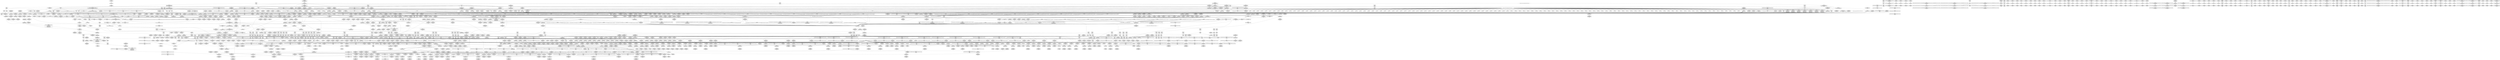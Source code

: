 digraph {
	CE0x6fdc680 [shape=record,shape=Mrecord,label="{CE0x6fdc680|tomoyo_mount_acl:if.end50|*SummSource*}"]
	CE0x55e31d0 [shape=record,shape=Mrecord,label="{CE0x55e31d0|tomoyo_mount_acl:tmp64|security/tomoyo/mount.c,123|*SummSink*}"]
	CE0x4644d70 [shape=record,shape=Mrecord,label="{CE0x4644d70|tomoyo_mount_acl:flags|Function::tomoyo_mount_acl&Arg::flags::}"]
	CE0x58d6f20 [shape=record,shape=Mrecord,label="{CE0x58d6f20|0:_%struct.tomoyo_obj_info*,_24:_%struct.tomoyo_path_info*,_32:_%struct.tomoyo_path_info*,_40:_%struct.tomoyo_path_info*,_48:_i64,_56:_i32,_72:_i8,_:_CMRE_72,73_|*MultipleSource*|Function::tomoyo_mount_acl&Arg::r::|security/tomoyo/mount.c,90}"]
	CE0x47a5a80 [shape=record,shape=Mrecord,label="{CE0x47a5a80|i32_51|*Constant*}"]
	CE0x6ffc220 [shape=record,shape=Mrecord,label="{CE0x6ffc220|i64_24|*Constant*|*SummSink*}"]
	CE0x6d2b530 [shape=record,shape=Mrecord,label="{CE0x6d2b530|tomoyo_mount_acl:tobool48|security/tomoyo/mount.c,147}"]
	CE0x3857080 [shape=record,shape=Mrecord,label="{CE0x3857080|tomoyo_mount_acl:requested_dev_name.0|*SummSource*}"]
	CE0x5881680 [shape=record,shape=Mrecord,label="{CE0x5881680|tomoyo_const_part_length:tmp10|security/tomoyo/util.c,626|*SummSink*}"]
	CE0x48a7680 [shape=record,shape=Mrecord,label="{CE0x48a7680|tomoyo_audit_mount_log:flags|security/tomoyo/mount.c,34|*SummSource*}"]
	CE0x5721460 [shape=record,shape=Mrecord,label="{CE0x5721460|tomoyo_mount_acl:tobool33|security/tomoyo/mount.c,132|*SummSource*}"]
	CE0x4721cc0 [shape=record,shape=Mrecord,label="{CE0x4721cc0|tomoyo_const_part_length:tmp52|security/tomoyo/util.c,652|*SummSink*}"]
	CE0x4469720 [shape=record,shape=Mrecord,label="{CE0x4469720|tomoyo_mount_acl:tmp125|security/tomoyo/mount.c,163|*SummSink*}"]
	CE0x52fea70 [shape=record,shape=Mrecord,label="{CE0x52fea70|i64*_getelementptr_inbounds_(_63_x_i64_,_63_x_i64_*___llvm_gcov_ctr1275,_i64_0,_i64_50)|*Constant*}"]
	CE0x3ae45d0 [shape=record,shape=Mrecord,label="{CE0x3ae45d0|tomoyo_mount_acl:tmp85|security/tomoyo/mount.c,132|*SummSink*}"]
	CE0x53e4240 [shape=record,shape=Mrecord,label="{CE0x53e4240|i64_8|*Constant*}"]
	CE0x6f3a630 [shape=record,shape=Mrecord,label="{CE0x6f3a630|tomoyo_mount_acl:tmp49|security/tomoyo/mount.c,117|*SummSink*}"]
	CE0x55c6a40 [shape=record,shape=Mrecord,label="{CE0x55c6a40|tomoyo_mount_acl:tmp130|security/tomoyo/mount.c,168|*SummSource*}"]
	CE0x4552a00 [shape=record,shape=Mrecord,label="{CE0x4552a00|tomoyo_audit_mount_log:param1|security/tomoyo/mount.c,32|*SummSink*}"]
	CE0x56c9440 [shape=record,shape=Mrecord,label="{CE0x56c9440|tomoyo_const_part_length:tmp12|security/tomoyo/util.c,626}"]
	CE0x4427f90 [shape=record,shape=Mrecord,label="{CE0x4427f90|i64_34|*Constant*|*SummSource*}"]
	CE0x479fd50 [shape=record,shape=Mrecord,label="{CE0x479fd50|tomoyo_const_part_length:tmp21|security/tomoyo/util.c,631|*SummSource*}"]
	CE0x450ff10 [shape=record,shape=Mrecord,label="{CE0x450ff10|_call_void_kfree(i8*_%requested_dir_name.0)_#9,_!dbg_!39057|security/tomoyo/mount.c,166}"]
	CE0x58b92b0 [shape=record,shape=Mrecord,label="{CE0x58b92b0|tomoyo_mount_acl:tmp10|security/tomoyo/mount.c,100|*SummSource*}"]
	CE0x4702cf0 [shape=record,shape=Mrecord,label="{CE0x4702cf0|tomoyo_const_part_length:tmp27|security/tomoyo/util.c,641|*SummSink*}"]
	CE0x36be230 [shape=record,shape=Mrecord,label="{CE0x36be230|tomoyo_fill_path_info:tmp7|security/tomoyo/util.c,667|*SummSource*}"]
	CE0x53e7e60 [shape=record,shape=Mrecord,label="{CE0x53e7e60|tomoyo_mount_acl:tmp20|security/tomoyo/mount.c,110|*SummSource*}"]
	CE0x5256160 [shape=record,shape=Mrecord,label="{CE0x5256160|tomoyo_audit_mount_log:type|security/tomoyo/mount.c,33|*SummSink*}"]
	CE0x6fdd550 [shape=record,shape=Mrecord,label="{CE0x6fdd550|tomoyo_mount_acl:if.end69}"]
	CE0x6fff570 [shape=record,shape=Mrecord,label="{CE0x6fff570|tomoyo_mount_acl:tmp60|security/tomoyo/mount.c,122|*SummSource*}"]
	CE0x6f399f0 [shape=record,shape=Mrecord,label="{CE0x6f399f0|tomoyo_mount_acl:cmp9|security/tomoyo/mount.c,113|*SummSink*}"]
	CE0x55c69d0 [shape=record,shape=Mrecord,label="{CE0x55c69d0|i64*_getelementptr_inbounds_(_63_x_i64_,_63_x_i64_*___llvm_gcov_ctr1275,_i64_0,_i64_58)|*Constant*|*SummSink*}"]
	CE0x5777460 [shape=record,shape=Mrecord,label="{CE0x5777460|0:_%struct.tomoyo_obj_info*,_24:_%struct.tomoyo_path_info*,_32:_%struct.tomoyo_path_info*,_40:_%struct.tomoyo_path_info*,_48:_i64,_56:_i32,_72:_i8,_:_CMRE_56,57_}"]
	CE0x53979e0 [shape=record,shape=Mrecord,label="{CE0x53979e0|i64_53|*Constant*|*SummSource*}"]
	CE0x6f98ef0 [shape=record,shape=Mrecord,label="{CE0x6f98ef0|i64_22|*Constant*|*SummSink*}"]
	CE0x55f69c0 [shape=record,shape=Mrecord,label="{CE0x55f69c0|tomoyo_mount_acl:tmp9|security/tomoyo/mount.c,95|*SummSource*}"]
	CE0x4897c40 [shape=record,shape=Mrecord,label="{CE0x4897c40|i64_28|*Constant*|*SummSource*}"]
	CE0x5480db0 [shape=record,shape=Mrecord,label="{CE0x5480db0|tomoyo_const_part_length:tmp40|security/tomoyo/util.c,644|*SummSource*}"]
	CE0x6faf570 [shape=record,shape=Mrecord,label="{CE0x6faf570|tomoyo_mount_acl:tmp49|security/tomoyo/mount.c,117}"]
	CE0x4520630 [shape=record,shape=Mrecord,label="{CE0x4520630|tomoyo_const_part_length:cmp3|security/tomoyo/util.c,627|*SummSink*}"]
	CE0x70085f0 [shape=record,shape=Mrecord,label="{CE0x70085f0|tomoyo_mount_acl:tmp2|security/tomoyo/mount.c,79|*SummSink*}"]
	CE0x52eb210 [shape=record,shape=Mrecord,label="{CE0x52eb210|tomoyo_const_part_length:tmp23|security/tomoyo/util.c,634|*SummSink*}"]
	CE0x45eb7f0 [shape=record,shape=Mrecord,label="{CE0x45eb7f0|tomoyo_const_part_length:tmp50|security/tomoyo/util.c,651|*SummSource*}"]
	CE0x4897b40 [shape=record,shape=Mrecord,label="{CE0x4897b40|i64_28|*Constant*}"]
	CE0x55c65d0 [shape=record,shape=Mrecord,label="{CE0x55c65d0|tomoyo_mount_acl:tmp130|security/tomoyo/mount.c,168}"]
	CE0x53abfb0 [shape=record,shape=Mrecord,label="{CE0x53abfb0|tomoyo_const_part_length:tmp32|security/tomoyo/util.c,641|*SummSink*}"]
	CE0x45afa30 [shape=record,shape=Mrecord,label="{CE0x45afa30|VOIDTB_TE:_CE_191,192_}"]
	CE0x6ff6230 [shape=record,shape=Mrecord,label="{CE0x6ff6230|tomoyo_mount_acl:rtype|security/tomoyo/mount.c, 85|*SummSink*}"]
	CE0x6f5ebd0 [shape=record,shape=Mrecord,label="{CE0x6f5ebd0|i8**_getelementptr_inbounds_(_7_x_i8*_,_7_x_i8*_*_tomoyo_mounts,_i32_0,_i64_6)|*Constant*|*SummSource*}"]
	CE0x4585020 [shape=record,shape=Mrecord,label="{CE0x4585020|tomoyo_const_part_length:tmp2|security/tomoyo/util.c,624|*SummSource*}"]
	CE0x6f3d900 [shape=record,shape=Mrecord,label="{CE0x6f3d900|tomoyo_mount_acl:tmp36|security/tomoyo/mount.c,114}"]
	CE0x4520cd0 [shape=record,shape=Mrecord,label="{CE0x4520cd0|i32_1|*Constant*}"]
	CE0x5313a90 [shape=record,shape=Mrecord,label="{CE0x5313a90|tomoyo_mount_acl:lor.lhs.false17}"]
	CE0x701f210 [shape=record,shape=Mrecord,label="{CE0x701f210|VOIDTB_TE:_CE_173,174_}"]
	CE0x6f61780 [shape=record,shape=Mrecord,label="{CE0x6f61780|tomoyo_mount_acl:tmp42|security/tomoyo/mount.c,112|*SummSink*}"]
	CE0x6e44fd0 [shape=record,shape=Mrecord,label="{CE0x6e44fd0|tomoyo_mount_acl:tmp87|security/tomoyo/mount.c,132|*SummSource*}"]
	CE0x6f62c80 [shape=record,shape=Mrecord,label="{CE0x6f62c80|tomoyo_mount_acl:tmp58|security/tomoyo/mount.c,119|*SummSource*}"]
	CE0x62f7210 [shape=record,shape=Mrecord,label="{CE0x62f7210|tomoyo_const_part_length:if.end28}"]
	CE0x531c040 [shape=record,shape=Mrecord,label="{CE0x531c040|__llvm_gcov_indirect_counter_increment114:counters|Function::__llvm_gcov_indirect_counter_increment114&Arg::counters::|*SummSource*}"]
	CE0x55f5500 [shape=record,shape=Mrecord,label="{CE0x55f5500|tomoyo_mount_acl:tmp8|security/tomoyo/mount.c,95}"]
	CE0x6d0eff0 [shape=record,shape=Mrecord,label="{CE0x6d0eff0|tomoyo_mount_acl:tmp93|security/tomoyo/mount.c,136}"]
	CE0x5639d10 [shape=record,shape=Mrecord,label="{CE0x5639d10|tomoyo_mount_acl:tmp88|security/tomoyo/mount.c,132}"]
	CE0x464d980 [shape=record,shape=Mrecord,label="{CE0x464d980|tomoyo_const_part_length:tmp9|security/tomoyo/util.c,626|*SummSink*}"]
	CE0x45b9750 [shape=record,shape=Mrecord,label="{CE0x45b9750|tomoyo_mount_acl:path1|security/tomoyo/mount.c,136}"]
	CE0x52d94b0 [shape=record,shape=Mrecord,label="{CE0x52d94b0|tomoyo_const_part_length:tobool|security/tomoyo/util.c,624}"]
	CE0x4784c40 [shape=record,shape=Mrecord,label="{CE0x4784c40|tomoyo_const_part_length:tmp49|security/tomoyo/util.c,649}"]
	CE0x6f4d0d0 [shape=record,shape=Mrecord,label="{CE0x6f4d0d0|i64_12|*Constant*|*SummSource*}"]
	CE0x44eee80 [shape=record,shape=Mrecord,label="{CE0x44eee80|VOIDTB_TE:_CE_196,197_}"]
	CE0x45c5160 [shape=record,shape=Mrecord,label="{CE0x45c5160|i64_1|*Constant*|*SummSource*}"]
	CE0x53f1bd0 [shape=record,shape=Mrecord,label="{CE0x53f1bd0|tomoyo_mount_acl:tmp19|security/tomoyo/mount.c,110|*SummSink*}"]
	CE0x45c9360 [shape=record,shape=Mrecord,label="{CE0x45c9360|tomoyo_const_part_length:filename.addr.0}"]
	CE0x55e5330 [shape=record,shape=Mrecord,label="{CE0x55e5330|tomoyo_mount_acl:param59|security/tomoyo/mount.c,158|*SummSink*}"]
	CE0x53a8c00 [shape=record,shape=Mrecord,label="{CE0x53a8c00|i32_-2|*Constant*}"]
	CE0x6f51910 [shape=record,shape=Mrecord,label="{CE0x6f51910|tomoyo_mount_acl:tmp31|security/tomoyo/mount.c,113}"]
	CE0x7019cd0 [shape=record,shape=Mrecord,label="{CE0x7019cd0|16:_%struct.dentry*,_:_SCMRE_32,40_|*MultipleSource*|security/tomoyo/mount.c,79|security/tomoyo/mount.c, 80|security/tomoyo/mount.c, 79|security/tomoyo/mount.c,79}"]
	CE0x3889be0 [shape=record,shape=Mrecord,label="{CE0x3889be0|0:_%struct.tomoyo_obj_info*,_24:_%struct.tomoyo_path_info*,_32:_%struct.tomoyo_path_info*,_40:_%struct.tomoyo_path_info*,_48:_i64,_56:_i32,_72:_i8,_:_CMRE_63,64_}"]
	CE0x3af9380 [shape=record,shape=Mrecord,label="{CE0x3af9380|tomoyo_fill_path_info:frombool|security/tomoyo/util.c,667|*SummSink*}"]
	CE0x5887390 [shape=record,shape=Mrecord,label="{CE0x5887390|tomoyo_mount_acl:entry|*SummSink*}"]
	CE0x6e449f0 [shape=record,shape=Mrecord,label="{CE0x6e449f0|i64_38|*Constant*|*SummSource*}"]
	CE0x52eb730 [shape=record,shape=Mrecord,label="{CE0x52eb730|_call_void___llvm_gcov_indirect_counter_increment114(i32*___llvm_gcov_global_state_pred45,_i64**_getelementptr_inbounds_(_3_x_i64*_,_3_x_i64*_*___llvm_gcda_edge_table44,_i64_0,_i64_2)),_!dbg_!38930|security/tomoyo/util.c,640|*SummSource*}"]
	CE0x6e98130 [shape=record,shape=Mrecord,label="{CE0x6e98130|GLOBAL:tomoyo_encode|*Constant*}"]
	CE0x46ab4c0 [shape=record,shape=Mrecord,label="{CE0x46ab4c0|i32_49|*Constant*|*SummSink*}"]
	CE0x6f39cc0 [shape=record,shape=Mrecord,label="{CE0x6f39cc0|tomoyo_mount_acl:cmp11|security/tomoyo/mount.c,114}"]
	CE0x47952f0 [shape=record,shape=Mrecord,label="{CE0x47952f0|tomoyo_mount_acl:tmp97|security/tomoyo/mount.c,138|*SummSink*}"]
	CE0x6d49b30 [shape=record,shape=Mrecord,label="{CE0x6d49b30|tomoyo_mount_acl:tmp101|security/tomoyo/mount.c,142|*SummSink*}"]
	CE0x6fc7250 [shape=record,shape=Mrecord,label="{CE0x6fc7250|tomoyo_mount_acl:if.end29}"]
	CE0x6c64810 [shape=record,shape=Mrecord,label="{CE0x6c64810|i32_3|*Constant*}"]
	CE0x532fd50 [shape=record,shape=Mrecord,label="{CE0x532fd50|tomoyo_const_part_length:if.then}"]
	CE0x6fc1ee0 [shape=record,shape=Mrecord,label="{CE0x6fc1ee0|tomoyo_mount_acl:if.then23}"]
	CE0x55b0680 [shape=record,shape=Mrecord,label="{CE0x55b0680|tomoyo_mount_acl:tmp108|security/tomoyo/mount.c,147|*SummSource*}"]
	CE0x55720c0 [shape=record,shape=Mrecord,label="{CE0x55720c0|_call_void_mcount()_#3|*SummSource*}"]
	CE0x5313840 [shape=record,shape=Mrecord,label="{CE0x5313840|tomoyo_const_part_length:tmp|*SummSink*}"]
	CE0x534f0d0 [shape=record,shape=Mrecord,label="{CE0x534f0d0|tomoyo_const_part_length:if.then27|*SummSource*}"]
	CE0x3856de0 [shape=record,shape=Mrecord,label="{CE0x3856de0|tomoyo_mount_acl:requested_dev_name.0}"]
	CE0x6ea40b0 [shape=record,shape=Mrecord,label="{CE0x6ea40b0|0:_%struct.tomoyo_obj_info*,_24:_%struct.tomoyo_path_info*,_32:_%struct.tomoyo_path_info*,_40:_%struct.tomoyo_path_info*,_48:_i64,_56:_i32,_72:_i8,_:_CMRE_28,29_}"]
	CE0x543ac80 [shape=record,shape=Mrecord,label="{CE0x543ac80|i64_23|*Constant*}"]
	CE0x6fcbd70 [shape=record,shape=Mrecord,label="{CE0x6fcbd70|tomoyo_mount_acl:if.end42}"]
	CE0x6ff9bb0 [shape=record,shape=Mrecord,label="{CE0x6ff9bb0|tomoyo_mount_acl:tmp57|security/tomoyo/mount.c,119}"]
	CE0x6fcdad0 [shape=record,shape=Mrecord,label="{CE0x6fcdad0|tomoyo_mount_acl:if.end46|*SummSink*}"]
	CE0x45ebc10 [shape=record,shape=Mrecord,label="{CE0x45ebc10|tomoyo_const_part_length:tmp50|security/tomoyo/util.c,651|*SummSink*}"]
	CE0x4684660 [shape=record,shape=Mrecord,label="{CE0x4684660|tomoyo_mount_acl:tmp94|security/tomoyo/mount.c,138|*SummSink*}"]
	CE0x5791810 [shape=record,shape=Mrecord,label="{CE0x5791810|i64*_getelementptr_inbounds_(_63_x_i64_,_63_x_i64_*___llvm_gcov_ctr1275,_i64_0,_i64_55)|*Constant*|*SummSource*}"]
	CE0x6fc4d20 [shape=record,shape=Mrecord,label="{CE0x6fc4d20|tomoyo_mount_acl:if.then19}"]
	CE0x5397c10 [shape=record,shape=Mrecord,label="{CE0x5397c10|tomoyo_mount_acl:tmp120|security/tomoyo/mount.c,163}"]
	CE0x57ee1e0 [shape=record,shape=Mrecord,label="{CE0x57ee1e0|tomoyo_mount_acl:tmp4|security/tomoyo/mount.c,94|*SummSink*}"]
	CE0x6f2e170 [shape=record,shape=Mrecord,label="{CE0x6f2e170|tomoyo_mount_acl:tmp57|security/tomoyo/mount.c,119|*SummSource*}"]
	CE0x5572160 [shape=record,shape=Mrecord,label="{CE0x5572160|_call_void_mcount()_#3|*SummSink*}"]
	CE0x47a4900 [shape=record,shape=Mrecord,label="{CE0x47a4900|tomoyo_audit_mount_log:entry|*SummSink*}"]
	CE0x4786cd0 [shape=record,shape=Mrecord,label="{CE0x4786cd0|__llvm_gcov_indirect_counter_increment114:entry|*SummSource*}"]
	CE0x4595c90 [shape=record,shape=Mrecord,label="{CE0x4595c90|tomoyo_mount_acl:tmp126|security/tomoyo/mount.c,167|*SummSource*}"]
	CE0x531a290 [shape=record,shape=Mrecord,label="{CE0x531a290|i32_47|*Constant*}"]
	CE0x53c2840 [shape=record,shape=Mrecord,label="{CE0x53c2840|tomoyo_mount_acl:tmp14|security/tomoyo/mount.c,102|*SummSource*}"]
	CE0x46ab1f0 [shape=record,shape=Mrecord,label="{CE0x46ab1f0|i32_48|*Constant*|*SummSink*}"]
	CE0x6fabb10 [shape=record,shape=Mrecord,label="{CE0x6fabb10|i64_20|*Constant*|*SummSink*}"]
	CE0x48a7270 [shape=record,shape=Mrecord,label="{CE0x48a7270|tomoyo_audit_mount_log:mount8|security/tomoyo/mount.c,34|*SummSource*}"]
	CE0x5427280 [shape=record,shape=Mrecord,label="{CE0x5427280|tomoyo_const_part_length:conv20|security/tomoyo/util.c,644}"]
	CE0x5489740 [shape=record,shape=Mrecord,label="{CE0x5489740|tomoyo_mount_acl:bb}"]
	CE0x5462770 [shape=record,shape=Mrecord,label="{CE0x5462770|tomoyo_const_part_length:tmp38|security/tomoyo/util.c,644|*SummSource*}"]
	CE0x6f92090 [shape=record,shape=Mrecord,label="{CE0x6f92090|tomoyo_mount_acl:tmp53|security/tomoyo/mount.c,117}"]
	CE0x6c62360 [shape=record,shape=Mrecord,label="{CE0x6c62360|tomoyo_const_part_length:while.body|*SummSink*}"]
	CE0x58f5f60 [shape=record,shape=Mrecord,label="{CE0x58f5f60|tomoyo_fill_path_info:tmp11|security/tomoyo/util.c,667}"]
	CE0x53fedf0 [shape=record,shape=Mrecord,label="{CE0x53fedf0|tomoyo_mount_acl:tmp24|security/tomoyo/mount.c,112|*SummSink*}"]
	CE0x583d910 [shape=record,shape=Mrecord,label="{CE0x583d910|tomoyo_mount_acl:need_dev53|security/tomoyo/mount.c,155}"]
	CE0x5550290 [shape=record,shape=Mrecord,label="{CE0x5550290|tomoyo_fill_path_info:bb|*SummSink*}"]
	CE0x7019e10 [shape=record,shape=Mrecord,label="{CE0x7019e10|16:_%struct.dentry*,_:_SCMRE_168,176_|*MultipleSource*|security/tomoyo/mount.c,79|security/tomoyo/mount.c, 80|security/tomoyo/mount.c, 79|security/tomoyo/mount.c,79}"]
	CE0x4527410 [shape=record,shape=Mrecord,label="{CE0x4527410|__llvm_gcov_indirect_counter_increment114:tmp6}"]
	CE0x53a8e60 [shape=record,shape=Mrecord,label="{CE0x53a8e60|i32_-12|*Constant*|*SummSource*}"]
	CE0x3872a10 [shape=record,shape=Mrecord,label="{CE0x3872a10|GLOBAL:full_name_hash|*Constant*|*SummSource*}"]
	CE0x461bb50 [shape=record,shape=Mrecord,label="{CE0x461bb50|GLOBAL:__llvm_gcov_global_state_pred45|Global_var:__llvm_gcov_global_state_pred45|*SummSource*}"]
	CE0x6fc4bf0 [shape=record,shape=Mrecord,label="{CE0x6fc4bf0|tomoyo_mount_acl:if.end24|*SummSource*}"]
	CE0x534fff0 [shape=record,shape=Mrecord,label="{CE0x534fff0|tomoyo_const_part_length:bb}"]
	CE0x472e490 [shape=record,shape=Mrecord,label="{CE0x472e490|VOIDTB_TE:_CE_304,305_}"]
	CE0x47cf020 [shape=record,shape=Mrecord,label="{CE0x47cf020|i64*_getelementptr_inbounds_(_63_x_i64_,_63_x_i64_*___llvm_gcov_ctr1275,_i64_0,_i64_6)|*Constant*|*SummSource*}"]
	CE0x569c160 [shape=record,shape=Mrecord,label="{CE0x569c160|tomoyo_fill_path_info:tmp3|security/tomoyo/util.c,667|*SummSink*}"]
	CE0x458b8b0 [shape=record,shape=Mrecord,label="{CE0x458b8b0|i64*_getelementptr_inbounds_(_31_x_i64_,_31_x_i64_*___llvm_gcov_ctr43150,_i64_0,_i64_9)|*Constant*}"]
	CE0x4728240 [shape=record,shape=Mrecord,label="{CE0x4728240|VOIDTB_TE:_CE_309,310_}"]
	CE0x3890fc0 [shape=record,shape=Mrecord,label="{CE0x3890fc0|tomoyo_fill_path_info:tmp2|*LoadInst*|security/tomoyo/util.c,663}"]
	CE0x6fd9810 [shape=record,shape=Mrecord,label="{CE0x6fd9810|tomoyo_mount_acl:lor.lhs.false34|*SummSink*}"]
	CE0x44f6c50 [shape=record,shape=Mrecord,label="{CE0x44f6c50|tomoyo_const_part_length:cmp15|security/tomoyo/util.c,641|*SummSink*}"]
	CE0x6f85b50 [shape=record,shape=Mrecord,label="{CE0x6f85b50|tomoyo_mount_acl:tmp55|security/tomoyo/mount.c,117}"]
	CE0x7005410 [shape=record,shape=Mrecord,label="{CE0x7005410|VOIDTB_TE:_CE_64,72_}"]
	CE0x471d620 [shape=record,shape=Mrecord,label="{CE0x471d620|tomoyo_mount_acl:do.body}"]
	CE0x4784a50 [shape=record,shape=Mrecord,label="{CE0x4784a50|tomoyo_const_part_length:tmp48|security/tomoyo/util.c,649|*SummSink*}"]
	CE0x5390df0 [shape=record,shape=Mrecord,label="{CE0x5390df0|GLOBAL:tomoyo_const_part_length|*Constant*|*SummSource*}"]
	CE0x56ef180 [shape=record,shape=Mrecord,label="{CE0x56ef180|tomoyo_const_part_length:sw.epilog}"]
	CE0x4637cf0 [shape=record,shape=Mrecord,label="{CE0x4637cf0|tomoyo_mount_acl:if.end28|*SummSource*}"]
	CE0x53f8f90 [shape=record,shape=Mrecord,label="{CE0x53f8f90|0:_%struct.tomoyo_obj_info*,_24:_%struct.tomoyo_path_info*,_32:_%struct.tomoyo_path_info*,_40:_%struct.tomoyo_path_info*,_48:_i64,_56:_i32,_72:_i8,_:_CMRE_29,30_}"]
	CE0x36c9d30 [shape=record,shape=Mrecord,label="{CE0x36c9d30|tomoyo_fill_path_info:idxprom|security/tomoyo/util.c,667}"]
	CE0x6fdaf10 [shape=record,shape=Mrecord,label="{CE0x6fdaf10|tomoyo_mount_acl:if.else15}"]
	"CONST[source:1(input),value:2(dynamic)][purpose:{object}][SrcIdx:14]"
	CE0x455e250 [shape=record,shape=Mrecord,label="{CE0x455e250|tomoyo_audit_mount_log:tmp}"]
	CE0x6f2d9a0 [shape=record,shape=Mrecord,label="{CE0x6f2d9a0|i64*_getelementptr_inbounds_(_63_x_i64_,_63_x_i64_*___llvm_gcov_ctr1275,_i64_0,_i64_23)|*Constant*|*SummSink*}"]
	CE0x455d880 [shape=record,shape=Mrecord,label="{CE0x455d880|tomoyo_const_part_length:lor.lhs.false23}"]
	CE0x4785490 [shape=record,shape=Mrecord,label="{CE0x4785490|tomoyo_mount_acl:if.end38|*SummSink*}"]
	CE0x5397a80 [shape=record,shape=Mrecord,label="{CE0x5397a80|i64_53|*Constant*|*SummSink*}"]
	CE0x531a6e0 [shape=record,shape=Mrecord,label="{CE0x531a6e0|tomoyo_fill_path_info:cmp|security/tomoyo/util.c,667|*SummSink*}"]
	CE0x6ea8330 [shape=record,shape=Mrecord,label="{CE0x6ea8330|VOIDTB_TE:_CE_219,220_}"]
	CE0x6f44290 [shape=record,shape=Mrecord,label="{CE0x6f44290|__llvm_gcov_indirect_counter_increment114:pred|*SummSink*}"]
	CE0x53ac160 [shape=record,shape=Mrecord,label="{CE0x53ac160|tomoyo_const_part_length:tmp33|security/tomoyo/util.c,642}"]
	CE0x53a8a90 [shape=record,shape=Mrecord,label="{CE0x53a8a90|i32_-19|*Constant*|*SummSink*}"]
	CE0x5418530 [shape=record,shape=Mrecord,label="{CE0x5418530|tomoyo_const_part_length:tmp35|security/tomoyo/util.c,643|*SummSink*}"]
	CE0x6fc1fa0 [shape=record,shape=Mrecord,label="{CE0x6fc1fa0|tomoyo_mount_acl:lor.lhs.false12|*SummSource*}"]
	CE0x6f50ad0 [shape=record,shape=Mrecord,label="{CE0x6f50ad0|i8**_getelementptr_inbounds_(_7_x_i8*_,_7_x_i8*_*_tomoyo_mounts,_i32_0,_i64_5)|*Constant*}"]
	CE0x6f5ddd0 [shape=record,shape=Mrecord,label="{CE0x6f5ddd0|tomoyo_mount_acl:tmp40|security/tomoyo/mount.c,115|*SummSource*}"]
	CE0x6f90380 [shape=record,shape=Mrecord,label="{CE0x6f90380|i64*_getelementptr_inbounds_(_63_x_i64_,_63_x_i64_*___llvm_gcov_ctr1275,_i64_0,_i64_49)|*Constant*|*SummSink*}"]
	CE0x6ffbac0 [shape=record,shape=Mrecord,label="{CE0x6ffbac0|i64_24|*Constant*}"]
	CE0x44bbb00 [shape=record,shape=Mrecord,label="{CE0x44bbb00|tomoyo_mount_acl:tmp76|*SummSink*}"]
	CE0x6f92aa0 [shape=record,shape=Mrecord,label="{CE0x6f92aa0|i64_21|*Constant*|*SummSource*}"]
	CE0x5647870 [shape=record,shape=Mrecord,label="{CE0x5647870|tomoyo_mount_acl:fstype.0|*SummSink*}"]
	CE0x6f84650 [shape=record,shape=Mrecord,label="{CE0x6f84650|tomoyo_mount_acl:tmp56|security/tomoyo/mount.c,117}"]
	CE0x6fcac60 [shape=record,shape=Mrecord,label="{CE0x6fcac60|tomoyo_mount_acl:do.cond|*SummSink*}"]
	CE0x452fba0 [shape=record,shape=Mrecord,label="{CE0x452fba0|tomoyo_mount_acl:tmp103|security/tomoyo/mount.c,144}"]
	CE0x6e9a050 [shape=record,shape=Mrecord,label="{CE0x6e9a050|tomoyo_mount_acl:tmp16|security/tomoyo/mount.c,103|*SummSource*}"]
	CE0x53ebbd0 [shape=record,shape=Mrecord,label="{CE0x53ebbd0|tomoyo_mount_acl:tmp19|security/tomoyo/mount.c,110}"]
	CE0x45645b0 [shape=record,shape=Mrecord,label="{CE0x45645b0|tomoyo_mount_acl:flags64|security/tomoyo/mount.c,159}"]
	CE0x56b1cb0 [shape=record,shape=Mrecord,label="{CE0x56b1cb0|tomoyo_mount_acl:tmp75}"]
	CE0x388f050 [shape=record,shape=Mrecord,label="{CE0x388f050|tomoyo_mount_acl:path170|security/tomoyo/mount.c,171|*SummSource*}"]
	CE0x58ba140 [shape=record,shape=Mrecord,label="{CE0x58ba140|tomoyo_mount_acl:dir|Function::tomoyo_mount_acl&Arg::dir::|*SummSink*}"]
	CE0x44f6e70 [shape=record,shape=Mrecord,label="{CE0x44f6e70|i64*_getelementptr_inbounds_(_63_x_i64_,_63_x_i64_*___llvm_gcov_ctr1275,_i64_0,_i64_0)|*Constant*|*SummSource*}"]
	CE0x446cdd0 [shape=record,shape=Mrecord,label="{CE0x446cdd0|VOIDTB_TE:_CE_185,186_}"]
	CE0x4510640 [shape=record,shape=Mrecord,label="{CE0x4510640|tomoyo_mount_acl:tobool67|security/tomoyo/mount.c,167|*SummSource*}"]
	CE0x534eee0 [shape=record,shape=Mrecord,label="{CE0x534eee0|tomoyo_const_part_length:while.end|*SummSink*}"]
	CE0x4520890 [shape=record,shape=Mrecord,label="{CE0x4520890|__llvm_gcov_indirect_counter_increment114:tmp5|*SummSink*}"]
	CE0x3a04960 [shape=record,shape=Mrecord,label="{CE0x3a04960|tomoyo_mount_acl:mount63|security/tomoyo/mount.c,159|*SummSource*}"]
	CE0x477d5f0 [shape=record,shape=Mrecord,label="{CE0x477d5f0|i64*_getelementptr_inbounds_(_31_x_i64_,_31_x_i64_*___llvm_gcov_ctr43150,_i64_0,_i64_28)|*Constant*}"]
	CE0x4684c40 [shape=record,shape=Mrecord,label="{CE0x4684c40|i64_40|*Constant*|*SummSink*}"]
	CE0x6302a00 [shape=record,shape=Mrecord,label="{CE0x6302a00|tomoyo_fill_path_info:tmp8|security/tomoyo/util.c,667}"]
	CE0x45558f0 [shape=record,shape=Mrecord,label="{CE0x45558f0|tomoyo_const_part_length:tmp16|security/tomoyo/util.c,627}"]
	CE0x583cc80 [shape=record,shape=Mrecord,label="{CE0x583cc80|i64_0|*Constant*|*SummSink*}"]
	CE0x6f33130 [shape=record,shape=Mrecord,label="{CE0x6f33130|tomoyo_mount_acl:tmp30|security/tomoyo/mount.c,113|*SummSource*}"]
	CE0x37f20c0 [shape=record,shape=Mrecord,label="{CE0x37f20c0|tomoyo_fill_path_info:tmp10|*SummSource*}"]
	CE0x6f568a0 [shape=record,shape=Mrecord,label="{CE0x6f568a0|tomoyo_mount_acl:tmp33|security/tomoyo/mount.c,113|*SummSink*}"]
	CE0x57ee4f0 [shape=record,shape=Mrecord,label="{CE0x57ee4f0|i64*_getelementptr_inbounds_(_63_x_i64_,_63_x_i64_*___llvm_gcov_ctr1275,_i64_0,_i64_39)|*Constant*|*SummSource*}"]
	CE0x569c280 [shape=record,shape=Mrecord,label="{CE0x569c280|tomoyo_const_part_length:conv2|security/tomoyo/util.c,627}"]
	CE0x58847e0 [shape=record,shape=Mrecord,label="{CE0x58847e0|tomoyo_mount_acl:tmp86|security/tomoyo/mount.c,132}"]
	CE0x6c63e20 [shape=record,shape=Mrecord,label="{CE0x6c63e20|tomoyo_audit_mount_log:mount|security/tomoyo/mount.c,31|*SummSource*}"]
	CE0x6f8ab00 [shape=record,shape=Mrecord,label="{CE0x6f8ab00|tomoyo_mount_acl:tmp52|security/tomoyo/mount.c,118|*SummSource*}"]
	CE0x3889930 [shape=record,shape=Mrecord,label="{CE0x3889930|_call_void_mcount()_#3}"]
	CE0x55f19e0 [shape=record,shape=Mrecord,label="{CE0x55f19e0|tomoyo_mount_acl:tmp12|security/tomoyo/mount.c,102|*SummSink*}"]
	CE0x6f905e0 [shape=record,shape=Mrecord,label="{CE0x6f905e0|tomoyo_mount_acl:tmp114}"]
	CE0x55d0020 [shape=record,shape=Mrecord,label="{CE0x55d0020|tomoyo_fill_path_info:tmp6|security/tomoyo/util.c,667}"]
	CE0x556d260 [shape=record,shape=Mrecord,label="{CE0x556d260|__llvm_gcov_indirect_counter_increment114:counter}"]
	CE0x569bfa0 [shape=record,shape=Mrecord,label="{CE0x569bfa0|tomoyo_fill_path_info:tmp3|security/tomoyo/util.c,667|*SummSource*}"]
	CE0x47a0740 [shape=record,shape=Mrecord,label="{CE0x47a0740|tomoyo_const_part_length:tmp8|security/tomoyo/util.c,626}"]
	CE0x46319a0 [shape=record,shape=Mrecord,label="{CE0x46319a0|tomoyo_const_part_length:len.0|*SummSource*}"]
	CE0x6f89420 [shape=record,shape=Mrecord,label="{CE0x6f89420|tomoyo_mount_acl:tmp46|security/tomoyo/mount.c,117|*SummSource*}"]
	CE0x6e19f30 [shape=record,shape=Mrecord,label="{CE0x6e19f30|__llvm_gcov_indirect_counter_increment114:bb|*SummSink*}"]
	CE0x54ddc60 [shape=record,shape=Mrecord,label="{CE0x54ddc60|VOIDTB_TE:_CE_232,240_}"]
	CE0x7016b90 [shape=record,shape=Mrecord,label="{CE0x7016b90|VOIDTB_TE:_CE_164,165_}"]
	CE0x45b9390 [shape=record,shape=Mrecord,label="{CE0x45b9390|i32_2|*Constant*|*SummSink*}"]
	CE0x55f37c0 [shape=record,shape=Mrecord,label="{CE0x55f37c0|0:_%struct.tomoyo_obj_info*,_24:_%struct.tomoyo_path_info*,_32:_%struct.tomoyo_path_info*,_40:_%struct.tomoyo_path_info*,_48:_i64,_56:_i32,_72:_i8,_:_CMRE_8,16_|*MultipleSource*|Function::tomoyo_mount_acl&Arg::r::|security/tomoyo/mount.c,90}"]
	CE0x56cfc10 [shape=record,shape=Mrecord,label="{CE0x56cfc10|tomoyo_mount_acl:path2|security/tomoyo/mount.c,100|*SummSource*}"]
	CE0x6d16010 [shape=record,shape=Mrecord,label="{CE0x6d16010|tomoyo_audit_mount_log:dev|security/tomoyo/mount.c,31|*SummSource*}"]
	CE0x381ffc0 [shape=record,shape=Mrecord,label="{CE0x381ffc0|tomoyo_mount_acl:tobool67|security/tomoyo/mount.c,167|*SummSink*}"]
	CE0x586a590 [shape=record,shape=Mrecord,label="{CE0x586a590|0:_%struct.tomoyo_obj_info*,_24:_%struct.tomoyo_path_info*,_32:_%struct.tomoyo_path_info*,_40:_%struct.tomoyo_path_info*,_48:_i64,_56:_i32,_72:_i8,_:_CMRE_27,28_}"]
	CE0x6e382b0 [shape=record,shape=Mrecord,label="{CE0x6e382b0|VOIDTB_TE:_CE_220,221_}"]
	CE0x53624d0 [shape=record,shape=Mrecord,label="{CE0x53624d0|tomoyo_mount_acl:need_dev.0|*SummSink*}"]
	CE0x4527530 [shape=record,shape=Mrecord,label="{CE0x4527530|__llvm_gcov_indirect_counter_increment114:tmp6|*SummSource*}"]
	CE0x53a0a50 [shape=record,shape=Mrecord,label="{CE0x53a0a50|tomoyo_mount_acl:tmp117|security/tomoyo/mount.c,152}"]
	CE0x583d410 [shape=record,shape=Mrecord,label="{CE0x583d410|tomoyo_mount_acl:mount|security/tomoyo/mount.c,155|*SummSink*}"]
	CE0x44be8d0 [shape=record,shape=Mrecord,label="{CE0x44be8d0|tomoyo_mount_acl:tmp113|security/tomoyo/mount.c,148|*SummSink*}"]
	CE0x569c5d0 [shape=record,shape=Mrecord,label="{CE0x569c5d0|tomoyo_const_part_length:conv2|security/tomoyo/util.c,627|*SummSource*}"]
	CE0x6fc36b0 [shape=record,shape=Mrecord,label="{CE0x6fc36b0|tomoyo_mount_acl:lor.lhs.false}"]
	CE0x451cb40 [shape=record,shape=Mrecord,label="{CE0x451cb40|i64_1|*Constant*}"]
	CE0x459fc20 [shape=record,shape=Mrecord,label="{CE0x459fc20|tomoyo_fill_path_info:call|security/tomoyo/util.c,664|*SummSource*}"]
	CE0x7007b30 [shape=record,shape=Mrecord,label="{CE0x7007b30|tomoyo_mount_acl:tmp2|security/tomoyo/mount.c,79}"]
	CE0x46ab5a0 [shape=record,shape=Mrecord,label="{CE0x46ab5a0|tomoyo_mount_acl:if.then4|*SummSource*}"]
	CE0x5888ee0 [shape=record,shape=Mrecord,label="{CE0x5888ee0|tomoyo_audit_mount_log:tmp10|security/tomoyo/mount.c,34|*SummSource*}"]
	CE0x4584d90 [shape=record,shape=Mrecord,label="{CE0x4584d90|tomoyo_const_part_length:tmp2|security/tomoyo/util.c,624}"]
	CE0x6ca4550 [shape=record,shape=Mrecord,label="{CE0x6ca4550|0:_%struct.tomoyo_obj_info*,_24:_%struct.tomoyo_path_info*,_32:_%struct.tomoyo_path_info*,_40:_%struct.tomoyo_path_info*,_48:_i64,_56:_i32,_72:_i8,_:_CMRE_51,52_}"]
	CE0x6f5b9e0 [shape=record,shape=Mrecord,label="{CE0x6f5b9e0|i64_17|*Constant*|*SummSink*}"]
	CE0x451d580 [shape=record,shape=Mrecord,label="{CE0x451d580|__llvm_gcov_indirect_counter_increment114:tmp5}"]
	CE0x4512b60 [shape=record,shape=Mrecord,label="{CE0x4512b60|tomoyo_mount_acl:tmp79|security/tomoyo/mount.c,130}"]
	CE0x6f58440 [shape=record,shape=Mrecord,label="{CE0x6f58440|tomoyo_mount_acl:tmp109|security/tomoyo/mount.c,147}"]
	CE0x5397620 [shape=record,shape=Mrecord,label="{CE0x5397620|i64_54|*Constant*|*SummSink*}"]
	CE0x6d90b10 [shape=record,shape=Mrecord,label="{CE0x6d90b10|tomoyo_mount_acl:dev|security/tomoyo/mount.c,156|*SummSink*}"]
	CE0x590f960 [shape=record,shape=Mrecord,label="{CE0x590f960|_call_void_tomoyo_fill_path_info(%struct.tomoyo_path_info*_%rtype)_#9,_!dbg_!38928|security/tomoyo/mount.c,97|*SummSink*}"]
	CE0x56ce440 [shape=record,shape=Mrecord,label="{CE0x56ce440|tomoyo_mount_acl:path2|security/tomoyo/mount.c,100|*SummSink*}"]
	CE0x45301a0 [shape=record,shape=Mrecord,label="{CE0x45301a0|i64_60|*Constant*|*SummSink*}"]
	CE0x5886e00 [shape=record,shape=Mrecord,label="{CE0x5886e00|tomoyo_audit_mount_log:tmp7|security/tomoyo/mount.c,32|*SummSink*}"]
	CE0x6f99890 [shape=record,shape=Mrecord,label="{CE0x6f99890|tomoyo_mount_acl:tmp116|security/tomoyo/mount.c,152|*SummSource*}"]
	CE0x701a230 [shape=record,shape=Mrecord,label="{CE0x701a230|16:_%struct.dentry*,_:_SCMRE_40,168_|*MultipleSource*|security/tomoyo/mount.c,79|security/tomoyo/mount.c, 80|security/tomoyo/mount.c, 79|security/tomoyo/mount.c,79}"]
	CE0x6f3ea20 [shape=record,shape=Mrecord,label="{CE0x6f3ea20|i64_15|*Constant*|*SummSource*}"]
	CE0x6f52e20 [shape=record,shape=Mrecord,label="{CE0x6f52e20|i64*_getelementptr_inbounds_(_63_x_i64_,_63_x_i64_*___llvm_gcov_ctr1275,_i64_0,_i64_18)|*Constant*|*SummSource*}"]
	CE0x7002400 [shape=record,shape=Mrecord,label="{CE0x7002400|tomoyo_mount_acl:tmp59|security/tomoyo/mount.c,122|*SummSource*}"]
	CE0x7010c20 [shape=record,shape=Mrecord,label="{CE0x7010c20|VOIDTB_TE:_CE_149,150_}"]
	CE0x6f5b600 [shape=record,shape=Mrecord,label="{CE0x6f5b600|tomoyo_mount_acl:entry}"]
	CE0x5378ed0 [shape=record,shape=Mrecord,label="{CE0x5378ed0|i32_-1|*Constant*|*SummSink*}"]
	CE0x55ea4b0 [shape=record,shape=Mrecord,label="{CE0x55ea4b0|0:_%struct.tomoyo_obj_info*,_24:_%struct.tomoyo_path_info*,_32:_%struct.tomoyo_path_info*,_40:_%struct.tomoyo_path_info*,_48:_i64,_56:_i32,_72:_i8,_:_CMRE_39,40_}"]
	CE0x37914c0 [shape=record,shape=Mrecord,label="{CE0x37914c0|tomoyo_mount_acl:tmp93|security/tomoyo/mount.c,136|*SummSource*}"]
	CE0x57913b0 [shape=record,shape=Mrecord,label="{CE0x57913b0|i64*_getelementptr_inbounds_(_63_x_i64_,_63_x_i64_*___llvm_gcov_ctr1275,_i64_0,_i64_55)|*Constant*}"]
	CE0x3b1ce20 [shape=record,shape=Mrecord,label="{CE0x3b1ce20|tomoyo_mount_acl:fstype.2}"]
	CE0x5397880 [shape=record,shape=Mrecord,label="{CE0x5397880|i64_53|*Constant*}"]
	CE0x3af9030 [shape=record,shape=Mrecord,label="{CE0x3af9030|tomoyo_fill_path_info:is_dir|security/tomoyo/util.c,667|*SummSink*}"]
	CE0x477af50 [shape=record,shape=Mrecord,label="{CE0x477af50|tomoyo_fill_path_info:conv|security/tomoyo/util.c,664|*SummSink*}"]
	CE0x6fdfc90 [shape=record,shape=Mrecord,label="{CE0x6fdfc90|8:_i32,_:_CRE:_elem_0:default:}"]
	CE0x5471090 [shape=record,shape=Mrecord,label="{CE0x5471090|__llvm_gcov_indirect_counter_increment114:exit|*SummSink*}"]
	CE0x534fcd0 [shape=record,shape=Mrecord,label="{CE0x534fcd0|tomoyo_const_part_length:if.then5}"]
	CE0x53ebf30 [shape=record,shape=Mrecord,label="{CE0x53ebf30|0:_i8*,_array:_GCR_tomoyo_mounts_internal_constant_7_x_i8*_i8*_getelementptr_inbounds_(_7_x_i8_,_7_x_i8_*_.str177,_i32_0,_i32_0),_i8*_getelementptr_inbounds_(_7_x_i8_,_7_x_i8_*_.str278,_i32_0,_i32_0),_i8*_getelementptr_inbounds_(_10_x_i8_,_10_x_i8_*_.str379,_i32_0,_i32_0),_i8*_getelementptr_inbounds_(_18_x_i8_,_18_x_i8_*_.str480,_i32_0,_i32_0),_i8*_getelementptr_inbounds_(_15_x_i8_,_15_x_i8_*_.str581,_i32_0,_i32_0),_i8*_getelementptr_inbounds_(_13_x_i8_,_13_x_i8_*_.str682,_i32_0,_i32_0),_i8*_getelementptr_inbounds_(_14_x_i8_,_14_x_i8_*_.str783,_i32_0,_i32_0)_,_align_16:_elem_0:default:}"]
	CE0x6c62d20 [shape=record,shape=Mrecord,label="{CE0x6c62d20|tomoyo_fill_path_info:arrayidx|security/tomoyo/util.c,667|*SummSink*}"]
	CE0x53359f0 [shape=record,shape=Mrecord,label="{CE0x53359f0|tomoyo_const_part_length:if.end|*SummSource*}"]
	CE0x47849e0 [shape=record,shape=Mrecord,label="{CE0x47849e0|i64*_getelementptr_inbounds_(_31_x_i64_,_31_x_i64_*___llvm_gcov_ctr43150,_i64_0,_i64_28)|*Constant*|*SummSink*}"]
	CE0x6fcae70 [shape=record,shape=Mrecord,label="{CE0x6fcae70|tomoyo_mount_acl:if.end30}"]
	CE0x546ad10 [shape=record,shape=Mrecord,label="{CE0x546ad10|tomoyo_const_part_length:cmp25|security/tomoyo/util.c,644|*SummSource*}"]
	CE0x5387da0 [shape=record,shape=Mrecord,label="{CE0x5387da0|i64_18|*Constant*|*SummSource*}"]
	CE0x46aacd0 [shape=record,shape=Mrecord,label="{CE0x46aacd0|i64*_getelementptr_inbounds_(_31_x_i64_,_31_x_i64_*___llvm_gcov_ctr43150,_i64_0,_i64_3)|*Constant*|*SummSink*}"]
	CE0x5401010 [shape=record,shape=Mrecord,label="{CE0x5401010|tomoyo_mount_acl:mount57|security/tomoyo/mount.c,157|*SummSink*}"]
	CE0x456dbd0 [shape=record,shape=Mrecord,label="{CE0x456dbd0|tomoyo_mount_acl:tmp73|*SummSource*}"]
	CE0x6ff0d10 [shape=record,shape=Mrecord,label="{CE0x6ff0d10|COLLAPSED:_GCMRE___llvm_gcov_ctr1275_internal_global_63_x_i64_zeroinitializer:_elem_0:default:}"]
	CE0x530ecc0 [shape=record,shape=Mrecord,label="{CE0x530ecc0|tomoyo_mount_acl:mount60|security/tomoyo/mount.c,158|*SummSink*}"]
	CE0x5353bf0 [shape=record,shape=Mrecord,label="{CE0x5353bf0|tomoyo_const_part_length:if.then17|*SummSink*}"]
	CE0x6fc7310 [shape=record,shape=Mrecord,label="{CE0x6fc7310|tomoyo_mount_acl:if.then72|*SummSink*}"]
	CE0x47a46f0 [shape=record,shape=Mrecord,label="{CE0x47a46f0|tomoyo_audit_mount_log:entry}"]
	CE0x588c3d0 [shape=record,shape=Mrecord,label="{CE0x588c3d0|VOIDTB_TE:_CE_205,206_}"]
	CE0x6f80b00 [shape=record,shape=Mrecord,label="{CE0x6f80b00|i8**_getelementptr_inbounds_(_7_x_i8*_,_7_x_i8*_*_tomoyo_mounts,_i32_0,_i64_1)|*Constant*|*SummSink*}"]
	CE0x554fce0 [shape=record,shape=Mrecord,label="{CE0x554fce0|tomoyo_audit_mount_log:name|security/tomoyo/mount.c,31|*SummSource*}"]
	CE0x4428000 [shape=record,shape=Mrecord,label="{CE0x4428000|i64_34|*Constant*|*SummSink*}"]
	CE0x4721e20 [shape=record,shape=Mrecord,label="{CE0x4721e20|tomoyo_const_part_length:tmp53|security/tomoyo/util.c,652}"]
	CE0x6f44b80 [shape=record,shape=Mrecord,label="{CE0x6f44b80|tomoyo_mount_acl:entry|*SummSource*}"]
	CE0x52d5f00 [shape=record,shape=Mrecord,label="{CE0x52d5f00|__llvm_gcov_indirect_counter_increment114:predecessor|Function::__llvm_gcov_indirect_counter_increment114&Arg::predecessor::|*SummSource*}"]
	CE0x6ff2820 [shape=record,shape=Mrecord,label="{CE0x6ff2820|tomoyo_mount_acl:path|security/tomoyo/mount.c, 80|*SummSource*}"]
	CE0x55cff60 [shape=record,shape=Mrecord,label="{CE0x55cff60|tomoyo_fill_path_info:tmp5|security/tomoyo/util.c,667|*SummSource*}"]
	CE0x45949e0 [shape=record,shape=Mrecord,label="{CE0x45949e0|tomoyo_mount_acl:tmp98|security/tomoyo/mount.c,139|*SummSource*}"]
	CE0x567ea50 [shape=record,shape=Mrecord,label="{CE0x567ea50|_ret_i32_%call,_!dbg_!38919|security/tomoyo/mount.c,30|*SummSource*}"]
	CE0x45c9290 [shape=record,shape=Mrecord,label="{CE0x45c9290|tomoyo_const_part_length:incdec.ptr19|security/tomoyo/util.c,643|*SummSource*}"]
	CE0x455de00 [shape=record,shape=Mrecord,label="{CE0x455de00|tomoyo_const_part_length:tmp14|security/tomoyo/util.c,626|*SummSink*}"]
	CE0x57775d0 [shape=record,shape=Mrecord,label="{CE0x57775d0|tomoyo_mount_acl:tmp65|security/tomoyo/mount.c,126}"]
	CE0x6f2b480 [shape=record,shape=Mrecord,label="{CE0x6f2b480|i64_10|*Constant*|*SummSink*}"]
	CE0x58b7160 [shape=record,shape=Mrecord,label="{CE0x58b7160|tomoyo_mount_acl:dir|Function::tomoyo_mount_acl&Arg::dir::|*SummSource*}"]
	CE0x53f3710 [shape=record,shape=Mrecord,label="{CE0x53f3710|tomoyo_mount_acl:tmp23|security/tomoyo/mount.c,112|*SummSource*}"]
	CE0x6f90310 [shape=record,shape=Mrecord,label="{CE0x6f90310|i64*_getelementptr_inbounds_(_63_x_i64_,_63_x_i64_*___llvm_gcov_ctr1275,_i64_0,_i64_49)|*Constant*|*SummSource*}"]
	CE0x6db1500 [shape=record,shape=Mrecord,label="{CE0x6db1500|tomoyo_mount_acl:tmp107|security/tomoyo/mount.c,145|*SummSink*}"]
	CE0x6ff1140 [shape=record,shape=Mrecord,label="{CE0x6ff1140|i64*_getelementptr_inbounds_(_63_x_i64_,_63_x_i64_*___llvm_gcov_ctr1275,_i64_0,_i64_0)|*Constant*|*SummSink*}"]
	CE0x6f61980 [shape=record,shape=Mrecord,label="{CE0x6f61980|tomoyo_mount_acl:tmp43|security/tomoyo/mount.c,112}"]
	CE0x56ef640 [shape=record,shape=Mrecord,label="{CE0x56ef640|i64*_getelementptr_inbounds_(_5_x_i64_,_5_x_i64_*___llvm_gcov_ctr28130,_i64_0,_i64_3)|*Constant*|*SummSink*}"]
	CE0x4520b40 [shape=record,shape=Mrecord,label="{CE0x4520b40|tomoyo_const_part_length:filename.addr.0|*SummSink*}"]
	CE0x6fff440 [shape=record,shape=Mrecord,label="{CE0x6fff440|tomoyo_mount_acl:tmp60|security/tomoyo/mount.c,122}"]
	CE0x6c627d0 [shape=record,shape=Mrecord,label="{CE0x6c627d0|tomoyo_fill_path_info:idxprom|security/tomoyo/util.c,667|*SummSource*}"]
	CE0x53532b0 [shape=record,shape=Mrecord,label="{CE0x53532b0|i64**_getelementptr_inbounds_(_3_x_i64*_,_3_x_i64*_*___llvm_gcda_edge_table44,_i64_0,_i64_1)|*Constant*|*SummSink*}"]
	CE0x54182e0 [shape=record,shape=Mrecord,label="{CE0x54182e0|tomoyo_const_part_length:tmp35|security/tomoyo/util.c,643}"]
	CE0x388eda0 [shape=record,shape=Mrecord,label="{CE0x388eda0|%struct.dentry*_null|*Constant*}"]
	CE0x4703130 [shape=record,shape=Mrecord,label="{CE0x4703130|tomoyo_const_part_length:tmp28|security/tomoyo/util.c,641|*SummSource*}"]
	CE0x531a480 [shape=record,shape=Mrecord,label="{CE0x531a480|i32_47|*Constant*|*SummSource*}"]
	CE0x6d60990 [shape=record,shape=Mrecord,label="{CE0x6d60990|tomoyo_mount_acl:dev|security/tomoyo/mount.c,156}"]
	CE0x44e42e0 [shape=record,shape=Mrecord,label="{CE0x44e42e0|i64_0|*Constant*}"]
	CE0x701aa20 [shape=record,shape=Mrecord,label="{CE0x701aa20|VOIDTB_TE:_CE_177,178_}"]
	CE0x6302b60 [shape=record,shape=Mrecord,label="{CE0x6302b60|tomoyo_fill_path_info:tmp8|security/tomoyo/util.c,667|*SummSource*}"]
	CE0x459ffa0 [shape=record,shape=Mrecord,label="{CE0x459ffa0|GLOBAL:path_put|*Constant*|*SummSource*}"]
	CE0x458bcc0 [shape=record,shape=Mrecord,label="{CE0x458bcc0|tomoyo_mount_acl:if.end28|*SummSink*}"]
	CE0x6302740 [shape=record,shape=Mrecord,label="{CE0x6302740|tomoyo_const_part_length:sw.bb|*SummSource*}"]
	CE0x37f17a0 [shape=record,shape=Mrecord,label="{CE0x37f17a0|tomoyo_const_part_length:tmp17|security/tomoyo/util.c,627}"]
	CE0x6fed930 [shape=record,shape=Mrecord,label="{CE0x6fed930|tomoyo_mount_acl:if.then68|*SummSource*}"]
	CE0x6f5a1c0 [shape=record,shape=Mrecord,label="{CE0x6f5a1c0|i8**_getelementptr_inbounds_(_7_x_i8*_,_7_x_i8*_*_tomoyo_mounts,_i32_0,_i64_6)|*Constant*|*SummSink*}"]
	CE0x4523e80 [shape=record,shape=Mrecord,label="{CE0x4523e80|tomoyo_mount_acl:dentry|security/tomoyo/mount.c,171}"]
	CE0x4523ef0 [shape=record,shape=Mrecord,label="{CE0x4523ef0|tomoyo_mount_acl:dentry|security/tomoyo/mount.c,171|*SummSource*}"]
	CE0x6fdf550 [shape=record,shape=Mrecord,label="{CE0x6fdf550|tomoyo_mount_acl:if.end69|*SummSource*}"]
	CE0x6c649d0 [shape=record,shape=Mrecord,label="{CE0x6c649d0|tomoyo_fill_path_info:is_dir|security/tomoyo/util.c,667}"]
	CE0x58f6550 [shape=record,shape=Mrecord,label="{CE0x58f6550|tomoyo_fill_path_info:tmp12|security/tomoyo/util.c,667|*SummSource*}"]
	CE0x45c4a60 [shape=record,shape=Mrecord,label="{CE0x45c4a60|tomoyo_const_part_length:tmp19|security/tomoyo/util.c,628|*SummSink*}"]
	CE0x6e44b20 [shape=record,shape=Mrecord,label="{CE0x6e44b20|tomoyo_mount_acl:tmp86|security/tomoyo/mount.c,132|*SummSink*}"]
	CE0x6fd5ee0 [shape=record,shape=Mrecord,label="{CE0x6fd5ee0|tomoyo_mount_acl:if.then32|*SummSource*}"]
	CE0x3a7eef0 [shape=record,shape=Mrecord,label="{CE0x3a7eef0|tomoyo_audit_mount_log:tmp2|*SummSource*}"]
	CE0x54273b0 [shape=record,shape=Mrecord,label="{CE0x54273b0|tomoyo_const_part_length:conv20|security/tomoyo/util.c,644|*SummSink*}"]
	CE0x5385a80 [shape=record,shape=Mrecord,label="{CE0x5385a80|tomoyo_const_part_length:while.cond|*SummSink*}"]
	CE0x458ee20 [shape=record,shape=Mrecord,label="{CE0x458ee20|tomoyo_const_part_length:incdec.ptr|security/tomoyo/util.c,626}"]
	CE0x44d2040 [shape=record,shape=Mrecord,label="{CE0x44d2040|tomoyo_fill_path_info:bb}"]
	CE0x70081d0 [shape=record,shape=Mrecord,label="{CE0x70081d0|tomoyo_mount_acl:tmp3|security/tomoyo/mount.c,79}"]
	CE0x56477d0 [shape=record,shape=Mrecord,label="{CE0x56477d0|tomoyo_mount_acl:fstype.0|*SummSource*}"]
	CE0x6f983c0 [shape=record,shape=Mrecord,label="{CE0x6f983c0|i64_21|*Constant*}"]
	CE0x4738e20 [shape=record,shape=Mrecord,label="{CE0x4738e20|tomoyo_mount_acl:if.then4}"]
	CE0x5586840 [shape=record,shape=Mrecord,label="{CE0x5586840|tomoyo_mount_acl:call47|security/tomoyo/mount.c,146}"]
	CE0x6f43f50 [shape=record,shape=Mrecord,label="{CE0x6f43f50|__llvm_gcov_indirect_counter_increment114:bb4|*SummSink*}"]
	CE0x48978e0 [shape=record,shape=Mrecord,label="{CE0x48978e0|tomoyo_const_part_length:tmp13|security/tomoyo/util.c,626|*SummSource*}"]
	CE0x5449fb0 [shape=record,shape=Mrecord,label="{CE0x5449fb0|tomoyo_const_part_length:tmp13|security/tomoyo/util.c,626}"]
	CE0x46f2400 [shape=record,shape=Mrecord,label="{CE0x46f2400|tomoyo_const_part_length:conv8|security/tomoyo/util.c,632}"]
	CE0x4752100 [shape=record,shape=Mrecord,label="{CE0x4752100|tomoyo_mount_acl:tmp115|*SummSource*}"]
	CE0x39f4300 [shape=record,shape=Mrecord,label="{CE0x39f4300|tomoyo_audit_mount_log:tmp5|security/tomoyo/mount.c,31}"]
	CE0x5486910 [shape=record,shape=Mrecord,label="{CE0x5486910|tomoyo_const_part_length:tmp43|security/tomoyo/util.c,644}"]
	CE0x6fb2800 [shape=record,shape=Mrecord,label="{CE0x6fb2800|tomoyo_mount_acl:tmp49|security/tomoyo/mount.c,117|*SummSource*}"]
	CE0x45b96e0 [shape=record,shape=Mrecord,label="{CE0x45b96e0|i64_41|*Constant*}"]
	CE0x701a780 [shape=record,shape=Mrecord,label="{CE0x701a780|VOIDTB_TE:_CE_0,4_}"]
	CE0x58bbcd0 [shape=record,shape=Mrecord,label="{CE0x58bbcd0|tomoyo_mount_acl:mount55|security/tomoyo/mount.c,156}"]
	CE0x388b560 [shape=record,shape=Mrecord,label="{CE0x388b560|tomoyo_mount_acl:tmp141|security/tomoyo/mount.c,174|*SummSink*}"]
	CE0x37e5f70 [shape=record,shape=Mrecord,label="{CE0x37e5f70|__llvm_gcov_indirect_counter_increment114:tmp|*SummSource*}"]
	CE0x6f5af90 [shape=record,shape=Mrecord,label="{CE0x6f5af90|__llvm_gcov_indirect_counter_increment114:tmp}"]
	CE0x56c9c20 [shape=record,shape=Mrecord,label="{CE0x56c9c20|i64*_getelementptr_inbounds_(_5_x_i64_,_5_x_i64_*___llvm_gcov_ctr28130,_i64_0,_i64_0)|*Constant*|*SummSink*}"]
	CE0x452f790 [shape=record,shape=Mrecord,label="{CE0x452f790|tomoyo_mount_acl:tmp102|security/tomoyo/mount.c,144}"]
	CE0x7005820 [shape=record,shape=Mrecord,label="{CE0x7005820|VOIDTB_TE:_CE_56,64_}"]
	CE0x6f50b90 [shape=record,shape=Mrecord,label="{CE0x6f50b90|i64_13|*Constant*|*SummSource*}"]
	CE0x4587160 [shape=record,shape=Mrecord,label="{CE0x4587160|tomoyo_const_part_length:tmp16|security/tomoyo/util.c,627|*SummSource*}"]
	CE0x55fa0d0 [shape=record,shape=Mrecord,label="{CE0x55fa0d0|tomoyo_mount_acl:name|security/tomoyo/mount.c,96|*SummSource*}"]
	CE0x4751f10 [shape=record,shape=Mrecord,label="{CE0x4751f10|tomoyo_mount_acl:tmp114|*SummSink*}"]
	CE0x5355500 [shape=record,shape=Mrecord,label="{CE0x5355500|tomoyo_const_part_length:tmp}"]
	CE0x563cce0 [shape=record,shape=Mrecord,label="{CE0x563cce0|tomoyo_mount_acl:type|Function::tomoyo_mount_acl&Arg::type::|*SummSource*}"]
	CE0x6f44700 [shape=record,shape=Mrecord,label="{CE0x6f44700|tomoyo_mount_acl:tobool25|security/tomoyo/mount.c,126}"]
	CE0x543d070 [shape=record,shape=Mrecord,label="{CE0x543d070|i64_23|*Constant*|*SummSink*}"]
	CE0x3af8e40 [shape=record,shape=Mrecord,label="{CE0x3af8e40|tomoyo_fill_path_info:frombool|security/tomoyo/util.c,667}"]
	CE0x47a5350 [shape=record,shape=Mrecord,label="{CE0x47a5350|tomoyo_const_part_length:tmp4|security/tomoyo/util.c,624|*SummSink*}"]
	CE0x37915d0 [shape=record,shape=Mrecord,label="{CE0x37915d0|tomoyo_mount_acl:tmp93|security/tomoyo/mount.c,136|*SummSink*}"]
	CE0x5363940 [shape=record,shape=Mrecord,label="{CE0x5363940|tomoyo_mount_acl:call|security/tomoyo/mount.c,93}"]
	CE0x4782900 [shape=record,shape=Mrecord,label="{CE0x4782900|tomoyo_const_part_length:tmp4|security/tomoyo/util.c,624}"]
	CE0x56be410 [shape=record,shape=Mrecord,label="{CE0x56be410|tomoyo_fill_path_info:cmp8|security/tomoyo/util.c,668|*SummSink*}"]
	CE0x6d19f90 [shape=record,shape=Mrecord,label="{CE0x6d19f90|VOIDTB_TE:_CE_209,210_}"]
	CE0x701c160 [shape=record,shape=Mrecord,label="{CE0x701c160|VOIDTB_TE:_CE_166,167_}"]
	CE0x377e370 [shape=record,shape=Mrecord,label="{CE0x377e370|tomoyo_mount_acl:tmp104|security/tomoyo/mount.c,144}"]
	CE0x5355820 [shape=record,shape=Mrecord,label="{CE0x5355820|COLLAPSED:_GCMRE___llvm_gcov_ctr43150_internal_global_31_x_i64_zeroinitializer:_elem_0:default:}"]
	CE0x477fd70 [shape=record,shape=Mrecord,label="{CE0x477fd70|tomoyo_fill_path_info:tmp9|security/tomoyo/util.c,667|*SummSink*}"]
	CE0x3872320 [shape=record,shape=Mrecord,label="{CE0x3872320|tomoyo_fill_path_info:call11|security/tomoyo/util.c,669}"]
	CE0x3986ac0 [shape=record,shape=Mrecord,label="{CE0x3986ac0|tomoyo_audit_mount_log:tmp|*SummSource*}"]
	CE0x54138d0 [shape=record,shape=Mrecord,label="{CE0x54138d0|i64*_getelementptr_inbounds_(_31_x_i64_,_31_x_i64_*___llvm_gcov_ctr43150,_i64_0,_i64_21)|*Constant*}"]
	CE0x701ff50 [shape=record,shape=Mrecord,label="{CE0x701ff50|VOIDTB_TE:_CE_144,145_}"]
	CE0x45eb510 [shape=record,shape=Mrecord,label="{CE0x45eb510|tomoyo_const_part_length:tmp50|security/tomoyo/util.c,651}"]
	CE0x47bb950 [shape=record,shape=Mrecord,label="{CE0x47bb950|i32_8|*Constant*}"]
	CE0x55c6cb0 [shape=record,shape=Mrecord,label="{CE0x55c6cb0|tomoyo_mount_acl:tmp131|security/tomoyo/mount.c,168}"]
	CE0x5881f80 [shape=record,shape=Mrecord,label="{CE0x5881f80|tomoyo_audit_mount_log:param|security/tomoyo/mount.c,31}"]
	CE0x583ce80 [shape=record,shape=Mrecord,label="{CE0x583ce80|i64_0|*Constant*|*SummSource*}"]
	CE0x6fcce20 [shape=record,shape=Mrecord,label="{CE0x6fcce20|tomoyo_mount_acl:if.then7|*SummSource*}"]
	CE0x6cc7390 [shape=record,shape=Mrecord,label="{CE0x6cc7390|tomoyo_mount_acl:tmp99|security/tomoyo/mount.c,139|*SummSink*}"]
	CE0x37f2d30 [shape=record,shape=Mrecord,label="{CE0x37f2d30|tomoyo_mount_acl:fstype.1|*SummSource*}"]
	CE0x44e4870 [shape=record,shape=Mrecord,label="{CE0x44e4870|tomoyo_mount_acl:lor.lhs.false10}"]
	CE0x545b840 [shape=record,shape=Mrecord,label="{CE0x545b840|i64*_getelementptr_inbounds_(_31_x_i64_,_31_x_i64_*___llvm_gcov_ctr43150,_i64_0,_i64_21)|*Constant*|*SummSink*}"]
	CE0x53e7f60 [shape=record,shape=Mrecord,label="{CE0x53e7f60|tomoyo_mount_acl:cmp|security/tomoyo/mount.c,110|*SummSink*}"]
	CE0x6fdf970 [shape=record,shape=Mrecord,label="{CE0x6fdf970|%struct.file_system_type*_null|*Constant*}"]
	CE0x4469340 [shape=record,shape=Mrecord,label="{CE0x4469340|tomoyo_mount_acl:tmp125|security/tomoyo/mount.c,163}"]
	CE0x44fb190 [shape=record,shape=Mrecord,label="{CE0x44fb190|tomoyo_const_part_length:tmp30|security/tomoyo/util.c,641|*SummSink*}"]
	CE0x701e170 [shape=record,shape=Mrecord,label="{CE0x701e170|VOIDTB_TE:_CE_172,173_}"]
	CE0x6d7f460 [shape=record,shape=Mrecord,label="{CE0x6d7f460|_ret_i32_%error.0,_!dbg_!39072|security/tomoyo/mount.c,174}"]
	CE0x458b320 [shape=record,shape=Mrecord,label="{CE0x458b320|tomoyo_const_part_length:incdec.ptr19|security/tomoyo/util.c,643|*SummSink*}"]
	CE0x4645130 [shape=record,shape=Mrecord,label="{CE0x4645130|tomoyo_mount_acl:flags|Function::tomoyo_mount_acl&Arg::flags::|*SummSink*}"]
	CE0x5721020 [shape=record,shape=Mrecord,label="{CE0x5721020|tomoyo_mount_acl:dev_name|Function::tomoyo_mount_acl&Arg::dev_name::|*SummSink*}"]
	CE0x4522c30 [shape=record,shape=Mrecord,label="{CE0x4522c30|tomoyo_mount_acl:tmp68|security/tomoyo/mount.c,126|*SummSource*}"]
	CE0x53e16d0 [shape=record,shape=Mrecord,label="{CE0x53e16d0|tomoyo_mount_acl:name6|security/tomoyo/mount.c,106|*SummSink*}"]
	CE0x5888fa0 [shape=record,shape=Mrecord,label="{CE0x5888fa0|tomoyo_audit_mount_log:tmp10|security/tomoyo/mount.c,34|*SummSink*}"]
	CE0x589b030 [shape=record,shape=Mrecord,label="{CE0x589b030|i64_33|*Constant*}"]
	CE0x5301d00 [shape=record,shape=Mrecord,label="{CE0x5301d00|tomoyo_mount_acl:tmp135|security/tomoyo/mount.c,171|*SummSink*}"]
	CE0x37f2180 [shape=record,shape=Mrecord,label="{CE0x37f2180|tomoyo_fill_path_info:tmp10|*SummSink*}"]
	CE0x55f3cc0 [shape=record,shape=Mrecord,label="{CE0x55f3cc0|tomoyo_mount_acl:tmp9|security/tomoyo/mount.c,95|*SummSink*}"]
	CE0x3b03a10 [shape=record,shape=Mrecord,label="{CE0x3b03a10|VOIDTB_TE:_CE_194,195_}"]
	CE0x557daf0 [shape=record,shape=Mrecord,label="{CE0x557daf0|VOIDTB_TE:_CE_200,201_}"]
	CE0x6f5e0d0 [shape=record,shape=Mrecord,label="{CE0x6f5e0d0|tomoyo_mount_acl:cmp13|security/tomoyo/mount.c,115|*SummSource*}"]
	CE0x6ea6910 [shape=record,shape=Mrecord,label="{CE0x6ea6910|tomoyo_mount_acl:tmp25|security/tomoyo/mount.c,112}"]
	CE0x55e1890 [shape=record,shape=Mrecord,label="{CE0x55e1890|tomoyo_mount_acl:fs_flags|security/tomoyo/mount.c,126}"]
	CE0x446aa10 [shape=record,shape=Mrecord,label="{CE0x446aa10|0:_%struct.tomoyo_obj_info*,_24:_%struct.tomoyo_path_info*,_32:_%struct.tomoyo_path_info*,_40:_%struct.tomoyo_path_info*,_48:_i64,_56:_i32,_72:_i8,_:_CMRE_53,54_}"]
	CE0x6f84550 [shape=record,shape=Mrecord,label="{CE0x6f84550|tomoyo_mount_acl:tmp56|security/tomoyo/mount.c,117|*SummSource*}"]
	CE0x6ff79a0 [shape=record,shape=Mrecord,label="{CE0x6ff79a0|VOIDTB_TE:_CE_8,12_}"]
	CE0x4751ea0 [shape=record,shape=Mrecord,label="{CE0x4751ea0|i64*_getelementptr_inbounds_(_63_x_i64_,_63_x_i64_*___llvm_gcov_ctr1275,_i64_0,_i64_50)|*Constant*|*SummSink*}"]
	CE0x46c2930 [shape=record,shape=Mrecord,label="{CE0x46c2930|tomoyo_mount_acl:if.end5|*SummSource*}"]
	CE0x388b450 [shape=record,shape=Mrecord,label="{CE0x388b450|tomoyo_mount_acl:tmp141|security/tomoyo/mount.c,174|*SummSource*}"]
	CE0x5486be0 [shape=record,shape=Mrecord,label="{CE0x5486be0|tomoyo_const_part_length:tmp43|security/tomoyo/util.c,644|*SummSource*}"]
	CE0x45011a0 [shape=record,shape=Mrecord,label="{CE0x45011a0|GLOBAL:tomoyo_supervisor|*Constant*|*SummSink*}"]
	CE0x56be560 [shape=record,shape=Mrecord,label="{CE0x56be560|i32_4|*Constant*}"]
	CE0x6f5dfd0 [shape=record,shape=Mrecord,label="{CE0x6f5dfd0|tomoyo_mount_acl:cmp13|security/tomoyo/mount.c,115}"]
	CE0x6ff4960 [shape=record,shape=Mrecord,label="{CE0x6ff4960|tomoyo_mount_acl:rdev|security/tomoyo/mount.c, 86}"]
	CE0x6fe5e50 [shape=record,shape=Mrecord,label="{CE0x6fe5e50|tomoyo_mount_acl:if.then14}"]
	CE0x543d140 [shape=record,shape=Mrecord,label="{CE0x543d140|tomoyo_const_part_length:tmp36|security/tomoyo/util.c,644}"]
	CE0x52c8080 [shape=record,shape=Mrecord,label="{CE0x52c8080|i64*_null|*Constant*|*SummSink*}"]
	CE0x4526d90 [shape=record,shape=Mrecord,label="{CE0x4526d90|__llvm_gcov_indirect_counter_increment114:tmp6|*SummSink*}"]
	"CONST[source:1(input),value:2(dynamic)][purpose:{object}][SrcIdx:13]"
	CE0x571b3d0 [shape=record,shape=Mrecord,label="{CE0x571b3d0|VOIDTB_TE:_CE_204,205_}"]
	CE0x55cdd30 [shape=record,shape=Mrecord,label="{CE0x55cdd30|0:_%struct.tomoyo_obj_info*,_24:_%struct.tomoyo_path_info*,_32:_%struct.tomoyo_path_info*,_40:_%struct.tomoyo_path_info*,_48:_i64,_56:_i32,_72:_i8,_:_CMRE_32,33_}"]
	CE0x58d0870 [shape=record,shape=Mrecord,label="{CE0x58d0870|0:_i8*,_8:_i32,_12:_i16,_14:_i8,_15:_i8,_:_SCMRE_12,14_|*MultipleSource*|security/tomoyo/mount.c, 87|security/tomoyo/mount.c, 86|security/tomoyo/mount.c, 85|security/tomoyo/mount.c,96}"]
	CE0x53e07c0 [shape=record,shape=Mrecord,label="{CE0x53e07c0|tomoyo_mount_acl:tmp22|security/tomoyo/mount.c,110|*SummSource*}"]
	CE0x4735060 [shape=record,shape=Mrecord,label="{CE0x4735060|VOIDTB_TE:_CE_305,306_}"]
	CE0x569b7a0 [shape=record,shape=Mrecord,label="{CE0x569b7a0|tomoyo_mount_acl:tmp122|security/tomoyo/mount.c,163|*SummSource*}"]
	CE0x589b4b0 [shape=record,shape=Mrecord,label="{CE0x589b4b0|tomoyo_mount_acl:tmp78|security/tomoyo/mount.c,130|*SummSource*}"]
	CE0x5301ff0 [shape=record,shape=Mrecord,label="{CE0x5301ff0|tomoyo_mount_acl:tmp136|security/tomoyo/mount.c,171|*SummSource*}"]
	CE0x6e02e30 [shape=record,shape=Mrecord,label="{CE0x6e02e30|i64*_getelementptr_inbounds_(_31_x_i64_,_31_x_i64_*___llvm_gcov_ctr43150,_i64_0,_i64_27)|*Constant*|*SummSource*}"]
	CE0x476eaa0 [shape=record,shape=Mrecord,label="{CE0x476eaa0|tomoyo_const_part_length:tmp8|security/tomoyo/util.c,626|*SummSink*}"]
	CE0x471f490 [shape=record,shape=Mrecord,label="{CE0x471f490|tomoyo_fill_path_info:conv|security/tomoyo/util.c,664|*SummSource*}"]
	CE0x55f2550 [shape=record,shape=Mrecord,label="{CE0x55f2550|i64_5|*Constant*|*SummSink*}"]
	CE0x5337910 [shape=record,shape=Mrecord,label="{CE0x5337910|tomoyo_mount_acl:r|Function::tomoyo_mount_acl&Arg::r::}"]
	CE0x7004890 [shape=record,shape=Mrecord,label="{CE0x7004890|tomoyo_mount_acl:tmp62|security/tomoyo/mount.c,122|*SummSink*}"]
	CE0x5480e80 [shape=record,shape=Mrecord,label="{CE0x5480e80|tomoyo_const_part_length:tmp40|security/tomoyo/util.c,644|*SummSink*}"]
	CE0x456da50 [shape=record,shape=Mrecord,label="{CE0x456da50|tomoyo_mount_acl:tmp73}"]
	CE0x5881840 [shape=record,shape=Mrecord,label="{CE0x5881840|tomoyo_const_part_length:conv|security/tomoyo/util.c,626|*SummSource*}"]
	CE0x3b16730 [shape=record,shape=Mrecord,label="{CE0x3b16730|i64_2|*Constant*}"]
	CE0x4555090 [shape=record,shape=Mrecord,label="{CE0x4555090|tomoyo_const_part_length:conv|security/tomoyo/util.c,626}"]
	CE0x6ffb2c0 [shape=record,shape=Mrecord,label="{CE0x6ffb2c0|%struct.file_system_type*_null|*Constant*|*SummSource*}"]
	CE0x5577850 [shape=record,shape=Mrecord,label="{CE0x5577850|VOIDTB_TE:_CE_199,200_}"]
	CE0x5353de0 [shape=record,shape=Mrecord,label="{CE0x5353de0|tomoyo_const_part_length:while.end|*SummSource*}"]
	CE0x446b3d0 [shape=record,shape=Mrecord,label="{CE0x446b3d0|i32_5|*Constant*|*SummSink*}"]
	CE0x54183a0 [shape=record,shape=Mrecord,label="{CE0x54183a0|tomoyo_const_part_length:tmp35|security/tomoyo/util.c,643|*SummSource*}"]
	CE0x6f84450 [shape=record,shape=Mrecord,label="{CE0x6f84450|tomoyo_mount_acl:tmp55|security/tomoyo/mount.c,117|*SummSink*}"]
	CE0x55e6b60 [shape=record,shape=Mrecord,label="{CE0x55e6b60|0:_%struct.tomoyo_obj_info*,_24:_%struct.tomoyo_path_info*,_32:_%struct.tomoyo_path_info*,_40:_%struct.tomoyo_path_info*,_48:_i64,_56:_i32,_72:_i8,_:_CMRE_52,53_}"]
	CE0x6f990f0 [shape=record,shape=Mrecord,label="{CE0x6f990f0|tomoyo_mount_acl:cmp18|security/tomoyo/mount.c,118|*SummSink*}"]
	CE0x563a160 [shape=record,shape=Mrecord,label="{CE0x563a160|tomoyo_mount_acl:tmp89|security/tomoyo/mount.c,132|*SummSource*}"]
	CE0x455dd40 [shape=record,shape=Mrecord,label="{CE0x455dd40|tomoyo_const_part_length:tmp14|security/tomoyo/util.c,626|*SummSource*}"]
	CE0x53f3510 [shape=record,shape=Mrecord,label="{CE0x53f3510|i64_8|*Constant*|*SummSource*}"]
	CE0x568fa10 [shape=record,shape=Mrecord,label="{CE0x568fa10|%struct.dentry*_null|*Constant*|*SummSource*}"]
	CE0x4513120 [shape=record,shape=Mrecord,label="{CE0x4513120|tomoyo_mount_acl:tmp80|security/tomoyo/mount.c,130|*SummSource*}"]
	CE0x54866e0 [shape=record,shape=Mrecord,label="{CE0x54866e0|tomoyo_const_part_length:tmp42|security/tomoyo/util.c,644|*SummSource*}"]
	CE0x3855860 [shape=record,shape=Mrecord,label="{CE0x3855860|tomoyo_const_part_length:while.body|*SummSource*}"]
	CE0x45d87c0 [shape=record,shape=Mrecord,label="{CE0x45d87c0|tomoyo_const_part_length:tmp48|security/tomoyo/util.c,649}"]
	CE0x5875010 [shape=record,shape=Mrecord,label="{CE0x5875010|GLOBAL:tomoyo_encode|*Constant*|*SummSource*}"]
	CE0x6fd9300 [shape=record,shape=Mrecord,label="{CE0x6fd9300|tomoyo_mount_acl:lor.lhs.false34}"]
	CE0x6e19ff0 [shape=record,shape=Mrecord,label="{CE0x6e19ff0|__llvm_gcov_indirect_counter_increment114:bb4}"]
	CE0x55e50d0 [shape=record,shape=Mrecord,label="{CE0x55e50d0|tomoyo_mount_acl:param59|security/tomoyo/mount.c,158}"]
	CE0x58f5d20 [shape=record,shape=Mrecord,label="{CE0x58f5d20|i64*_getelementptr_inbounds_(_5_x_i64_,_5_x_i64_*___llvm_gcov_ctr28130,_i64_0,_i64_4)|*Constant*|*SummSink*}"]
	CE0x6f5ca50 [shape=record,shape=Mrecord,label="{CE0x6f5ca50|tomoyo_mount_acl:tmp41|security/tomoyo/mount.c,112|*SummSource*}"]
	CE0x3859d90 [shape=record,shape=Mrecord,label="{CE0x3859d90|tomoyo_mount_acl:tmp119|security/tomoyo/mount.c,161|*SummSource*}"]
	CE0x53a08d0 [shape=record,shape=Mrecord,label="{CE0x53a08d0|_call_void_tomoyo_fill_path_info(%struct.tomoyo_path_info*_%rdev)_#9,_!dbg_!39024|security/tomoyo/mount.c,153}"]
	CE0x478b0f0 [shape=record,shape=Mrecord,label="{CE0x478b0f0|i64**_getelementptr_inbounds_(_3_x_i64*_,_3_x_i64*_*___llvm_gcda_edge_table44,_i64_0,_i64_2)|*Constant*|*SummSink*}"]
	CE0x5449e60 [shape=record,shape=Mrecord,label="{CE0x5449e60|tomoyo_const_part_length:tmp12|security/tomoyo/util.c,626|*SummSink*}"]
	CE0x5313680 [shape=record,shape=Mrecord,label="{CE0x5313680|i64*_getelementptr_inbounds_(_31_x_i64_,_31_x_i64_*___llvm_gcov_ctr43150,_i64_0,_i64_0)|*Constant*|*SummSource*}"]
	CE0x4564a80 [shape=record,shape=Mrecord,label="{CE0x4564a80|tomoyo_mount_acl:type61|security/tomoyo/mount.c,158|*SummSink*}"]
	CE0x4718440 [shape=record,shape=Mrecord,label="{CE0x4718440|tomoyo_fill_path_info:cmp8|security/tomoyo/util.c,668}"]
	CE0x53ab9f0 [shape=record,shape=Mrecord,label="{CE0x53ab9f0|tomoyo_const_part_length:tmp31|security/tomoyo/util.c,641|*SummSource*}"]
	CE0x6fef5c0 [shape=record,shape=Mrecord,label="{CE0x6fef5c0|i64*_getelementptr_inbounds_(_63_x_i64_,_63_x_i64_*___llvm_gcov_ctr1275,_i64_0,_i64_0)|*Constant*}"]
	CE0x6f4da40 [shape=record,shape=Mrecord,label="{CE0x6f4da40|tomoyo_mount_acl:tmp34|security/tomoyo/mount.c,113|*SummSink*}"]
	CE0x56b1c40 [shape=record,shape=Mrecord,label="{CE0x56b1c40|tomoyo_mount_acl:tmp74|*SummSink*}"]
	CE0x475b5e0 [shape=record,shape=Mrecord,label="{CE0x475b5e0|tomoyo_mount_acl:cmp66|security/tomoyo/mount.c,163}"]
	CE0x6f62880 [shape=record,shape=Mrecord,label="{CE0x6f62880|tomoyo_mount_acl:tmp50|security/tomoyo/mount.c,117|*SummSink*}"]
	CE0x5888ad0 [shape=record,shape=Mrecord,label="{CE0x5888ad0|tomoyo_audit_mount_log:flags|security/tomoyo/mount.c,34|*SummSink*}"]
	CE0x7012c40 [shape=record,shape=Mrecord,label="{CE0x7012c40|VOIDTB_TE:_CE_157,158_}"]
	CE0x6f32d30 [shape=record,shape=Mrecord,label="{CE0x6f32d30|tomoyo_mount_acl:tmp30|security/tomoyo/mount.c,113}"]
	CE0x53abc20 [shape=record,shape=Mrecord,label="{CE0x53abc20|tomoyo_const_part_length:tmp32|security/tomoyo/util.c,641}"]
	CE0x6cfdf30 [shape=record,shape=Mrecord,label="{CE0x6cfdf30|VOIDTB_TE:_CE_208,209_}"]
	CE0x57b0e50 [shape=record,shape=Mrecord,label="{CE0x57b0e50|tomoyo_mount_acl:tmp118|security/tomoyo/mount.c,161|*SummSource*}"]
	CE0x58bd860 [shape=record,shape=Mrecord,label="{CE0x58bd860|tomoyo_mount_acl:tmp11|security/tomoyo/mount.c,100|*SummSource*}"]
	CE0x6f6f4c0 [shape=record,shape=Mrecord,label="{CE0x6f6f4c0|tomoyo_mount_acl:call35|security/tomoyo/mount.c,132|*SummSink*}"]
	CE0x47a2f40 [shape=record,shape=Mrecord,label="{CE0x47a2f40|tomoyo_const_part_length:tmp3|security/tomoyo/util.c,624}"]
	CE0x5886ae0 [shape=record,shape=Mrecord,label="{CE0x5886ae0|tomoyo_audit_mount_log:tmp7|security/tomoyo/mount.c,32}"]
	CE0x6c63ee0 [shape=record,shape=Mrecord,label="{CE0x6c63ee0|tomoyo_audit_mount_log:mount|security/tomoyo/mount.c,31|*SummSink*}"]
	CE0x6fa90d0 [shape=record,shape=Mrecord,label="{CE0x6fa90d0|tomoyo_mount_acl:tmp48|security/tomoyo/mount.c,117|*SummSink*}"]
	CE0x46848d0 [shape=record,shape=Mrecord,label="{CE0x46848d0|tomoyo_mount_acl:tmp94|security/tomoyo/mount.c,138}"]
	CE0x6ffe9a0 [shape=record,shape=Mrecord,label="{CE0x6ffe9a0|_call_void_mcount()_#3|*SummSource*}"]
	CE0x6f43b30 [shape=record,shape=Mrecord,label="{CE0x6f43b30|i64_12|*Constant*}"]
	CE0x535a180 [shape=record,shape=Mrecord,label="{CE0x535a180|tomoyo_const_part_length:cmp12|security/tomoyo/util.c,641|*SummSource*}"]
	CE0x6cc76f0 [shape=record,shape=Mrecord,label="{CE0x6cc76f0|i64*_getelementptr_inbounds_(_63_x_i64_,_63_x_i64_*___llvm_gcov_ctr1275,_i64_0,_i64_43)|*Constant*}"]
	CE0x543d650 [shape=record,shape=Mrecord,label="{CE0x543d650|tomoyo_const_part_length:tmp37|security/tomoyo/util.c,644|*SummSource*}"]
	CE0x700c230 [shape=record,shape=Mrecord,label="{CE0x700c230|i8_0|*Constant*|*SummSource*}"]
	CE0x388eeb0 [shape=record,shape=Mrecord,label="{CE0x388eeb0|tomoyo_mount_acl:path170|security/tomoyo/mount.c,171}"]
	CE0x47cebb0 [shape=record,shape=Mrecord,label="{CE0x47cebb0|VOIDTB_TE:_CE_207,208_}"]
	CE0x3966de0 [shape=record,shape=Mrecord,label="{CE0x3966de0|VOIDTB_TE:_CE_315,316_}"]
	CE0x58c2cb0 [shape=record,shape=Mrecord,label="{CE0x58c2cb0|i64_4|*Constant*}"]
	CE0x7020050 [shape=record,shape=Mrecord,label="{CE0x7020050|VOIDTB_TE:_CE_112,144_}"]
	CE0x6f997b0 [shape=record,shape=Mrecord,label="{CE0x6f997b0|i64*_getelementptr_inbounds_(_63_x_i64_,_63_x_i64_*___llvm_gcov_ctr1275,_i64_0,_i64_51)|*Constant*|*SummSource*}"]
	CE0x44cbc50 [shape=record,shape=Mrecord,label="{CE0x44cbc50|i64_45|*Constant*|*SummSink*}"]
	CE0x3859f90 [shape=record,shape=Mrecord,label="{CE0x3859f90|tomoyo_mount_acl:mount63|security/tomoyo/mount.c,159}"]
	CE0x463a2e0 [shape=record,shape=Mrecord,label="{CE0x463a2e0|tomoyo_const_part_length:tmp20|security/tomoyo/util.c,628|*SummSink*}"]
	CE0x36bde30 [shape=record,shape=Mrecord,label="{CE0x36bde30|__llvm_gcov_indirect_counter_increment114:tmp2|*SummSource*}"]
	CE0x70117b0 [shape=record,shape=Mrecord,label="{CE0x70117b0|VOIDTB_TE:_CE_151,152_}"]
	CE0x52f3b50 [shape=record,shape=Mrecord,label="{CE0x52f3b50|_call_void_mcount()_#3|*SummSource*}"]
	CE0x45fae20 [shape=record,shape=Mrecord,label="{CE0x45fae20|tomoyo_audit_mount_log:mount2|security/tomoyo/mount.c,32|*SummSink*}"]
	CE0x52f38d0 [shape=record,shape=Mrecord,label="{CE0x52f38d0|_call_void_mcount()_#3}"]
	CE0x44e47b0 [shape=record,shape=Mrecord,label="{CE0x44e47b0|tomoyo_const_part_length:lor.lhs.false23|*SummSource*}"]
	CE0x477d6e0 [shape=record,shape=Mrecord,label="{CE0x477d6e0|tomoyo_const_part_length:tmp48|security/tomoyo/util.c,649|*SummSource*}"]
	CE0x583c550 [shape=record,shape=Mrecord,label="{CE0x583c550|GLOBAL:__llvm_gcov_ctr1275|Global_var:__llvm_gcov_ctr1275}"]
	CE0x6e825d0 [shape=record,shape=Mrecord,label="{CE0x6e825d0|tomoyo_mount_acl:tmp111|security/tomoyo/mount.c,147|*SummSource*}"]
	CE0x3890710 [shape=record,shape=Mrecord,label="{CE0x3890710|i64*_getelementptr_inbounds_(_63_x_i64_,_63_x_i64_*___llvm_gcov_ctr1275,_i64_0,_i64_61)|*Constant*|*SummSink*}"]
	CE0x3afbb70 [shape=record,shape=Mrecord,label="{CE0x3afbb70|VOIDTB_TE:_CE_193,194_}"]
	CE0x446a500 [shape=record,shape=Mrecord,label="{CE0x446a500|tomoyo_const_part_length:if.end6}"]
	CE0x541e9e0 [shape=record,shape=Mrecord,label="{CE0x541e9e0|tomoyo_mount_acl:tobool|security/tomoyo/mount.c,94|*SummSource*}"]
	CE0x5353400 [shape=record,shape=Mrecord,label="{CE0x5353400|_ret_void|*SummSource*}"]
	CE0x6f4b080 [shape=record,shape=Mrecord,label="{CE0x6f4b080|i8**_getelementptr_inbounds_(_7_x_i8*_,_7_x_i8*_*_tomoyo_mounts,_i32_0,_i64_5)|*Constant*|*SummSink*}"]
	CE0x3ae40c0 [shape=record,shape=Mrecord,label="{CE0x3ae40c0|tomoyo_mount_acl:tmp84|security/tomoyo/mount.c,132|*SummSource*}"]
	CE0x4506cc0 [shape=record,shape=Mrecord,label="{CE0x4506cc0|VOIDTB_TE:_CE_188,189_}"]
	CE0x583ca80 [shape=record,shape=Mrecord,label="{CE0x583ca80|tomoyo_mount_acl:tmp5|security/tomoyo/mount.c,94}"]
	CE0x55c5fe0 [shape=record,shape=Mrecord,label="{CE0x55c5fe0|VOIDTB_TE:_CE_201,202_}"]
	CE0x57ae1f0 [shape=record,shape=Mrecord,label="{CE0x57ae1f0|i64_2|*Constant*|*SummSink*}"]
	CE0x39867c0 [shape=record,shape=Mrecord,label="{CE0x39867c0|i64_5|*Constant*}"]
	CE0x5301050 [shape=record,shape=Mrecord,label="{CE0x5301050|i64*_getelementptr_inbounds_(_63_x_i64_,_63_x_i64_*___llvm_gcov_ctr1275,_i64_0,_i64_43)|*Constant*|*SummSink*}"]
	CE0x6f603a0 [shape=record,shape=Mrecord,label="{CE0x6f603a0|tomoyo_mount_acl:tmp42|security/tomoyo/mount.c,112}"]
	CE0x3ae44c0 [shape=record,shape=Mrecord,label="{CE0x3ae44c0|tomoyo_mount_acl:tmp85|security/tomoyo/mount.c,132|*SummSource*}"]
	CE0x53d1cd0 [shape=record,shape=Mrecord,label="{CE0x53d1cd0|i64*_getelementptr_inbounds_(_63_x_i64_,_63_x_i64_*___llvm_gcov_ctr1275,_i64_0,_i64_6)|*Constant*|*SummSink*}"]
	CE0x6f4f790 [shape=record,shape=Mrecord,label="{CE0x6f4f790|tomoyo_mount_acl:tmp31|security/tomoyo/mount.c,113|*SummSource*}"]
	CE0x476f2e0 [shape=record,shape=Mrecord,label="{CE0x476f2e0|i32_50|*Constant*|*SummSource*}"]
	CE0x56c9e70 [shape=record,shape=Mrecord,label="{CE0x56c9e70|tomoyo_fill_path_info:entry}"]
	CE0x531a7e0 [shape=record,shape=Mrecord,label="{CE0x531a7e0|i1_false|*Constant*}"]
	CE0x3afa2f0 [shape=record,shape=Mrecord,label="{CE0x3afa2f0|tomoyo_mount_acl:need_dev53|security/tomoyo/mount.c,155|*SummSink*}"]
	CE0x53dfe00 [shape=record,shape=Mrecord,label="{CE0x53dfe00|tomoyo_mount_acl:tmp22|security/tomoyo/mount.c,110|*SummSink*}"]
	CE0x4787680 [shape=record,shape=Mrecord,label="{CE0x4787680|tomoyo_mount_acl:obj|security/tomoyo/mount.c, 79|*SummSink*}"]
	CE0x4595950 [shape=record,shape=Mrecord,label="{CE0x4595950|i64_56|*Constant*|*SummSource*}"]
	CE0x6f80a10 [shape=record,shape=Mrecord,label="{CE0x6f80a10|i8**_getelementptr_inbounds_(_7_x_i8*_,_7_x_i8*_*_tomoyo_mounts,_i32_0,_i64_1)|*Constant*|*SummSource*}"]
	CE0x4524150 [shape=record,shape=Mrecord,label="{CE0x4524150|tomoyo_mount_acl:tmp132|security/tomoyo/mount.c,171}"]
	CE0x59000c0 [shape=record,shape=Mrecord,label="{CE0x59000c0|tomoyo_audit_mount_log:bb|*SummSink*}"]
	CE0x6f80810 [shape=record,shape=Mrecord,label="{CE0x6f80810|tomoyo_mount_acl:tmp51|security/tomoyo/mount.c,117|*SummSink*}"]
	CE0x37f5be0 [shape=record,shape=Mrecord,label="{CE0x37f5be0|i32_2|*Constant*}"]
	CE0x6c62950 [shape=record,shape=Mrecord,label="{CE0x6c62950|tomoyo_fill_path_info:arrayidx|security/tomoyo/util.c,667}"]
	CE0x55d9160 [shape=record,shape=Mrecord,label="{CE0x55d9160|0:_%struct.tomoyo_obj_info*,_24:_%struct.tomoyo_path_info*,_32:_%struct.tomoyo_path_info*,_40:_%struct.tomoyo_path_info*,_48:_i64,_56:_i32,_72:_i8,_:_CMRE_37,38_}"]
	CE0x4717ec0 [shape=record,shape=Mrecord,label="{CE0x4717ec0|tomoyo_fill_path_info:tmp13|*LoadInst*|security/tomoyo/util.c,668|*SummSink*}"]
	CE0x6f3f310 [shape=record,shape=Mrecord,label="{CE0x6f3f310|i64_14|*Constant*|*SummSink*}"]
	CE0x58ff790 [shape=record,shape=Mrecord,label="{CE0x58ff790|tomoyo_fill_path_info:hash|security/tomoyo/util.c,669}"]
	CE0x55f5f00 [shape=record,shape=Mrecord,label="{CE0x55f5f00|tomoyo_mount_acl:tmp8|security/tomoyo/mount.c,95|*SummSource*}"]
	CE0x381ff50 [shape=record,shape=Mrecord,label="{CE0x381ff50|i64_57|*Constant*|*SummSource*}"]
	CE0x576ed40 [shape=record,shape=Mrecord,label="{CE0x576ed40|i8*_null|*Constant*}"]
	CE0x55d0780 [shape=record,shape=Mrecord,label="{CE0x55d0780|tomoyo_fill_path_info:tmp}"]
	CE0x38c5920 [shape=record,shape=Mrecord,label="{CE0x38c5920|0:_%struct.tomoyo_obj_info*,_24:_%struct.tomoyo_path_info*,_32:_%struct.tomoyo_path_info*,_40:_%struct.tomoyo_path_info*,_48:_i64,_56:_i32,_72:_i8,_:_CMRE_61,62_}"]
	CE0x583d7c0 [shape=record,shape=Mrecord,label="{CE0x583d7c0|tomoyo_mount_acl:need_dev53|security/tomoyo/mount.c,155|*SummSource*}"]
	CE0x5480660 [shape=record,shape=Mrecord,label="{CE0x5480660|i64_24|*Constant*}"]
	CE0x382d9c0 [shape=record,shape=Mrecord,label="{CE0x382d9c0|i64*_getelementptr_inbounds_(_63_x_i64_,_63_x_i64_*___llvm_gcov_ctr1275,_i64_0,_i64_61)|*Constant*|*SummSource*}"]
	CE0x7005d80 [shape=record,shape=Mrecord,label="{CE0x7005d80|VOIDTB_TE:_CE_88,96_}"]
	CE0x58c87f0 [shape=record,shape=Mrecord,label="{CE0x58c87f0|0:_%struct.tomoyo_obj_info*,_24:_%struct.tomoyo_path_info*,_32:_%struct.tomoyo_path_info*,_40:_%struct.tomoyo_path_info*,_48:_i64,_56:_i32,_72:_i8,_:_CMRE_41,42_}"]
	CE0x477fec0 [shape=record,shape=Mrecord,label="{CE0x477fec0|tomoyo_fill_path_info:conv4|security/tomoyo/util.c,667}"]
	CE0x47f2c80 [shape=record,shape=Mrecord,label="{CE0x47f2c80|tomoyo_mount_acl:tmp118|security/tomoyo/mount.c,161}"]
	CE0x55d07f0 [shape=record,shape=Mrecord,label="{CE0x55d07f0|COLLAPSED:_GCMRE___llvm_gcov_ctr28130_internal_global_5_x_i64_zeroinitializer:_elem_0:default:}"]
	CE0x55ebe20 [shape=record,shape=Mrecord,label="{CE0x55ebe20|tomoyo_mount_acl:tmp63|security/tomoyo/mount.c,123|*SummSource*}"]
	CE0x3ae4790 [shape=record,shape=Mrecord,label="{CE0x3ae4790|tomoyo_mount_acl:call35|security/tomoyo/mount.c,132|*SummSource*}"]
	CE0x6d69920 [shape=record,shape=Mrecord,label="{CE0x6d69920|tomoyo_mount_acl:tmp106|security/tomoyo/mount.c,145|*SummSource*}"]
	CE0x6fee320 [shape=record,shape=Mrecord,label="{CE0x6fee320|tomoyo_mount_acl:tmp}"]
	CE0x6fa8cb0 [shape=record,shape=Mrecord,label="{CE0x6fa8cb0|i64_19|*Constant*|*SummSink*}"]
	CE0x6d698b0 [shape=record,shape=Mrecord,label="{CE0x6d698b0|i64*_getelementptr_inbounds_(_63_x_i64_,_63_x_i64_*___llvm_gcov_ctr1275,_i64_0,_i64_46)|*Constant*|*SummSink*}"]
	CE0x3872780 [shape=record,shape=Mrecord,label="{CE0x3872780|GLOBAL:full_name_hash|*Constant*}"]
	CE0x44f6b10 [shape=record,shape=Mrecord,label="{CE0x44f6b10|tomoyo_const_part_length:cmp15|security/tomoyo/util.c,641}"]
	CE0x46f25c0 [shape=record,shape=Mrecord,label="{CE0x46f25c0|tomoyo_const_part_length:conv8|security/tomoyo/util.c,632|*SummSink*}"]
	CE0x543d250 [shape=record,shape=Mrecord,label="{CE0x543d250|tomoyo_const_part_length:tmp36|security/tomoyo/util.c,644|*SummSink*}"]
	CE0x567bbb0 [shape=record,shape=Mrecord,label="{CE0x567bbb0|tomoyo_mount_acl:tmp127|security/tomoyo/mount.c,167|*SummSink*}"]
	CE0x5493d40 [shape=record,shape=Mrecord,label="{CE0x5493d40|tomoyo_mount_acl:need_dev.3|*SummSink*}"]
	CE0x562f760 [shape=record,shape=Mrecord,label="{CE0x562f760|0:_%struct.tomoyo_obj_info*,_24:_%struct.tomoyo_path_info*,_32:_%struct.tomoyo_path_info*,_40:_%struct.tomoyo_path_info*,_48:_i64,_56:_i32,_72:_i8,_:_CMRE_16,24_|*MultipleSource*|Function::tomoyo_mount_acl&Arg::r::|security/tomoyo/mount.c,90}"]
	CE0x53ee2d0 [shape=record,shape=Mrecord,label="{CE0x53ee2d0|tomoyo_mount_acl:tmp18|security/tomoyo/mount.c,110|*SummSink*}"]
	CE0x38896d0 [shape=record,shape=Mrecord,label="{CE0x38896d0|tomoyo_fill_path_info:tmp1}"]
	CE0x6fc3e80 [shape=record,shape=Mrecord,label="{CE0x6fc3e80|tomoyo_mount_acl:if.end51}"]
	CE0x55f0620 [shape=record,shape=Mrecord,label="{CE0x55f0620|i64_4|*Constant*|*SummSink*}"]
	CE0x3af92c0 [shape=record,shape=Mrecord,label="{CE0x3af92c0|tomoyo_fill_path_info:frombool|security/tomoyo/util.c,667|*SummSource*}"]
	CE0x37e6790 [shape=record,shape=Mrecord,label="{CE0x37e6790|tomoyo_mount_acl:tmp134|security/tomoyo/mount.c,171|*SummSource*}"]
	CE0x52eb600 [shape=record,shape=Mrecord,label="{CE0x52eb600|i32_2|*Constant*}"]
	CE0x6ff6660 [shape=record,shape=Mrecord,label="{CE0x6ff6660|tomoyo_mount_acl:rdev|security/tomoyo/mount.c, 86|*SummSource*}"]
	CE0x5817840 [shape=record,shape=Mrecord,label="{CE0x5817840|tomoyo_mount_acl:tmp5|security/tomoyo/mount.c,94|*SummSink*}"]
	CE0x531b6e0 [shape=record,shape=Mrecord,label="{CE0x531b6e0|tomoyo_const_part_length:return}"]
	CE0x589b3a0 [shape=record,shape=Mrecord,label="{CE0x589b3a0|tomoyo_mount_acl:tmp78|security/tomoyo/mount.c,130}"]
	CE0x6e826e0 [shape=record,shape=Mrecord,label="{CE0x6e826e0|tomoyo_mount_acl:tmp111|security/tomoyo/mount.c,147|*SummSink*}"]
	CE0x6fc20c0 [shape=record,shape=Mrecord,label="{CE0x6fc20c0|tomoyo_mount_acl:lor.lhs.false12}"]
	CE0x46f2c00 [shape=record,shape=Mrecord,label="{CE0x46f2c00|tomoyo_mount_acl:if.then26}"]
	CE0x44e4160 [shape=record,shape=Mrecord,label="{CE0x44e4160|GLOBAL:__llvm_gcov_ctr28130|Global_var:__llvm_gcov_ctr28130|*SummSink*}"]
	CE0x6f45ba0 [shape=record,shape=Mrecord,label="{CE0x6f45ba0|tomoyo_mount_acl:tmp29|security/tomoyo/mount.c,112|*SummSource*}"]
	CE0x4512d30 [shape=record,shape=Mrecord,label="{CE0x4512d30|tomoyo_mount_acl:tmp79|security/tomoyo/mount.c,130|*SummSink*}"]
	CE0x6f2b380 [shape=record,shape=Mrecord,label="{CE0x6f2b380|i8**_getelementptr_inbounds_(_7_x_i8*_,_7_x_i8*_*_tomoyo_mounts,_i32_0,_i64_4)|*Constant*}"]
	CE0x4645020 [shape=record,shape=Mrecord,label="{CE0x4645020|tomoyo_mount_acl:flags|Function::tomoyo_mount_acl&Arg::flags::|*SummSource*}"]
	CE0x556d0d0 [shape=record,shape=Mrecord,label="{CE0x556d0d0|tomoyo_const_part_length:lor.lhs.false|*SummSink*}"]
	CE0x524d250 [shape=record,shape=Mrecord,label="{CE0x524d250|VOIDTB_TE:_CE_214,215_}"]
	CE0x451d2a0 [shape=record,shape=Mrecord,label="{CE0x451d2a0|__llvm_gcov_indirect_counter_increment114:tmp3|*SummSource*}"]
	CE0x3a9d990 [shape=record,shape=Mrecord,label="{CE0x3a9d990|tomoyo_fill_path_info:tobool|security/tomoyo/util.c,667}"]
	CE0x58fff60 [shape=record,shape=Mrecord,label="{CE0x58fff60|tomoyo_audit_mount_log:bb|*SummSource*}"]
	CE0x6fdc8f0 [shape=record,shape=Mrecord,label="{CE0x6fdc8f0|tomoyo_mount_acl:if.end50|*SummSink*}"]
	"CONST[source:0(mediator),value:2(dynamic)][purpose:{object}][SnkIdx:2]"
	CE0x6fc4840 [shape=record,shape=Mrecord,label="{CE0x6fc4840|tomoyo_mount_acl:if.then19|*SummSink*}"]
	CE0x58d7090 [shape=record,shape=Mrecord,label="{CE0x58d7090|tomoyo_mount_acl:tmp65|security/tomoyo/mount.c,126|*SummSink*}"]
	CE0x381fe10 [shape=record,shape=Mrecord,label="{CE0x381fe10|tomoyo_mount_acl:tobool67|security/tomoyo/mount.c,167}"]
	CE0x5480980 [shape=record,shape=Mrecord,label="{CE0x5480980|i64_25|*Constant*}"]
	CE0x6d60a40 [shape=record,shape=Mrecord,label="{CE0x6d60a40|tomoyo_mount_acl:param|security/tomoyo/mount.c,155|*SummSource*}"]
	CE0x58b99b0 [shape=record,shape=Mrecord,label="{CE0x58b99b0|tomoyo_mount_acl:tmp11|security/tomoyo/mount.c,100}"]
	CE0x3af96d0 [shape=record,shape=Mrecord,label="{CE0x3af96d0|tomoyo_fill_path_info:const_len6|security/tomoyo/util.c,668}"]
	CE0x532fe90 [shape=record,shape=Mrecord,label="{CE0x532fe90|tomoyo_const_part_length:if.then|*SummSource*}"]
	CE0x39038b0 [shape=record,shape=Mrecord,label="{CE0x39038b0|tomoyo_mount_acl:tmp1|*SummSource*}"]
	CE0x543d8c0 [shape=record,shape=Mrecord,label="{CE0x543d8c0|tomoyo_const_part_length:tmp38|security/tomoyo/util.c,644}"]
	CE0x44e6000 [shape=record,shape=Mrecord,label="{CE0x44e6000|tomoyo_const_part_length:tmp27|security/tomoyo/util.c,641|*SummSource*}"]
	CE0x5639bc0 [shape=record,shape=Mrecord,label="{CE0x5639bc0|tomoyo_mount_acl:tmp87|security/tomoyo/mount.c,132|*SummSink*}"]
	CE0x54b9590 [shape=record,shape=Mrecord,label="{CE0x54b9590|i64_2|*Constant*|*SummSource*}"]
	CE0x3ae4320 [shape=record,shape=Mrecord,label="{CE0x3ae4320|tomoyo_mount_acl:tmp85|security/tomoyo/mount.c,132}"]
	CE0x3a047c0 [shape=record,shape=Mrecord,label="{CE0x3a047c0|tomoyo_mount_acl:param56|security/tomoyo/mount.c,157|*SummSource*}"]
	CE0x58bbe70 [shape=record,shape=Mrecord,label="{CE0x58bbe70|tomoyo_mount_acl:mount55|security/tomoyo/mount.c,156|*SummSink*}"]
	CE0x6fe7660 [shape=record,shape=Mrecord,label="{CE0x6fe7660|tomoyo_mount_acl:if.then14|*SummSource*}"]
	CE0x6d69990 [shape=record,shape=Mrecord,label="{CE0x6d69990|tomoyo_mount_acl:tmp106|security/tomoyo/mount.c,145|*SummSink*}"]
	CE0x446ba70 [shape=record,shape=Mrecord,label="{CE0x446ba70|i8_4|*Constant*}"]
	CE0x701bf60 [shape=record,shape=Mrecord,label="{CE0x701bf60|VOIDTB_TE:_CE_167,168_}"]
	CE0x5345ee0 [shape=record,shape=Mrecord,label="{CE0x5345ee0|tomoyo_mount_acl:tobool36|security/tomoyo/mount.c,132|*SummSource*}"]
	CE0x5480a40 [shape=record,shape=Mrecord,label="{CE0x5480a40|tomoyo_const_part_length:tmp40|security/tomoyo/util.c,644}"]
	CE0x701b4f0 [shape=record,shape=Mrecord,label="{CE0x701b4f0|VOIDTB_TE:_CE_179,180_}"]
	CE0x5397b20 [shape=record,shape=Mrecord,label="{CE0x5397b20|tomoyo_mount_acl:fstype.3}"]
	CE0x48b8b00 [shape=record,shape=Mrecord,label="{CE0x48b8b00|_call_void_mcount()_#3|*SummSink*}"]
	CE0x4613c90 [shape=record,shape=Mrecord,label="{CE0x4613c90|tomoyo_const_part_length:tmp24|security/tomoyo/util.c,640|*SummSink*}"]
	CE0x701c580 [shape=record,shape=Mrecord,label="{CE0x701c580|VOIDTB_TE:_CE_183,184_}"]
	CE0x6ea7180 [shape=record,shape=Mrecord,label="{CE0x6ea7180|tomoyo_mount_acl:tmp25|security/tomoyo/mount.c,112|*SummSink*}"]
	CE0x36bdf90 [shape=record,shape=Mrecord,label="{CE0x36bdf90|__llvm_gcov_indirect_counter_increment114:tmp2|*SummSink*}"]
	CE0x6d7f310 [shape=record,shape=Mrecord,label="{CE0x6d7f310|i64*_getelementptr_inbounds_(_63_x_i64_,_63_x_i64_*___llvm_gcov_ctr1275,_i64_0,_i64_62)|*Constant*|*SummSink*}"]
	CE0x6f31a00 [shape=record,shape=Mrecord,label="{CE0x6f31a00|tomoyo_mount_acl:tmp39|security/tomoyo/mount.c,114|*SummSink*}"]
	CE0x55866d0 [shape=record,shape=Mrecord,label="{CE0x55866d0|tomoyo_mount_acl:dev_name.addr.0|*SummSink*}"]
	CE0x455e090 [shape=record,shape=Mrecord,label="{CE0x455e090|i64*_getelementptr_inbounds_(_2_x_i64_,_2_x_i64_*___llvm_gcov_ctr1469,_i64_0,_i64_0)|*Constant*|*SummSink*}"]
	CE0x54890b0 [shape=record,shape=Mrecord,label="{CE0x54890b0|i64*_getelementptr_inbounds_(_31_x_i64_,_31_x_i64_*___llvm_gcov_ctr43150,_i64_0,_i64_26)|*Constant*}"]
	CE0x37e6a40 [shape=record,shape=Mrecord,label="{CE0x37e6a40|tomoyo_mount_acl:tmp135|security/tomoyo/mount.c,171}"]
	CE0x44e2ae0 [shape=record,shape=Mrecord,label="{CE0x44e2ae0|tomoyo_audit_mount_log:mount5|security/tomoyo/mount.c,33|*SummSink*}"]
	CE0x44bef10 [shape=record,shape=Mrecord,label="{CE0x44bef10|tomoyo_fill_path_info:conv3|security/tomoyo/util.c,666|*SummSink*}"]
	CE0x5488c00 [shape=record,shape=Mrecord,label="{CE0x5488c00|tomoyo_const_part_length:tmp44|security/tomoyo/util.c,645}"]
	CE0x6f989f0 [shape=record,shape=Mrecord,label="{CE0x6f989f0|tomoyo_mount_acl:tmp53|security/tomoyo/mount.c,117|*SummSink*}"]
	CE0x44bf240 [shape=record,shape=Mrecord,label="{CE0x44bf240|tomoyo_audit_mount_log:tmp4|security/tomoyo/mount.c,31|*SummSource*}"]
	CE0x6f32e30 [shape=record,shape=Mrecord,label="{CE0x6f32e30|i8**_getelementptr_inbounds_(_7_x_i8*_,_7_x_i8*_*_tomoyo_mounts,_i32_0,_i64_4)|*Constant*|*SummSource*}"]
	CE0x58bce50 [shape=record,shape=Mrecord,label="{CE0x58bce50|tomoyo_mount_acl:tmp11|security/tomoyo/mount.c,100|*SummSink*}"]
	CE0x47800e0 [shape=record,shape=Mrecord,label="{CE0x47800e0|tomoyo_fill_path_info:conv4|security/tomoyo/util.c,667|*SummSource*}"]
	CE0x6db13b0 [shape=record,shape=Mrecord,label="{CE0x6db13b0|tomoyo_mount_acl:tmp107|security/tomoyo/mount.c,145|*SummSource*}"]
	CE0x6fc7140 [shape=record,shape=Mrecord,label="{CE0x6fc7140|tomoyo_mount_acl:if.then72|*SummSource*}"]
	CE0x46622d0 [shape=record,shape=Mrecord,label="{CE0x46622d0|tomoyo_const_part_length:tmp21|security/tomoyo/util.c,631}"]
	CE0x6d91ab0 [shape=record,shape=Mrecord,label="{CE0x6d91ab0|_call_void_kfree(i8*_%requested_dev_name.1)_#9,_!dbg_!39056|security/tomoyo/mount.c,165|*SummSource*}"]
	CE0x543ceb0 [shape=record,shape=Mrecord,label="{CE0x543ceb0|tomoyo_const_part_length:tmp37|security/tomoyo/util.c,644}"]
	CE0x56479a0 [shape=record,shape=Mrecord,label="{CE0x56479a0|i32_-1|*Constant*}"]
	CE0x5637680 [shape=record,shape=Mrecord,label="{CE0x5637680|i64_48|*Constant*|*SummSource*}"]
	CE0x56375d0 [shape=record,shape=Mrecord,label="{CE0x56375d0|i64_48|*Constant*}"]
	CE0x58ff890 [shape=record,shape=Mrecord,label="{CE0x58ff890|tomoyo_fill_path_info:hash|security/tomoyo/util.c,669|*SummSource*}"]
	CE0x4586ad0 [shape=record,shape=Mrecord,label="{CE0x4586ad0|tomoyo_const_part_length:incdec.ptr7|security/tomoyo/util.c,631|*SummSink*}"]
	CE0x7013d50 [shape=record,shape=Mrecord,label="{CE0x7013d50|VOIDTB_TE:_CE_162,163_}"]
	CE0x4469440 [shape=record,shape=Mrecord,label="{CE0x4469440|tomoyo_mount_acl:tmp125|security/tomoyo/mount.c,163|*SummSource*}"]
	CE0x5356f90 [shape=record,shape=Mrecord,label="{CE0x5356f90|tomoyo_mount_acl:tmp131|security/tomoyo/mount.c,168|*SummSource*}"]
	CE0x4570730 [shape=record,shape=Mrecord,label="{CE0x4570730|tomoyo_const_part_length:tmp11|security/tomoyo/util.c,626|*SummSource*}"]
	CE0x6fcd110 [shape=record,shape=Mrecord,label="{CE0x6fcd110|tomoyo_mount_acl:if.end46|*SummSource*}"]
	CE0x53abab0 [shape=record,shape=Mrecord,label="{CE0x53abab0|tomoyo_const_part_length:tmp31|security/tomoyo/util.c,641|*SummSink*}"]
	CE0x47a5ba0 [shape=record,shape=Mrecord,label="{CE0x47a5ba0|i32_51|*Constant*|*SummSource*}"]
	CE0x700d390 [shape=record,shape=Mrecord,label="{CE0x700d390|tomoyo_mount_acl:cmp11|security/tomoyo/mount.c,114|*SummSink*}"]
	CE0x46c2280 [shape=record,shape=Mrecord,label="{CE0x46c2280|tomoyo_const_part_length:tmp7|security/tomoyo/util.c,625}"]
	CE0x55e7080 [shape=record,shape=Mrecord,label="{CE0x55e7080|tomoyo_mount_acl:tmp123|security/tomoyo/mount.c,163|*SummSink*}"]
	CE0x55ffa50 [shape=record,shape=Mrecord,label="{CE0x55ffa50|tomoyo_mount_acl:tmp5|security/tomoyo/mount.c,94|*SummSource*}"]
	CE0x4500e30 [shape=record,shape=Mrecord,label="{CE0x4500e30|tomoyo_audit_mount_log:call|security/tomoyo/mount.c,30|*SummSource*}"]
	CE0x3820570 [shape=record,shape=Mrecord,label="{CE0x3820570|i64_56|*Constant*}"]
	CE0x6f3af20 [shape=record,shape=Mrecord,label="{CE0x6f3af20|tomoyo_mount_acl:tmp38|security/tomoyo/mount.c,114|*SummSource*}"]
	CE0x3872ad0 [shape=record,shape=Mrecord,label="{CE0x3872ad0|GLOBAL:full_name_hash|*Constant*|*SummSink*}"]
	CE0x7012a40 [shape=record,shape=Mrecord,label="{CE0x7012a40|VOIDTB_TE:_CE_156,157_}"]
	CE0x454e240 [shape=record,shape=Mrecord,label="{CE0x454e240|tomoyo_mount_acl:tmp106|security/tomoyo/mount.c,145}"]
	CE0x382dae0 [shape=record,shape=Mrecord,label="{CE0x382dae0|tomoyo_fill_path_info:conv3|security/tomoyo/util.c,666|*SummSource*}"]
	CE0x55f4a00 [shape=record,shape=Mrecord,label="{CE0x55f4a00|tomoyo_mount_acl:tmp14|security/tomoyo/mount.c,102}"]
	CE0x63070f0 [shape=record,shape=Mrecord,label="{CE0x63070f0|tomoyo_audit_mount_log:tmp9|security/tomoyo/mount.c,33|*SummSource*}"]
	CE0x6f32500 [shape=record,shape=Mrecord,label="{CE0x6f32500|tomoyo_mount_acl:tmp50|security/tomoyo/mount.c,117}"]
	CE0x6ff51a0 [shape=record,shape=Mrecord,label="{CE0x6ff51a0|tomoyo_mount_acl:rtype|security/tomoyo/mount.c, 85}"]
	CE0x55fee10 [shape=record,shape=Mrecord,label="{CE0x55fee10|tomoyo_mount_acl:tmp6|security/tomoyo/mount.c,94|*SummSink*}"]
	CE0x545a900 [shape=record,shape=Mrecord,label="{CE0x545a900|tomoyo_const_part_length:tmp46|security/tomoyo/util.c,646|*SummSource*}"]
	CE0x6fe0ca0 [shape=record,shape=Mrecord,label="{CE0x6fe0ca0|tomoyo_mount_acl:if.end69|*SummSink*}"]
	CE0x6f58760 [shape=record,shape=Mrecord,label="{CE0x6f58760|tomoyo_mount_acl:tmp110|security/tomoyo/mount.c,147}"]
	CE0x56cdeb0 [shape=record,shape=Mrecord,label="{CE0x56cdeb0|tomoyo_fill_path_info:ptr|Function::tomoyo_fill_path_info&Arg::ptr::|*SummSource*}"]
	CE0x451d5f0 [shape=record,shape=Mrecord,label="{CE0x451d5f0|tomoyo_mount_acl:if.then26|*SummSource*}"]
	CE0x5892670 [shape=record,shape=Mrecord,label="{CE0x5892670|VOIDTB_TE:_CE_206,207_}"]
	CE0x6fccff0 [shape=record,shape=Mrecord,label="{CE0x6fccff0|tomoyo_mount_acl:if.then7|*SummSink*}"]
	CE0x388b6b0 [shape=record,shape=Mrecord,label="{CE0x388b6b0|_ret_i32_%error.0,_!dbg_!39072|security/tomoyo/mount.c,174|*SummSource*}"]
	CE0x58f7e40 [shape=record,shape=Mrecord,label="{CE0x58f7e40|tomoyo_mount_acl:flags64|security/tomoyo/mount.c,159|*SummSource*}"]
	CE0x6fff1c0 [shape=record,shape=Mrecord,label="{CE0x6fff1c0|i64_25|*Constant*}"]
	CE0x52c8550 [shape=record,shape=Mrecord,label="{CE0x52c8550|tomoyo_const_part_length:tmp15|security/tomoyo/util.c,627|*SummSink*}"]
	CE0x47218c0 [shape=record,shape=Mrecord,label="{CE0x47218c0|i64*_getelementptr_inbounds_(_31_x_i64_,_31_x_i64_*___llvm_gcov_ctr43150,_i64_0,_i64_30)|*Constant*}"]
	CE0x58f66b0 [shape=record,shape=Mrecord,label="{CE0x58f66b0|tomoyo_fill_path_info:tmp12|security/tomoyo/util.c,667|*SummSink*}"]
	CE0x5470ef0 [shape=record,shape=Mrecord,label="{CE0x5470ef0|__llvm_gcov_indirect_counter_increment114:exit|*SummSource*}"]
	CE0x556d3c0 [shape=record,shape=Mrecord,label="{CE0x556d3c0|__llvm_gcov_indirect_counter_increment114:counter|*SummSource*}"]
	CE0x544a150 [shape=record,shape=Mrecord,label="{CE0x544a150|i64*_getelementptr_inbounds_(_5_x_i64_,_5_x_i64_*___llvm_gcov_ctr28130,_i64_0,_i64_3)|*Constant*}"]
	CE0x4795050 [shape=record,shape=Mrecord,label="{CE0x4795050|tomoyo_mount_acl:tmp97|security/tomoyo/mount.c,138}"]
	CE0x47bc080 [shape=record,shape=Mrecord,label="{CE0x47bc080|_call_void___llvm_gcov_indirect_counter_increment114(i32*___llvm_gcov_global_state_pred45,_i64**_getelementptr_inbounds_(_3_x_i64*_,_3_x_i64*_*___llvm_gcda_edge_table44,_i64_0,_i64_1)),_!dbg_!38927|security/tomoyo/util.c,634|*SummSource*}"]
	CE0x6ea7dd0 [shape=record,shape=Mrecord,label="{CE0x6ea7dd0|tomoyo_mount_acl:cmp8|security/tomoyo/mount.c,112|*SummSource*}"]
	CE0x57ee8c0 [shape=record,shape=Mrecord,label="{CE0x57ee8c0|tomoyo_mount_acl:tmp91|security/tomoyo/mount.c,133}"]
	CE0x56cf4a0 [shape=record,shape=Mrecord,label="{CE0x56cf4a0|i32_3|*Constant*}"]
	CE0x37e6720 [shape=record,shape=Mrecord,label="{CE0x37e6720|tomoyo_mount_acl:tmp134|security/tomoyo/mount.c,171}"]
	CE0x3a602e0 [shape=record,shape=Mrecord,label="{CE0x3a602e0|VOIDTB_TE:_CE_316,317_}"]
	CE0x53e8260 [shape=record,shape=Mrecord,label="{CE0x53e8260|VOIDTB_TE:_CE_264,272_}"]
	CE0x4595fc0 [shape=record,shape=Mrecord,label="{CE0x4595fc0|tomoyo_mount_acl:tmp127|security/tomoyo/mount.c,167}"]
	CE0x37f1c90 [shape=record,shape=Mrecord,label="{CE0x37f1c90|i1_false|*Constant*|*SummSource*}"]
	CE0x6f589d0 [shape=record,shape=Mrecord,label="{CE0x6f589d0|tomoyo_mount_acl:tmp110|security/tomoyo/mount.c,147|*SummSource*}"]
	CE0x543d1b0 [shape=record,shape=Mrecord,label="{CE0x543d1b0|tomoyo_const_part_length:tmp36|security/tomoyo/util.c,644|*SummSource*}"]
	CE0x38c56b0 [shape=record,shape=Mrecord,label="{CE0x38c56b0|0:_%struct.tomoyo_obj_info*,_24:_%struct.tomoyo_path_info*,_32:_%struct.tomoyo_path_info*,_40:_%struct.tomoyo_path_info*,_48:_i64,_56:_i32,_72:_i8,_:_CMRE_60,61_}"]
	CE0x4527150 [shape=record,shape=Mrecord,label="{CE0x4527150|i32_92|*Constant*}"]
	CE0x5776d90 [shape=record,shape=Mrecord,label="{CE0x5776d90|0:_%struct.tomoyo_obj_info*,_24:_%struct.tomoyo_path_info*,_32:_%struct.tomoyo_path_info*,_40:_%struct.tomoyo_path_info*,_48:_i64,_56:_i32,_72:_i8,_:_CMRE_77,78_|*MultipleSource*|Function::tomoyo_mount_acl&Arg::r::|security/tomoyo/mount.c,90}"]
	CE0x5256410 [shape=record,shape=Mrecord,label="{CE0x5256410|tomoyo_audit_mount_log:tmp8|security/tomoyo/mount.c,33|*SummSource*}"]
	CE0x6ccaea0 [shape=record,shape=Mrecord,label="{CE0x6ccaea0|GLOBAL:path_put|*Constant*}"]
	CE0x3b16820 [shape=record,shape=Mrecord,label="{CE0x3b16820|tomoyo_const_part_length:tobool|security/tomoyo/util.c,624|*SummSink*}"]
	CE0x37e6500 [shape=record,shape=Mrecord,label="{CE0x37e6500|tomoyo_mount_acl:tmp133|security/tomoyo/mount.c,171|*SummSource*}"]
	CE0x6ffb1a0 [shape=record,shape=Mrecord,label="{CE0x6ffb1a0|tomoyo_mount_acl:tobool22|security/tomoyo/mount.c,122|*SummSink*}"]
	CE0x543a390 [shape=record,shape=Mrecord,label="{CE0x543a390|tomoyo_const_part_length:cmp21|security/tomoyo/util.c,644|*SummSource*}"]
	CE0x545a660 [shape=record,shape=Mrecord,label="{CE0x545a660|tomoyo_const_part_length:tmp46|security/tomoyo/util.c,646}"]
	CE0x5256670 [shape=record,shape=Mrecord,label="{CE0x5256670|tomoyo_audit_mount_log:name6|security/tomoyo/mount.c,33}"]
	CE0x4717d20 [shape=record,shape=Mrecord,label="{CE0x4717d20|tomoyo_fill_path_info:tmp13|*LoadInst*|security/tomoyo/util.c,668}"]
	CE0x4784860 [shape=record,shape=Mrecord,label="{CE0x4784860|i64*_getelementptr_inbounds_(_31_x_i64_,_31_x_i64_*___llvm_gcov_ctr43150,_i64_0,_i64_28)|*Constant*|*SummSource*}"]
	CE0x45556a0 [shape=record,shape=Mrecord,label="{CE0x45556a0|i64_7|*Constant*}"]
	CE0x7010e10 [shape=record,shape=Mrecord,label="{CE0x7010e10|VOIDTB_TE:_CE_153,154_}"]
	CE0x7005a20 [shape=record,shape=Mrecord,label="{CE0x7005a20|VOIDTB_TE:_CE_40,48_}"]
	CE0x55d02c0 [shape=record,shape=Mrecord,label="{CE0x55d02c0|tomoyo_fill_path_info:tmp6|security/tomoyo/util.c,667|*SummSink*}"]
	CE0x6f55390 [shape=record,shape=Mrecord,label="{CE0x6f55390|i64_13|*Constant*|*SummSink*}"]
	CE0x57b0a40 [shape=record,shape=Mrecord,label="{CE0x57b0a40|tomoyo_mount_acl:param62|security/tomoyo/mount.c,159|*SummSink*}"]
	CE0x5301430 [shape=record,shape=Mrecord,label="{CE0x5301430|tomoyo_mount_acl:tmp101|security/tomoyo/mount.c,142}"]
	CE0x58f6330 [shape=record,shape=Mrecord,label="{CE0x58f6330|tomoyo_fill_path_info:tmp12|security/tomoyo/util.c,667}"]
	CE0x46141c0 [shape=record,shape=Mrecord,label="{CE0x46141c0|i32_1|*Constant*}"]
	CE0x471f890 [shape=record,shape=Mrecord,label="{CE0x471f890|0:_%struct.tomoyo_obj_info*,_24:_%struct.tomoyo_path_info*,_32:_%struct.tomoyo_path_info*,_40:_%struct.tomoyo_path_info*,_48:_i64,_56:_i32,_72:_i8,_:_CMRE_33,34_}"]
	CE0x4581410 [shape=record,shape=Mrecord,label="{CE0x4581410|tomoyo_mount_acl:do.end}"]
	CE0x44bbb70 [shape=record,shape=Mrecord,label="{CE0x44bbb70|tomoyo_mount_acl:tmp77}"]
	CE0x44e2550 [shape=record,shape=Mrecord,label="{CE0x44e2550|tomoyo_audit_mount_log:param4|security/tomoyo/mount.c,33}"]
	CE0x6f6f610 [shape=record,shape=Mrecord,label="{CE0x6f6f610|GLOBAL:kern_path|*Constant*|*SummSource*}"]
	CE0x4595b80 [shape=record,shape=Mrecord,label="{CE0x4595b80|tomoyo_mount_acl:tmp126|security/tomoyo/mount.c,167}"]
	CE0x55f5d00 [shape=record,shape=Mrecord,label="{CE0x55f5d00|i64*_getelementptr_inbounds_(_63_x_i64_,_63_x_i64_*___llvm_gcov_ctr1275,_i64_0,_i64_3)|*Constant*|*SummSink*}"]
	CE0x460b1e0 [shape=record,shape=Mrecord,label="{CE0x460b1e0|tomoyo_const_part_length:tmp44|security/tomoyo/util.c,645|*SummSink*}"]
	CE0x5715800 [shape=record,shape=Mrecord,label="{CE0x5715800|VOIDTB_TE:_CE_240,248_}"]
	CE0x6fc2bd0 [shape=record,shape=Mrecord,label="{CE0x6fc2bd0|tomoyo_mount_acl:if.then23|*SummSource*}"]
	CE0x39789a0 [shape=record,shape=Mrecord,label="{CE0x39789a0|tomoyo_mount_acl:need_dev.0|*SummSource*}"]
	CE0x4674dc0 [shape=record,shape=Mrecord,label="{CE0x4674dc0|VOIDTB_TE:_CE_218,219_}"]
	CE0x583d280 [shape=record,shape=Mrecord,label="{CE0x583d280|i64_0|*Constant*}"]
	CE0x53e10d0 [shape=record,shape=Mrecord,label="{CE0x53e10d0|tomoyo_mount_acl:tmp17|security/tomoyo/mount.c,103|*SummSink*}"]
	CE0x57ee5d0 [shape=record,shape=Mrecord,label="{CE0x57ee5d0|tomoyo_mount_acl:tmp90|security/tomoyo/mount.c,133|*SummSource*}"]
	CE0x4584f20 [shape=record,shape=Mrecord,label="{CE0x4584f20|tomoyo_const_part_length:tmp2|security/tomoyo/util.c,624|*SummSink*}"]
	CE0x58f5bc0 [shape=record,shape=Mrecord,label="{CE0x58f5bc0|i64*_getelementptr_inbounds_(_5_x_i64_,_5_x_i64_*___llvm_gcov_ctr28130,_i64_0,_i64_4)|*Constant*|*SummSource*}"]
	CE0x545a790 [shape=record,shape=Mrecord,label="{CE0x545a790|i64*_getelementptr_inbounds_(_31_x_i64_,_31_x_i64_*___llvm_gcov_ctr43150,_i64_0,_i64_27)|*Constant*}"]
	CE0x56d0c20 [shape=record,shape=Mrecord,label="{CE0x56d0c20|tomoyo_mount_acl:dir|Function::tomoyo_mount_acl&Arg::dir::}"]
	CE0x5380ff0 [shape=record,shape=Mrecord,label="{CE0x5380ff0|tomoyo_mount_acl:tmp81|security/tomoyo/mount.c,130|*SummSink*}"]
	CE0x4639d40 [shape=record,shape=Mrecord,label="{CE0x4639d40|tomoyo_const_part_length:add29|security/tomoyo/util.c,646|*SummSink*}"]
	CE0x38721c0 [shape=record,shape=Mrecord,label="{CE0x38721c0|tomoyo_fill_path_info:frombool10|security/tomoyo/util.c,668|*SummSink*}"]
	CE0x6fcc040 [shape=record,shape=Mrecord,label="{CE0x6fcc040|tomoyo_mount_acl:if.then7}"]
	CE0x37f5c50 [shape=record,shape=Mrecord,label="{CE0x37f5c50|i32_2|*Constant*|*SummSource*}"]
	CE0x6f860f0 [shape=record,shape=Mrecord,label="{CE0x6f860f0|i8**_getelementptr_inbounds_(_7_x_i8*_,_7_x_i8*_*_tomoyo_mounts,_i32_0,_i64_0)|*Constant*}"]
	CE0x58ba440 [shape=record,shape=Mrecord,label="{CE0x58ba440|i64_16|*Constant*|*SummSink*}"]
	CE0x6e1a2b0 [shape=record,shape=Mrecord,label="{CE0x6e1a2b0|tomoyo_mount_acl:tobool25|security/tomoyo/mount.c,126|*SummSource*}"]
	CE0x44e2e20 [shape=record,shape=Mrecord,label="{CE0x44e2e20|tomoyo_fill_path_info:tmp4|security/tomoyo/util.c,667|*SummSource*}"]
	CE0x701b030 [shape=record,shape=Mrecord,label="{CE0x701b030|VOIDTB_TE:_CE_182,183_}"]
	CE0x44cbf60 [shape=record,shape=Mrecord,label="{CE0x44cbf60|i64_45|*Constant*|*SummSource*}"]
	CE0x4874e90 [shape=record,shape=Mrecord,label="{CE0x4874e90|tomoyo_fill_path_info:name1|security/tomoyo/util.c,663}"]
	CE0x6f30cf0 [shape=record,shape=Mrecord,label="{CE0x6f30cf0|i64_10|*Constant*}"]
	CE0x460b4e0 [shape=record,shape=Mrecord,label="{CE0x460b4e0|tomoyo_const_part_length:tmp45|security/tomoyo/util.c,645|*SummSource*}"]
	CE0x6e03250 [shape=record,shape=Mrecord,label="{CE0x6e03250|tomoyo_const_part_length:tmp47|security/tomoyo/util.c,646|*SummSource*}"]
	CE0x5319ec0 [shape=record,shape=Mrecord,label="{CE0x5319ec0|i64*_null|*Constant*}"]
	CE0x4580830 [shape=record,shape=Mrecord,label="{CE0x4580830|tomoyo_const_part_length:tmp17|security/tomoyo/util.c,627|*SummSink*}"]
	CE0x48a7330 [shape=record,shape=Mrecord,label="{CE0x48a7330|tomoyo_audit_mount_log:mount8|security/tomoyo/mount.c,34|*SummSink*}"]
	CE0x53a0f10 [shape=record,shape=Mrecord,label="{CE0x53a0f10|tomoyo_mount_acl:tmp117|security/tomoyo/mount.c,152|*SummSink*}"]
	CE0x37f2ec0 [shape=record,shape=Mrecord,label="{CE0x37f2ec0|tomoyo_mount_acl:need_dev.2}"]
	CE0x5586660 [shape=record,shape=Mrecord,label="{CE0x5586660|tomoyo_mount_acl:dev_name.addr.0|*SummSource*}"]
	CE0x589a3f0 [shape=record,shape=Mrecord,label="{CE0x589a3f0|tomoyo_mount_acl:tmp66|security/tomoyo/mount.c,126|*SummSource*}"]
	CE0x58ba650 [shape=record,shape=Mrecord,label="{CE0x58ba650|0:_%struct.tomoyo_obj_info*,_24:_%struct.tomoyo_path_info*,_32:_%struct.tomoyo_path_info*,_40:_%struct.tomoyo_path_info*,_48:_i64,_56:_i32,_72:_i8,_:_CMRE_46,47_}"]
	CE0x47a45e0 [shape=record,shape=Mrecord,label="{CE0x47a45e0|GLOBAL:tomoyo_audit_mount_log|*Constant*|*SummSink*}"]
	CE0x47954b0 [shape=record,shape=Mrecord,label="{CE0x47954b0|i64*_getelementptr_inbounds_(_63_x_i64_,_63_x_i64_*___llvm_gcov_ctr1275,_i64_0,_i64_42)|*Constant*}"]
	CE0x4707580 [shape=record,shape=Mrecord,label="{CE0x4707580|i32_50|*Constant*|*SummSink*}"]
	CE0x3b0ac60 [shape=record,shape=Mrecord,label="{CE0x3b0ac60|tomoyo_const_part_length:tmp5|security/tomoyo/util.c,624|*SummSource*}"]
	CE0x48a7480 [shape=record,shape=Mrecord,label="{CE0x48a7480|tomoyo_audit_mount_log:flags|security/tomoyo/mount.c,34}"]
	CE0x590eb00 [shape=record,shape=Mrecord,label="{CE0x590eb00|_call_void_tomoyo_fill_path_info(%struct.tomoyo_path_info*_%rtype)_#9,_!dbg_!38928|security/tomoyo/mount.c,97|*SummSource*}"]
	CE0x556cf10 [shape=record,shape=Mrecord,label="{CE0x556cf10|tomoyo_const_part_length:lor.lhs.false}"]
	CE0x544a400 [shape=record,shape=Mrecord,label="{CE0x544a400|i64*_getelementptr_inbounds_(_5_x_i64_,_5_x_i64_*___llvm_gcov_ctr28130,_i64_0,_i64_3)|*Constant*|*SummSource*}"]
	CE0x58f5fd0 [shape=record,shape=Mrecord,label="{CE0x58f5fd0|tomoyo_fill_path_info:tmp11|security/tomoyo/util.c,667|*SummSource*}"]
	CE0x6fcbf20 [shape=record,shape=Mrecord,label="{CE0x6fcbf20|tomoyo_mount_acl:if.end42|*SummSource*}"]
	CE0x37f5880 [shape=record,shape=Mrecord,label="{CE0x37f5880|tomoyo_mount_acl:tmp91|security/tomoyo/mount.c,133|*SummSink*}"]
	CE0x45307f0 [shape=record,shape=Mrecord,label="{CE0x45307f0|tomoyo_const_part_length:lor.lhs.false23|*SummSink*}"]
	CE0x4554f90 [shape=record,shape=Mrecord,label="{CE0x4554f90|tomoyo_const_part_length:tmp10|security/tomoyo/util.c,626|*SummSource*}"]
	CE0x6d1fc90 [shape=record,shape=Mrecord,label="{CE0x6d1fc90|__llvm_gcov_indirect_counter_increment114:tmp1|*SummSource*}"]
	CE0x6fd7320 [shape=record,shape=Mrecord,label="{CE0x6fd7320|tomoyo_mount_acl:if.then45|*SummSink*}"]
	CE0x6d1fd00 [shape=record,shape=Mrecord,label="{CE0x6d1fd00|__llvm_gcov_indirect_counter_increment114:tmp1}"]
	CE0x6f5cb50 [shape=record,shape=Mrecord,label="{CE0x6f5cb50|tomoyo_mount_acl:tmp41|security/tomoyo/mount.c,112}"]
	CE0x55f4d00 [shape=record,shape=Mrecord,label="{CE0x55f4d00|tomoyo_mount_acl:tmp13|security/tomoyo/mount.c,102|*SummSink*}"]
	CE0x5520c20 [shape=record,shape=Mrecord,label="{CE0x5520c20|tomoyo_mount_acl:type61|security/tomoyo/mount.c,158}"]
	CE0x6ffe2e0 [shape=record,shape=Mrecord,label="{CE0x6ffe2e0|_call_void_mcount()_#3}"]
	CE0x5486d60 [shape=record,shape=Mrecord,label="{CE0x5486d60|tomoyo_mount_acl:tmp|*SummSink*}"]
	CE0x586fdf0 [shape=record,shape=Mrecord,label="{CE0x586fdf0|i64_27|*Constant*|*SummSource*}"]
	CE0x47a47b0 [shape=record,shape=Mrecord,label="{CE0x47a47b0|tomoyo_audit_mount_log:entry|*SummSource*}"]
	"CONST[source:0(mediator),value:2(dynamic)][purpose:{subject}][SnkIdx:0]"
	CE0x388ca40 [shape=record,shape=Mrecord,label="{CE0x388ca40|tomoyo_mount_acl:path173|security/tomoyo/mount.c,172|*SummSink*}"]
	CE0x4530300 [shape=record,shape=Mrecord,label="{CE0x4530300|tomoyo_mount_acl:tmp133|security/tomoyo/mount.c,171|*SummSink*}"]
	CE0x7005510 [shape=record,shape=Mrecord,label="{CE0x7005510|VOIDTB_TE:_CE_72,80_}"]
	CE0x3afa6a0 [shape=record,shape=Mrecord,label="{CE0x3afa6a0|tomoyo_mount_acl:mount|security/tomoyo/mount.c,155}"]
	CE0x45012b0 [shape=record,shape=Mrecord,label="{CE0x45012b0|GLOBAL:tomoyo_supervisor|*Constant*|*SummSource*}"]
	CE0x47f2fe0 [shape=record,shape=Mrecord,label="{CE0x47f2fe0|tomoyo_mount_acl:tmp119|security/tomoyo/mount.c,161}"]
	CE0x6f3c7d0 [shape=record,shape=Mrecord,label="{CE0x6f3c7d0|tomoyo_mount_acl:tmp36|security/tomoyo/mount.c,114|*SummSource*}"]
	CE0x6f8a2f0 [shape=record,shape=Mrecord,label="{CE0x6f8a2f0|tomoyo_mount_acl:tmp52|security/tomoyo/mount.c,118|*SummSink*}"]
	CE0x45eb640 [shape=record,shape=Mrecord,label="{CE0x45eb640|i64*_getelementptr_inbounds_(_31_x_i64_,_31_x_i64_*___llvm_gcov_ctr43150,_i64_0,_i64_29)|*Constant*}"]
	CE0x6fd5b20 [shape=record,shape=Mrecord,label="{CE0x6fd5b20|tomoyo_mount_acl:out}"]
	CE0x54e07c0 [shape=record,shape=Mrecord,label="{CE0x54e07c0|VOIDTB_TE:_CE_197,198_}"]
	CE0x6d0c210 [shape=record,shape=Mrecord,label="{CE0x6d0c210|i32_-19|*Constant*}"]
	CE0x451d1e0 [shape=record,shape=Mrecord,label="{CE0x451d1e0|__llvm_gcov_indirect_counter_increment114:tmp3}"]
	CE0x6f99900 [shape=record,shape=Mrecord,label="{CE0x6f99900|tomoyo_mount_acl:tmp116|security/tomoyo/mount.c,152|*SummSink*}"]
	CE0x3a9db50 [shape=record,shape=Mrecord,label="{CE0x3a9db50|tomoyo_fill_path_info:tobool|security/tomoyo/util.c,667|*SummSource*}"]
	CE0x3974e20 [shape=record,shape=Mrecord,label="{CE0x3974e20|i64*_getelementptr_inbounds_(_63_x_i64_,_63_x_i64_*___llvm_gcov_ctr1275,_i64_0,_i64_29)|*Constant*}"]
	CE0x45c49f0 [shape=record,shape=Mrecord,label="{CE0x45c49f0|i64*_getelementptr_inbounds_(_31_x_i64_,_31_x_i64_*___llvm_gcov_ctr43150,_i64_0,_i64_9)|*Constant*|*SummSink*}"]
	CE0x46845f0 [shape=record,shape=Mrecord,label="{CE0x46845f0|i64_40|*Constant*|*SummSource*}"]
	CE0x478add0 [shape=record,shape=Mrecord,label="{CE0x478add0|i64**_getelementptr_inbounds_(_3_x_i64*_,_3_x_i64*_*___llvm_gcda_edge_table44,_i64_0,_i64_2)|*Constant*}"]
	CE0x55e5d40 [shape=record,shape=Mrecord,label="{CE0x55e5d40|GLOBAL:tomoyo_const_part_length|*Constant*|*SummSink*}"]
	CE0x5391130 [shape=record,shape=Mrecord,label="{CE0x5391130|0:_%struct.tomoyo_obj_info*,_24:_%struct.tomoyo_path_info*,_32:_%struct.tomoyo_path_info*,_40:_%struct.tomoyo_path_info*,_48:_i64,_56:_i32,_72:_i8,_:_CMRE_50,51_}"]
	CE0x55e6c80 [shape=record,shape=Mrecord,label="{CE0x55e6c80|tomoyo_mount_acl:tmp122|security/tomoyo/mount.c,163|*SummSink*}"]
	CE0x4631a90 [shape=record,shape=Mrecord,label="{CE0x4631a90|tomoyo_const_part_length:len.0|*SummSink*}"]
	CE0x6306d40 [shape=record,shape=Mrecord,label="{CE0x6306d40|tomoyo_audit_mount_log:name6|security/tomoyo/mount.c,33|*SummSink*}"]
	CE0x4613600 [shape=record,shape=Mrecord,label="{CE0x4613600|tomoyo_const_part_length:tmp24|security/tomoyo/util.c,640}"]
	CE0x7017d60 [shape=record,shape=Mrecord,label="{CE0x7017d60|VOIDTB_TE:_CE_147,148_}"]
	CE0x53883b0 [shape=record,shape=Mrecord,label="{CE0x53883b0|tomoyo_const_part_length:tmp25|security/tomoyo/util.c,641|*SummSink*}"]
	CE0x55e98a0 [shape=record,shape=Mrecord,label="{CE0x55e98a0|0:_%struct.tomoyo_obj_info*,_24:_%struct.tomoyo_path_info*,_32:_%struct.tomoyo_path_info*,_40:_%struct.tomoyo_path_info*,_48:_i64,_56:_i32,_72:_i8,_:_CMRE_74,75_|*MultipleSource*|Function::tomoyo_mount_acl&Arg::r::|security/tomoyo/mount.c,90}"]
	CE0x6c62450 [shape=record,shape=Mrecord,label="{CE0x6c62450|tomoyo_const_part_length:if.end18}"]
	CE0x53cfeb0 [shape=record,shape=Mrecord,label="{CE0x53cfeb0|tomoyo_mount_acl:tmp16|security/tomoyo/mount.c,103|*SummSink*}"]
	CE0x6ea59f0 [shape=record,shape=Mrecord,label="{CE0x6ea59f0|tomoyo_mount_acl:tmp39|security/tomoyo/mount.c,114}"]
	CE0x5379200 [shape=record,shape=Mrecord,label="{CE0x5379200|tomoyo_mount_acl:need_dev.1|*SummSource*}"]
	CE0x53433e0 [shape=record,shape=Mrecord,label="{CE0x53433e0|GLOBAL:kfree|*Constant*|*SummSink*}"]
	CE0x6302c70 [shape=record,shape=Mrecord,label="{CE0x6302c70|tomoyo_fill_path_info:tmp8|security/tomoyo/util.c,667|*SummSink*}"]
	CE0x6f832d0 [shape=record,shape=Mrecord,label="{CE0x6f832d0|i64*_getelementptr_inbounds_(_63_x_i64_,_63_x_i64_*___llvm_gcov_ctr1275,_i64_0,_i64_18)|*Constant*|*SummSink*}"]
	CE0x56d9610 [shape=record,shape=Mrecord,label="{CE0x56d9610|tomoyo_mount_acl:tmp98|security/tomoyo/mount.c,139}"]
	CE0x701b3c0 [shape=record,shape=Mrecord,label="{CE0x701b3c0|VOIDTB_TE:_CE_178,179_}"]
	CE0x6302dc0 [shape=record,shape=Mrecord,label="{CE0x6302dc0|i32_1|*Constant*}"]
	CE0x55e56b0 [shape=record,shape=Mrecord,label="{CE0x55e56b0|i64*_getelementptr_inbounds_(_63_x_i64_,_63_x_i64_*___llvm_gcov_ctr1275,_i64_0,_i64_26)|*Constant*|*SummSink*}"]
	CE0x6f39760 [shape=record,shape=Mrecord,label="{CE0x6f39760|tomoyo_mount_acl:tmp30|security/tomoyo/mount.c,113|*SummSink*}"]
	CE0x58c4020 [shape=record,shape=Mrecord,label="{CE0x58c4020|tomoyo_mount_acl:tobool3|security/tomoyo/mount.c,102}"]
	CE0x56c9540 [shape=record,shape=Mrecord,label="{CE0x56c9540|i64_6|*Constant*|*SummSink*}"]
	CE0x5470e30 [shape=record,shape=Mrecord,label="{CE0x5470e30|__llvm_gcov_indirect_counter_increment114:exit}"]
	CE0x556cfd0 [shape=record,shape=Mrecord,label="{CE0x556cfd0|tomoyo_const_part_length:lor.lhs.false|*SummSource*}"]
	CE0x55ea0b0 [shape=record,shape=Mrecord,label="{CE0x55ea0b0|tomoyo_mount_acl:fs_flags|security/tomoyo/mount.c,126|*SummSource*}"]
	CE0x47a0870 [shape=record,shape=Mrecord,label="{CE0x47a0870|i64*_getelementptr_inbounds_(_31_x_i64_,_31_x_i64_*___llvm_gcov_ctr43150,_i64_0,_i64_4)|*Constant*}"]
	CE0x452f600 [shape=record,shape=Mrecord,label="{CE0x452f600|tomoyo_mount_acl:tmp102|security/tomoyo/mount.c,144|*SummSink*}"]
	CE0x4530580 [shape=record,shape=Mrecord,label="{CE0x4530580|i64_59|*Constant*|*SummSource*}"]
	CE0x55e7660 [shape=record,shape=Mrecord,label="{CE0x55e7660|0:_%struct.tomoyo_obj_info*,_24:_%struct.tomoyo_path_info*,_32:_%struct.tomoyo_path_info*,_40:_%struct.tomoyo_path_info*,_48:_i64,_56:_i32,_72:_i8,_:_CMRE_43,44_}"]
	CE0x47951e0 [shape=record,shape=Mrecord,label="{CE0x47951e0|tomoyo_mount_acl:tmp97|security/tomoyo/mount.c,138|*SummSource*}"]
	CE0x7019a60 [shape=record,shape=Mrecord,label="{CE0x7019a60|16:_%struct.dentry*,_:_SCMRE_8,16_|*MultipleSource*|security/tomoyo/mount.c,79|security/tomoyo/mount.c, 80|security/tomoyo/mount.c, 79|security/tomoyo/mount.c,79}"]
	CE0x6fc9db0 [shape=record,shape=Mrecord,label="{CE0x6fc9db0|tomoyo_mount_acl:if.then|*SummSource*}"]
	CE0x4721c50 [shape=record,shape=Mrecord,label="{CE0x4721c50|i64*_getelementptr_inbounds_(_31_x_i64_,_31_x_i64_*___llvm_gcov_ctr43150,_i64_0,_i64_30)|*Constant*|*SummSink*}"]
	CE0x70018a0 [shape=record,shape=Mrecord,label="{CE0x70018a0|tomoyo_mount_acl:tmp59|security/tomoyo/mount.c,122|*SummSink*}"]
	CE0x6f7ea60 [shape=record,shape=Mrecord,label="{CE0x6f7ea60|i64_19|*Constant*}"]
	CE0x46ab3f0 [shape=record,shape=Mrecord,label="{CE0x46ab3f0|i32_49|*Constant*|*SummSource*}"]
	CE0x4766020 [shape=record,shape=Mrecord,label="{CE0x4766020|tomoyo_const_part_length:retval.0|*SummSource*}"]
	CE0x468a4e0 [shape=record,shape=Mrecord,label="{CE0x468a4e0|tomoyo_const_part_length:add|security/tomoyo/util.c,634|*SummSink*}"]
	CE0x700ad30 [shape=record,shape=Mrecord,label="{CE0x700ad30|tomoyo_mount_acl:tmp3|security/tomoyo/mount.c,79|*SummSink*}"]
	CE0x6f2de50 [shape=record,shape=Mrecord,label="{CE0x6f2de50|i8**_getelementptr_inbounds_(_7_x_i8*_,_7_x_i8*_*_tomoyo_mounts,_i32_0,_i64_4)|*Constant*|*SummSink*}"]
	CE0x569b460 [shape=record,shape=Mrecord,label="{CE0x569b460|tomoyo_mount_acl:tmp121|security/tomoyo/mount.c,163|*SummSink*}"]
	CE0x6ffaec0 [shape=record,shape=Mrecord,label="{CE0x6ffaec0|%struct.file_system_type*_null|*Constant*|*SummSink*}"]
	CE0x5390b70 [shape=record,shape=Mrecord,label="{CE0x5390b70|tomoyo_fill_path_info:call2|security/tomoyo/util.c,666|*SummSink*}"]
	CE0x55e1b00 [shape=record,shape=Mrecord,label="{CE0x55e1b00|tomoyo_mount_acl:type|Function::tomoyo_mount_acl&Arg::type::|*SummSink*}"]
	CE0x3b0af00 [shape=record,shape=Mrecord,label="{CE0x3b0af00|tomoyo_const_part_length:tmp6|security/tomoyo/util.c,625}"]
	CE0x6f39660 [shape=record,shape=Mrecord,label="{CE0x6f39660|tomoyo_mount_acl:tmp37|security/tomoyo/mount.c,114|*SummSink*}"]
	CE0x543dac0 [shape=record,shape=Mrecord,label="{CE0x543dac0|tomoyo_mount_acl:lor.lhs.false17|*SummSink*}"]
	CE0x46849a0 [shape=record,shape=Mrecord,label="{CE0x46849a0|tomoyo_mount_acl:tmp94|security/tomoyo/mount.c,138|*SummSource*}"]
	CE0x44fc0b0 [shape=record,shape=Mrecord,label="{CE0x44fc0b0|i64_176|*Constant*|*SummSource*}"]
	CE0x556f7e0 [shape=record,shape=Mrecord,label="{CE0x556f7e0|tomoyo_mount_acl:need_dev.2|*SummSink*}"]
	CE0x4581310 [shape=record,shape=Mrecord,label="{CE0x4581310|tomoyo_const_part_length:len.0}"]
	CE0x58d82b0 [shape=record,shape=Mrecord,label="{CE0x58d82b0|_call_void_tomoyo_check_acl(%struct.tomoyo_request_info*_%r,_i1_(%struct.tomoyo_request_info*,_%struct.tomoyo_acl_info*)*_tomoyo_check_mount_acl)_#9,_!dbg_!39050|security/tomoyo/mount.c,161|*SummSink*}"]
	CE0x478b080 [shape=record,shape=Mrecord,label="{CE0x478b080|i64**_getelementptr_inbounds_(_3_x_i64*_,_3_x_i64*_*___llvm_gcda_edge_table44,_i64_0,_i64_2)|*Constant*|*SummSource*}"]
	CE0x6fc8f40 [shape=record,shape=Mrecord,label="{CE0x6fc8f40|tomoyo_mount_acl:if.then}"]
	CE0x456d970 [shape=record,shape=Mrecord,label="{CE0x456d970|i64*_getelementptr_inbounds_(_63_x_i64_,_63_x_i64_*___llvm_gcov_ctr1275,_i64_0,_i64_30)|*Constant*|*SummSink*}"]
	CE0x53ea990 [shape=record,shape=Mrecord,label="{CE0x53ea990|i64_41|*Constant*|*SummSource*}"]
	CE0x446b770 [shape=record,shape=Mrecord,label="{CE0x446b770|tomoyo_mount_acl:param_type|security/tomoyo/mount.c,154|*SummSource*}"]
	CE0x47a5c70 [shape=record,shape=Mrecord,label="{CE0x47a5c70|i32_51|*Constant*|*SummSink*}"]
	CE0x52c8740 [shape=record,shape=Mrecord,label="{CE0x52c8740|tomoyo_audit_mount_log:param|security/tomoyo/mount.c,31|*SummSink*}"]
	CE0x4501400 [shape=record,shape=Mrecord,label="{CE0x4501400|i8*_getelementptr_inbounds_(_27_x_i8_,_27_x_i8_*_.str870,_i32_0,_i32_0)|*Constant*}"]
	CE0x55ef210 [shape=record,shape=Mrecord,label="{CE0x55ef210|tomoyo_fill_path_info:ptr|Function::tomoyo_fill_path_info&Arg::ptr::|*SummSink*}"]
	CE0x47ab160 [shape=record,shape=Mrecord,label="{CE0x47ab160|tomoyo_audit_mount_log:tmp6|security/tomoyo/mount.c,32}"]
	CE0x477d510 [shape=record,shape=Mrecord,label="{CE0x477d510|i64**_getelementptr_inbounds_(_3_x_i64*_,_3_x_i64*_*___llvm_gcda_edge_table44,_i64_0,_i64_0)|*Constant*|*SummSource*}"]
	CE0x6302970 [shape=record,shape=Mrecord,label="{CE0x6302970|tomoyo_const_part_length:if.then17}"]
	CE0x6306c30 [shape=record,shape=Mrecord,label="{CE0x6306c30|tomoyo_audit_mount_log:name6|security/tomoyo/mount.c,33|*SummSource*}"]
	CE0x384e6b0 [shape=record,shape=Mrecord,label="{CE0x384e6b0|tomoyo_audit_mount_log:tmp1|*SummSink*}"]
	CE0x6fd60c0 [shape=record,shape=Mrecord,label="{CE0x6fd60c0|tomoyo_mount_acl:if.then32|*SummSink*}"]
	CE0x384e640 [shape=record,shape=Mrecord,label="{CE0x384e640|tomoyo_audit_mount_log:tmp1|*SummSource*}"]
	CE0x478b160 [shape=record,shape=Mrecord,label="{CE0x478b160|tomoyo_const_part_length:incdec.ptr10|security/tomoyo/util.c,640|*SummSource*}"]
	CE0x6db18a0 [shape=record,shape=Mrecord,label="{CE0x6db18a0|i8*_getelementptr_inbounds_(_7_x_i8_,_7_x_i8_*_.str60,_i32_0,_i32_0)|*Constant*|*SummSink*}"]
	CE0x556f900 [shape=record,shape=Mrecord,label="{CE0x556f900|tomoyo_mount_acl:tmp76}"]
	CE0x6fc3b90 [shape=record,shape=Mrecord,label="{CE0x6fc3b90|tomoyo_mount_acl:if.end51|*SummSink*}"]
	CE0x3890780 [shape=record,shape=Mrecord,label="{CE0x3890780|tomoyo_mount_acl:tmp137|security/tomoyo/mount.c,172|*SummSource*}"]
	CE0x44e6420 [shape=record,shape=Mrecord,label="{CE0x44e6420|tomoyo_const_part_length:conv14|security/tomoyo/util.c,641|*SummSink*}"]
	CE0x6fd6a60 [shape=record,shape=Mrecord,label="{CE0x6fd6a60|tomoyo_mount_acl:if.then37}"]
	CE0x6306e90 [shape=record,shape=Mrecord,label="{CE0x6306e90|tomoyo_audit_mount_log:tmp9|security/tomoyo/mount.c,33}"]
	CE0x561b4c0 [shape=record,shape=Mrecord,label="{CE0x561b4c0|0:_%struct.tomoyo_obj_info*,_24:_%struct.tomoyo_path_info*,_32:_%struct.tomoyo_path_info*,_40:_%struct.tomoyo_path_info*,_48:_i64,_56:_i32,_72:_i8,_:_CMRE_42,43_}"]
	CE0x6f567a0 [shape=record,shape=Mrecord,label="{CE0x6f567a0|tomoyo_mount_acl:tmp34|security/tomoyo/mount.c,113}"]
	CE0x47c6a60 [shape=record,shape=Mrecord,label="{CE0x47c6a60|tomoyo_mount_acl:tmp82|security/tomoyo/mount.c,132}"]
	CE0x7005920 [shape=record,shape=Mrecord,label="{CE0x7005920|VOIDTB_TE:_CE_48,52_}"]
	CE0x37f1fc0 [shape=record,shape=Mrecord,label="{CE0x37f1fc0|tomoyo_fill_path_info:tmp10}"]
	CE0x388c930 [shape=record,shape=Mrecord,label="{CE0x388c930|tomoyo_mount_acl:path173|security/tomoyo/mount.c,172|*SummSource*}"]
	CE0x6f59ec0 [shape=record,shape=Mrecord,label="{CE0x6f59ec0|tomoyo_mount_acl:tmp32|security/tomoyo/mount.c,113}"]
	CE0x6f44130 [shape=record,shape=Mrecord,label="{CE0x6f44130|__llvm_gcov_indirect_counter_increment114:pred|*SummSource*}"]
	CE0x53e8de0 [shape=record,shape=Mrecord,label="{CE0x53e8de0|tomoyo_mount_acl:tmp18|security/tomoyo/mount.c,110|*SummSource*}"]
	CE0x583d510 [shape=record,shape=Mrecord,label="{CE0x583d510|i32_4|*Constant*|*SummSource*}"]
	CE0x55e99a0 [shape=record,shape=Mrecord,label="{CE0x55e99a0|tomoyo_mount_acl:tmp63|security/tomoyo/mount.c,123}"]
	CE0x6f8f800 [shape=record,shape=Mrecord,label="{CE0x6f8f800|tomoyo_mount_acl:tmp54|security/tomoyo/mount.c,117|*SummSource*}"]
	CE0x3791880 [shape=record,shape=Mrecord,label="{CE0x3791880|tomoyo_mount_acl:call39|security/tomoyo/mount.c,137|*SummSource*}"]
	CE0x6f9d930 [shape=record,shape=Mrecord,label="{CE0x6f9d930|tomoyo_mount_acl:cmp16|security/tomoyo/mount.c,117|*SummSink*}"]
	CE0x6f5b0f0 [shape=record,shape=Mrecord,label="{CE0x6f5b0f0|__llvm_gcov_indirect_counter_increment114:tmp|*SummSink*}"]
	CE0x56d9a20 [shape=record,shape=Mrecord,label="{CE0x56d9a20|i64*_getelementptr_inbounds_(_63_x_i64_,_63_x_i64_*___llvm_gcov_ctr1275,_i64_0,_i64_42)|*Constant*|*SummSink*}"]
	CE0x54278b0 [shape=record,shape=Mrecord,label="{CE0x54278b0|tomoyo_const_part_length:cmp21|security/tomoyo/util.c,644}"]
	CE0x6f5e3d0 [shape=record,shape=Mrecord,label="{CE0x6f5e3d0|tomoyo_mount_acl:cmp13|security/tomoyo/mount.c,115|*SummSink*}"]
	CE0x5343550 [shape=record,shape=Mrecord,label="{CE0x5343550|_call_void_kfree(i8*_%requested_dir_name.0)_#9,_!dbg_!39057|security/tomoyo/mount.c,166|*SummSource*}"]
	CE0x53e8060 [shape=record,shape=Mrecord,label="{CE0x53e8060|tomoyo_mount_acl:cmp|security/tomoyo/mount.c,110|*SummSource*}"]
	CE0x384e170 [shape=record,shape=Mrecord,label="{CE0x384e170|tomoyo_const_part_length:tmp22|security/tomoyo/util.c,634|*SummSource*}"]
	CE0x55e9aa0 [shape=record,shape=Mrecord,label="{CE0x55e9aa0|0:_%struct.tomoyo_obj_info*,_24:_%struct.tomoyo_path_info*,_32:_%struct.tomoyo_path_info*,_40:_%struct.tomoyo_path_info*,_48:_i64,_56:_i32,_72:_i8,_:_CMRE_44,45_}"]
	CE0x461b600 [shape=record,shape=Mrecord,label="{CE0x461b600|tomoyo_const_part_length:add29|security/tomoyo/util.c,646}"]
	CE0x5791470 [shape=record,shape=Mrecord,label="{CE0x5791470|tomoyo_mount_acl:tmp124|security/tomoyo/mount.c,163}"]
	CE0x6fcb220 [shape=record,shape=Mrecord,label="{CE0x6fcb220|tomoyo_mount_acl:if.end74|*SummSource*}"]
	CE0x6d42250 [shape=record,shape=Mrecord,label="{CE0x6d42250|tomoyo_mount_acl:tmp96|security/tomoyo/mount.c,138}"]
	CE0x5400590 [shape=record,shape=Mrecord,label="{CE0x5400590|i8**_getelementptr_inbounds_(_7_x_i8*_,_7_x_i8*_*_tomoyo_mounts,_i32_0,_i64_3)|*Constant*}"]
	CE0x6fec540 [shape=record,shape=Mrecord,label="{CE0x6fec540|tomoyo_mount_acl:if.then68}"]
	CE0x55a7210 [shape=record,shape=Mrecord,label="{CE0x55a7210|tomoyo_mount_acl:tmp83|security/tomoyo/mount.c,132|*SummSink*}"]
	CE0x4594a50 [shape=record,shape=Mrecord,label="{CE0x4594a50|tomoyo_mount_acl:tmp98|security/tomoyo/mount.c,139|*SummSink*}"]
	CE0x38500b0 [shape=record,shape=Mrecord,label="{CE0x38500b0|i32_4|*Constant*}"]
	CE0x44e5cb0 [shape=record,shape=Mrecord,label="{CE0x44e5cb0|tomoyo_const_part_length:tmp27|security/tomoyo/util.c,641}"]
	CE0x52dac40 [shape=record,shape=Mrecord,label="{CE0x52dac40|i64_54|*Constant*|*SummSource*}"]
	CE0x6fc4920 [shape=record,shape=Mrecord,label="{CE0x6fc4920|tomoyo_mount_acl:lor.lhs.false10|*SummSource*}"]
	CE0x58c3f20 [shape=record,shape=Mrecord,label="{CE0x58c3f20|tomoyo_mount_acl:tobool3|security/tomoyo/mount.c,102|*SummSink*}"]
	CE0x52eb670 [shape=record,shape=Mrecord,label="{CE0x52eb670|_call_void___llvm_gcov_indirect_counter_increment114(i32*___llvm_gcov_global_state_pred45,_i64**_getelementptr_inbounds_(_3_x_i64*_,_3_x_i64*_*___llvm_gcda_edge_table44,_i64_0,_i64_2)),_!dbg_!38930|security/tomoyo/util.c,640}"]
	CE0x70142c0 [shape=record,shape=Mrecord,label="{CE0x70142c0|VOIDTB_TE:_CE_159,160_}"]
	CE0x57013c0 [shape=record,shape=Mrecord,label="{CE0x57013c0|tomoyo_mount_acl:tmp129|security/tomoyo/mount.c,167}"]
	CE0x4522d40 [shape=record,shape=Mrecord,label="{CE0x4522d40|tomoyo_mount_acl:tmp68|security/tomoyo/mount.c,126|*SummSink*}"]
	CE0x5400370 [shape=record,shape=Mrecord,label="{CE0x5400370|tomoyo_mount_acl:tmp24|security/tomoyo/mount.c,112|*SummSource*}"]
	CE0x6c652f0 [shape=record,shape=Mrecord,label="{CE0x6c652f0|tomoyo_fill_path_info:is_dir|security/tomoyo/util.c,667|*SummSource*}"]
	CE0x58bbbd0 [shape=record,shape=Mrecord,label="{CE0x58bbbd0|tomoyo_mount_acl:param56|security/tomoyo/mount.c,157|*SummSink*}"]
	CE0x53d1c00 [shape=record,shape=Mrecord,label="{CE0x53d1c00|tomoyo_mount_acl:tmp38|security/tomoyo/mount.c,114|*SummSink*}"]
	"CONST[source:0(mediator),value:0(static)][purpose:{operation}][SnkIdx:4]"
	CE0x3974f30 [shape=record,shape=Mrecord,label="{CE0x3974f30|tomoyo_mount_acl:tmp70|security/tomoyo/mount.c,128}"]
	CE0x6f995a0 [shape=record,shape=Mrecord,label="{CE0x6f995a0|i64*_getelementptr_inbounds_(_63_x_i64_,_63_x_i64_*___llvm_gcov_ctr1275,_i64_0,_i64_51)|*Constant*}"]
	CE0x56be9e0 [shape=record,shape=Mrecord,label="{CE0x56be9e0|tomoyo_fill_path_info:frombool10|security/tomoyo/util.c,668}"]
	CE0x701a360 [shape=record,shape=Mrecord,label="{CE0x701a360|VOIDTB_TE:_CE_24,40_}"]
	CE0x567c080 [shape=record,shape=Mrecord,label="{CE0x567c080|tomoyo_mount_acl:tmp128|security/tomoyo/mount.c,167|*SummSink*}"]
	CE0x532ee40 [shape=record,shape=Mrecord,label="{CE0x532ee40|tomoyo_mount_acl:obj1|security/tomoyo/mount.c,90|*SummSource*}"]
	CE0x54089b0 [shape=record,shape=Mrecord,label="{CE0x54089b0|tomoyo_mount_acl:dev_name.addr.0}"]
	CE0x53eb940 [shape=record,shape=Mrecord,label="{CE0x53eb940|tomoyo_mount_acl:tmp23|security/tomoyo/mount.c,112}"]
	CE0x6f9a350 [shape=record,shape=Mrecord,label="{CE0x6f9a350|tomoyo_mount_acl:cmp18|security/tomoyo/mount.c,118|*SummSource*}"]
	CE0x388f640 [shape=record,shape=Mrecord,label="{CE0x388f640|tomoyo_const_part_length:filename|Function::tomoyo_const_part_length&Arg::filename::|*SummSource*}"]
	CE0x5884500 [shape=record,shape=Mrecord,label="{CE0x5884500|i64_37|*Constant*|*SummSource*}"]
	CE0x56900c0 [shape=record,shape=Mrecord,label="{CE0x56900c0|tomoyo_mount_acl:tobool71|security/tomoyo/mount.c,171|*SummSink*}"]
	CE0x4570660 [shape=record,shape=Mrecord,label="{CE0x4570660|tomoyo_const_part_length:tmp11|security/tomoyo/util.c,626}"]
	CE0x6f9e160 [shape=record,shape=Mrecord,label="{CE0x6f9e160|tomoyo_mount_acl:cmp16|security/tomoyo/mount.c,117}"]
	CE0x45204e0 [shape=record,shape=Mrecord,label="{CE0x45204e0|i32_92|*Constant*|*SummSink*}"]
	CE0x6e19e00 [shape=record,shape=Mrecord,label="{CE0x6e19e00|__llvm_gcov_indirect_counter_increment114:bb}"]
	CE0x6f31700 [shape=record,shape=Mrecord,label="{CE0x6f31700|i64_11|*Constant*|*SummSink*}"]
	CE0x4684b30 [shape=record,shape=Mrecord,label="{CE0x4684b30|i64_41|*Constant*|*SummSink*}"]
	CE0x53a8cc0 [shape=record,shape=Mrecord,label="{CE0x53a8cc0|i32_-2|*Constant*|*SummSource*}"]
	CE0x534cad0 [shape=record,shape=Mrecord,label="{CE0x534cad0|0:_%struct.tomoyo_obj_info*,_24:_%struct.tomoyo_path_info*,_32:_%struct.tomoyo_path_info*,_40:_%struct.tomoyo_path_info*,_48:_i64,_56:_i32,_72:_i8,_:_CMRE_73,74_|*MultipleSource*|Function::tomoyo_mount_acl&Arg::r::|security/tomoyo/mount.c,90}"]
	CE0x543a540 [shape=record,shape=Mrecord,label="{CE0x543a540|tomoyo_const_part_length:cmp21|security/tomoyo/util.c,644|*SummSink*}"]
	CE0x4512bd0 [shape=record,shape=Mrecord,label="{CE0x4512bd0|tomoyo_mount_acl:tmp79|security/tomoyo/mount.c,130|*SummSource*}"]
	CE0x52edee0 [shape=record,shape=Mrecord,label="{CE0x52edee0|GLOBAL:__llvm_gcov_indirect_counter_increment114|*Constant*|*SummSource*}"]
	CE0x53ff880 [shape=record,shape=Mrecord,label="{CE0x53ff880|tomoyo_mount_acl:tmp24|security/tomoyo/mount.c,112}"]
	CE0x53ac320 [shape=record,shape=Mrecord,label="{CE0x53ac320|tomoyo_mount_acl:if.then4|*SummSink*}"]
	CE0x7010780 [shape=record,shape=Mrecord,label="{CE0x7010780|16:_%struct.dentry*,_:_SCMRE_24,32_|*MultipleSource*|security/tomoyo/mount.c,79|security/tomoyo/mount.c, 80|security/tomoyo/mount.c, 79|security/tomoyo/mount.c,79}"]
	CE0x55e4cd0 [shape=record,shape=Mrecord,label="{CE0x55e4cd0|tomoyo_mount_acl:dir58|security/tomoyo/mount.c,157|*SummSink*}"]
	CE0x567e890 [shape=record,shape=Mrecord,label="{CE0x567e890|tomoyo_audit_mount_log:r|Function::tomoyo_audit_mount_log&Arg::r::|*SummSink*}"]
	CE0x46aac60 [shape=record,shape=Mrecord,label="{CE0x46aac60|i64*_getelementptr_inbounds_(_31_x_i64_,_31_x_i64_*___llvm_gcov_ctr43150,_i64_0,_i64_3)|*Constant*|*SummSource*}"]
	CE0x53a8f70 [shape=record,shape=Mrecord,label="{CE0x53a8f70|i32_-12|*Constant*|*SummSink*}"]
	CE0x5888c20 [shape=record,shape=Mrecord,label="{CE0x5888c20|tomoyo_audit_mount_log:tmp10|security/tomoyo/mount.c,34}"]
	CE0x4581000 [shape=record,shape=Mrecord,label="{CE0x4581000|tomoyo_const_part_length:inc|security/tomoyo/util.c,628|*SummSource*}"]
	CE0x5721170 [shape=record,shape=Mrecord,label="{CE0x5721170|tomoyo_mount_acl:tobool33|security/tomoyo/mount.c,132}"]
	CE0x583b9b0 [shape=record,shape=Mrecord,label="{CE0x583b9b0|GLOBAL:__llvm_gcov_ctr1275|Global_var:__llvm_gcov_ctr1275|*SummSource*}"]
	CE0x700b9a0 [shape=record,shape=Mrecord,label="{CE0x700b9a0|i8_0|*Constant*}"]
	CE0x47c6990 [shape=record,shape=Mrecord,label="{CE0x47c6990|GLOBAL:kern_path|*Constant*}"]
	CE0x54fd0b0 [shape=record,shape=Mrecord,label="{CE0x54fd0b0|i64_176|*Constant*|*SummSink*}"]
	CE0x36c9fa0 [shape=record,shape=Mrecord,label="{CE0x36c9fa0|tomoyo_fill_path_info:sub|security/tomoyo/util.c,667|*SummSink*}"]
	CE0x4526fc0 [shape=record,shape=Mrecord,label="{CE0x4526fc0|tomoyo_const_part_length:conv2|security/tomoyo/util.c,627|*SummSink*}"]
	CE0x53861a0 [shape=record,shape=Mrecord,label="{CE0x53861a0|tomoyo_audit_mount_log:tmp3}"]
	CE0x7014db0 [shape=record,shape=Mrecord,label="{CE0x7014db0|VOIDTB_TE:_CE_160,161_}"]
	CE0x6e036c0 [shape=record,shape=Mrecord,label="{CE0x6e036c0|tomoyo_const_part_length:tmp47|security/tomoyo/util.c,646|*SummSink*}"]
	CE0x5652d80 [shape=record,shape=Mrecord,label="{CE0x5652d80|tomoyo_mount_acl:tmp68|security/tomoyo/mount.c,126}"]
	CE0x4686170 [shape=record,shape=Mrecord,label="{CE0x4686170|i64*_getelementptr_inbounds_(_31_x_i64_,_31_x_i64_*___llvm_gcov_ctr43150,_i64_0,_i64_4)|*Constant*|*SummSource*}"]
	CE0x5388870 [shape=record,shape=Mrecord,label="{CE0x5388870|tomoyo_const_part_length:tmp26|security/tomoyo/util.c,641|*SummSink*}"]
	CE0x53fd280 [shape=record,shape=Mrecord,label="{CE0x53fd280|i8**_getelementptr_inbounds_(_7_x_i8*_,_7_x_i8*_*_tomoyo_mounts,_i32_0,_i64_3)|*Constant*|*SummSink*}"]
	CE0x476f3c0 [shape=record,shape=Mrecord,label="{CE0x476f3c0|GLOBAL:__llvm_gcov_indirect_counter_increment114|*Constant*|*SummSink*}"]
	CE0x5847810 [shape=record,shape=Mrecord,label="{CE0x5847810|tomoyo_mount_acl:tmp26|security/tomoyo/mount.c,112}"]
	CE0x44cec40 [shape=record,shape=Mrecord,label="{CE0x44cec40|tomoyo_mount_acl:tmp71|security/tomoyo/mount.c,128}"]
	CE0x6ea6730 [shape=record,shape=Mrecord,label="{CE0x6ea6730|tomoyo_mount_acl:tmp25|security/tomoyo/mount.c,112|*SummSource*}"]
	CE0x700f5e0 [shape=record,shape=Mrecord,label="{CE0x700f5e0|tomoyo_mount_acl:name6|security/tomoyo/mount.c,106|*SummSource*}"]
	CE0x6fda130 [shape=record,shape=Mrecord,label="{CE0x6fda130|GLOBAL:get_fs_type|*Constant*|*SummSource*}"]
	CE0x456dd50 [shape=record,shape=Mrecord,label="{CE0x456dd50|tomoyo_mount_acl:tmp73|*SummSink*}"]
	CE0x6c62f10 [shape=record,shape=Mrecord,label="{CE0x6c62f10|tomoyo_fill_path_info:tmp9|security/tomoyo/util.c,667|*SummSource*}"]
	CE0x3820410 [shape=record,shape=Mrecord,label="{CE0x3820410|i64_56|*Constant*|*SummSink*}"]
	CE0x53d9ca0 [shape=record,shape=Mrecord,label="{CE0x53d9ca0|tomoyo_mount_acl:tmp17|security/tomoyo/mount.c,103}"]
	CE0x6f31c00 [shape=record,shape=Mrecord,label="{CE0x6f31c00|tomoyo_mount_acl:tmp50|security/tomoyo/mount.c,117|*SummSource*}"]
	CE0x531a590 [shape=record,shape=Mrecord,label="{CE0x531a590|i32_47|*Constant*|*SummSink*}"]
	CE0x5870400 [shape=record,shape=Mrecord,label="{CE0x5870400|_ret_i32_%retval.0,_!dbg_!38957|security/tomoyo/util.c,652}"]
	CE0x7010a80 [shape=record,shape=Mrecord,label="{CE0x7010a80|VOIDTB_TE:_CE_148,149_}"]
	CE0x535a050 [shape=record,shape=Mrecord,label="{CE0x535a050|tomoyo_const_part_length:cmp12|security/tomoyo/util.c,641}"]
	CE0x451ca60 [shape=record,shape=Mrecord,label="{CE0x451ca60|__llvm_gcov_indirect_counter_increment114:tmp3|*SummSink*}"]
	CE0x56be780 [shape=record,shape=Mrecord,label="{CE0x56be780|tomoyo_fill_path_info:is_patterned|security/tomoyo/util.c,668}"]
	CE0x3b1d0c0 [shape=record,shape=Mrecord,label="{CE0x3b1d0c0|tomoyo_mount_acl:fstype.2|*SummSource*}"]
	CE0x5397730 [shape=record,shape=Mrecord,label="{CE0x5397730|tomoyo_mount_acl:tmp120|security/tomoyo/mount.c,163|*SummSink*}"]
	CE0x576dae0 [shape=record,shape=Mrecord,label="{CE0x576dae0|tomoyo_mount_acl:tobool|security/tomoyo/mount.c,94}"]
	CE0x44e3020 [shape=record,shape=Mrecord,label="{CE0x44e3020|tomoyo_mount_acl:if.then26|*SummSink*}"]
	CE0x6fcbc90 [shape=record,shape=Mrecord,label="{CE0x6fcbc90|tomoyo_mount_acl:if.end74|*SummSink*}"]
	CE0x6d7f380 [shape=record,shape=Mrecord,label="{CE0x6d7f380|tomoyo_mount_acl:tmp139|security/tomoyo/mount.c,173|*SummSource*}"]
	CE0x6fc4a00 [shape=record,shape=Mrecord,label="{CE0x6fc4a00|tomoyo_mount_acl:lor.lhs.false10|*SummSink*}"]
	"CONST[source:0(mediator),value:0(static)][purpose:{operation}][SnkIdx:1]"
	CE0x6f2fd70 [shape=record,shape=Mrecord,label="{CE0x6f2fd70|GLOBAL:get_fs_type|*Constant*}"]
	CE0x37f1b00 [shape=record,shape=Mrecord,label="{CE0x37f1b00|tomoyo_const_part_length:tmp17|security/tomoyo/util.c,627|*SummSource*}"]
	CE0x6e8c980 [shape=record,shape=Mrecord,label="{CE0x6e8c980|0:_%struct.tomoyo_obj_info*,_24:_%struct.tomoyo_path_info*,_32:_%struct.tomoyo_path_info*,_40:_%struct.tomoyo_path_info*,_48:_i64,_56:_i32,_72:_i8,_:_CMRE_34,35_}"]
	CE0x46d3d50 [shape=record,shape=Mrecord,label="{CE0x46d3d50|tomoyo_mount_acl:name52|security/tomoyo/mount.c,152|*SummSource*}"]
	CE0x53887b0 [shape=record,shape=Mrecord,label="{CE0x53887b0|tomoyo_const_part_length:tmp26|security/tomoyo/util.c,641|*SummSource*}"]
	CE0x4546180 [shape=record,shape=Mrecord,label="{CE0x4546180|i64_44|*Constant*|*SummSource*}"]
	CE0x54140d0 [shape=record,shape=Mrecord,label="{CE0x54140d0|i64*_getelementptr_inbounds_(_31_x_i64_,_31_x_i64_*___llvm_gcov_ctr43150,_i64_0,_i64_21)|*Constant*|*SummSource*}"]
	CE0x7017fb0 [shape=record,shape=Mrecord,label="{CE0x7017fb0|VOIDTB_TE:_CE_146,147_}"]
	CE0x55721d0 [shape=record,shape=Mrecord,label="{CE0x55721d0|i32_0|*Constant*}"]
	CE0x55505c0 [shape=record,shape=Mrecord,label="{CE0x55505c0|i64*_getelementptr_inbounds_(_5_x_i64_,_5_x_i64_*___llvm_gcov_ctr28130,_i64_0,_i64_0)|*Constant*}"]
	CE0x55e6250 [shape=record,shape=Mrecord,label="{CE0x55e6250|0:_%struct.tomoyo_obj_info*,_24:_%struct.tomoyo_path_info*,_32:_%struct.tomoyo_path_info*,_40:_%struct.tomoyo_path_info*,_48:_i64,_56:_i32,_72:_i8,_:_CMRE_54,55_}"]
	CE0x53eaff0 [shape=record,shape=Mrecord,label="{CE0x53eaff0|i64_7|*Constant*|*SummSource*}"]
	CE0x5387e60 [shape=record,shape=Mrecord,label="{CE0x5387e60|i64_18|*Constant*|*SummSink*}"]
	CE0x58b9cb0 [shape=record,shape=Mrecord,label="{CE0x58b9cb0|i64_16|*Constant*}"]
	CE0x56bedd0 [shape=record,shape=Mrecord,label="{CE0x56bedd0|tomoyo_fill_path_info:frombool10|security/tomoyo/util.c,668|*SummSource*}"]
	CE0x3b1d160 [shape=record,shape=Mrecord,label="{CE0x3b1d160|tomoyo_mount_acl:fstype.2|*SummSink*}"]
	CE0x44e29b0 [shape=record,shape=Mrecord,label="{CE0x44e29b0|tomoyo_audit_mount_log:mount5|security/tomoyo/mount.c,33}"]
	CE0x4721ba0 [shape=record,shape=Mrecord,label="{CE0x4721ba0|i64*_getelementptr_inbounds_(_31_x_i64_,_31_x_i64_*___llvm_gcov_ctr43150,_i64_0,_i64_30)|*Constant*|*SummSource*}"]
	CE0x4784de0 [shape=record,shape=Mrecord,label="{CE0x4784de0|tomoyo_const_part_length:tmp49|security/tomoyo/util.c,649|*SummSource*}"]
	CE0x568fc80 [shape=record,shape=Mrecord,label="{CE0x568fc80|i64_60|*Constant*|*SummSource*}"]
	CE0x53a9010 [shape=record,shape=Mrecord,label="{CE0x53a9010|_call_void_kfree(i8*_%requested_dev_name.1)_#9,_!dbg_!39056|security/tomoyo/mount.c,165}"]
	CE0x6f2c540 [shape=record,shape=Mrecord,label="{CE0x6f2c540|i64*_getelementptr_inbounds_(_63_x_i64_,_63_x_i64_*___llvm_gcov_ctr1275,_i64_0,_i64_23)|*Constant*|*SummSource*}"]
	CE0x44fb0d0 [shape=record,shape=Mrecord,label="{CE0x44fb0d0|tomoyo_const_part_length:tmp30|security/tomoyo/util.c,641|*SummSource*}"]
	CE0x6f507b0 [shape=record,shape=Mrecord,label="{CE0x6f507b0|tomoyo_mount_acl:tmp58|security/tomoyo/mount.c,119}"]
	CE0x55f18e0 [shape=record,shape=Mrecord,label="{CE0x55f18e0|i64_5|*Constant*|*SummSource*}"]
	CE0x55f14e0 [shape=record,shape=Mrecord,label="{CE0x55f14e0|tomoyo_mount_acl:tmp13|security/tomoyo/mount.c,102}"]
	CE0x6f4dd40 [shape=record,shape=Mrecord,label="{CE0x6f4dd40|tomoyo_mount_acl:tmp34|security/tomoyo/mount.c,113|*SummSource*}"]
	CE0x5380d40 [shape=record,shape=Mrecord,label="{CE0x5380d40|tomoyo_mount_acl:tmp81|security/tomoyo/mount.c,130}"]
	CE0x47a5da0 [shape=record,shape=Mrecord,label="{CE0x47a5da0|_call_void___llvm_gcov_indirect_counter_increment114(i32*___llvm_gcov_global_state_pred45,_i64**_getelementptr_inbounds_(_3_x_i64*_,_3_x_i64*_*___llvm_gcda_edge_table44,_i64_0,_i64_1)),_!dbg_!38927|security/tomoyo/util.c,634}"]
	CE0x446a400 [shape=record,shape=Mrecord,label="{CE0x446a400|tomoyo_const_part_length:sw.bb9|*SummSource*}"]
	CE0x388b900 [shape=record,shape=Mrecord,label="{CE0x388b900|tomoyo_const_part_length:cmp3|security/tomoyo/util.c,627}"]
	CE0x6fc3ca0 [shape=record,shape=Mrecord,label="{CE0x6fc3ca0|tomoyo_mount_acl:if.then19|*SummSource*}"]
	CE0x6fdc540 [shape=record,shape=Mrecord,label="{CE0x6fdc540|tomoyo_mount_acl:if.end50}"]
	CE0x55e5e90 [shape=record,shape=Mrecord,label="{CE0x55e5e90|tomoyo_const_part_length:entry}"]
	CE0x55c6ab0 [shape=record,shape=Mrecord,label="{CE0x55c6ab0|tomoyo_mount_acl:tmp130|security/tomoyo/mount.c,168|*SummSink*}"]
	CE0x6e030b0 [shape=record,shape=Mrecord,label="{CE0x6e030b0|tomoyo_const_part_length:tmp47|security/tomoyo/util.c,646}"]
	CE0x476f5d0 [shape=record,shape=Mrecord,label="{CE0x476f5d0|i32_48|*Constant*|*SummSource*}"]
	CE0x6fd6df0 [shape=record,shape=Mrecord,label="{CE0x6fd6df0|tomoyo_mount_acl:if.then37|*SummSink*}"]
	CE0x6f939c0 [shape=record,shape=Mrecord,label="{CE0x6f939c0|i64_21|*Constant*|*SummSink*}"]
	CE0x6fd5cf0 [shape=record,shape=Mrecord,label="{CE0x6fd5cf0|tomoyo_mount_acl:if.then32}"]
	CE0x388b9d0 [shape=record,shape=Mrecord,label="{CE0x388b9d0|tomoyo_const_part_length:cmp3|security/tomoyo/util.c,627|*SummSource*}"]
	CE0x5887040 [shape=record,shape=Mrecord,label="{CE0x5887040|tomoyo_fill_path_info:land.rhs}"]
	CE0x6f8a810 [shape=record,shape=Mrecord,label="{CE0x6f8a810|tomoyo_mount_acl:tmp47|security/tomoyo/mount.c,117|*SummSink*}"]
	CE0x3889740 [shape=record,shape=Mrecord,label="{CE0x3889740|tomoyo_fill_path_info:tmp1|*SummSource*}"]
	CE0x5353390 [shape=record,shape=Mrecord,label="{CE0x5353390|_ret_void}"]
	CE0x567e730 [shape=record,shape=Mrecord,label="{CE0x567e730|tomoyo_audit_mount_log:r|Function::tomoyo_audit_mount_log&Arg::r::}"]
	CE0x57b08f0 [shape=record,shape=Mrecord,label="{CE0x57b08f0|tomoyo_mount_acl:param62|security/tomoyo/mount.c,159|*SummSource*}"]
	CE0x39782d0 [shape=record,shape=Mrecord,label="{CE0x39782d0|tomoyo_mount_acl:tmp71|security/tomoyo/mount.c,128|*SummSink*}"]
	CE0x6e79e50 [shape=record,shape=Mrecord,label="{CE0x6e79e50|0:_%struct.tomoyo_obj_info*,_24:_%struct.tomoyo_path_info*,_32:_%struct.tomoyo_path_info*,_40:_%struct.tomoyo_path_info*,_48:_i64,_56:_i32,_72:_i8,_:_CMRE_26,27_}"]
	CE0x6ff8a50 [shape=record,shape=Mrecord,label="{CE0x6ff8a50|tomoyo_mount_acl:call21|security/tomoyo/mount.c,121|*SummSink*}"]
	CE0x6c62840 [shape=record,shape=Mrecord,label="{CE0x6c62840|tomoyo_fill_path_info:idxprom|security/tomoyo/util.c,667|*SummSink*}"]
	CE0x5489260 [shape=record,shape=Mrecord,label="{CE0x5489260|tomoyo_const_part_length:tmp44|security/tomoyo/util.c,645|*SummSource*}"]
	CE0x4874f30 [shape=record,shape=Mrecord,label="{CE0x4874f30|tomoyo_fill_path_info:name1|security/tomoyo/util.c,663|*SummSink*}"]
	CE0x52da920 [shape=record,shape=Mrecord,label="{CE0x52da920|tomoyo_mount_acl:cmp66|security/tomoyo/mount.c,163|*SummSource*}"]
	CE0x58890f0 [shape=record,shape=Mrecord,label="{CE0x58890f0|tomoyo_audit_mount_log:call|security/tomoyo/mount.c,30}"]
	CE0x53f13e0 [shape=record,shape=Mrecord,label="{CE0x53f13e0|tomoyo_mount_acl:tmp23|security/tomoyo/mount.c,112|*SummSink*}"]
	CE0x55f6b30 [shape=record,shape=Mrecord,label="{CE0x55f6b30|i64*_getelementptr_inbounds_(_63_x_i64_,_63_x_i64_*___llvm_gcov_ctr1275,_i64_0,_i64_3)|*Constant*}"]
	CE0x6f7bf40 [shape=record,shape=Mrecord,label="{CE0x6f7bf40|tomoyo_mount_acl:tmp51|security/tomoyo/mount.c,117|*SummSource*}"]
	CE0x36ca220 [shape=record,shape=Mrecord,label="{CE0x36ca220|tomoyo_fill_path_info:sub|security/tomoyo/util.c,667|*SummSource*}"]
	CE0x5363140 [shape=record,shape=Mrecord,label="{CE0x5363140|tomoyo_mount_acl:tmp65|security/tomoyo/mount.c,126|*SummSource*}"]
	CE0x531a1d0 [shape=record,shape=Mrecord,label="{CE0x531a1d0|tomoyo_fill_path_info:conv4|security/tomoyo/util.c,667|*SummSink*}"]
	CE0x44e2660 [shape=record,shape=Mrecord,label="{CE0x44e2660|tomoyo_audit_mount_log:param4|security/tomoyo/mount.c,33|*SummSource*}"]
	CE0x458b180 [shape=record,shape=Mrecord,label="{CE0x458b180|tomoyo_const_part_length:incdec.ptr19|security/tomoyo/util.c,643}"]
	CE0x5550330 [shape=record,shape=Mrecord,label="{CE0x5550330|tomoyo_fill_path_info:land.end}"]
	CE0x7002900 [shape=record,shape=Mrecord,label="{CE0x7002900|tomoyo_mount_acl:tmp61|security/tomoyo/mount.c,122|*SummSink*}"]
	CE0x382d510 [shape=record,shape=Mrecord,label="{CE0x382d510|i64*_getelementptr_inbounds_(_63_x_i64_,_63_x_i64_*___llvm_gcov_ctr1275,_i64_0,_i64_61)|*Constant*}"]
	CE0x3986a50 [shape=record,shape=Mrecord,label="{CE0x3986a50|COLLAPSED:_GCMRE___llvm_gcov_ctr1469_internal_global_2_x_i64_zeroinitializer:_elem_0:default:}"]
	CE0x531a8f0 [shape=record,shape=Mrecord,label="{CE0x531a8f0|tomoyo_fill_path_info:cmp|security/tomoyo/util.c,667|*SummSource*}"]
	CE0x6f3f8f0 [shape=record,shape=Mrecord,label="{CE0x6f3f8f0|tomoyo_mount_acl:tmp27|security/tomoyo/mount.c,112|*SummSink*}"]
	CE0x6d15e30 [shape=record,shape=Mrecord,label="{CE0x6d15e30|tomoyo_const_part_length:sw.bb9|*SummSink*}"]
	CE0x388b030 [shape=record,shape=Mrecord,label="{CE0x388b030|tomoyo_mount_acl:tmp140|security/tomoyo/mount.c,173|*SummSource*}"]
	CE0x56be890 [shape=record,shape=Mrecord,label="{CE0x56be890|tomoyo_fill_path_info:is_patterned|security/tomoyo/util.c,668|*SummSource*}"]
	CE0x3afa1c0 [shape=record,shape=Mrecord,label="{CE0x3afa1c0|tomoyo_mount_acl:param54|security/tomoyo/mount.c,156|*SummSource*}"]
	CE0x4662b00 [shape=record,shape=Mrecord,label="{CE0x4662b00|tomoyo_const_part_length:tmp7|security/tomoyo/util.c,625|*SummSink*}"]
	CE0x5637350 [shape=record,shape=Mrecord,label="{CE0x5637350|i64_48|*Constant*|*SummSink*}"]
	CE0x5345c10 [shape=record,shape=Mrecord,label="{CE0x5345c10|i64_38|*Constant*}"]
	CE0x3855620 [shape=record,shape=Mrecord,label="{CE0x3855620|tomoyo_const_part_length:if.end6|*SummSink*}"]
	CE0x384e280 [shape=record,shape=Mrecord,label="{CE0x384e280|i64*_getelementptr_inbounds_(_31_x_i64_,_31_x_i64_*___llvm_gcov_ctr43150,_i64_0,_i64_16)|*Constant*|*SummSource*}"]
	CE0x5720f10 [shape=record,shape=Mrecord,label="{CE0x5720f10|tomoyo_mount_acl:dev_name|Function::tomoyo_mount_acl&Arg::dev_name::|*SummSource*}"]
	CE0x6fe5d50 [shape=record,shape=Mrecord,label="{CE0x6fe5d50|0:_%struct.tomoyo_obj_info*,_24:_%struct.tomoyo_path_info*,_32:_%struct.tomoyo_path_info*,_40:_%struct.tomoyo_path_info*,_48:_i64,_56:_i32,_72:_i8,_:_CMRE_25,26_}"]
	CE0x3a7ef60 [shape=record,shape=Mrecord,label="{CE0x3a7ef60|tomoyo_audit_mount_log:tmp2|*SummSink*}"]
	CE0x3986700 [shape=record,shape=Mrecord,label="{CE0x3986700|tomoyo_const_part_length:cmp|security/tomoyo/util.c,626|*SummSink*}"]
	CE0x468a420 [shape=record,shape=Mrecord,label="{CE0x468a420|tomoyo_const_part_length:add|security/tomoyo/util.c,634|*SummSource*}"]
	CE0x532ec00 [shape=record,shape=Mrecord,label="{CE0x532ec00|tomoyo_mount_acl:obj1|security/tomoyo/mount.c,90}"]
	CE0x6db1830 [shape=record,shape=Mrecord,label="{CE0x6db1830|i8*_getelementptr_inbounds_(_7_x_i8_,_7_x_i8_*_.str60,_i32_0,_i32_0)|*Constant*|*SummSource*}"]
	CE0x6fd8ed0 [shape=record,shape=Mrecord,label="{CE0x6fd8ed0|tomoyo_mount_acl:if.end|*SummSink*}"]
	CE0x47a3100 [shape=record,shape=Mrecord,label="{CE0x47a3100|tomoyo_const_part_length:tmp3|security/tomoyo/util.c,624|*SummSource*}"]
	CE0x53ab6f0 [shape=record,shape=Mrecord,label="{CE0x53ab6f0|tomoyo_const_part_length:tmp31|security/tomoyo/util.c,641}"]
	CE0x534d490 [shape=record,shape=Mrecord,label="{CE0x534d490|i64*_getelementptr_inbounds_(_63_x_i64_,_63_x_i64_*___llvm_gcov_ctr1275,_i64_0,_i64_29)|*Constant*|*SummSource*}"]
	CE0x6d42100 [shape=record,shape=Mrecord,label="{CE0x6d42100|tomoyo_mount_acl:tmp95|security/tomoyo/mount.c,138|*SummSink*}"]
	CE0x56627d0 [shape=record,shape=Mrecord,label="{CE0x56627d0|VOIDTB_TE:_CE_202,203_}"]
	CE0x6f604a0 [shape=record,shape=Mrecord,label="{CE0x6f604a0|tomoyo_mount_acl:tmp42|security/tomoyo/mount.c,112|*SummSource*}"]
	CE0x6fcbe50 [shape=record,shape=Mrecord,label="{CE0x6fcbe50|tomoyo_mount_acl:if.end42|*SummSink*}"]
	CE0x6c62670 [shape=record,shape=Mrecord,label="{CE0x6c62670|tomoyo_const_part_length:if.end18|*SummSink*}"]
	CE0x58f7b80 [shape=record,shape=Mrecord,label="{CE0x58f7b80|i64*_getelementptr_inbounds_(_63_x_i64_,_63_x_i64_*___llvm_gcov_ctr1275,_i64_0,_i64_52)|*Constant*|*SummSource*}"]
	CE0x3986640 [shape=record,shape=Mrecord,label="{CE0x3986640|tomoyo_const_part_length:cmp|security/tomoyo/util.c,626|*SummSource*}"]
	CE0x6f2dd90 [shape=record,shape=Mrecord,label="{CE0x6f2dd90|tomoyo_mount_acl:tmp51|security/tomoyo/mount.c,117}"]
	CE0x48a6da0 [shape=record,shape=Mrecord,label="{CE0x48a6da0|tomoyo_audit_mount_log:param7|security/tomoyo/mount.c,34}"]
	CE0x6f44080 [shape=record,shape=Mrecord,label="{CE0x6f44080|__llvm_gcov_indirect_counter_increment114:pred}"]
	CE0x383b580 [shape=record,shape=Mrecord,label="{CE0x383b580|VOIDTB_TE:_CE_184,185_}"]
	CE0x53e19d0 [shape=record,shape=Mrecord,label="{CE0x53e19d0|i64*_getelementptr_inbounds_(_63_x_i64_,_63_x_i64_*___llvm_gcov_ctr1275,_i64_0,_i64_9)|*Constant*}"]
	CE0x45a0210 [shape=record,shape=Mrecord,label="{CE0x45a0210|i64*_getelementptr_inbounds_(_63_x_i64_,_63_x_i64_*___llvm_gcov_ctr1275,_i64_0,_i64_62)|*Constant*}"]
	CE0x55fb190 [shape=record,shape=Mrecord,label="{CE0x55fb190|tomoyo_mount_acl:tmp7|security/tomoyo/mount.c,94}"]
	CE0x4555960 [shape=record,shape=Mrecord,label="{CE0x4555960|tomoyo_mount_acl:do.end|*SummSource*}"]
	CE0x6f3d6e0 [shape=record,shape=Mrecord,label="{CE0x6f3d6e0|i8**_getelementptr_inbounds_(_7_x_i8*_,_7_x_i8*_*_tomoyo_mounts,_i32_0,_i64_6)|*Constant*}"]
	CE0x52d60c0 [shape=record,shape=Mrecord,label="{CE0x52d60c0|__llvm_gcov_indirect_counter_increment114:counters|Function::__llvm_gcov_indirect_counter_increment114&Arg::counters::}"]
	CE0x4765b90 [shape=record,shape=Mrecord,label="{CE0x4765b90|tomoyo_const_part_length:tmp51|security/tomoyo/util.c,651|*SummSink*}"]
	CE0x70195f0 [shape=record,shape=Mrecord,label="{CE0x70195f0|VOIDTB_TE:_CE_96,104_}"]
	CE0x3a04c10 [shape=record,shape=Mrecord,label="{CE0x3a04c10|tomoyo_mount_acl:dir58|security/tomoyo/mount.c,157|*SummSource*}"]
	CE0x4625ed0 [shape=record,shape=Mrecord,label="{CE0x4625ed0|i32_5|*Constant*|*SummSource*}"]
	CE0x6302650 [shape=record,shape=Mrecord,label="{CE0x6302650|tomoyo_const_part_length:sw.bb}"]
	CE0x45ead60 [shape=record,shape=Mrecord,label="{CE0x45ead60|VOIDTB_TE:_CE_216,217_}"]
	CE0x44bbe70 [shape=record,shape=Mrecord,label="{CE0x44bbe70|tomoyo_mount_acl:tmp77|*SummSink*}"]
	CE0x56ef290 [shape=record,shape=Mrecord,label="{CE0x56ef290|tomoyo_const_part_length:sw.epilog|*SummSource*}"]
	CE0x45b9860 [shape=record,shape=Mrecord,label="{CE0x45b9860|tomoyo_mount_acl:path1|security/tomoyo/mount.c,136|*SummSource*}"]
	CE0x6ff7c30 [shape=record,shape=Mrecord,label="{CE0x6ff7c30|VOIDTB_TE:_CE_16,24_}"]
	CE0x55f5b00 [shape=record,shape=Mrecord,label="{CE0x55f5b00|tomoyo_mount_acl:tmp8|security/tomoyo/mount.c,95|*SummSink*}"]
	CE0x6fd6400 [shape=record,shape=Mrecord,label="{CE0x6fd6400|tomoyo_mount_acl:if.then45}"]
	CE0x58bbaa0 [shape=record,shape=Mrecord,label="{CE0x58bbaa0|tomoyo_mount_acl:dev|security/tomoyo/mount.c,156|*SummSource*}"]
	CE0x5337a10 [shape=record,shape=Mrecord,label="{CE0x5337a10|tomoyo_mount_acl:r|Function::tomoyo_mount_acl&Arg::r::|*SummSink*}"]
	CE0x700d490 [shape=record,shape=Mrecord,label="{CE0x700d490|i8_0|*Constant*|*SummSink*}"]
	CE0x55fb290 [shape=record,shape=Mrecord,label="{CE0x55fb290|tomoyo_mount_acl:tmp7|security/tomoyo/mount.c,94|*SummSource*}"]
	CE0x6f5ded0 [shape=record,shape=Mrecord,label="{CE0x6f5ded0|tomoyo_mount_acl:tmp40|security/tomoyo/mount.c,115|*SummSink*}"]
	CE0x6f3fb10 [shape=record,shape=Mrecord,label="{CE0x6f3fb10|tomoyo_mount_acl:tmp28|security/tomoyo/mount.c,112}"]
	CE0x53ec330 [shape=record,shape=Mrecord,label="{CE0x53ec330|tomoyo_mount_acl:tmp18|security/tomoyo/mount.c,110}"]
	CE0x6fab990 [shape=record,shape=Mrecord,label="{CE0x6fab990|i8**_getelementptr_inbounds_(_7_x_i8*_,_7_x_i8*_*_tomoyo_mounts,_i32_0,_i64_1)|*Constant*}"]
	CE0x6ffa060 [shape=record,shape=Mrecord,label="{CE0x6ffa060|tomoyo_mount_acl:call21|security/tomoyo/mount.c,121}"]
	CE0x55ea7c0 [shape=record,shape=Mrecord,label="{CE0x55ea7c0|GLOBAL:tomoyo_fill_path_info|*Constant*|*SummSource*}"]
	CE0x6d0bdf0 [shape=record,shape=Mrecord,label="{CE0x6d0bdf0|tomoyo_mount_acl:requested_dev_name.1}"]
	CE0x6fcb030 [shape=record,shape=Mrecord,label="{CE0x6fcb030|tomoyo_mount_acl:if.end74}"]
	CE0x476f560 [shape=record,shape=Mrecord,label="{CE0x476f560|i32_48|*Constant*}"]
	CE0x6feda70 [shape=record,shape=Mrecord,label="{CE0x6feda70|tomoyo_mount_acl:if.then68|*SummSink*}"]
	CE0x6f62a80 [shape=record,shape=Mrecord,label="{CE0x6f62a80|tomoyo_mount_acl:tmp58|security/tomoyo/mount.c,119|*SummSink*}"]
	CE0x586fd50 [shape=record,shape=Mrecord,label="{CE0x586fd50|tomoyo_mount_acl:tobool25|security/tomoyo/mount.c,126|*SummSink*}"]
	CE0x569b5b0 [shape=record,shape=Mrecord,label="{CE0x569b5b0|tomoyo_mount_acl:tmp122|security/tomoyo/mount.c,163}"]
	CE0x3b1d290 [shape=record,shape=Mrecord,label="{CE0x3b1d290|tomoyo_mount_acl:need_dev.3}"]
	CE0x4469870 [shape=record,shape=Mrecord,label="{CE0x4469870|tomoyo_mount_acl:fstype.3|*SummSource*}"]
	CE0x6f903f0 [shape=record,shape=Mrecord,label="{CE0x6f903f0|tomoyo_mount_acl:tmp112|security/tomoyo/mount.c,148|*SummSource*}"]
	CE0x6f8aa00 [shape=record,shape=Mrecord,label="{CE0x6f8aa00|tomoyo_mount_acl:cmp18|security/tomoyo/mount.c,118}"]
	CE0x58c2bb0 [shape=record,shape=Mrecord,label="{CE0x58c2bb0|GLOBAL:tomoyo_realpath_from_path|*Constant*|*SummSink*}"]
	CE0x477b0a0 [shape=record,shape=Mrecord,label="{CE0x477b0a0|tomoyo_fill_path_info:call2|security/tomoyo/util.c,666}"]
	CE0x569be20 [shape=record,shape=Mrecord,label="{CE0x569be20|i64_2|*Constant*}"]
	CE0x7013f10 [shape=record,shape=Mrecord,label="{CE0x7013f10|VOIDTB_TE:_CE_158,159_}"]
	CE0x4585900 [shape=record,shape=Mrecord,label="{CE0x4585900|tomoyo_mount_acl:tmp1|*SummSink*}"]
	CE0x6f57b40 [shape=record,shape=Mrecord,label="{CE0x6f57b40|i64_17|*Constant*}"]
	CE0x4794df0 [shape=record,shape=Mrecord,label="{CE0x4794df0|tomoyo_mount_acl:tmp96|security/tomoyo/mount.c,138|*SummSource*}"]
	CE0x4644c20 [shape=record,shape=Mrecord,label="{CE0x4644c20|tomoyo_mount_acl:flags64|security/tomoyo/mount.c,159|*SummSink*}"]
	CE0x701ac30 [shape=record,shape=Mrecord,label="{CE0x701ac30|VOIDTB_TE:_CE_168,169_}"]
	CE0x6ffeda0 [shape=record,shape=Mrecord,label="{CE0x6ffeda0|i64_25|*Constant*|*SummSink*}"]
	CE0x45015e0 [shape=record,shape=Mrecord,label="{CE0x45015e0|VOIDTB_TE_array:_GCE_.str870_private_unnamed_addr_constant_27_x_i8_c_file_mount_%s_%s_%s_0x%lX_0A_00_,_align_1:_elem_0:default:}"]
	CE0x56cf3a0 [shape=record,shape=Mrecord,label="{CE0x56cf3a0|i32_3|*Constant*|*SummSink*}"]
	CE0x47a5290 [shape=record,shape=Mrecord,label="{CE0x47a5290|tomoyo_const_part_length:tmp4|security/tomoyo/util.c,624|*SummSource*}"]
	CE0x472d580 [shape=record,shape=Mrecord,label="{CE0x472d580|VOIDTB_TE:_CE_296,304_}"]
	CE0x477d580 [shape=record,shape=Mrecord,label="{CE0x477d580|i64**_getelementptr_inbounds_(_3_x_i64*_,_3_x_i64*_*___llvm_gcda_edge_table44,_i64_0,_i64_0)|*Constant*|*SummSink*}"]
	CE0x6d0bd20 [shape=record,shape=Mrecord,label="{CE0x6d0bd20|tomoyo_mount_acl:requested_dir_name.0|*SummSource*}"]
	CE0x460b340 [shape=record,shape=Mrecord,label="{CE0x460b340|tomoyo_const_part_length:tmp45|security/tomoyo/util.c,645}"]
	CE0x6e44a60 [shape=record,shape=Mrecord,label="{CE0x6e44a60|i64_38|*Constant*|*SummSink*}"]
	CE0x53cd470 [shape=record,shape=Mrecord,label="{CE0x53cd470|tomoyo_mount_acl:tmp15|security/tomoyo/mount.c,102|*SummSource*}"]
	CE0x5386300 [shape=record,shape=Mrecord,label="{CE0x5386300|tomoyo_audit_mount_log:tmp3|*SummSource*}"]
	CE0x6ca4090 [shape=record,shape=Mrecord,label="{CE0x6ca4090|tomoyo_fill_path_info:tobool|security/tomoyo/util.c,667|*SummSink*}"]
	CE0x44ae0f0 [shape=record,shape=Mrecord,label="{CE0x44ae0f0|VOIDTB_TE:_CE_272,280_}"]
	CE0x47a4970 [shape=record,shape=Mrecord,label="{CE0x47a4970|_ret_i32_%call,_!dbg_!38919|security/tomoyo/mount.c,30}"]
	CE0x569c060 [shape=record,shape=Mrecord,label="{CE0x569c060|GLOBAL:__llvm_gcov_ctr28130|Global_var:__llvm_gcov_ctr28130}"]
	CE0x4432420 [shape=record,shape=Mrecord,label="{CE0x4432420|VOIDTB_TE:_CE_318,319_}"]
	CE0x36c9e20 [shape=record,shape=Mrecord,label="{CE0x36c9e20|tomoyo_fill_path_info:sub|security/tomoyo/util.c,667}"]
	CE0x56ca670 [shape=record,shape=Mrecord,label="{CE0x56ca670|_ret_void,_!dbg_!38929|security/tomoyo/util.c,670|*SummSink*}"]
	CE0x5572810 [shape=record,shape=Mrecord,label="{CE0x5572810|tomoyo_mount_acl:if.else20|*SummSource*}"]
	CE0x53795e0 [shape=record,shape=Mrecord,label="{CE0x53795e0|i64*_getelementptr_inbounds_(_63_x_i64_,_63_x_i64_*___llvm_gcov_ctr1275,_i64_0,_i64_31)|*Constant*}"]
	CE0x6fe3d50 [shape=record,shape=Mrecord,label="{CE0x6fe3d50|tomoyo_mount_acl:if.then49|*SummSource*}"]
	CE0x5571ff0 [shape=record,shape=Mrecord,label="{CE0x5571ff0|tomoyo_fill_path_info:tmp1|*SummSink*}"]
	CE0x6f508d0 [shape=record,shape=Mrecord,label="{CE0x6f508d0|i64_13|*Constant*}"]
	CE0x44fa980 [shape=record,shape=Mrecord,label="{CE0x44fa980|tomoyo_const_part_length:tmp29|security/tomoyo/util.c,641}"]
	CE0x55504d0 [shape=record,shape=Mrecord,label="{CE0x55504d0|tomoyo_fill_path_info:land.end|*SummSink*}"]
	CE0x56c9f70 [shape=record,shape=Mrecord,label="{CE0x56c9f70|tomoyo_fill_path_info:entry|*SummSource*}"]
	CE0x52d3510 [shape=record,shape=Mrecord,label="{CE0x52d3510|tomoyo_mount_acl:if.end38|*SummSource*}"]
	CE0x4738720 [shape=record,shape=Mrecord,label="{CE0x4738720|tomoyo_const_part_length:tmp22|security/tomoyo/util.c,634}"]
	CE0x3857120 [shape=record,shape=Mrecord,label="{CE0x3857120|tomoyo_mount_acl:requested_dev_name.0|*SummSink*}"]
	CE0x44fb3a0 [shape=record,shape=Mrecord,label="{CE0x44fb3a0|tomoyo_mount_acl:if.then41|*SummSource*}"]
	CE0x56cbd10 [shape=record,shape=Mrecord,label="{CE0x56cbd10|tomoyo_fill_path_info:entry|*SummSink*}"]
	CE0x6fdbcb0 [shape=record,shape=Mrecord,label="{CE0x6fdbcb0|tomoyo_mount_acl:do.end|*SummSink*}"]
	CE0x3861420 [shape=record,shape=Mrecord,label="{CE0x3861420|GLOBAL:tomoyo_encode|*Constant*|*SummSink*}"]
	CE0x6f5aad0 [shape=record,shape=Mrecord,label="{CE0x6f5aad0|0:_%struct.tomoyo_obj_info*,_24:_%struct.tomoyo_path_info*,_32:_%struct.tomoyo_path_info*,_40:_%struct.tomoyo_path_info*,_48:_i64,_56:_i32,_72:_i8,_:_CMRE_57,58_}"]
	CE0x563a010 [shape=record,shape=Mrecord,label="{CE0x563a010|tomoyo_mount_acl:tmp88|security/tomoyo/mount.c,132|*SummSink*}"]
	CE0x4721a20 [shape=record,shape=Mrecord,label="{CE0x4721a20|tomoyo_const_part_length:tmp52|security/tomoyo/util.c,652|*SummSource*}"]
	CE0x58ba340 [shape=record,shape=Mrecord,label="{CE0x58ba340|tomoyo_mount_acl:call2|security/tomoyo/mount.c,101|*SummSink*}"]
	CE0x39f44c0 [shape=record,shape=Mrecord,label="{CE0x39f44c0|tomoyo_audit_mount_log:tmp5|security/tomoyo/mount.c,31|*SummSource*}"]
	CE0x458eff0 [shape=record,shape=Mrecord,label="{CE0x458eff0|tomoyo_const_part_length:incdec.ptr|security/tomoyo/util.c,626|*SummSource*}"]
	CE0x3850120 [shape=record,shape=Mrecord,label="{CE0x3850120|_call_void___llvm_gcov_indirect_counter_increment114(i32*___llvm_gcov_global_state_pred45,_i64**_getelementptr_inbounds_(_3_x_i64*_,_3_x_i64*_*___llvm_gcda_edge_table44,_i64_0,_i64_0)),_!dbg_!38954|security/tomoyo/util.c,649}"]
	CE0x701ae00 [shape=record,shape=Mrecord,label="{CE0x701ae00|VOIDTB_TE:_CE_181,182_}"]
	CE0x5462ed0 [shape=record,shape=Mrecord,label="{CE0x5462ed0|tomoyo_const_part_length:conv24|security/tomoyo/util.c,644}"]
	CE0x700ed60 [shape=record,shape=Mrecord,label="{CE0x700ed60|i64_11|*Constant*}"]
	CE0x6f5ae50 [shape=record,shape=Mrecord,label="{CE0x6f5ae50|0:_i64*,_array:_GCR___llvm_gcda_edge_table44_internal_unnamed_addr_constant_3_x_i64*_i64*_getelementptr_inbounds_(_31_x_i64_,_31_x_i64_*___llvm_gcov_ctr43150,_i64_0,_i64_10),_i64*_getelementptr_inbounds_(_31_x_i64_,_31_x_i64_*___llvm_gcov_ctr43150,_i64_0,_i64_11),_i64*_getelementptr_inbounds_(_31_x_i64_,_31_x_i64_*___llvm_gcov_ctr43150,_i64_0,_i64_15)_:_elem_0::}"]
	CE0x531c1d0 [shape=record,shape=Mrecord,label="{CE0x531c1d0|tomoyo_mount_acl:path|security/tomoyo/mount.c, 80}"]
	CE0x6d2b700 [shape=record,shape=Mrecord,label="{CE0x6d2b700|tomoyo_mount_acl:tobool48|security/tomoyo/mount.c,147|*SummSink*}"]
	CE0x56c92f0 [shape=record,shape=Mrecord,label="{CE0x56c92f0|i64_6|*Constant*|*SummSource*}"]
	CE0x545c030 [shape=record,shape=Mrecord,label="{CE0x545c030|tomoyo_const_part_length:tmp34|security/tomoyo/util.c,642|*SummSink*}"]
	CE0x6f5ad40 [shape=record,shape=Mrecord,label="{CE0x6f5ad40|0:_%struct.tomoyo_obj_info*,_24:_%struct.tomoyo_path_info*,_32:_%struct.tomoyo_path_info*,_40:_%struct.tomoyo_path_info*,_48:_i64,_56:_i32,_72:_i8,_:_CMRE_58,59_}"]
	CE0x6f79e40 [shape=record,shape=Mrecord,label="{CE0x6f79e40|tomoyo_mount_acl:tmp46|security/tomoyo/mount.c,117}"]
	CE0x55c6bb0 [shape=record,shape=Mrecord,label="{CE0x55c6bb0|_call_void_put_filesystem(%struct.file_system_type*_%fstype.3)_#9,_!dbg_!39062|security/tomoyo/mount.c,168}"]
	CE0x459ff30 [shape=record,shape=Mrecord,label="{CE0x459ff30|GLOBAL:path_put|*Constant*|*SummSink*}"]
	CE0x53e5900 [shape=record,shape=Mrecord,label="{CE0x53e5900|i64_8|*Constant*|*SummSink*}"]
	CE0x44e3d20 [shape=record,shape=Mrecord,label="{CE0x44e3d20|tomoyo_const_part_length:cmp|security/tomoyo/util.c,626}"]
	CE0x56b1a30 [shape=record,shape=Mrecord,label="{CE0x56b1a30|tomoyo_mount_acl:tmp74|*SummSource*}"]
	CE0x576d3d0 [shape=record,shape=Mrecord,label="{CE0x576d3d0|tomoyo_mount_acl:tobool|security/tomoyo/mount.c,94|*SummSink*}"]
	CE0x58871c0 [shape=record,shape=Mrecord,label="{CE0x58871c0|tomoyo_fill_path_info:land.rhs|*SummSource*}"]
	CE0x52feb80 [shape=record,shape=Mrecord,label="{CE0x52feb80|tomoyo_mount_acl:tmp114|*SummSource*}"]
	CE0x701de50 [shape=record,shape=Mrecord,label="{CE0x701de50|VOIDTB_TE:_CE_170,171_}"]
	CE0x53136f0 [shape=record,shape=Mrecord,label="{CE0x53136f0|i64*_getelementptr_inbounds_(_31_x_i64_,_31_x_i64_*___llvm_gcov_ctr43150,_i64_0,_i64_0)|*Constant*|*SummSink*}"]
	CE0x5701560 [shape=record,shape=Mrecord,label="{CE0x5701560|tomoyo_mount_acl:tmp129|security/tomoyo/mount.c,167|*SummSource*}"]
	CE0x6d0c110 [shape=record,shape=Mrecord,label="{CE0x6d0c110|tomoyo_mount_acl:requested_dev_name.1|*SummSink*}"]
	CE0x6f7f160 [shape=record,shape=Mrecord,label="{CE0x6f7f160|i64*_getelementptr_inbounds_(_63_x_i64_,_63_x_i64_*___llvm_gcov_ctr1275,_i64_0,_i64_18)|*Constant*}"]
	CE0x4789d60 [shape=record,shape=Mrecord,label="{CE0x4789d60|tomoyo_const_part_length:conv11|security/tomoyo/util.c,641|*SummSource*}"]
	CE0x44bba90 [shape=record,shape=Mrecord,label="{CE0x44bba90|i64*_getelementptr_inbounds_(_63_x_i64_,_63_x_i64_*___llvm_gcov_ctr1275,_i64_0,_i64_32)|*Constant*|*SummSink*}"]
	CE0x6f8ff70 [shape=record,shape=Mrecord,label="{CE0x6f8ff70|tomoyo_mount_acl:tmp112|security/tomoyo/mount.c,148}"]
	CE0x576d580 [shape=record,shape=Mrecord,label="{CE0x576d580|COLLAPSED:_CRE:_elem_0:default:}"]
	CE0x53ec230 [shape=record,shape=Mrecord,label="{CE0x53ec230|tomoyo_mount_acl:tmp20|security/tomoyo/mount.c,110}"]
	CE0x6f58ae0 [shape=record,shape=Mrecord,label="{CE0x6f58ae0|tomoyo_mount_acl:tmp110|security/tomoyo/mount.c,147|*SummSink*}"]
	CE0x38909f0 [shape=record,shape=Mrecord,label="{CE0x38909f0|tomoyo_mount_acl:tmp138|security/tomoyo/mount.c,172}"]
	CE0x52ee3b0 [shape=record,shape=Mrecord,label="{CE0x52ee3b0|tomoyo_const_part_length:tmp1}"]
	CE0x55fb390 [shape=record,shape=Mrecord,label="{CE0x55fb390|tomoyo_mount_acl:tmp6|security/tomoyo/mount.c,94|*SummSource*}"]
	CE0x554fd50 [shape=record,shape=Mrecord,label="{CE0x554fd50|tomoyo_audit_mount_log:name|security/tomoyo/mount.c,31|*SummSink*}"]
	CE0x44facf0 [shape=record,shape=Mrecord,label="{CE0x44facf0|tomoyo_const_part_length:tmp29|security/tomoyo/util.c,641|*SummSource*}"]
	CE0x4717d90 [shape=record,shape=Mrecord,label="{CE0x4717d90|tomoyo_fill_path_info:tmp13|*LoadInst*|security/tomoyo/util.c,668|*SummSource*}"]
	CE0x53ea7c0 [shape=record,shape=Mrecord,label="{CE0x53ea7c0|tomoyo_mount_acl:tobool40|security/tomoyo/mount.c,138|*SummSource*}"]
	CE0x6d603c0 [shape=record,shape=Mrecord,label="{CE0x6d603c0|i8_4|*Constant*|*SummSource*}"]
	CE0x7013a20 [shape=record,shape=Mrecord,label="{CE0x7013a20|VOIDTB_TE:_CE_154,155_}"]
	CE0x6c62ad0 [shape=record,shape=Mrecord,label="{CE0x6c62ad0|tomoyo_fill_path_info:arrayidx|security/tomoyo/util.c,667|*SummSource*}"]
	CE0x5639f00 [shape=record,shape=Mrecord,label="{CE0x5639f00|tomoyo_mount_acl:tmp88|security/tomoyo/mount.c,132|*SummSource*}"]
	CE0x56b9bb0 [shape=record,shape=Mrecord,label="{CE0x56b9bb0|tomoyo_mount_acl:tobool36|security/tomoyo/mount.c,132|*SummSink*}"]
	CE0x37f5730 [shape=record,shape=Mrecord,label="{CE0x37f5730|tomoyo_mount_acl:tmp91|security/tomoyo/mount.c,133|*SummSource*}"]
	CE0x5397ce0 [shape=record,shape=Mrecord,label="{CE0x5397ce0|tomoyo_mount_acl:tmp120|security/tomoyo/mount.c,163|*SummSource*}"]
	CE0x5427950 [shape=record,shape=Mrecord,label="{CE0x5427950|tomoyo_mount_acl:obj|security/tomoyo/mount.c, 79|*SummSource*}"]
	CE0x6e44f60 [shape=record,shape=Mrecord,label="{CE0x6e44f60|tomoyo_mount_acl:tmp87|security/tomoyo/mount.c,132}"]
	CE0x70173b0 [shape=record,shape=Mrecord,label="{CE0x70173b0|VOIDTB_TE:_CE_163,164_}"]
	CE0x6fe2ba0 [shape=record,shape=Mrecord,label="{CE0x6fe2ba0|tomoyo_mount_acl:if.then49}"]
	CE0x5300fe0 [shape=record,shape=Mrecord,label="{CE0x5300fe0|i64*_getelementptr_inbounds_(_63_x_i64_,_63_x_i64_*___llvm_gcov_ctr1275,_i64_0,_i64_43)|*Constant*|*SummSource*}"]
	CE0x546a610 [shape=record,shape=Mrecord,label="{CE0x546a610|tomoyo_const_part_length:cmp25|security/tomoyo/util.c,644}"]
	CE0x534fdc0 [shape=record,shape=Mrecord,label="{CE0x534fdc0|tomoyo_const_part_length:if.then5|*SummSource*}"]
	CE0x5401d30 [shape=record,shape=Mrecord,label="{CE0x5401d30|tomoyo_mount_acl:tmp21|security/tomoyo/mount.c,110|*SummSource*}"]
	CE0x54272f0 [shape=record,shape=Mrecord,label="{CE0x54272f0|tomoyo_const_part_length:conv20|security/tomoyo/util.c,644|*SummSource*}"]
	CE0x471f580 [shape=record,shape=Mrecord,label="{CE0x471f580|i64_28|*Constant*|*SummSink*}"]
	CE0x4570800 [shape=record,shape=Mrecord,label="{CE0x4570800|tomoyo_const_part_length:tmp11|security/tomoyo/util.c,626|*SummSink*}"]
	CE0x468a3b0 [shape=record,shape=Mrecord,label="{CE0x468a3b0|tomoyo_const_part_length:add|security/tomoyo/util.c,634}"]
	CE0x54d1910 [shape=record,shape=Mrecord,label="{CE0x54d1910|i64_35|*Constant*|*SummSink*}"]
	CE0x3ae41d0 [shape=record,shape=Mrecord,label="{CE0x3ae41d0|tomoyo_mount_acl:tmp84|security/tomoyo/mount.c,132|*SummSink*}"]
	CE0x545ba10 [shape=record,shape=Mrecord,label="{CE0x545ba10|tomoyo_const_part_length:tmp34|security/tomoyo/util.c,642}"]
	CE0x55e5840 [shape=record,shape=Mrecord,label="{CE0x55e5840|0:_%struct.tomoyo_obj_info*,_24:_%struct.tomoyo_path_info*,_32:_%struct.tomoyo_path_info*,_40:_%struct.tomoyo_path_info*,_48:_i64,_56:_i32,_72:_i8,_:_CMRE_55,56_}"]
	CE0x569be90 [shape=record,shape=Mrecord,label="{CE0x569be90|tomoyo_fill_path_info:tmp3|security/tomoyo/util.c,667}"]
	CE0x55a7090 [shape=record,shape=Mrecord,label="{CE0x55a7090|tomoyo_mount_acl:tmp83|security/tomoyo/mount.c,132}"]
	CE0x53a8da0 [shape=record,shape=Mrecord,label="{CE0x53a8da0|tomoyo_mount_acl:error.0}"]
	CE0x5380ee0 [shape=record,shape=Mrecord,label="{CE0x5380ee0|tomoyo_mount_acl:tmp81|security/tomoyo/mount.c,130|*SummSource*}"]
	CE0x477d270 [shape=record,shape=Mrecord,label="{CE0x477d270|i64**_getelementptr_inbounds_(_3_x_i64*_,_3_x_i64*_*___llvm_gcda_edge_table44,_i64_0,_i64_0)|*Constant*}"]
	CE0x535a5f0 [shape=record,shape=Mrecord,label="{CE0x535a5f0|i64_18|*Constant*}"]
	CE0x45305f0 [shape=record,shape=Mrecord,label="{CE0x45305f0|i64_59|*Constant*|*SummSink*}"]
	CE0x4730f00 [shape=record,shape=Mrecord,label="{CE0x4730f00|VOIDTB_TE:_CE_308,309_}"]
	CE0x54d16d0 [shape=record,shape=Mrecord,label="{CE0x54d16d0|i64_35|*Constant*|*SummSource*}"]
	CE0x6ea6f90 [shape=record,shape=Mrecord,label="{CE0x6ea6f90|VOIDTB_TE:_CE_256,264_}"]
	CE0x56ca070 [shape=record,shape=Mrecord,label="{CE0x56ca070|tomoyo_fill_path_info:ptr|Function::tomoyo_fill_path_info&Arg::ptr::}"]
	CE0x6d7f3f0 [shape=record,shape=Mrecord,label="{CE0x6d7f3f0|tomoyo_mount_acl:tmp139|security/tomoyo/mount.c,173|*SummSink*}"]
	CE0x4512e80 [shape=record,shape=Mrecord,label="{CE0x4512e80|tomoyo_mount_acl:tmp80|security/tomoyo/mount.c,130}"]
	CE0x382d2a0 [shape=record,shape=Mrecord,label="{CE0x382d2a0|tomoyo_mount_acl:tmp136|security/tomoyo/mount.c,171|*SummSink*}"]
	CE0x388f3f0 [shape=record,shape=Mrecord,label="{CE0x388f3f0|tomoyo_const_part_length:entry|*SummSink*}"]
	CE0x55f43d0 [shape=record,shape=Mrecord,label="{CE0x55f43d0|i64_4|*Constant*|*SummSource*}"]
	CE0x7013b50 [shape=record,shape=Mrecord,label="{CE0x7013b50|VOIDTB_TE:_CE_161,162_}"]
	CE0x6fc74e0 [shape=record,shape=Mrecord,label="{CE0x6fc74e0|tomoyo_mount_acl:if.then72}"]
	CE0x6fe8130 [shape=record,shape=Mrecord,label="{CE0x6fe8130|tomoyo_mount_acl:if.then14|*SummSink*}"]
	CE0x388b3e0 [shape=record,shape=Mrecord,label="{CE0x388b3e0|tomoyo_mount_acl:tmp141|security/tomoyo/mount.c,174}"]
	CE0x589b280 [shape=record,shape=Mrecord,label="{CE0x589b280|i64_35|*Constant*}"]
	CE0x55f01c0 [shape=record,shape=Mrecord,label="{CE0x55f01c0|0:_i8*,_8:_i32,_12:_i16,_14:_i8,_15:_i8,_:_SCMRE_14,15_|*MultipleSource*|security/tomoyo/mount.c, 87|security/tomoyo/mount.c, 86|security/tomoyo/mount.c, 85|security/tomoyo/mount.c,96}"]
	CE0x44f6b80 [shape=record,shape=Mrecord,label="{CE0x44f6b80|tomoyo_const_part_length:cmp15|security/tomoyo/util.c,641|*SummSource*}"]
	CE0x534fef0 [shape=record,shape=Mrecord,label="{CE0x534fef0|tomoyo_const_part_length:if.then5|*SummSink*}"]
	CE0x48a7000 [shape=record,shape=Mrecord,label="{CE0x48a7000|tomoyo_audit_mount_log:param7|security/tomoyo/mount.c,34|*SummSink*}"]
	CE0x58bcf50 [shape=record,shape=Mrecord,label="{CE0x58bcf50|i64_16|*Constant*|*SummSource*}"]
	CE0x48979a0 [shape=record,shape=Mrecord,label="{CE0x48979a0|tomoyo_const_part_length:tmp13|security/tomoyo/util.c,626|*SummSink*}"]
	CE0x583c770 [shape=record,shape=Mrecord,label="{CE0x583c770|0:_i8*,_8:_i32,_12:_i16,_14:_i8,_15:_i8,_:_SCMRE_0,8_|*MultipleSource*|security/tomoyo/mount.c, 87|security/tomoyo/mount.c, 86|security/tomoyo/mount.c, 85|security/tomoyo/mount.c,96}"]
	CE0x4545f20 [shape=record,shape=Mrecord,label="{CE0x4545f20|tomoyo_mount_acl:tobool44|security/tomoyo/mount.c,144|*SummSource*}"]
	CE0x4524330 [shape=record,shape=Mrecord,label="{CE0x4524330|tomoyo_mount_acl:tobool71|security/tomoyo/mount.c,171}"]
	CE0x583b8b0 [shape=record,shape=Mrecord,label="{CE0x583b8b0|GLOBAL:__llvm_gcov_ctr1275|Global_var:__llvm_gcov_ctr1275|*SummSink*}"]
	CE0x532f310 [shape=record,shape=Mrecord,label="{CE0x532f310|tomoyo_mount_acl:r|Function::tomoyo_mount_acl&Arg::r::|*SummSource*}"]
	CE0x6ffbcc0 [shape=record,shape=Mrecord,label="{CE0x6ffbcc0|tomoyo_mount_acl:tobool22|security/tomoyo/mount.c,122}"]
	CE0x471aaa0 [shape=record,shape=Mrecord,label="{CE0x471aaa0|i32_5|*Constant*}"]
	CE0x6ccaac0 [shape=record,shape=Mrecord,label="{CE0x6ccaac0|_call_void_path_put(%struct.path*_%path173)_#9,_!dbg_!39070|security/tomoyo/mount.c,172|*SummSink*}"]
	CE0x44fadc0 [shape=record,shape=Mrecord,label="{CE0x44fadc0|tomoyo_const_part_length:tmp29|security/tomoyo/util.c,641|*SummSink*}"]
	CE0x6d1e860 [shape=record,shape=Mrecord,label="{CE0x6d1e860|tomoyo_mount_acl:tmp47|security/tomoyo/mount.c,117}"]
	CE0x6f9d300 [shape=record,shape=Mrecord,label="{CE0x6f9d300|tomoyo_mount_acl:cmp16|security/tomoyo/mount.c,117|*SummSource*}"]
	CE0x3855ab0 [shape=record,shape=Mrecord,label="{CE0x3855ab0|tomoyo_fill_path_info:const_len|security/tomoyo/util.c,666|*SummSource*}"]
	CE0x37df8b0 [shape=record,shape=Mrecord,label="{CE0x37df8b0|tomoyo_fill_path_info:land.rhs|*SummSink*}"]
	CE0x45530f0 [shape=record,shape=Mrecord,label="{CE0x45530f0|i64*_getelementptr_inbounds_(_2_x_i64_,_2_x_i64_*___llvm_gcov_ctr1469,_i64_0,_i64_1)|*Constant*|*SummSource*}"]
	CE0x460d140 [shape=record,shape=Mrecord,label="{CE0x460d140|tomoyo_const_part_length:tmp18|security/tomoyo/util.c,627|*SummSink*}"]
	CE0x6d917c0 [shape=record,shape=Mrecord,label="{CE0x6d917c0|tomoyo_mount_acl:error.0|*SummSink*}"]
	CE0x701ecb0 [shape=record,shape=Mrecord,label="{CE0x701ecb0|VOIDTB_TE:_CE_180,181_}"]
	CE0x47a2da0 [shape=record,shape=Mrecord,label="{CE0x47a2da0|i64_0|*Constant*}"]
	CE0x4520420 [shape=record,shape=Mrecord,label="{CE0x4520420|i32_92|*Constant*|*SummSource*}"]
	CE0x4520730 [shape=record,shape=Mrecord,label="{CE0x4520730|__llvm_gcov_indirect_counter_increment114:tmp5|*SummSource*}"]
	CE0x6cc7800 [shape=record,shape=Mrecord,label="{CE0x6cc7800|tomoyo_mount_acl:tmp100|security/tomoyo/mount.c,142}"]
	CE0x4639af0 [shape=record,shape=Mrecord,label="{CE0x4639af0|tomoyo_const_part_length:add29|security/tomoyo/util.c,646|*SummSource*}"]
	CE0x58f7d40 [shape=record,shape=Mrecord,label="{CE0x58f7d40|i64*_getelementptr_inbounds_(_63_x_i64_,_63_x_i64_*___llvm_gcov_ctr1275,_i64_0,_i64_52)|*Constant*|*SummSink*}"]
	CE0x701f010 [shape=record,shape=Mrecord,label="{CE0x701f010|VOIDTB_TE:_CE_174,175_}"]
	CE0x54861f0 [shape=record,shape=Mrecord,label="{CE0x54861f0|tomoyo_const_part_length:tmp41|security/tomoyo/util.c,644|*SummSink*}"]
	CE0x448c560 [shape=record,shape=Mrecord,label="{CE0x448c560|VOIDTB_TE:_CE_221,222_}"]
	CE0x382d620 [shape=record,shape=Mrecord,label="{CE0x382d620|tomoyo_mount_acl:tmp137|security/tomoyo/mount.c,172}"]
	CE0x6c4d960 [shape=record,shape=Mrecord,label="{CE0x6c4d960|_call_void_mcount()_#3}"]
	CE0x6fc21f0 [shape=record,shape=Mrecord,label="{CE0x6fc21f0|tomoyo_mount_acl:lor.lhs.false12|*SummSink*}"]
	CE0x53632c0 [shape=record,shape=Mrecord,label="{CE0x53632c0|_ret_i32_%retval.0,_!dbg_!38957|security/tomoyo/util.c,652|*SummSink*}"]
	CE0x5572600 [shape=record,shape=Mrecord,label="{CE0x5572600|0:_%struct.tomoyo_obj_info*,_24:_%struct.tomoyo_path_info*,_32:_%struct.tomoyo_path_info*,_40:_%struct.tomoyo_path_info*,_48:_i64,_56:_i32,_72:_i8,_:_CMRE_62,63_}"]
	CE0x6d2b5a0 [shape=record,shape=Mrecord,label="{CE0x6d2b5a0|tomoyo_mount_acl:tobool48|security/tomoyo/mount.c,147|*SummSource*}"]
	CE0x4555710 [shape=record,shape=Mrecord,label="{CE0x4555710|i64_8|*Constant*}"]
	CE0x455df20 [shape=record,shape=Mrecord,label="{CE0x455df20|i64*_getelementptr_inbounds_(_2_x_i64_,_2_x_i64_*___llvm_gcov_ctr1469,_i64_0,_i64_0)|*Constant*|*SummSource*}"]
	CE0x44e2c60 [shape=record,shape=Mrecord,label="{CE0x44e2c60|tomoyo_fill_path_info:tmp4|security/tomoyo/util.c,667}"]
	CE0x385d0a0 [shape=record,shape=Mrecord,label="{CE0x385d0a0|GLOBAL:put_filesystem|*Constant*|*SummSource*}"]
	CE0x701f450 [shape=record,shape=Mrecord,label="{CE0x701f450|tomoyo_mount_acl:call21|security/tomoyo/mount.c,121|*SummSource*}"]
	CE0x3a9dd80 [shape=record,shape=Mrecord,label="{CE0x3a9dd80|0:_%struct.tomoyo_obj_info*,_24:_%struct.tomoyo_path_info*,_32:_%struct.tomoyo_path_info*,_40:_%struct.tomoyo_path_info*,_48:_i64,_56:_i32,_72:_i8,_:_CMRE_48,49_}"]
	CE0x4752280 [shape=record,shape=Mrecord,label="{CE0x4752280|tomoyo_mount_acl:tmp115|*SummSink*}"]
	CE0x52c8480 [shape=record,shape=Mrecord,label="{CE0x52c8480|tomoyo_const_part_length:tmp15|security/tomoyo/util.c,627|*SummSource*}"]
	CE0x5520e20 [shape=record,shape=Mrecord,label="{CE0x5520e20|tomoyo_mount_acl:mount60|security/tomoyo/mount.c,158|*SummSource*}"]
	CE0x53fdb20 [shape=record,shape=Mrecord,label="{CE0x53fdb20|tomoyo_mount_acl:tmp21|security/tomoyo/mount.c,110}"]
	CE0x6e19e70 [shape=record,shape=Mrecord,label="{CE0x6e19e70|__llvm_gcov_indirect_counter_increment114:bb|*SummSource*}"]
	CE0x6f2e470 [shape=record,shape=Mrecord,label="{CE0x6f2e470|tomoyo_mount_acl:cmp9|security/tomoyo/mount.c,113}"]
	CE0x70196f0 [shape=record,shape=Mrecord,label="{CE0x70196f0|VOIDTB_TE:_CE_104,112_}"]
	CE0x3889610 [shape=record,shape=Mrecord,label="{CE0x3889610|tomoyo_mount_acl:call|security/tomoyo/mount.c,93|*SummSource*}"]
	CE0x44cbeb0 [shape=record,shape=Mrecord,label="{CE0x44cbeb0|i64_45|*Constant*}"]
	CE0x568ffb0 [shape=record,shape=Mrecord,label="{CE0x568ffb0|%struct.dentry*_null|*Constant*|*SummSink*}"]
	CE0x7011420 [shape=record,shape=Mrecord,label="{CE0x7011420|VOIDTB_TE:_CE_150,151_}"]
	CE0x384e310 [shape=record,shape=Mrecord,label="{CE0x384e310|i64*_getelementptr_inbounds_(_31_x_i64_,_31_x_i64_*___llvm_gcov_ctr43150,_i64_0,_i64_16)|*Constant*|*SummSink*}"]
	CE0x5385890 [shape=record,shape=Mrecord,label="{CE0x5385890|tomoyo_const_part_length:while.cond}"]
	CE0x53e18d0 [shape=record,shape=Mrecord,label="{CE0x53e18d0|_call_void_tomoyo_fill_path_info(%struct.tomoyo_path_info*_%rdir)_#9,_!dbg_!38940|security/tomoyo/mount.c,107}"]
	CE0x53010c0 [shape=record,shape=Mrecord,label="{CE0x53010c0|tomoyo_mount_acl:tmp100|security/tomoyo/mount.c,142|*SummSource*}"]
	CE0x6f50640 [shape=record,shape=Mrecord,label="{CE0x6f50640|i64_11|*Constant*|*SummSource*}"]
	CE0x6f61f80 [shape=record,shape=Mrecord,label="{CE0x6f61f80|tomoyo_mount_acl:tmp43|security/tomoyo/mount.c,112|*SummSink*}"]
	CE0x4501040 [shape=record,shape=Mrecord,label="{CE0x4501040|GLOBAL:tomoyo_supervisor|*Constant*}"]
	CE0x6f3f210 [shape=record,shape=Mrecord,label="{CE0x6f3f210|i64_14|*Constant*|*SummSource*}"]
	CE0x6f996d0 [shape=record,shape=Mrecord,label="{CE0x6f996d0|tomoyo_mount_acl:tmp116|security/tomoyo/mount.c,152}"]
	CE0x6fd6500 [shape=record,shape=Mrecord,label="{CE0x6fd6500|tomoyo_mount_acl:if.then45|*SummSource*}"]
	CE0x532ef40 [shape=record,shape=Mrecord,label="{CE0x532ef40|tomoyo_mount_acl:obj1|security/tomoyo/mount.c,90|*SummSink*}"]
	CE0x701f7d0 [shape=record,shape=Mrecord,label="{CE0x701f7d0|VOIDTB_TE:_CE_176,177_}"]
	CE0x589b130 [shape=record,shape=Mrecord,label="{CE0x589b130|i64_33|*Constant*|*SummSource*}"]
	CE0x567bd00 [shape=record,shape=Mrecord,label="{CE0x567bd00|tomoyo_mount_acl:tmp128|security/tomoyo/mount.c,167}"]
	CE0x5335850 [shape=record,shape=Mrecord,label="{CE0x5335850|tomoyo_const_part_length:bb|*SummSink*}"]
	CE0x446a0b0 [shape=record,shape=Mrecord,label="{CE0x446a0b0|GLOBAL:tomoyo_fill_path_info|*Constant*}"]
	CE0x532ffc0 [shape=record,shape=Mrecord,label="{CE0x532ffc0|tomoyo_const_part_length:if.then|*SummSink*}"]
	CE0x55e9ba0 [shape=record,shape=Mrecord,label="{CE0x55e9ba0|0:_%struct.tomoyo_obj_info*,_24:_%struct.tomoyo_path_info*,_32:_%struct.tomoyo_path_info*,_40:_%struct.tomoyo_path_info*,_48:_i64,_56:_i32,_72:_i8,_:_CMRE_45,46_}"]
	CE0x5312f60 [shape=record,shape=Mrecord,label="{CE0x5312f60|GLOBAL:__llvm_gcov_indirect_counter_increment114|*Constant*}"]
	CE0x5502230 [shape=record,shape=Mrecord,label="{CE0x5502230|VOIDTB_TE:_CE_217,218_}"]
	CE0x6f44690 [shape=record,shape=Mrecord,label="{CE0x6f44690|i64_27|*Constant*}"]
	CE0x460d080 [shape=record,shape=Mrecord,label="{CE0x460d080|tomoyo_const_part_length:tmp18|security/tomoyo/util.c,627|*SummSource*}"]
	CE0x4732c80 [shape=record,shape=Mrecord,label="{CE0x4732c80|VOIDTB_TE:_CE_307,308_}"]
	CE0x460d2f0 [shape=record,shape=Mrecord,label="{CE0x460d2f0|tomoyo_const_part_length:tmp19|security/tomoyo/util.c,628}"]
	CE0x4524000 [shape=record,shape=Mrecord,label="{CE0x4524000|tomoyo_mount_acl:dentry|security/tomoyo/mount.c,171|*SummSink*}"]
	CE0x476f660 [shape=record,shape=Mrecord,label="{CE0x476f660|tomoyo_mount_acl:if.else}"]
	CE0x6f58b50 [shape=record,shape=Mrecord,label="{CE0x6f58b50|tomoyo_mount_acl:tmp111|security/tomoyo/mount.c,147}"]
	CE0x4702e60 [shape=record,shape=Mrecord,label="{CE0x4702e60|tomoyo_const_part_length:tmp28|security/tomoyo/util.c,641}"]
	CE0x53012b0 [shape=record,shape=Mrecord,label="{CE0x53012b0|i64_44|*Constant*}"]
	CE0x4875020 [shape=record,shape=Mrecord,label="{CE0x4875020|tomoyo_fill_path_info:name1|security/tomoyo/util.c,663|*SummSource*}"]
	CE0x5355d20 [shape=record,shape=Mrecord,label="{CE0x5355d20|tomoyo_mount_acl:if.end38}"]
	CE0x6fa4260 [shape=record,shape=Mrecord,label="{CE0x6fa4260|i64_19|*Constant*|*SummSource*}"]
	CE0x55f17e0 [shape=record,shape=Mrecord,label="{CE0x55f17e0|i64_5|*Constant*}"]
	CE0x700f9d0 [shape=record,shape=Mrecord,label="{CE0x700f9d0|i8**_getelementptr_inbounds_(_7_x_i8*_,_7_x_i8*_*_tomoyo_mounts,_i32_0,_i64_2)|*Constant*|*SummSink*}"]
	CE0x471a840 [shape=record,shape=Mrecord,label="{CE0x471a840|_call_void_tomoyo_fill_path_info(%struct.tomoyo_path_info*_%rdev)_#9,_!dbg_!39024|security/tomoyo/mount.c,153|*SummSink*}"]
	CE0x5255ea0 [shape=record,shape=Mrecord,label="{CE0x5255ea0|tomoyo_audit_mount_log:type|security/tomoyo/mount.c,33}"]
	CE0x5886880 [shape=record,shape=Mrecord,label="{CE0x5886880|tomoyo_audit_mount_log:name3|security/tomoyo/mount.c,32|*SummSource*}"]
	CE0x47179a0 [shape=record,shape=Mrecord,label="{CE0x47179a0|tomoyo_fill_path_info:const_len6|security/tomoyo/util.c,668|*SummSource*}"]
	CE0x5652c30 [shape=record,shape=Mrecord,label="{CE0x5652c30|tomoyo_mount_acl:tmp67|security/tomoyo/mount.c,126|*SummSink*}"]
	CE0x6ffbf20 [shape=record,shape=Mrecord,label="{CE0x6ffbf20|tomoyo_mount_acl:tobool22|security/tomoyo/mount.c,122|*SummSource*}"]
	CE0x53ea330 [shape=record,shape=Mrecord,label="{CE0x53ea330|tomoyo_mount_acl:tmp22|security/tomoyo/mount.c,110}"]
	CE0x55e9d20 [shape=record,shape=Mrecord,label="{CE0x55e9d20|0:_%struct.tomoyo_obj_info*,_24:_%struct.tomoyo_path_info*,_32:_%struct.tomoyo_path_info*,_40:_%struct.tomoyo_path_info*,_48:_i64,_56:_i32,_72:_i8,_:_CMRE_38,39_}"]
	CE0x55ebd00 [shape=record,shape=Mrecord,label="{CE0x55ebd00|i64*_getelementptr_inbounds_(_63_x_i64_,_63_x_i64_*___llvm_gcov_ctr1275,_i64_0,_i64_26)|*Constant*|*SummSource*}"]
	CE0x53a80b0 [shape=record,shape=Mrecord,label="{CE0x53a80b0|0:_%struct.tomoyo_obj_info*,_24:_%struct.tomoyo_path_info*,_32:_%struct.tomoyo_path_info*,_40:_%struct.tomoyo_path_info*,_48:_i64,_56:_i32,_72:_i8,_:_CMRE_47,48_}"]
	CE0x6f61d80 [shape=record,shape=Mrecord,label="{CE0x6f61d80|tomoyo_mount_acl:tmp43|security/tomoyo/mount.c,112|*SummSource*}"]
	CE0x530eb90 [shape=record,shape=Mrecord,label="{CE0x530eb90|tomoyo_mount_acl:dir58|security/tomoyo/mount.c,157}"]
	CE0x55d8b80 [shape=record,shape=Mrecord,label="{CE0x55d8b80|tomoyo_mount_acl:if.end27|*SummSink*}"]
	CE0x44d1ab0 [shape=record,shape=Mrecord,label="{CE0x44d1ab0|tomoyo_audit_mount_log:tmp6|security/tomoyo/mount.c,32|*SummSink*}"]
	CE0x5362fd0 [shape=record,shape=Mrecord,label="{CE0x5362fd0|0:_%struct.tomoyo_obj_info*,_24:_%struct.tomoyo_path_info*,_32:_%struct.tomoyo_path_info*,_40:_%struct.tomoyo_path_info*,_48:_i64,_56:_i32,_72:_i8,_:_CMRE_59,60_}"]
	CE0x5301130 [shape=record,shape=Mrecord,label="{CE0x5301130|tomoyo_mount_acl:tmp100|security/tomoyo/mount.c,142|*SummSink*}"]
	CE0x6f62180 [shape=record,shape=Mrecord,label="{CE0x6f62180|tomoyo_mount_acl:tmp44|security/tomoyo/mount.c,112}"]
	CE0x55d0860 [shape=record,shape=Mrecord,label="{CE0x55d0860|tomoyo_fill_path_info:tmp|*SummSource*}"]
	CE0x377e6f0 [shape=record,shape=Mrecord,label="{CE0x377e6f0|tomoyo_mount_acl:tmp104|security/tomoyo/mount.c,144|*SummSink*}"]
	CE0x4730e00 [shape=record,shape=Mrecord,label="{CE0x4730e00|VOIDTB_TE:_CE_288,296_}"]
	CE0x5385790 [shape=record,shape=Mrecord,label="{CE0x5385790|tomoyo_const_part_length:if.then27|*SummSink*}"]
	CE0x5881990 [shape=record,shape=Mrecord,label="{CE0x5881990|tomoyo_const_part_length:conv|security/tomoyo/util.c,626|*SummSink*}"]
	CE0x5385950 [shape=record,shape=Mrecord,label="{CE0x5385950|tomoyo_const_part_length:while.cond|*SummSource*}"]
	CE0x5882020 [shape=record,shape=Mrecord,label="{CE0x5882020|tomoyo_audit_mount_log:param|security/tomoyo/mount.c,31|*SummSource*}"]
	CE0x53eaef0 [shape=record,shape=Mrecord,label="{CE0x53eaef0|i64_7|*Constant*|*SummSink*}"]
	CE0x44bf350 [shape=record,shape=Mrecord,label="{CE0x44bf350|tomoyo_audit_mount_log:tmp4|security/tomoyo/mount.c,31|*SummSink*}"]
	CE0x62f71a0 [shape=record,shape=Mrecord,label="{CE0x62f71a0|tomoyo_const_part_length:if.end28|*SummSource*}"]
	CE0x56cf5a0 [shape=record,shape=Mrecord,label="{CE0x56cf5a0|i32_3|*Constant*|*SummSource*}"]
	CE0x58228a0 [shape=record,shape=Mrecord,label="{CE0x58228a0|0:_%struct.tomoyo_obj_info*,_24:_%struct.tomoyo_path_info*,_32:_%struct.tomoyo_path_info*,_40:_%struct.tomoyo_path_info*,_48:_i64,_56:_i32,_72:_i8,_:_CMRE_24,25_}"]
	CE0x5571ef0 [shape=record,shape=Mrecord,label="{CE0x5571ef0|0:_%struct.tomoyo_obj_info*,_24:_%struct.tomoyo_path_info*,_32:_%struct.tomoyo_path_info*,_40:_%struct.tomoyo_path_info*,_48:_i64,_56:_i32,_72:_i8,_:_CMRE_35,36_}"]
	CE0x4662180 [shape=record,shape=Mrecord,label="{CE0x4662180|0:_i32,_:_GCMR___llvm_gcov_global_state_pred45_internal_unnamed_addr_global_i32_-1:_elem_0:default:}"]
	CE0x55e8170 [shape=record,shape=Mrecord,label="{CE0x55e8170|0:_%struct.tomoyo_obj_info*,_24:_%struct.tomoyo_path_info*,_32:_%struct.tomoyo_path_info*,_40:_%struct.tomoyo_path_info*,_48:_i64,_56:_i32,_72:_i8,_:_CMRE_40,41_}"]
	CE0x58f1bc0 [shape=record,shape=Mrecord,label="{CE0x58f1bc0|tomoyo_mount_acl:name|security/tomoyo/mount.c,96|*SummSink*}"]
	CE0x6f99820 [shape=record,shape=Mrecord,label="{CE0x6f99820|i64*_getelementptr_inbounds_(_63_x_i64_,_63_x_i64_*___llvm_gcov_ctr1275,_i64_0,_i64_51)|*Constant*|*SummSink*}"]
	CE0x53625e0 [shape=record,shape=Mrecord,label="{CE0x53625e0|tomoyo_mount_acl:tmp72}"]
	CE0x37df7a0 [shape=record,shape=Mrecord,label="{CE0x37df7a0|_ret_i32_%error.0,_!dbg_!39072|security/tomoyo/mount.c,174|*SummSink*}"]
	CE0x44e65d0 [shape=record,shape=Mrecord,label="{CE0x44e65d0|i32_55|*Constant*}"]
	CE0x52562b0 [shape=record,shape=Mrecord,label="{CE0x52562b0|tomoyo_audit_mount_log:tmp8|security/tomoyo/mount.c,33}"]
	CE0x5357480 [shape=record,shape=Mrecord,label="{CE0x5357480|_call_void_put_filesystem(%struct.file_system_type*_%fstype.3)_#9,_!dbg_!39062|security/tomoyo/mount.c,168|*SummSink*}"]
	CE0x476ed10 [shape=record,shape=Mrecord,label="{CE0x476ed10|tomoyo_const_part_length:tmp9|security/tomoyo/util.c,626|*SummSource*}"]
	CE0x37f1e40 [shape=record,shape=Mrecord,label="{CE0x37f1e40|i64*_getelementptr_inbounds_(_5_x_i64_,_5_x_i64_*___llvm_gcov_ctr28130,_i64_0,_i64_4)|*Constant*}"]
	CE0x6d90970 [shape=record,shape=Mrecord,label="{CE0x6d90970|tomoyo_mount_acl:mount57|security/tomoyo/mount.c,157|*SummSource*}"]
	CE0x6f38170 [shape=record,shape=Mrecord,label="{CE0x6f38170|0:_%struct.tomoyo_obj_info*,_24:_%struct.tomoyo_path_info*,_32:_%struct.tomoyo_path_info*,_40:_%struct.tomoyo_path_info*,_48:_i64,_56:_i32,_72:_i8,_:_CMRE_30,31_}"]
	CE0x388c260 [shape=record,shape=Mrecord,label="{CE0x388c260|tomoyo_audit_mount_log:dev|security/tomoyo/mount.c,31|*SummSink*}"]
	CE0x533b1b0 [shape=record,shape=Mrecord,label="{CE0x533b1b0|0:_%struct.tomoyo_obj_info*,_24:_%struct.tomoyo_path_info*,_32:_%struct.tomoyo_path_info*,_40:_%struct.tomoyo_path_info*,_48:_i64,_56:_i32,_72:_i8,_:_CMRE_0,8_|*MultipleSource*|Function::tomoyo_mount_acl&Arg::r::|security/tomoyo/mount.c,90}"]
	CE0x4786d80 [shape=record,shape=Mrecord,label="{CE0x4786d80|__llvm_gcov_indirect_counter_increment114:entry|*SummSink*}"]
	CE0x546a3a0 [shape=record,shape=Mrecord,label="{CE0x546a3a0|tomoyo_const_part_length:conv24|security/tomoyo/util.c,644|*SummSource*}"]
	CE0x53abef0 [shape=record,shape=Mrecord,label="{CE0x53abef0|tomoyo_const_part_length:tmp32|security/tomoyo/util.c,641|*SummSource*}"]
	CE0x5388220 [shape=record,shape=Mrecord,label="{CE0x5388220|tomoyo_const_part_length:tmp25|security/tomoyo/util.c,641}"]
	CE0x6f38d10 [shape=record,shape=Mrecord,label="{CE0x6f38d10|tomoyo_mount_acl:tmp28|security/tomoyo/mount.c,112|*SummSink*}"]
	CE0x53882b0 [shape=record,shape=Mrecord,label="{CE0x53882b0|tomoyo_const_part_length:tmp25|security/tomoyo/util.c,641|*SummSource*}"]
	CE0x6c63fa0 [shape=record,shape=Mrecord,label="{CE0x6c63fa0|tomoyo_audit_mount_log:dev|security/tomoyo/mount.c,31}"]
	CE0x45d7cd0 [shape=record,shape=Mrecord,label="{CE0x45d7cd0|_call_void___llvm_gcov_indirect_counter_increment114(i32*___llvm_gcov_global_state_pred45,_i64**_getelementptr_inbounds_(_3_x_i64*_,_3_x_i64*_*___llvm_gcda_edge_table44,_i64_0,_i64_0)),_!dbg_!38954|security/tomoyo/util.c,649|*SummSink*}"]
	CE0x54d19d0 [shape=record,shape=Mrecord,label="{CE0x54d19d0|i64_36|*Constant*|*SummSink*}"]
	CE0x5637240 [shape=record,shape=Mrecord,label="{CE0x5637240|i64_47|*Constant*|*SummSink*}"]
	CE0x4782a00 [shape=record,shape=Mrecord,label="{CE0x4782a00|tomoyo_const_part_length:tmp3|security/tomoyo/util.c,624|*SummSink*}"]
	CE0x45a0570 [shape=record,shape=Mrecord,label="{CE0x45a0570|i64*_getelementptr_inbounds_(_63_x_i64_,_63_x_i64_*___llvm_gcov_ctr1275,_i64_0,_i64_62)|*Constant*|*SummSource*}"]
	CE0x6c63db0 [shape=record,shape=Mrecord,label="{CE0x6c63db0|tomoyo_audit_mount_log:mount|security/tomoyo/mount.c,31}"]
	CE0x5353320 [shape=record,shape=Mrecord,label="{CE0x5353320|__llvm_gcov_indirect_counter_increment114:counters|Function::__llvm_gcov_indirect_counter_increment114&Arg::counters::|*SummSink*}"]
	CE0x55867d0 [shape=record,shape=Mrecord,label="{CE0x55867d0|i64_47|*Constant*}"]
	CE0x52ee420 [shape=record,shape=Mrecord,label="{CE0x52ee420|tomoyo_const_part_length:tmp1|*SummSource*}"]
	CE0x6fc9880 [shape=record,shape=Mrecord,label="{CE0x6fc9880|tomoyo_mount_acl:do.cond|*SummSource*}"]
	CE0x58ff950 [shape=record,shape=Mrecord,label="{CE0x58ff950|tomoyo_fill_path_info:hash|security/tomoyo/util.c,669|*SummSink*}"]
	CE0x45ebba0 [shape=record,shape=Mrecord,label="{CE0x45ebba0|i64*_getelementptr_inbounds_(_31_x_i64_,_31_x_i64_*___llvm_gcov_ctr43150,_i64_0,_i64_29)|*Constant*|*SummSink*}"]
	CE0x567e7d0 [shape=record,shape=Mrecord,label="{CE0x567e7d0|tomoyo_audit_mount_log:r|Function::tomoyo_audit_mount_log&Arg::r::|*SummSource*}"]
	CE0x5886d40 [shape=record,shape=Mrecord,label="{CE0x5886d40|tomoyo_audit_mount_log:tmp7|security/tomoyo/mount.c,32|*SummSource*}"]
	CE0x476ec10 [shape=record,shape=Mrecord,label="{CE0x476ec10|tomoyo_const_part_length:tmp9|security/tomoyo/util.c,626}"]
	CE0x62f7300 [shape=record,shape=Mrecord,label="{CE0x62f7300|tomoyo_const_part_length:if.end28|*SummSink*}"]
	CE0x53fb520 [shape=record,shape=Mrecord,label="{CE0x53fb520|tomoyo_mount_acl:tmp20|security/tomoyo/mount.c,110|*SummSink*}"]
	CE0x6f2b280 [shape=record,shape=Mrecord,label="{CE0x6f2b280|tomoyo_mount_acl:cmp8|security/tomoyo/mount.c,112|*SummSink*}"]
	CE0x47bb280 [shape=record,shape=Mrecord,label="{CE0x47bb280|GLOBAL:__llvm_gcov_ctr43150|Global_var:__llvm_gcov_ctr43150}"]
	CE0x700dcf0 [shape=record,shape=Mrecord,label="{CE0x700dcf0|16:_%struct.dentry*,_:_SCMRE_0,1_|*MultipleSource*|security/tomoyo/mount.c,79|security/tomoyo/mount.c, 80|security/tomoyo/mount.c, 79|security/tomoyo/mount.c,79}"]
	CE0x56c9230 [shape=record,shape=Mrecord,label="{CE0x56c9230|i64_6|*Constant*}"]
	CE0x58b8730 [shape=record,shape=Mrecord,label="{CE0x58b8730|tomoyo_mount_acl:tmp10|security/tomoyo/mount.c,100}"]
	CE0x7014bf0 [shape=record,shape=Mrecord,label="{CE0x7014bf0|VOIDTB_TE:_CE_155,156_}"]
	CE0x44be780 [shape=record,shape=Mrecord,label="{CE0x44be780|tomoyo_mount_acl:tmp113|security/tomoyo/mount.c,148|*SummSource*}"]
	CE0x6f3b710 [shape=record,shape=Mrecord,label="{CE0x6f3b710|tomoyo_mount_acl:tmp38|security/tomoyo/mount.c,114}"]
	CE0x7002c20 [shape=record,shape=Mrecord,label="{CE0x7002c20|tomoyo_mount_acl:tmp61|security/tomoyo/mount.c,122|*SummSource*}"]
	CE0x6e02f50 [shape=record,shape=Mrecord,label="{CE0x6e02f50|tomoyo_const_part_length:tmp46|security/tomoyo/util.c,646|*SummSink*}"]
	CE0x46aa970 [shape=record,shape=Mrecord,label="{CE0x46aa970|tomoyo_const_part_length:tmp6|security/tomoyo/util.c,625|*SummSource*}"]
	CE0x5462d60 [shape=record,shape=Mrecord,label="{CE0x5462d60|tomoyo_const_part_length:tmp39|security/tomoyo/util.c,644|*SummSink*}"]
	CE0x6d0c050 [shape=record,shape=Mrecord,label="{CE0x6d0c050|tomoyo_mount_acl:requested_dev_name.1|*SummSource*}"]
	CE0x700f8d0 [shape=record,shape=Mrecord,label="{CE0x700f8d0|tomoyo_mount_acl:name6|security/tomoyo/mount.c,106}"]
	CE0x6f3f610 [shape=record,shape=Mrecord,label="{CE0x6f3f610|tomoyo_mount_acl:tmp28|security/tomoyo/mount.c,112|*SummSource*}"]
	CE0x6f2c640 [shape=record,shape=Mrecord,label="{CE0x6f2c640|tomoyo_mount_acl:tmp57|security/tomoyo/mount.c,119|*SummSink*}"]
	CE0x46f2730 [shape=record,shape=Mrecord,label="{CE0x46f2730|i32_50|*Constant*}"]
	CE0x47aaf50 [shape=record,shape=Mrecord,label="{CE0x47aaf50|tomoyo_audit_mount_log:dir|security/tomoyo/mount.c,32|*SummSource*}"]
	CE0x5494150 [shape=record,shape=Mrecord,label="{CE0x5494150|tomoyo_mount_acl:tobool31|security/tomoyo/mount.c,130}"]
	CE0x45c4ce0 [shape=record,shape=Mrecord,label="{CE0x45c4ce0|tomoyo_const_part_length:tmp20|security/tomoyo/util.c,628|*SummSource*}"]
	CE0x451b720 [shape=record,shape=Mrecord,label="{CE0x451b720|tomoyo_const_part_length:tmp53|security/tomoyo/util.c,652|*SummSource*}"]
	CE0x4730bd0 [shape=record,shape=Mrecord,label="{CE0x4730bd0|VOIDTB_TE:_CE_313,314_}"]
	CE0x36be1c0 [shape=record,shape=Mrecord,label="{CE0x36be1c0|tomoyo_fill_path_info:tmp7|security/tomoyo/util.c,667}"]
	CE0x6fd8aa0 [shape=record,shape=Mrecord,label="{CE0x6fd8aa0|tomoyo_mount_acl:if.end|*SummSource*}"]
	CE0x55f1bf0 [shape=record,shape=Mrecord,label="{CE0x55f1bf0|tomoyo_mount_acl:tmp12|security/tomoyo/mount.c,102|*SummSource*}"]
	CE0x4428160 [shape=record,shape=Mrecord,label="{CE0x4428160|tomoyo_mount_acl:tmp78|security/tomoyo/mount.c,130|*SummSink*}"]
	CE0x44f6970 [shape=record,shape=Mrecord,label="{CE0x44f6970|i64_19|*Constant*}"]
	CE0x5647bb0 [shape=record,shape=Mrecord,label="{CE0x5647bb0|i32_-1|*Constant*|*SummSource*}"]
	CE0x53148e0 [shape=record,shape=Mrecord,label="{CE0x53148e0|__llvm_gcov_indirect_counter_increment114:predecessor|Function::__llvm_gcov_indirect_counter_increment114&Arg::predecessor::|*SummSink*}"]
	CE0x55b0570 [shape=record,shape=Mrecord,label="{CE0x55b0570|tomoyo_mount_acl:tmp108|security/tomoyo/mount.c,147}"]
	CE0x48b8a60 [shape=record,shape=Mrecord,label="{CE0x48b8a60|tomoyo_audit_mount_log:tmp3|*SummSink*}"]
	CE0x701f9f0 [shape=record,shape=Mrecord,label="{CE0x701f9f0|VOIDTB_TE:_CE_175,176_}"]
	CE0x6f7ef60 [shape=record,shape=Mrecord,label="{CE0x6f7ef60|tomoyo_mount_acl:tmp45|security/tomoyo/mount.c,117}"]
	CE0x52d9580 [shape=record,shape=Mrecord,label="{CE0x52d9580|tomoyo_const_part_length:tobool|security/tomoyo/util.c,624|*SummSource*}"]
	CE0x6e44ce0 [shape=record,shape=Mrecord,label="{CE0x6e44ce0|tomoyo_mount_acl:tmp86|security/tomoyo/mount.c,132|*SummSource*}"]
	CE0x3842270 [shape=record,shape=Mrecord,label="{CE0x3842270|VOIDTB_TE:_CE_224,232_}"]
	CE0x531beb0 [shape=record,shape=Mrecord,label="{CE0x531beb0|i64**_getelementptr_inbounds_(_3_x_i64*_,_3_x_i64*_*___llvm_gcda_edge_table44,_i64_0,_i64_1)|*Constant*}"]
	CE0x6f5a3c0 [shape=record,shape=Mrecord,label="{CE0x6f5a3c0|i64_17|*Constant*|*SummSource*}"]
	CE0x55e97a0 [shape=record,shape=Mrecord,label="{CE0x55e97a0|0:_%struct.tomoyo_obj_info*,_24:_%struct.tomoyo_path_info*,_32:_%struct.tomoyo_path_info*,_40:_%struct.tomoyo_path_info*,_48:_i64,_56:_i32,_72:_i8,_:_CMRE_75,76_|*MultipleSource*|Function::tomoyo_mount_acl&Arg::r::|security/tomoyo/mount.c,90}"]
	CE0x4501500 [shape=record,shape=Mrecord,label="{CE0x4501500|i8*_getelementptr_inbounds_(_27_x_i8_,_27_x_i8_*_.str870,_i32_0,_i32_0)|*Constant*|*SummSource*}"]
	CE0x5335f40 [shape=record,shape=Mrecord,label="{CE0x5335f40|tomoyo_mount_acl:obj|security/tomoyo/mount.c, 79}"]
	CE0x53a8b90 [shape=record,shape=Mrecord,label="{CE0x53a8b90|i32_-12|*Constant*}"]
	CE0x44bb8f0 [shape=record,shape=Mrecord,label="{CE0x44bb8f0|tomoyo_mount_acl:tmp76|*SummSource*}"]
	CE0x3890e50 [shape=record,shape=Mrecord,label="{CE0x3890e50|tomoyo_mount_acl:tmp138|security/tomoyo/mount.c,172|*SummSink*}"]
	CE0x37f2a90 [shape=record,shape=Mrecord,label="{CE0x37f2a90|tomoyo_mount_acl:fstype.1}"]
	CE0x3855770 [shape=record,shape=Mrecord,label="{CE0x3855770|tomoyo_const_part_length:while.body}"]
	CE0x47a4570 [shape=record,shape=Mrecord,label="{CE0x47a4570|GLOBAL:tomoyo_audit_mount_log|*Constant*|*SummSource*}"]
	CE0x37c6300 [shape=record,shape=Mrecord,label="{CE0x37c6300|VOIDTB_TE:_CE_314,315_}"]
	CE0x5494290 [shape=record,shape=Mrecord,label="{CE0x5494290|tomoyo_mount_acl:tobool31|security/tomoyo/mount.c,130|*SummSource*}"]
	CE0x6f8eaf0 [shape=record,shape=Mrecord,label="{CE0x6f8eaf0|tomoyo_mount_acl:tmp54|security/tomoyo/mount.c,117|*SummSink*}"]
	CE0x471f2d0 [shape=record,shape=Mrecord,label="{CE0x471f2d0|tomoyo_fill_path_info:conv|security/tomoyo/util.c,664}"]
	CE0x471f170 [shape=record,shape=Mrecord,label="{CE0x471f170|tomoyo_fill_path_info:call|security/tomoyo/util.c,664|*SummSink*}"]
	CE0x5586a50 [shape=record,shape=Mrecord,label="{CE0x5586a50|tomoyo_mount_acl:call47|security/tomoyo/mount.c,146|*SummSource*}"]
	CE0x388f460 [shape=record,shape=Mrecord,label="{CE0x388f460|tomoyo_const_part_length:filename|Function::tomoyo_const_part_length&Arg::filename::}"]
	CE0x5900210 [shape=record,shape=Mrecord,label="{CE0x5900210|i64*_getelementptr_inbounds_(_2_x_i64_,_2_x_i64_*___llvm_gcov_ctr1469,_i64_0,_i64_0)|*Constant*}"]
	CE0x5313760 [shape=record,shape=Mrecord,label="{CE0x5313760|tomoyo_const_part_length:tmp|*SummSource*}"]
	CE0x56b1e30 [shape=record,shape=Mrecord,label="{CE0x56b1e30|tomoyo_mount_acl:tmp75|*SummSource*}"]
	CE0x4783040 [shape=record,shape=Mrecord,label="{CE0x4783040|i64_1|*Constant*}"]
	CE0x546ae40 [shape=record,shape=Mrecord,label="{CE0x546ae40|tomoyo_const_part_length:cmp25|security/tomoyo/util.c,644|*SummSink*}"]
	CE0x535a690 [shape=record,shape=Mrecord,label="{CE0x535a690|tomoyo_mount_acl:tmp1}"]
	CE0x531a850 [shape=record,shape=Mrecord,label="{CE0x531a850|tomoyo_fill_path_info:cmp|security/tomoyo/util.c,667}"]
	CE0x6fccf30 [shape=record,shape=Mrecord,label="{CE0x6fccf30|tomoyo_mount_acl:if.end46}"]
	CE0x6fc8d50 [shape=record,shape=Mrecord,label="{CE0x6fc8d50|tomoyo_mount_acl:if.else43|*SummSource*}"]
	CE0x3a04670 [shape=record,shape=Mrecord,label="{CE0x3a04670|tomoyo_mount_acl:param56|security/tomoyo/mount.c,157}"]
	CE0x471a420 [shape=record,shape=Mrecord,label="{CE0x471a420|tomoyo_mount_acl:name52|security/tomoyo/mount.c,152|*SummSink*}"]
	CE0x6f8fa00 [shape=record,shape=Mrecord,label="{CE0x6f8fa00|tomoyo_mount_acl:tmp54|security/tomoyo/mount.c,117}"]
	CE0x54141d0 [shape=record,shape=Mrecord,label="{CE0x54141d0|i32_1|*Constant*|*SummSource*}"]
	CE0x47f2ee0 [shape=record,shape=Mrecord,label="{CE0x47f2ee0|_call_void_tomoyo_check_acl(%struct.tomoyo_request_info*_%r,_i1_(%struct.tomoyo_request_info*,_%struct.tomoyo_acl_info*)*_tomoyo_check_mount_acl)_#9,_!dbg_!39050|security/tomoyo/mount.c,161}"]
	"CONST[source:1(input),value:2(dynamic)][purpose:{operation}][SrcIdx:16]"
	CE0x44d6d00 [shape=record,shape=Mrecord,label="{CE0x44d6d00|VOIDTB_TE:_CE_187,188_}"]
	CE0x5343450 [shape=record,shape=Mrecord,label="{CE0x5343450|GLOBAL:kfree|*Constant*|*SummSource*}"]
	CE0x3afa710 [shape=record,shape=Mrecord,label="{CE0x3afa710|tomoyo_mount_acl:mount|security/tomoyo/mount.c,155|*SummSource*}"]
	CE0x57919f0 [shape=record,shape=Mrecord,label="{CE0x57919f0|tomoyo_mount_acl:tmp124|security/tomoyo/mount.c,163|*SummSink*}"]
	CE0x6ff8190 [shape=record,shape=Mrecord,label="{CE0x6ff8190|tomoyo_mount_acl:out|*SummSink*}"]
	CE0x5362bf0 [shape=record,shape=Mrecord,label="{CE0x5362bf0|tomoyo_mount_acl:tmp72|*SummSource*}"]
	CE0x45557d0 [shape=record,shape=Mrecord,label="{CE0x45557d0|tomoyo_const_part_length:tmp15|security/tomoyo/util.c,627}"]
	CE0x5652ad0 [shape=record,shape=Mrecord,label="{CE0x5652ad0|tomoyo_mount_acl:tmp67|security/tomoyo/mount.c,126|*SummSource*}"]
	CE0x4639c40 [shape=record,shape=Mrecord,label="{CE0x4639c40|tomoyo_const_part_length:inc|security/tomoyo/util.c,628}"]
	CE0x5480bf0 [shape=record,shape=Mrecord,label="{CE0x5480bf0|tomoyo_const_part_length:tmp41|security/tomoyo/util.c,644}"]
	CE0x5353e50 [shape=record,shape=Mrecord,label="{CE0x5353e50|tomoyo_mount_acl:lor.lhs.false17|*SummSource*}"]
	CE0x47309f0 [shape=record,shape=Mrecord,label="{CE0x47309f0|VOIDTB_TE:_CE_312,313_}"]
	CE0x70019a0 [shape=record,shape=Mrecord,label="{CE0x70019a0|i64_25|*Constant*|*SummSource*}"]
	CE0x5256520 [shape=record,shape=Mrecord,label="{CE0x5256520|tomoyo_audit_mount_log:tmp8|security/tomoyo/mount.c,33|*SummSink*}"]
	CE0x5870980 [shape=record,shape=Mrecord,label="{CE0x5870980|tomoyo_mount_acl:if.else20}"]
	CE0x4595010 [shape=record,shape=Mrecord,label="{CE0x4595010|tomoyo_mount_acl:tmp99|security/tomoyo/mount.c,139|*SummSource*}"]
	CE0x55ed560 [shape=record,shape=Mrecord,label="{CE0x55ed560|i64*_getelementptr_inbounds_(_63_x_i64_,_63_x_i64_*___llvm_gcov_ctr1275,_i64_0,_i64_26)|*Constant*}"]
	CE0x56532c0 [shape=record,shape=Mrecord,label="{CE0x56532c0|tomoyo_mount_acl:tmp66|security/tomoyo/mount.c,126|*SummSink*}"]
	CE0x6f9ecd0 [shape=record,shape=Mrecord,label="{CE0x6f9ecd0|tomoyo_mount_acl:tmp52|security/tomoyo/mount.c,118}"]
	CE0x47a3580 [shape=record,shape=Mrecord,label="{CE0x47a3580|tomoyo_mount_acl:if.end5|*SummSink*}"]
	CE0x45c4b40 [shape=record,shape=Mrecord,label="{CE0x45c4b40|tomoyo_const_part_length:tmp20|security/tomoyo/util.c,628}"]
	CE0x52f9c50 [shape=record,shape=Mrecord,label="{CE0x52f9c50|tomoyo_mount_acl:bb|*SummSink*}"]
	CE0x468fc80 [shape=record,shape=Mrecord,label="{CE0x468fc80|VOIDTB_TE:_CE_192,193_}"]
	CE0x569b290 [shape=record,shape=Mrecord,label="{CE0x569b290|tomoyo_mount_acl:tmp121|security/tomoyo/mount.c,163}"]
	CE0x452fc10 [shape=record,shape=Mrecord,label="{CE0x452fc10|tomoyo_mount_acl:tmp103|security/tomoyo/mount.c,144|*SummSource*}"]
	CE0x44d19a0 [shape=record,shape=Mrecord,label="{CE0x44d19a0|tomoyo_audit_mount_log:tmp6|security/tomoyo/mount.c,32|*SummSource*}"]
	CE0x567ba50 [shape=record,shape=Mrecord,label="{CE0x567ba50|tomoyo_mount_acl:tmp127|security/tomoyo/mount.c,167|*SummSource*}"]
	CE0x55ea1b0 [shape=record,shape=Mrecord,label="{CE0x55ea1b0|tomoyo_mount_acl:tmp6|security/tomoyo/mount.c,94}"]
	CE0x56ca170 [shape=record,shape=Mrecord,label="{CE0x56ca170|GLOBAL:tomoyo_fill_path_info|*Constant*|*SummSink*}"]
	CE0x4546030 [shape=record,shape=Mrecord,label="{CE0x4546030|tomoyo_mount_acl:tobool44|security/tomoyo/mount.c,144|*SummSink*}"]
	CE0x47031f0 [shape=record,shape=Mrecord,label="{CE0x47031f0|tomoyo_const_part_length:tmp28|security/tomoyo/util.c,641|*SummSink*}"]
	CE0x39f4530 [shape=record,shape=Mrecord,label="{CE0x39f4530|tomoyo_audit_mount_log:tmp5|security/tomoyo/mount.c,31|*SummSink*}"]
	CE0x6d916e0 [shape=record,shape=Mrecord,label="{CE0x6d916e0|tomoyo_mount_acl:error.0|*SummSource*}"]
	CE0x6fabbd0 [shape=record,shape=Mrecord,label="{CE0x6fabbd0|i64_20|*Constant*|*SummSource*}"]
	CE0x57918f0 [shape=record,shape=Mrecord,label="{CE0x57918f0|tomoyo_mount_acl:tmp124|security/tomoyo/mount.c,163|*SummSource*}"]
	CE0x454dce0 [shape=record,shape=Mrecord,label="{CE0x454dce0|tomoyo_mount_acl:tmp105|security/tomoyo/mount.c,144|*SummSink*}"]
	CE0x53ea8d0 [shape=record,shape=Mrecord,label="{CE0x53ea8d0|tomoyo_mount_acl:tobool40|security/tomoyo/mount.c,138|*SummSink*}"]
	CE0x58bbdd0 [shape=record,shape=Mrecord,label="{CE0x58bbdd0|tomoyo_mount_acl:mount55|security/tomoyo/mount.c,156|*SummSource*}"]
	CE0x377e840 [shape=record,shape=Mrecord,label="{CE0x377e840|tomoyo_mount_acl:tmp105|security/tomoyo/mount.c,144}"]
	CE0x47bb3b0 [shape=record,shape=Mrecord,label="{CE0x47bb3b0|GLOBAL:__llvm_gcov_ctr43150|Global_var:__llvm_gcov_ctr43150|*SummSink*}"]
	CE0x556f6c0 [shape=record,shape=Mrecord,label="{CE0x556f6c0|tomoyo_mount_acl:need_dev.2|*SummSource*}"]
	CE0x56c9aa0 [shape=record,shape=Mrecord,label="{CE0x56c9aa0|i64*_getelementptr_inbounds_(_5_x_i64_,_5_x_i64_*___llvm_gcov_ctr28130,_i64_0,_i64_0)|*Constant*|*SummSource*}"]
	CE0x58c33b0 [shape=record,shape=Mrecord,label="{CE0x58c33b0|GLOBAL:tomoyo_realpath_from_path|*Constant*|*SummSource*}"]
	CE0x6d16250 [shape=record,shape=Mrecord,label="{CE0x6d16250|tomoyo_mount_acl:tmp69|security/tomoyo/mount.c,126|*SummSource*}"]
	CE0x6d60ab0 [shape=record,shape=Mrecord,label="{CE0x6d60ab0|tomoyo_mount_acl:param|security/tomoyo/mount.c,155}"]
	CE0x472e7e0 [shape=record,shape=Mrecord,label="{CE0x472e7e0|VOIDTB_TE:_CE_311,312_}"]
	CE0x53e0ab0 [shape=record,shape=Mrecord,label="{CE0x53e0ab0|_call_void_tomoyo_fill_path_info(%struct.tomoyo_path_info*_%rdir)_#9,_!dbg_!38940|security/tomoyo/mount.c,107|*SummSource*}"]
	CE0x3af9820 [shape=record,shape=Mrecord,label="{CE0x3af9820|tomoyo_fill_path_info:const_len6|security/tomoyo/util.c,668|*SummSink*}"]
	CE0x461bc10 [shape=record,shape=Mrecord,label="{CE0x461bc10|GLOBAL:__llvm_gcov_global_state_pred45|Global_var:__llvm_gcov_global_state_pred45|*SummSink*}"]
	CE0x6fc8040 [shape=record,shape=Mrecord,label="{CE0x6fc8040|tomoyo_mount_acl:if.end29|*SummSource*}"]
	CE0x5791880 [shape=record,shape=Mrecord,label="{CE0x5791880|i64*_getelementptr_inbounds_(_63_x_i64_,_63_x_i64_*___llvm_gcov_ctr1275,_i64_0,_i64_55)|*Constant*|*SummSink*}"]
	CE0x701fe30 [shape=record,shape=Mrecord,label="{CE0x701fe30|VOIDTB_TE:_CE_145,146_}"]
	CE0x47b8bf0 [shape=record,shape=Mrecord,label="{CE0x47b8bf0|i32_8|*Constant*|*SummSource*}"]
	CE0x53570e0 [shape=record,shape=Mrecord,label="{CE0x53570e0|tomoyo_mount_acl:tmp131|security/tomoyo/mount.c,168|*SummSink*}"]
	CE0x58d83c0 [shape=record,shape=Mrecord,label="{CE0x58d83c0|GLOBAL:tomoyo_audit_mount_log|*Constant*}"]
	CE0x700ee80 [shape=record,shape=Mrecord,label="{CE0x700ee80|tomoyo_mount_acl:tmp35|security/tomoyo/mount.c,114|*SummSink*}"]
	CE0x55a6d90 [shape=record,shape=Mrecord,label="{CE0x55a6d90|tomoyo_mount_acl:tmp82|security/tomoyo/mount.c,132|*SummSource*}"]
	CE0x53889d0 [shape=record,shape=Mrecord,label="{CE0x53889d0|tomoyo_mount_acl:bb|*SummSource*}"]
	CE0x44be470 [shape=record,shape=Mrecord,label="{CE0x44be470|tomoyo_mount_acl:tmp113|security/tomoyo/mount.c,148}"]
	CE0x6f445d0 [shape=record,shape=Mrecord,label="{CE0x6f445d0|tomoyo_mount_acl:and|security/tomoyo/mount.c,126|*SummSource*}"]
	CE0x5462ca0 [shape=record,shape=Mrecord,label="{CE0x5462ca0|tomoyo_const_part_length:tmp39|security/tomoyo/util.c,644|*SummSource*}"]
	CE0x56be350 [shape=record,shape=Mrecord,label="{CE0x56be350|tomoyo_fill_path_info:cmp8|security/tomoyo/util.c,668|*SummSource*}"]
	CE0x44e4050 [shape=record,shape=Mrecord,label="{CE0x44e4050|GLOBAL:__llvm_gcov_ctr28130|Global_var:__llvm_gcov_ctr28130|*SummSource*}"]
	CE0x568fb60 [shape=record,shape=Mrecord,label="{CE0x568fb60|tomoyo_mount_acl:tobool71|security/tomoyo/mount.c,171|*SummSource*}"]
	CE0x48a7200 [shape=record,shape=Mrecord,label="{CE0x48a7200|tomoyo_audit_mount_log:mount8|security/tomoyo/mount.c,34}"]
	CE0x5330120 [shape=record,shape=Mrecord,label="{CE0x5330120|tomoyo_mount_acl:if.then41}"]
	CE0x38907f0 [shape=record,shape=Mrecord,label="{CE0x38907f0|tomoyo_mount_acl:tmp137|security/tomoyo/mount.c,172|*SummSink*}"]
	CE0x3890d00 [shape=record,shape=Mrecord,label="{CE0x3890d00|tomoyo_mount_acl:tmp138|security/tomoyo/mount.c,172|*SummSource*}"]
	CE0x54811e0 [shape=record,shape=Mrecord,label="{CE0x54811e0|i64_1|*Constant*|*SummSink*}"]
	CE0x5449d10 [shape=record,shape=Mrecord,label="{CE0x5449d10|tomoyo_const_part_length:tmp12|security/tomoyo/util.c,626|*SummSource*}"]
	CE0x6f578b0 [shape=record,shape=Mrecord,label="{CE0x6f578b0|tomoyo_mount_acl:tmp33|security/tomoyo/mount.c,113|*SummSource*}"]
	CE0x47f2ac0 [shape=record,shape=Mrecord,label="{CE0x47f2ac0|i64*_getelementptr_inbounds_(_63_x_i64_,_63_x_i64_*___llvm_gcov_ctr1275,_i64_0,_i64_52)|*Constant*}"]
	CE0x45306f0 [shape=record,shape=Mrecord,label="{CE0x45306f0|tomoyo_audit_mount_log:name3|security/tomoyo/mount.c,32}"]
	CE0x4545eb0 [shape=record,shape=Mrecord,label="{CE0x4545eb0|tomoyo_mount_acl:tobool44|security/tomoyo/mount.c,144}"]
	CE0x6f53940 [shape=record,shape=Mrecord,label="{CE0x6f53940|tomoyo_mount_acl:tmp31|security/tomoyo/mount.c,113|*SummSink*}"]
	CE0x55d01b0 [shape=record,shape=Mrecord,label="{CE0x55d01b0|tomoyo_fill_path_info:tmp6|security/tomoyo/util.c,667|*SummSource*}"]
	CE0x6f62680 [shape=record,shape=Mrecord,label="{CE0x6f62680|tomoyo_mount_acl:tmp44|security/tomoyo/mount.c,112|*SummSink*}"]
	CE0x45100c0 [shape=record,shape=Mrecord,label="{CE0x45100c0|_call_void_kfree(i8*_%requested_dir_name.0)_#9,_!dbg_!39057|security/tomoyo/mount.c,166|*SummSink*}"]
	CE0x53a8990 [shape=record,shape=Mrecord,label="{CE0x53a8990|i32_-19|*Constant*|*SummSource*}"]
	CE0x44e6360 [shape=record,shape=Mrecord,label="{CE0x44e6360|tomoyo_const_part_length:conv14|security/tomoyo/util.c,641|*SummSource*}"]
	CE0x3872630 [shape=record,shape=Mrecord,label="{CE0x3872630|tomoyo_fill_path_info:call11|security/tomoyo/util.c,669|*SummSink*}"]
	"CONST[source:1(input),value:2(dynamic)][purpose:{operation}][SrcIdx:15]"
	CE0x56ef350 [shape=record,shape=Mrecord,label="{CE0x56ef350|tomoyo_const_part_length:sw.epilog|*SummSink*}"]
	CE0x468a630 [shape=record,shape=Mrecord,label="{CE0x468a630|tomoyo_mount_acl:do.body|*SummSink*}"]
	CE0x377e5e0 [shape=record,shape=Mrecord,label="{CE0x377e5e0|tomoyo_mount_acl:tmp104|security/tomoyo/mount.c,144|*SummSource*}"]
	CE0x6f98ff0 [shape=record,shape=Mrecord,label="{CE0x6f98ff0|i64_22|*Constant*|*SummSource*}"]
	CE0x47a5e70 [shape=record,shape=Mrecord,label="{CE0x47a5e70|tomoyo_mount_acl:if.else|*SummSource*}"]
	CE0x6f85050 [shape=record,shape=Mrecord,label="{CE0x6f85050|tomoyo_mount_acl:tmp55|security/tomoyo/mount.c,117|*SummSource*}"]
	CE0x385d5a0 [shape=record,shape=Mrecord,label="{CE0x385d5a0|_call_void_kfree(i8*_%call)_#9,_!dbg_!39063|security/tomoyo/mount.c,169|*SummSink*}"]
	CE0x4718010 [shape=record,shape=Mrecord,label="{CE0x4718010|tomoyo_fill_path_info:conv7|security/tomoyo/util.c,668}"]
	CE0x53e9390 [shape=record,shape=Mrecord,label="{CE0x53e9390|i8**_getelementptr_inbounds_(_7_x_i8*_,_7_x_i8*_*_tomoyo_mounts,_i32_0,_i64_2)|*Constant*}"]
	CE0x55f46d0 [shape=record,shape=Mrecord,label="{CE0x55f46d0|tomoyo_mount_acl:tmp13|security/tomoyo/mount.c,102|*SummSource*}"]
	CE0x6d91c20 [shape=record,shape=Mrecord,label="{CE0x6d91c20|_call_void_kfree(i8*_%requested_dev_name.1)_#9,_!dbg_!39056|security/tomoyo/mount.c,165|*SummSink*}"]
	CE0x5493bf0 [shape=record,shape=Mrecord,label="{CE0x5493bf0|tomoyo_mount_acl:need_dev.3|*SummSource*}"]
	CE0x47ab390 [shape=record,shape=Mrecord,label="{CE0x47ab390|i64_1|*Constant*}"]
	"CONST[source:0(mediator),value:2(dynamic)][purpose:{object}][SnkIdx:3]"
	CE0x5335720 [shape=record,shape=Mrecord,label="{CE0x5335720|tomoyo_const_part_length:bb|*SummSource*}"]
	CE0x45528b0 [shape=record,shape=Mrecord,label="{CE0x45528b0|tomoyo_audit_mount_log:param1|security/tomoyo/mount.c,32|*SummSource*}"]
	CE0x53e47e0 [shape=record,shape=Mrecord,label="{CE0x53e47e0|tomoyo_mount_acl:tmp19|security/tomoyo/mount.c,110|*SummSource*}"]
	CE0x388f700 [shape=record,shape=Mrecord,label="{CE0x388f700|tomoyo_const_part_length:filename|Function::tomoyo_const_part_length&Arg::filename::|*SummSink*}"]
	CE0x37f2dd0 [shape=record,shape=Mrecord,label="{CE0x37f2dd0|tomoyo_mount_acl:fstype.1|*SummSink*}"]
	CE0x58c39b0 [shape=record,shape=Mrecord,label="{CE0x58c39b0|tomoyo_mount_acl:tobool3|security/tomoyo/mount.c,102|*SummSource*}"]
	CE0x377e220 [shape=record,shape=Mrecord,label="{CE0x377e220|tomoyo_mount_acl:tmp103|security/tomoyo/mount.c,144|*SummSink*}"]
	CE0x6d69840 [shape=record,shape=Mrecord,label="{CE0x6d69840|i64*_getelementptr_inbounds_(_63_x_i64_,_63_x_i64_*___llvm_gcov_ctr1275,_i64_0,_i64_46)|*Constant*|*SummSource*}"]
	CE0x452ff80 [shape=record,shape=Mrecord,label="{CE0x452ff80|i64_60|*Constant*}"]
	CE0x55d4640 [shape=record,shape=Mrecord,label="{CE0x55d4640|0:_%struct.tomoyo_obj_info*,_24:_%struct.tomoyo_path_info*,_32:_%struct.tomoyo_path_info*,_40:_%struct.tomoyo_path_info*,_48:_i64,_56:_i32,_72:_i8,_:_CMRE_36,37_}"]
	CE0x477b260 [shape=record,shape=Mrecord,label="{CE0x477b260|tomoyo_fill_path_info:call2|security/tomoyo/util.c,666|*SummSource*}"]
	CE0x6f3d2e0 [shape=record,shape=Mrecord,label="{CE0x6f3d2e0|i64_15|*Constant*|*SummSink*}"]
	CE0x7005c50 [shape=record,shape=Mrecord,label="{CE0x7005c50|VOIDTB_TE:_CE_80,88_}"]
	CE0x3afa630 [shape=record,shape=Mrecord,label="{CE0x3afa630|tomoyo_mount_acl:param|security/tomoyo/mount.c,155|*SummSink*}"]
	CE0x38559f0 [shape=record,shape=Mrecord,label="{CE0x38559f0|tomoyo_fill_path_info:const_len|security/tomoyo/util.c,666}"]
	CE0x44bb9d0 [shape=record,shape=Mrecord,label="{CE0x44bb9d0|i64*_getelementptr_inbounds_(_63_x_i64_,_63_x_i64_*___llvm_gcov_ctr1275,_i64_0,_i64_32)|*Constant*|*SummSource*}"]
	CE0x6f89620 [shape=record,shape=Mrecord,label="{CE0x6f89620|tomoyo_mount_acl:tmp46|security/tomoyo/mount.c,117|*SummSink*}"]
	CE0x6e425d0 [shape=record,shape=Mrecord,label="{CE0x6e425d0|VOIDTB_TE:_CE_212,213_}"]
	CE0x45c9460 [shape=record,shape=Mrecord,label="{CE0x45c9460|tomoyo_const_part_length:filename.addr.0|*SummSource*}"]
	CE0x6c62540 [shape=record,shape=Mrecord,label="{CE0x6c62540|tomoyo_const_part_length:if.end18|*SummSource*}"]
	CE0x45c4940 [shape=record,shape=Mrecord,label="{CE0x45c4940|i64*_getelementptr_inbounds_(_31_x_i64_,_31_x_i64_*___llvm_gcov_ctr43150,_i64_0,_i64_9)|*Constant*|*SummSource*}"]
	CE0x58bc240 [shape=record,shape=Mrecord,label="{CE0x58bc240|GLOBAL:tomoyo_realpath_from_path|*Constant*}"]
	CE0x45b9490 [shape=record,shape=Mrecord,label="{CE0x45b9490|tomoyo_mount_acl:path1|security/tomoyo/mount.c,136|*SummSink*}"]
	CE0x6fd96e0 [shape=record,shape=Mrecord,label="{CE0x6fd96e0|tomoyo_mount_acl:lor.lhs.false34|*SummSource*}"]
	CE0x586fe60 [shape=record,shape=Mrecord,label="{CE0x586fe60|i64_27|*Constant*|*SummSink*}"]
	CE0x5486ca0 [shape=record,shape=Mrecord,label="{CE0x5486ca0|tomoyo_const_part_length:tmp43|security/tomoyo/util.c,644|*SummSink*}"]
	CE0x58c5240 [shape=record,shape=Mrecord,label="{CE0x58c5240|i64*_getelementptr_inbounds_(_63_x_i64_,_63_x_i64_*___llvm_gcov_ctr1275,_i64_0,_i64_39)|*Constant*}"]
	CE0x5345a80 [shape=record,shape=Mrecord,label="{CE0x5345a80|VOIDTB_TE:_GIE_Function_Attrs:_noredzone_nounwind_optsize_define_internal_zeroext_i1_tomoyo_check_path2_acl(%struct.tomoyo_request_info*_%r,_%struct.tomoyo_acl_info*_%ptr)_#0_entry:_%tmp_load_i64,_i64*_getelementptr_inbounds_(_7_x_i64_,_7_x_i64_*___llvm_gcov_ctr38,_i64_0,_i64_0)_%tmp1_add_i64_%tmp,_1_store_i64_%tmp1,_i64*_getelementptr_inbounds_(_7_x_i64_,_7_x_i64_*___llvm_gcov_ctr38,_i64_0,_i64_0)_br_label_%bb_bb:_preds_%entry_call_void_mcount()_#3_call_void_llvm.dbg.value(metadata_%struct.tomoyo_request_info*_%r,_i64_0,_metadata_!8419,_metadata_!38901),_!dbg_!39766_call_void_llvm.dbg.value(metadata_%struct.tomoyo_acl_info*_%ptr,_i64_0,_metadata_!8420,_metadata_!38901),_!dbg_!39767_call_void_llvm.dbg.value(metadata_%struct.tomoyo_acl_info*_%ptr,_i64_0,_metadata_!8422,_metadata_!38901),_!dbg_!39768_%tmp2_bitcast_%struct.tomoyo_acl_info*_%ptr_to_i8*,_!dbg_!39769_%add.ptr_getelementptr_i8,_i8*_%tmp2,_i64_0,_!dbg_!39770_%tmp3_bitcast_i8*_%add.ptr_to_%struct.tomoyo_path2_acl*,_!dbg_!39771_call_void_llvm.dbg.value(metadata_%struct.tomoyo_path2_acl*_%tmp3,_i64_0,_metadata_!8421,_metadata_!38901),_!dbg_!39772_%perm_getelementptr_inbounds_%struct.tomoyo_path2_acl,_%struct.tomoyo_path2_acl*_%tmp3,_i32_0,_i32_1,_!dbg_!39773_%tmp4_load_i8,_i8*_%perm,_align_1,_!dbg_!39773_%conv_zext_i8_%tmp4_to_i32,_!dbg_!39774_%param_getelementptr_inbounds_%struct.tomoyo_request_info,_%struct.tomoyo_request_info*_%r,_i32_0,_i32_3,_!dbg_!39775_%path2_bitcast_%union.anon.91*_%param_to_%struct.anon.92*,_!dbg_!39776_%operation_getelementptr_inbounds_%struct.anon.92,_%struct.anon.92*_%path2,_i32_0,_i32_2,_!dbg_!39777_%tmp5_load_i8,_i8*_%operation,_align_1,_!dbg_!39777_%conv1_zext_i8_%tmp5_to_i32,_!dbg_!39778_%shl_shl_i32_1,_%conv1,_!dbg_!39779_%and_and_i32_%conv,_%shl,_!dbg_!39780_%tobool_icmp_ne_i32_%and,_0,_!dbg_!39780_%tmp6_select_i1_%tobool,_i64_1,_i64_2,_!dbg_!39781_%tmp7_getelementptr_inbounds_7_x_i64_,_7_x_i64_*___llvm_gcov_ctr38,_i64_0,_i64_%tmp6,_!dbg_!39781_%tmp8_load_i64,_i64*_%tmp7,_!dbg_!39781_%tmp9_add_i64_%tmp8,_1,_!dbg_!39781_store_i64_%tmp9,_i64*_%tmp7,_!dbg_!39781_br_i1_%tobool,_label_%land.lhs.true,_label_%land.end,_!dbg_!39781_land.lhs.true:_preds_%bb_%param2_getelementptr_inbounds_%struct.tomoyo_request_info,_%struct.tomoyo_request_info*_%r,_i32_0,_i32_3,_!dbg_!39782_%path23_bitcast_%union.anon.91*_%param2_to_%struct.anon.92*,_!dbg_!39783_%filename1_getelementptr_inbounds_%struct.anon.92,_%struct.anon.92*_%path23,_i32_0,_i32_0,_!dbg_!39784_%tmp10_load_%struct.tomoyo_path_info*,_%struct.tomoyo_path_info**_%filename1,_align_8,_!dbg_!39784_%name1_getelementptr_inbounds_%struct.tomoyo_path2_acl,_%struct.tomoyo_path2_acl*_%tmp3,_i32_0,_i32_2,_!dbg_!39785_%call_call_%struct.tomoyo_path_info*_tomoyo_compare_name_union(%struct.tomoyo_path_info*_%tmp10,_%struct.tomoyo_name_union*_%name1)_#9,_!dbg_!39786_%tobool4_icmp_ne_%struct.tomoyo_path_info*_%call,_null,_!dbg_!39786_%tmp11_select_i1_%tobool4,_i64_3,_i64_4,_!dbg_!39787_%tmp12_getelementptr_inbounds_7_x_i64_,_7_x_i64_*___llvm_gcov_ctr38,_i64_0,_i64_%tmp11,_!dbg_!39787_%tmp13_load_i64,_i64*_%tmp12,_!dbg_!39787_%tmp14_add_i64_%tmp13,_1,_!dbg_!39787_store_i64_%tmp14,_i64*_%tmp12,_!dbg_!39787_br_i1_%tobool4,_label_%land.rhs,_label_%land.end,_!dbg_!39787_land.rhs:_preds_%land.lhs.true_%tmp15_load_i64,_i64*_getelementptr_inbounds_(_7_x_i64_,_7_x_i64_*___llvm_gcov_ctr38,_i64_0,_i64_5),_!dbg_!39788_%tmp16_add_i64_%tmp15,_1,_!dbg_!39788_store_i64_%tmp16,_i64*_getelementptr_inbounds_(_7_x_i64_,_7_x_i64_*___llvm_gcov_ctr38,_i64_0,_i64_5),_!dbg_!39788_%param5_getelementptr_inbounds_%struct.tomoyo_request_info,_%struct.tomoyo_request_info*_%r,_i32_0,_i32_3,_!dbg_!39790_%path26_bitcast_%union.anon.91*_%param5_to_%struct.anon.92*,_!dbg_!39791_%filename2_getelementptr_inbounds_%struct.anon.92,_%struct.anon.92*_%path26,_i32_0,_i32_1,_!dbg_!39792_%tmp17_load_%struct.tomoyo_path_info*,_%struct.tomoyo_path_info**_%filename2,_align_8,_!dbg_!39792_%name2_getelementptr_inbounds_%struct.tomoyo_path2_acl,_%struct.tomoyo_path2_acl*_%tmp3,_i32_0,_i32_3,_!dbg_!39793_%call7_call_%struct.tomoyo_path_info*_tomoyo_compare_name_union(%struct.tomoyo_path_info*_%tmp17,_%struct.tomoyo_name_union*_%name2)_#9,_!dbg_!39794_%tobool8_icmp_ne_%struct.tomoyo_path_info*_%call7,_null,_!dbg_!39787_br_label_%land.end_land.end:_preds_%land.rhs,_%land.lhs.true,_%bb_%tmp18_phi_i1_false,_%land.lhs.true_,_false,_%bb_,_%tobool8,_%land.rhs_%tmp19_load_i64,_i64*_getelementptr_inbounds_(_7_x_i64_,_7_x_i64_*___llvm_gcov_ctr38,_i64_0,_i64_6),_!dbg_!39795_%tmp20_add_i64_%tmp19,_1,_!dbg_!39795_store_i64_%tmp20,_i64*_getelementptr_inbounds_(_7_x_i64_,_7_x_i64_*___llvm_gcov_ctr38,_i64_0,_i64_6),_!dbg_!39795_ret_i1_%tmp18,_!dbg_!39795_:_elem_0:default:}"]
	CE0x55e2600 [shape=record,shape=Mrecord,label="{CE0x55e2600|tomoyo_mount_acl:tmp64|security/tomoyo/mount.c,123}"]
	CE0x583db20 [shape=record,shape=Mrecord,label="{CE0x583db20|tomoyo_mount_acl:param54|security/tomoyo/mount.c,156}"]
	CE0x47c6920 [shape=record,shape=Mrecord,label="{CE0x47c6920|tomoyo_mount_acl:tmp82|security/tomoyo/mount.c,132|*SummSink*}"]
	CE0x471f6c0 [shape=record,shape=Mrecord,label="{CE0x471f6c0|tomoyo_mount_acl:tmp66|security/tomoyo/mount.c,126}"]
	CE0x56b1fb0 [shape=record,shape=Mrecord,label="{CE0x56b1fb0|tomoyo_mount_acl:tmp75|*SummSink*}"]
	CE0x6fc8120 [shape=record,shape=Mrecord,label="{CE0x6fc8120|tomoyo_mount_acl:if.else43}"]
	CE0x4897620 [shape=record,shape=Mrecord,label="{CE0x4897620|tomoyo_mount_acl:call|security/tomoyo/mount.c,93|*SummSink*}"]
	CE0x446b6d0 [shape=record,shape=Mrecord,label="{CE0x446b6d0|tomoyo_mount_acl:param_type|security/tomoyo/mount.c,154}"]
	CE0x37f1d00 [shape=record,shape=Mrecord,label="{CE0x37f1d00|i1_false|*Constant*|*SummSink*}"]
	CE0x454dbd0 [shape=record,shape=Mrecord,label="{CE0x454dbd0|tomoyo_mount_acl:tmp105|security/tomoyo/mount.c,144|*SummSource*}"]
	CE0x590fb40 [shape=record,shape=Mrecord,label="{CE0x590fb40|0:_i8*,_8:_i32,_12:_i16,_14:_i8,_15:_i8,_:_SCMRE_15,16_|*MultipleSource*|security/tomoyo/mount.c, 87|security/tomoyo/mount.c, 86|security/tomoyo/mount.c, 85|security/tomoyo/mount.c,96}"]
	CE0x63071b0 [shape=record,shape=Mrecord,label="{CE0x63071b0|tomoyo_audit_mount_log:tmp9|security/tomoyo/mount.c,33|*SummSink*}"]
	CE0x58c4df0 [shape=record,shape=Mrecord,label="{CE0x58c4df0|tomoyo_mount_acl:tmp89|security/tomoyo/mount.c,132|*SummSink*}"]
	CE0x44bbcf0 [shape=record,shape=Mrecord,label="{CE0x44bbcf0|tomoyo_mount_acl:tmp77|*SummSource*}"]
	CE0x6d15d80 [shape=record,shape=Mrecord,label="{CE0x6d15d80|tomoyo_const_part_length:sw.bb9}"]
	CE0x70046c0 [shape=record,shape=Mrecord,label="{CE0x70046c0|tomoyo_mount_acl:tmp62|security/tomoyo/mount.c,122}"]
	CE0x374ea80 [shape=record,shape=Mrecord,label="{CE0x374ea80|GLOBAL:put_filesystem|*Constant*}"]
	CE0x44fa8c0 [shape=record,shape=Mrecord,label="{CE0x44fa8c0|i64_20|*Constant*}"]
	CE0x5363250 [shape=record,shape=Mrecord,label="{CE0x5363250|_ret_i32_%retval.0,_!dbg_!38957|security/tomoyo/util.c,652|*SummSource*}"]
	CE0x47213c0 [shape=record,shape=Mrecord,label="{CE0x47213c0|tomoyo_const_part_length:tmp52|security/tomoyo/util.c,652}"]
	CE0x53f0600 [shape=record,shape=Mrecord,label="{CE0x53f0600|i8**_getelementptr_inbounds_(_7_x_i8*_,_7_x_i8*_*_tomoyo_mounts,_i32_0,_i64_2)|*Constant*|*SummSource*}"]
	CE0x6f31500 [shape=record,shape=Mrecord,label="{CE0x6f31500|tomoyo_mount_acl:tmp26|security/tomoyo/mount.c,112|*SummSink*}"]
	CE0x53f3610 [shape=record,shape=Mrecord,label="{CE0x53f3610|i64*_getelementptr_inbounds_(_63_x_i64_,_63_x_i64_*___llvm_gcov_ctr1275,_i64_0,_i64_9)|*Constant*|*SummSink*}"]
	CE0x6f3b8e0 [shape=record,shape=Mrecord,label="{CE0x6f3b8e0|tomoyo_mount_acl:tmp37|security/tomoyo/mount.c,114|*SummSource*}"]
	CE0x53ccd30 [shape=record,shape=Mrecord,label="{CE0x53ccd30|tomoyo_mount_acl:tmp14|security/tomoyo/mount.c,102|*SummSink*}"]
	CE0x4662420 [shape=record,shape=Mrecord,label="{CE0x4662420|tomoyo_const_part_length:tmp21|security/tomoyo/util.c,631|*SummSink*}"]
	CE0x4686650 [shape=record,shape=Mrecord,label="{CE0x4686650|16:_%struct.dentry*,_:_SCMRE_1,5_|*MultipleSource*|security/tomoyo/mount.c,79|security/tomoyo/mount.c, 80|security/tomoyo/mount.c, 79|security/tomoyo/mount.c,79}"]
	CE0x5653570 [shape=record,shape=Mrecord,label="{CE0x5653570|tomoyo_mount_acl:and|security/tomoyo/mount.c,126|*SummSink*}"]
	CE0x53881b0 [shape=record,shape=Mrecord,label="{CE0x53881b0|i64_17|*Constant*}"]
	CE0x4637510 [shape=record,shape=Mrecord,label="{CE0x4637510|_call_void___llvm_gcov_indirect_counter_increment114(i32*___llvm_gcov_global_state_pred45,_i64**_getelementptr_inbounds_(_3_x_i64*_,_3_x_i64*_*___llvm_gcda_edge_table44,_i64_0,_i64_2)),_!dbg_!38930|security/tomoyo/util.c,640|*SummSink*}"]
	CE0x54629a0 [shape=record,shape=Mrecord,label="{CE0x54629a0|tomoyo_const_part_length:tmp39|security/tomoyo/util.c,644}"]
	CE0x5470dc0 [shape=record,shape=Mrecord,label="{CE0x5470dc0|i32_-1|*Constant*}"]
	CE0x5353ac0 [shape=record,shape=Mrecord,label="{CE0x5353ac0|tomoyo_const_part_length:if.then17|*SummSource*}"]
	CE0x44ce9c0 [shape=record,shape=Mrecord,label="{CE0x44ce9c0|tomoyo_mount_acl:tmp70|security/tomoyo/mount.c,128|*SummSink*}"]
	CE0x56beae0 [shape=record,shape=Mrecord,label="{CE0x56beae0|tomoyo_fill_path_info:is_patterned|security/tomoyo/util.c,668|*SummSink*}"]
	CE0x5494040 [shape=record,shape=Mrecord,label="{CE0x5494040|i64_34|*Constant*}"]
	CE0x534d500 [shape=record,shape=Mrecord,label="{CE0x534d500|i64*_getelementptr_inbounds_(_63_x_i64_,_63_x_i64_*___llvm_gcov_ctr1275,_i64_0,_i64_29)|*Constant*|*SummSink*}"]
	CE0x55f5c00 [shape=record,shape=Mrecord,label="{CE0x55f5c00|i64*_getelementptr_inbounds_(_63_x_i64_,_63_x_i64_*___llvm_gcov_ctr1275,_i64_0,_i64_3)|*Constant*|*SummSource*}"]
	CE0x7016d90 [shape=record,shape=Mrecord,label="{CE0x7016d90|VOIDTB_TE:_CE_165,166_}"]
	CE0x6ff0880 [shape=record,shape=Mrecord,label="{CE0x6ff0880|0:_%struct.tomoyo_obj_info*,_24:_%struct.tomoyo_path_info*,_32:_%struct.tomoyo_path_info*,_40:_%struct.tomoyo_path_info*,_48:_i64,_56:_i32,_72:_i8,_:_CMRE_31,32_}"]
	CE0x6f5dad0 [shape=record,shape=Mrecord,label="{CE0x6f5dad0|tomoyo_mount_acl:tmp40|security/tomoyo/mount.c,115}"]
	CE0x6e44be0 [shape=record,shape=Mrecord,label="{CE0x6e44be0|i64_37|*Constant*}"]
	CE0x46c2380 [shape=record,shape=Mrecord,label="{CE0x46c2380|tomoyo_const_part_length:tmp7|security/tomoyo/util.c,625|*SummSource*}"]
	CE0x546af40 [shape=record,shape=Mrecord,label="{CE0x546af40|tomoyo_mount_acl:if.then41|*SummSink*}"]
	CE0x3a7ee80 [shape=record,shape=Mrecord,label="{CE0x3a7ee80|tomoyo_audit_mount_log:tmp2}"]
	CE0x4594d50 [shape=record,shape=Mrecord,label="{CE0x4594d50|tomoyo_mount_acl:tmp99|security/tomoyo/mount.c,139}"]
	CE0x534d570 [shape=record,shape=Mrecord,label="{CE0x534d570|tomoyo_mount_acl:tmp70|security/tomoyo/mount.c,128|*SummSource*}"]
	CE0x6c62ea0 [shape=record,shape=Mrecord,label="{CE0x6c62ea0|tomoyo_fill_path_info:tmp9|security/tomoyo/util.c,667}"]
	CE0x57006b0 [shape=record,shape=Mrecord,label="{CE0x57006b0|tomoyo_mount_acl:requested_dir_name.0}"]
	CE0x583d6b0 [shape=record,shape=Mrecord,label="{CE0x583d6b0|i32_4|*Constant*|*SummSink*}"]
	CE0x6f3bdf0 [shape=record,shape=Mrecord,label="{CE0x6f3bdf0|tomoyo_mount_acl:tmp37|security/tomoyo/mount.c,114}"]
	CE0x47bc190 [shape=record,shape=Mrecord,label="{CE0x47bc190|_call_void___llvm_gcov_indirect_counter_increment114(i32*___llvm_gcov_global_state_pred45,_i64**_getelementptr_inbounds_(_3_x_i64*_,_3_x_i64*_*___llvm_gcda_edge_table44,_i64_0,_i64_1)),_!dbg_!38927|security/tomoyo/util.c,634|*SummSink*}"]
	CE0x5301e50 [shape=record,shape=Mrecord,label="{CE0x5301e50|tomoyo_mount_acl:tmp136|security/tomoyo/mount.c,171}"]
	CE0x6f3ad00 [shape=record,shape=Mrecord,label="{CE0x6f3ad00|tomoyo_mount_acl:cmp9|security/tomoyo/mount.c,113|*SummSource*}"]
	CE0x6fcaf50 [shape=record,shape=Mrecord,label="{CE0x6fcaf50|tomoyo_mount_acl:if.end30|*SummSource*}"]
	CE0x6d1ff90 [shape=record,shape=Mrecord,label="{CE0x6d1ff90|__llvm_gcov_indirect_counter_increment114:tmp2}"]
	CE0x384e560 [shape=record,shape=Mrecord,label="{CE0x384e560|tomoyo_audit_mount_log:tmp|*SummSink*}"]
	CE0x44fab30 [shape=record,shape=Mrecord,label="{CE0x44fab30|tomoyo_const_part_length:tmp30|security/tomoyo/util.c,641}"]
	CE0x6f82250 [shape=record,shape=Mrecord,label="{CE0x6f82250|i8**_getelementptr_inbounds_(_7_x_i8*_,_7_x_i8*_*_tomoyo_mounts,_i32_0,_i64_0)|*Constant*|*SummSource*}"]
	CE0x6f2b580 [shape=record,shape=Mrecord,label="{CE0x6f2b580|i64_10|*Constant*|*SummSource*}"]
	CE0x6d16100 [shape=record,shape=Mrecord,label="{CE0x6d16100|tomoyo_mount_acl:tmp69|security/tomoyo/mount.c,126}"]
	CE0x57b07e0 [shape=record,shape=Mrecord,label="{CE0x57b07e0|tomoyo_mount_acl:param62|security/tomoyo/mount.c,159}"]
	CE0x4500ef0 [shape=record,shape=Mrecord,label="{CE0x4500ef0|tomoyo_audit_mount_log:call|security/tomoyo/mount.c,30|*SummSink*}"]
	CE0x47181b0 [shape=record,shape=Mrecord,label="{CE0x47181b0|tomoyo_fill_path_info:conv7|security/tomoyo/util.c,668|*SummSource*}"]
	CE0x6d2b420 [shape=record,shape=Mrecord,label="{CE0x6d2b420|tomoyo_mount_acl:call47|security/tomoyo/mount.c,146|*SummSink*}"]
	CE0x456d9e0 [shape=record,shape=Mrecord,label="{CE0x456d9e0|tomoyo_mount_acl:tmp72|*SummSink*}"]
	CE0x6fcb100 [shape=record,shape=Mrecord,label="{CE0x6fcb100|tomoyo_mount_acl:if.end30|*SummSink*}"]
	CE0x53d9dc0 [shape=record,shape=Mrecord,label="{CE0x53d9dc0|_call_void_tomoyo_fill_path_info(%struct.tomoyo_path_info*_%rdir)_#9,_!dbg_!38940|security/tomoyo/mount.c,107|*SummSink*}"]
	CE0x454e130 [shape=record,shape=Mrecord,label="{CE0x454e130|i64*_getelementptr_inbounds_(_63_x_i64_,_63_x_i64_*___llvm_gcov_ctr1275,_i64_0,_i64_46)|*Constant*}"]
	CE0x388c3b0 [shape=record,shape=Mrecord,label="{CE0x388c3b0|tomoyo_audit_mount_log:tmp4|security/tomoyo/mount.c,31}"]
	CE0x6fc75b0 [shape=record,shape=Mrecord,label="{CE0x6fc75b0|tomoyo_mount_acl:if.end24|*SummSink*}"]
	CE0x458ba60 [shape=record,shape=Mrecord,label="{CE0x458ba60|tomoyo_const_part_length:tmp19|security/tomoyo/util.c,628|*SummSource*}"]
	CE0x53d8600 [shape=record,shape=Mrecord,label="{CE0x53d8600|tomoyo_mount_acl:tmp16|security/tomoyo/mount.c,103}"]
	CE0x46d3ce0 [shape=record,shape=Mrecord,label="{CE0x46d3ce0|tomoyo_mount_acl:name52|security/tomoyo/mount.c,152}"]
	CE0x6f8fc00 [shape=record,shape=Mrecord,label="{CE0x6f8fc00|tomoyo_mount_acl:tmp53|security/tomoyo/mount.c,117|*SummSource*}"]
	CE0x576fab0 [shape=record,shape=Mrecord,label="{CE0x576fab0|i8*_null|*Constant*|*SummSource*}"]
	CE0x7004bb0 [shape=record,shape=Mrecord,label="{CE0x7004bb0|tomoyo_mount_acl:tmp62|security/tomoyo/mount.c,122|*SummSource*}"]
	CE0x55e69f0 [shape=record,shape=Mrecord,label="{CE0x55e69f0|tomoyo_mount_acl:tmp64|security/tomoyo/mount.c,123|*SummSource*}"]
	CE0x55e6dd0 [shape=record,shape=Mrecord,label="{CE0x55e6dd0|tomoyo_mount_acl:tmp123|security/tomoyo/mount.c,163}"]
	CE0x5381140 [shape=record,shape=Mrecord,label="{CE0x5381140|tomoyo_mount_acl:dev_name|Function::tomoyo_mount_acl&Arg::dev_name::}"]
	CE0x44d20b0 [shape=record,shape=Mrecord,label="{CE0x44d20b0|tomoyo_fill_path_info:bb|*SummSource*}"]
	CE0x5301bf0 [shape=record,shape=Mrecord,label="{CE0x5301bf0|tomoyo_mount_acl:tmp135|security/tomoyo/mount.c,171|*SummSource*}"]
	CE0x5357410 [shape=record,shape=Mrecord,label="{CE0x5357410|_call_void_put_filesystem(%struct.file_system_type*_%fstype.3)_#9,_!dbg_!39062|security/tomoyo/mount.c,168|*SummSource*}"]
	CE0x4662cb0 [shape=record,shape=Mrecord,label="{CE0x4662cb0|tomoyo_mount_acl:if.end5}"]
	CE0x388b130 [shape=record,shape=Mrecord,label="{CE0x388b130|tomoyo_mount_acl:tmp140|security/tomoyo/mount.c,173|*SummSink*}"]
	CE0x53459c0 [shape=record,shape=Mrecord,label="{CE0x53459c0|GLOBAL:kern_path|*Constant*|*SummSink*}"]
	CE0x3820350 [shape=record,shape=Mrecord,label="{CE0x3820350|i64_57|*Constant*|*SummSink*}"]
	CE0x6d0ed20 [shape=record,shape=Mrecord,label="{CE0x6d0ed20|tomoyo_mount_acl:tmp92|security/tomoyo/mount.c,136}"]
	CE0x576f9b0 [shape=record,shape=Mrecord,label="{CE0x576f9b0|i64_2|*Constant*}"]
	CE0x52dabd0 [shape=record,shape=Mrecord,label="{CE0x52dabd0|tomoyo_mount_acl:cmp66|security/tomoyo/mount.c,163|*SummSink*}"]
	CE0x47656f0 [shape=record,shape=Mrecord,label="{CE0x47656f0|tomoyo_const_part_length:tmp51|security/tomoyo/util.c,651|*SummSource*}"]
	CE0x6d41fa0 [shape=record,shape=Mrecord,label="{CE0x6d41fa0|tomoyo_mount_acl:tmp95|security/tomoyo/mount.c,138|*SummSource*}"]
	CE0x55fa9a0 [shape=record,shape=Mrecord,label="{CE0x55fa9a0|tomoyo_mount_acl:tmp7|security/tomoyo/mount.c,94|*SummSink*}"]
	CE0x55f6de0 [shape=record,shape=Mrecord,label="{CE0x55f6de0|tomoyo_mount_acl:tmp9|security/tomoyo/mount.c,95}"]
	CE0x6e1a080 [shape=record,shape=Mrecord,label="{CE0x6e1a080|__llvm_gcov_indirect_counter_increment114:bb4|*SummSource*}"]
	CE0x6302870 [shape=record,shape=Mrecord,label="{CE0x6302870|tomoyo_const_part_length:sw.bb|*SummSink*}"]
	CE0x45809a0 [shape=record,shape=Mrecord,label="{CE0x45809a0|tomoyo_const_part_length:tmp18|security/tomoyo/util.c,627}"]
	CE0x45245a0 [shape=record,shape=Mrecord,label="{CE0x45245a0|tomoyo_mount_acl:tmp132|security/tomoyo/mount.c,171|*SummSink*}"]
	CE0x5400ed0 [shape=record,shape=Mrecord,label="{CE0x5400ed0|tomoyo_mount_acl:mount57|security/tomoyo/mount.c,157}"]
	CE0x5896e60 [shape=record,shape=Mrecord,label="{CE0x5896e60|VOIDTB_TE:_CE_248,256_}"]
	CE0x56b1bd0 [shape=record,shape=Mrecord,label="{CE0x56b1bd0|i64*_getelementptr_inbounds_(_63_x_i64_,_63_x_i64_*___llvm_gcov_ctr1275,_i64_0,_i64_31)|*Constant*|*SummSink*}"]
	CE0x45fad60 [shape=record,shape=Mrecord,label="{CE0x45fad60|tomoyo_audit_mount_log:mount2|security/tomoyo/mount.c,32|*SummSource*}"]
	CE0x589b1e0 [shape=record,shape=Mrecord,label="{CE0x589b1e0|i64_33|*Constant*|*SummSink*}"]
	CE0x44ceac0 [shape=record,shape=Mrecord,label="{CE0x44ceac0|tomoyo_mount_acl:need_dev.0}"]
	CE0x6d499e0 [shape=record,shape=Mrecord,label="{CE0x6d499e0|tomoyo_mount_acl:tmp101|security/tomoyo/mount.c,142|*SummSource*}"]
	CE0x56d99b0 [shape=record,shape=Mrecord,label="{CE0x56d99b0|i64*_getelementptr_inbounds_(_63_x_i64_,_63_x_i64_*___llvm_gcov_ctr1275,_i64_0,_i64_42)|*Constant*|*SummSource*}"]
	CE0x384e5d0 [shape=record,shape=Mrecord,label="{CE0x384e5d0|tomoyo_audit_mount_log:tmp1}"]
	CE0x47a4400 [shape=record,shape=Mrecord,label="{CE0x47a4400|tomoyo_mount_acl:call65|security/tomoyo/mount.c,162|*SummSource*}"]
	CE0x701c270 [shape=record,shape=Mrecord,label="{CE0x701c270|VOIDTB_TE:_CE_169,170_}"]
	CE0x4530480 [shape=record,shape=Mrecord,label="{CE0x4530480|i64_59|*Constant*}"]
	CE0x47727f0 [shape=record,shape=Mrecord,label="{CE0x47727f0|VOIDTB_TE:_CE_222,223_}"]
	CE0x57ee640 [shape=record,shape=Mrecord,label="{CE0x57ee640|tomoyo_mount_acl:tmp90|security/tomoyo/mount.c,133|*SummSink*}"]
	CE0x7002500 [shape=record,shape=Mrecord,label="{CE0x7002500|tomoyo_mount_acl:tmp59|security/tomoyo/mount.c,122}"]
	CE0x4751e30 [shape=record,shape=Mrecord,label="{CE0x4751e30|i64*_getelementptr_inbounds_(_63_x_i64_,_63_x_i64_*___llvm_gcov_ctr1275,_i64_0,_i64_50)|*Constant*|*SummSource*}"]
	CE0x6fcde40 [shape=record,shape=Mrecord,label="{CE0x6fcde40|tomoyo_mount_acl:if.end27|*SummSource*}"]
	CE0x6f45e60 [shape=record,shape=Mrecord,label="{CE0x6f45e60|tomoyo_mount_acl:tmp29|security/tomoyo/mount.c,112}"]
	CE0x44bf0d0 [shape=record,shape=Mrecord,label="{CE0x44bf0d0|i32_2|*Constant*}"]
	CE0x45869d0 [shape=record,shape=Mrecord,label="{CE0x45869d0|tomoyo_const_part_length:incdec.ptr7|security/tomoyo/util.c,631|*SummSource*}"]
	CE0x6f32400 [shape=record,shape=Mrecord,label="{CE0x6f32400|tomoyo_mount_acl:tmp27|security/tomoyo/mount.c,112|*SummSource*}"]
	CE0x56ca770 [shape=record,shape=Mrecord,label="{CE0x56ca770|_ret_void,_!dbg_!38929|security/tomoyo/util.c,670|*SummSource*}"]
	CE0x55eee10 [shape=record,shape=Mrecord,label="{CE0x55eee10|_ret_void,_!dbg_!38929|security/tomoyo/util.c,670}"]
	CE0x4684740 [shape=record,shape=Mrecord,label="{CE0x4684740|i64_40|*Constant*}"]
	CE0x52560a0 [shape=record,shape=Mrecord,label="{CE0x52560a0|tomoyo_audit_mount_log:type|security/tomoyo/mount.c,33|*SummSource*}"]
	CE0x5637720 [shape=record,shape=Mrecord,label="{CE0x5637720|tomoyo_mount_acl:tmp108|security/tomoyo/mount.c,147|*SummSink*}"]
	CE0x5355720 [shape=record,shape=Mrecord,label="{CE0x5355720|i64*_getelementptr_inbounds_(_31_x_i64_,_31_x_i64_*___llvm_gcov_ctr43150,_i64_0,_i64_0)|*Constant*}"]
	CE0x531b7f0 [shape=record,shape=Mrecord,label="{CE0x531b7f0|tomoyo_const_part_length:return|*SummSource*}"]
	CE0x56b1b10 [shape=record,shape=Mrecord,label="{CE0x56b1b10|i64*_getelementptr_inbounds_(_63_x_i64_,_63_x_i64_*___llvm_gcov_ctr1275,_i64_0,_i64_31)|*Constant*|*SummSource*}"]
	CE0x45ebaf0 [shape=record,shape=Mrecord,label="{CE0x45ebaf0|i64*_getelementptr_inbounds_(_31_x_i64_,_31_x_i64_*___llvm_gcov_ctr43150,_i64_0,_i64_29)|*Constant*|*SummSource*}"]
	CE0x53e2e70 [shape=record,shape=Mrecord,label="{CE0x53e2e70|tomoyo_mount_acl:tmp17|security/tomoyo/mount.c,103|*SummSource*}"]
	CE0x53fe870 [shape=record,shape=Mrecord,label="{CE0x53fe870|tomoyo_mount_acl:tmp21|security/tomoyo/mount.c,110|*SummSink*}"]
	CE0x55e8470 [shape=record,shape=Mrecord,label="{CE0x55e8470|tomoyo_mount_acl:type|Function::tomoyo_mount_acl&Arg::type::}"]
	CE0x4554ea0 [shape=record,shape=Mrecord,label="{CE0x4554ea0|tomoyo_const_part_length:tmp10|security/tomoyo/util.c,626}"]
	CE0x52d9cd0 [shape=record,shape=Mrecord,label="{CE0x52d9cd0|tomoyo_mount_acl:if.else|*SummSink*}"]
	CE0x47b28b0 [shape=record,shape=Mrecord,label="{CE0x47b28b0|i64*_getelementptr_inbounds_(_31_x_i64_,_31_x_i64_*___llvm_gcov_ctr43150,_i64_0,_i64_3)|*Constant*}"]
	CE0x552e2e0 [shape=record,shape=Mrecord,label="{CE0x552e2e0|i32_0|*Constant*|*SummSink*}"]
	CE0x385cc00 [shape=record,shape=Mrecord,label="{CE0x385cc00|tomoyo_fill_path_info:tmp4|security/tomoyo/util.c,667|*SummSink*}"]
	CE0x5363460 [shape=record,shape=Mrecord,label="{CE0x5363460|tomoyo_fill_path_info:conv3|security/tomoyo/util.c,666}"]
	CE0x446a640 [shape=record,shape=Mrecord,label="{CE0x446a640|tomoyo_const_part_length:if.end6|*SummSource*}"]
	CE0x56cfd10 [shape=record,shape=Mrecord,label="{CE0x56cfd10|tomoyo_mount_acl:path2|security/tomoyo/mount.c,100}"]
	CE0x45a91f0 [shape=record,shape=Mrecord,label="{CE0x45a91f0|VOIDTB_TE:_CE_190,191_}"]
	CE0x4785320 [shape=record,shape=Mrecord,label="{CE0x4785320|tomoyo_const_part_length:tmp49|security/tomoyo/util.c,649|*SummSink*}"]
	CE0x6fc4ad0 [shape=record,shape=Mrecord,label="{CE0x6fc4ad0|tomoyo_mount_acl:if.end24}"]
	CE0x3a9dff0 [shape=record,shape=Mrecord,label="{CE0x3a9dff0|0:_%struct.tomoyo_obj_info*,_24:_%struct.tomoyo_path_info*,_32:_%struct.tomoyo_path_info*,_40:_%struct.tomoyo_path_info*,_48:_i64,_56:_i32,_72:_i8,_:_CMRE_49,50_}"]
	CE0x6d0eea0 [shape=record,shape=Mrecord,label="{CE0x6d0eea0|tomoyo_mount_acl:tmp92|security/tomoyo/mount.c,136|*SummSink*}"]
	CE0x53cbf30 [shape=record,shape=Mrecord,label="{CE0x53cbf30|tomoyo_mount_acl:tmp26|security/tomoyo/mount.c,112|*SummSource*}"]
	CE0x6f59230 [shape=record,shape=Mrecord,label="{CE0x6f59230|tomoyo_mount_acl:tmp32|security/tomoyo/mount.c,113|*SummSource*}"]
	CE0x5362b00 [shape=record,shape=Mrecord,label="{CE0x5362b00|i64*_getelementptr_inbounds_(_63_x_i64_,_63_x_i64_*___llvm_gcov_ctr1275,_i64_0,_i64_30)|*Constant*}"]
	CE0x460b9b0 [shape=record,shape=Mrecord,label="{CE0x460b9b0|tomoyo_const_part_length:tmp45|security/tomoyo/util.c,645|*SummSink*}"]
	CE0x4616eb0 [shape=record,shape=Mrecord,label="{CE0x4616eb0|i32_8|*Constant*|*SummSink*}"]
	CE0x556d530 [shape=record,shape=Mrecord,label="{CE0x556d530|__llvm_gcov_indirect_counter_increment114:counter|*SummSink*}"]
	CE0x3855c20 [shape=record,shape=Mrecord,label="{CE0x3855c20|tomoyo_fill_path_info:const_len|security/tomoyo/util.c,666|*SummSink*}"]
	CE0x5353240 [shape=record,shape=Mrecord,label="{CE0x5353240|i64**_getelementptr_inbounds_(_3_x_i64*_,_3_x_i64*_*___llvm_gcda_edge_table44,_i64_0,_i64_1)|*Constant*|*SummSource*}"]
	CE0x567bf70 [shape=record,shape=Mrecord,label="{CE0x567bf70|tomoyo_mount_acl:tmp128|security/tomoyo/mount.c,167|*SummSource*}"]
	CE0x5486380 [shape=record,shape=Mrecord,label="{CE0x5486380|tomoyo_const_part_length:tmp42|security/tomoyo/util.c,644}"]
	CE0x3b0ad70 [shape=record,shape=Mrecord,label="{CE0x3b0ad70|tomoyo_const_part_length:tmp5|security/tomoyo/util.c,624|*SummSink*}"]
	CE0x37e68f0 [shape=record,shape=Mrecord,label="{CE0x37e68f0|tomoyo_mount_acl:tmp134|security/tomoyo/mount.c,171|*SummSink*}"]
	CE0x57005a0 [shape=record,shape=Mrecord,label="{CE0x57005a0|tomoyo_mount_acl:fstype.3|*SummSink*}"]
	CE0x5701a70 [shape=record,shape=Mrecord,label="{CE0x5701a70|i64*_getelementptr_inbounds_(_63_x_i64_,_63_x_i64_*___llvm_gcov_ctr1275,_i64_0,_i64_58)|*Constant*}"]
	CE0x6f2a120 [shape=record,shape=Mrecord,label="{CE0x6f2a120|tomoyo_mount_acl:tmp29|security/tomoyo/mount.c,112|*SummSink*}"]
	CE0x4564830 [shape=record,shape=Mrecord,label="{CE0x4564830|tomoyo_mount_acl:mount63|security/tomoyo/mount.c,159|*SummSink*}"]
	CE0x6ff59e0 [shape=record,shape=Mrecord,label="{CE0x6ff59e0|tomoyo_mount_acl:rtype|security/tomoyo/mount.c, 85|*SummSource*}"]
	CE0x58bb910 [shape=record,shape=Mrecord,label="{CE0x58bb910|tomoyo_mount_acl:param54|security/tomoyo/mount.c,156|*SummSink*}"]
	CE0x385d270 [shape=record,shape=Mrecord,label="{CE0x385d270|GLOBAL:put_filesystem|*Constant*|*SummSink*}"]
	CE0x58ffef0 [shape=record,shape=Mrecord,label="{CE0x58ffef0|tomoyo_audit_mount_log:bb}"]
	CE0x4789a40 [shape=record,shape=Mrecord,label="{CE0x4789a40|tomoyo_const_part_length:conv11|security/tomoyo/util.c,641}"]
	CE0x6fc81e0 [shape=record,shape=Mrecord,label="{CE0x6fc81e0|tomoyo_mount_acl:if.end29|*SummSink*}"]
	CE0x44ceea0 [shape=record,shape=Mrecord,label="{CE0x44ceea0|tomoyo_mount_acl:tmp71|security/tomoyo/mount.c,128|*SummSource*}"]
	CE0x6ff9790 [shape=record,shape=Mrecord,label="{CE0x6ff9790|tomoyo_mount_acl:rdir|security/tomoyo/mount.c, 87|*SummSource*}"]
	CE0x6fe9210 [shape=record,shape=Mrecord,label="{CE0x6fe9210|tomoyo_mount_acl:rdir|security/tomoyo/mount.c, 87}"]
	CE0x38908f0 [shape=record,shape=Mrecord,label="{CE0x38908f0|_call_void_path_put(%struct.path*_%path173)_#9,_!dbg_!39070|security/tomoyo/mount.c,172}"]
	CE0x3872470 [shape=record,shape=Mrecord,label="{CE0x3872470|tomoyo_fill_path_info:call11|security/tomoyo/util.c,669|*SummSource*}"]
	CE0x6e02ee0 [shape=record,shape=Mrecord,label="{CE0x6e02ee0|i64*_getelementptr_inbounds_(_31_x_i64_,_31_x_i64_*___llvm_gcov_ctr43150,_i64_0,_i64_27)|*Constant*|*SummSink*}"]
	CE0x55a7360 [shape=record,shape=Mrecord,label="{CE0x55a7360|tomoyo_mount_acl:tmp84|security/tomoyo/mount.c,132}"]
	CE0x45104f0 [shape=record,shape=Mrecord,label="{CE0x45104f0|i64_57|*Constant*}"]
	CE0x5462830 [shape=record,shape=Mrecord,label="{CE0x5462830|tomoyo_const_part_length:tmp38|security/tomoyo/util.c,644|*SummSink*}"]
	CE0x6f90460 [shape=record,shape=Mrecord,label="{CE0x6f90460|tomoyo_mount_acl:tmp112|security/tomoyo/mount.c,148|*SummSink*}"]
	CE0x4731090 [shape=record,shape=Mrecord,label="{CE0x4731090|tomoyo_mount_acl:call39|security/tomoyo/mount.c,137|*SummSink*}"]
	CE0x53138b0 [shape=record,shape=Mrecord,label="{CE0x53138b0|i64_1|*Constant*}"]
	CE0x5402930 [shape=record,shape=Mrecord,label="{CE0x5402930|VOIDTB_TE:_CE_198,199_}"]
	CE0x47182e0 [shape=record,shape=Mrecord,label="{CE0x47182e0|tomoyo_fill_path_info:conv7|security/tomoyo/util.c,668|*SummSink*}"]
	CE0x4751f80 [shape=record,shape=Mrecord,label="{CE0x4751f80|tomoyo_mount_acl:tmp115}"]
	CE0x3891030 [shape=record,shape=Mrecord,label="{CE0x3891030|tomoyo_fill_path_info:tmp2|*LoadInst*|security/tomoyo/util.c,663|*SummSource*}"]
	CE0x4685e80 [shape=record,shape=Mrecord,label="{CE0x4685e80|tomoyo_const_part_length:tmp8|security/tomoyo/util.c,626|*SummSource*}"]
	CE0x456d8b0 [shape=record,shape=Mrecord,label="{CE0x456d8b0|i64*_getelementptr_inbounds_(_63_x_i64_,_63_x_i64_*___llvm_gcov_ctr1275,_i64_0,_i64_30)|*Constant*|*SummSource*}"]
	CE0x3859ec0 [shape=record,shape=Mrecord,label="{CE0x3859ec0|tomoyo_mount_acl:tmp119|security/tomoyo/mount.c,161|*SummSink*}"]
	CE0x6f830d0 [shape=record,shape=Mrecord,label="{CE0x6f830d0|tomoyo_mount_acl:tmp45|security/tomoyo/mount.c,117|*SummSink*}"]
	CE0x52c8010 [shape=record,shape=Mrecord,label="{CE0x52c8010|i64*_null|*Constant*|*SummSource*}"]
	CE0x5884410 [shape=record,shape=Mrecord,label="{CE0x5884410|i64_37|*Constant*|*SummSink*}"]
	CE0x6fffa30 [shape=record,shape=Mrecord,label="{CE0x6fffa30|tomoyo_mount_acl:tmp60|security/tomoyo/mount.c,122|*SummSink*}"]
	CE0x5486130 [shape=record,shape=Mrecord,label="{CE0x5486130|tomoyo_const_part_length:tmp41|security/tomoyo/util.c,644|*SummSource*}"]
	CE0x37f66e0 [shape=record,shape=Mrecord,label="{CE0x37f66e0|tomoyo_mount_acl:fs_flags|security/tomoyo/mount.c,126|*SummSink*}"]
	CE0x58f1da0 [shape=record,shape=Mrecord,label="{CE0x58f1da0|0:_i8*,_8:_i32,_12:_i16,_14:_i8,_15:_i8,_:_SCMRE_8,12_|*MultipleSource*|security/tomoyo/mount.c, 87|security/tomoyo/mount.c, 86|security/tomoyo/mount.c, 85|security/tomoyo/mount.c,96}"]
	CE0x576d970 [shape=record,shape=Mrecord,label="{CE0x576d970|i8*_null|*Constant*|*SummSink*}"]
	CE0x4794f00 [shape=record,shape=Mrecord,label="{CE0x4794f00|tomoyo_mount_acl:tmp96|security/tomoyo/mount.c,138|*SummSink*}"]
	CE0x6d41f30 [shape=record,shape=Mrecord,label="{CE0x6d41f30|tomoyo_mount_acl:tmp95|security/tomoyo/mount.c,138}"]
	CE0x5464310 [shape=record,shape=Mrecord,label="{CE0x5464310|i32_0|*Constant*}"]
	CE0x531b8e0 [shape=record,shape=Mrecord,label="{CE0x531b8e0|tomoyo_const_part_length:return|*SummSink*}"]
	CE0x52edb90 [shape=record,shape=Mrecord,label="{CE0x52edb90|__llvm_gcov_indirect_counter_increment114:predecessor|Function::__llvm_gcov_indirect_counter_increment114&Arg::predecessor::}"]
	CE0x458f150 [shape=record,shape=Mrecord,label="{CE0x458f150|tomoyo_const_part_length:incdec.ptr|security/tomoyo/util.c,626|*SummSink*}"]
	CE0x385d460 [shape=record,shape=Mrecord,label="{CE0x385d460|_call_void_kfree(i8*_%call)_#9,_!dbg_!39063|security/tomoyo/mount.c,169|*SummSource*}"]
	CE0x4637200 [shape=record,shape=Mrecord,label="{CE0x4637200|tomoyo_const_part_length:incdec.ptr10|security/tomoyo/util.c,640}"]
	CE0x45a0280 [shape=record,shape=Mrecord,label="{CE0x45a0280|tomoyo_mount_acl:tmp139|security/tomoyo/mount.c,173}"]
	CE0x7019ba0 [shape=record,shape=Mrecord,label="{CE0x7019ba0|16:_%struct.dentry*,_:_SCMRE_16,24_|*MultipleSource*|security/tomoyo/mount.c,79|security/tomoyo/mount.c, 80|security/tomoyo/mount.c, 79|security/tomoyo/mount.c,79}"]
	CE0x52f3a00 [shape=record,shape=Mrecord,label="{CE0x52f3a00|tomoyo_const_part_length:tmp1|*SummSink*}"]
	CE0x6e916d0 [shape=record,shape=Mrecord,label="{CE0x6e916d0|VOIDTB_TE:_CE_210,211_}"]
	CE0x6f584b0 [shape=record,shape=Mrecord,label="{CE0x6f584b0|tomoyo_mount_acl:tmp109|security/tomoyo/mount.c,147|*SummSource*}"]
	CE0x6fc3f50 [shape=record,shape=Mrecord,label="{CE0x6fc3f50|tomoyo_mount_acl:lor.lhs.false|*SummSink*}"]
	CE0x556fc50 [shape=record,shape=Mrecord,label="{CE0x556fc50|i64*_getelementptr_inbounds_(_63_x_i64_,_63_x_i64_*___llvm_gcov_ctr1275,_i64_0,_i64_32)|*Constant*}"]
	CE0x6f58610 [shape=record,shape=Mrecord,label="{CE0x6f58610|tomoyo_mount_acl:tmp109|security/tomoyo/mount.c,147|*SummSink*}"]
	CE0x52d3b80 [shape=record,shape=Mrecord,label="{CE0x52d3b80|VOIDTB_TE:_CE_223,224_}"]
	CE0x36be2a0 [shape=record,shape=Mrecord,label="{CE0x36be2a0|tomoyo_fill_path_info:tmp7|security/tomoyo/util.c,667|*SummSink*}"]
	CE0x52f9570 [shape=record,shape=Mrecord,label="{CE0x52f9570|i8*_null|*Constant*}"]
	CE0x55eeca0 [shape=record,shape=Mrecord,label="{CE0x55eeca0|_call_void_tomoyo_fill_path_info(%struct.tomoyo_path_info*_%rtype)_#9,_!dbg_!38928|security/tomoyo/mount.c,97}"]
	CE0x37e6430 [shape=record,shape=Mrecord,label="{CE0x37e6430|tomoyo_mount_acl:tmp133|security/tomoyo/mount.c,171}"]
	CE0x58c4ce0 [shape=record,shape=Mrecord,label="{CE0x58c4ce0|tomoyo_mount_acl:tmp89|security/tomoyo/mount.c,132}"]
	CE0x58d8320 [shape=record,shape=Mrecord,label="{CE0x58d8320|tomoyo_mount_acl:call65|security/tomoyo/mount.c,162|*SummSink*}"]
	CE0x6f3eb20 [shape=record,shape=Mrecord,label="{CE0x6f3eb20|tomoyo_mount_acl:tmp36|security/tomoyo/mount.c,114|*SummSink*}"]
	CE0x57bd600 [shape=record,shape=Mrecord,label="{CE0x57bd600|tomoyo_mount_acl:tmp4|security/tomoyo/mount.c,94}"]
	CE0x6f85ff0 [shape=record,shape=Mrecord,label="{CE0x6f85ff0|i8**_getelementptr_inbounds_(_7_x_i8*_,_7_x_i8*_*_tomoyo_mounts,_i32_0,_i64_0)|*Constant*|*SummSink*}"]
	CE0x4501570 [shape=record,shape=Mrecord,label="{CE0x4501570|i8*_getelementptr_inbounds_(_27_x_i8_,_27_x_i8_*_.str870,_i32_0,_i32_0)|*Constant*|*SummSink*}"]
	CE0x6f4d2d0 [shape=record,shape=Mrecord,label="{CE0x6f4d2d0|i8**_getelementptr_inbounds_(_7_x_i8*_,_7_x_i8*_*_tomoyo_mounts,_i32_0,_i64_5)|*Constant*|*SummSource*}"]
	CE0x6f62380 [shape=record,shape=Mrecord,label="{CE0x6f62380|tomoyo_mount_acl:tmp44|security/tomoyo/mount.c,112|*SummSource*}"]
	CE0x4473a70 [shape=record,shape=Mrecord,label="{CE0x4473a70|VOIDTB_TE:_CE_186,187_}"]
	CE0x5379140 [shape=record,shape=Mrecord,label="{CE0x5379140|tomoyo_mount_acl:need_dev.1}"]
	CE0x5886990 [shape=record,shape=Mrecord,label="{CE0x5886990|tomoyo_audit_mount_log:name3|security/tomoyo/mount.c,32|*SummSink*}"]
	CE0x53a8d30 [shape=record,shape=Mrecord,label="{CE0x53a8d30|i32_-2|*Constant*|*SummSink*}"]
	CE0x58b7460 [shape=record,shape=Mrecord,label="{CE0x58b7460|tomoyo_mount_acl:tmp10|security/tomoyo/mount.c,100|*SummSink*}"]
	CE0x576ee40 [shape=record,shape=Mrecord,label="{CE0x576ee40|VOIDTB_TE:_CE:_elem_0:default:}"]
	CE0x6fc9a60 [shape=record,shape=Mrecord,label="{CE0x6fc9a60|tomoyo_mount_acl:if.then|*SummSink*}"]
	CE0x70118e0 [shape=record,shape=Mrecord,label="{CE0x70118e0|VOIDTB_TE:_CE_152,153_}"]
	CE0x58c1b30 [shape=record,shape=Mrecord,label="{CE0x58c1b30|tomoyo_mount_acl:call2|security/tomoyo/mount.c,101|*SummSource*}"]
	CE0x6ff68d0 [shape=record,shape=Mrecord,label="{CE0x6ff68d0|tomoyo_mount_acl:rdev|security/tomoyo/mount.c, 86|*SummSink*}"]
	CE0x44e2f70 [shape=record,shape=Mrecord,label="{CE0x44e2f70|tomoyo_fill_path_info:tmp5|security/tomoyo/util.c,667}"]
	CE0x534efe0 [shape=record,shape=Mrecord,label="{CE0x534efe0|tomoyo_const_part_length:if.then27}"]
	CE0x6f405b0 [shape=record,shape=Mrecord,label="{CE0x6f405b0|tomoyo_mount_acl:tmp35|security/tomoyo/mount.c,114|*SummSource*}"]
	CE0x460b170 [shape=record,shape=Mrecord,label="{CE0x460b170|i64*_getelementptr_inbounds_(_31_x_i64_,_31_x_i64_*___llvm_gcov_ctr43150,_i64_0,_i64_26)|*Constant*|*SummSink*}"]
	CE0x5343290 [shape=record,shape=Mrecord,label="{CE0x5343290|GLOBAL:kfree|*Constant*}"]
	CE0x6fa3600 [shape=record,shape=Mrecord,label="{CE0x6fa3600|i64_20|*Constant*}"]
	CE0x6f8feb0 [shape=record,shape=Mrecord,label="{CE0x6f8feb0|i64*_getelementptr_inbounds_(_63_x_i64_,_63_x_i64_*___llvm_gcov_ctr1275,_i64_0,_i64_49)|*Constant*}"]
	CE0x385cdf0 [shape=record,shape=Mrecord,label="{CE0x385cdf0|tomoyo_fill_path_info:tmp5|security/tomoyo/util.c,667|*SummSink*}"]
	CE0x546a460 [shape=record,shape=Mrecord,label="{CE0x546a460|tomoyo_const_part_length:conv24|security/tomoyo/util.c,644|*SummSink*}"]
	CE0x54d1cb0 [shape=record,shape=Mrecord,label="{CE0x54d1cb0|i64_36|*Constant*}"]
	CE0x45eea50 [shape=record,shape=Mrecord,label="{CE0x45eea50|tomoyo_mount_acl:do.body|*SummSource*}"]
	CE0x5335950 [shape=record,shape=Mrecord,label="{CE0x5335950|tomoyo_const_part_length:if.end}"]
	CE0x4707ad0 [shape=record,shape=Mrecord,label="{CE0x4707ad0|tomoyo_mount_acl:if.end28}"]
	CE0x45ebd70 [shape=record,shape=Mrecord,label="{CE0x45ebd70|tomoyo_const_part_length:tmp51|security/tomoyo/util.c,651}"]
	CE0x47ab010 [shape=record,shape=Mrecord,label="{CE0x47ab010|tomoyo_audit_mount_log:dir|security/tomoyo/mount.c,32|*SummSink*}"]
	CE0x3791720 [shape=record,shape=Mrecord,label="{CE0x3791720|tomoyo_mount_acl:call39|security/tomoyo/mount.c,137}"]
	CE0x38912b0 [shape=record,shape=Mrecord,label="{CE0x38912b0|tomoyo_fill_path_info:call|security/tomoyo/util.c,664}"]
	CE0x6d7f890 [shape=record,shape=Mrecord,label="{CE0x6d7f890|tomoyo_mount_acl:tmp140|security/tomoyo/mount.c,173}"]
	CE0x46f2470 [shape=record,shape=Mrecord,label="{CE0x46f2470|tomoyo_const_part_length:conv8|security/tomoyo/util.c,632|*SummSource*}"]
	CE0x388cb90 [shape=record,shape=Mrecord,label="{CE0x388cb90|_call_void_path_put(%struct.path*_%path173)_#9,_!dbg_!39070|security/tomoyo/mount.c,172|*SummSource*}"]
	CE0x5388010 [shape=record,shape=Mrecord,label="{CE0x5388010|tomoyo_const_part_length:tmp26|security/tomoyo/util.c,641}"]
	CE0x5701620 [shape=record,shape=Mrecord,label="{CE0x5701620|tomoyo_mount_acl:tmp129|security/tomoyo/mount.c,167|*SummSink*}"]
	CE0x53f1cd0 [shape=record,shape=Mrecord,label="{CE0x53f1cd0|i64*_getelementptr_inbounds_(_63_x_i64_,_63_x_i64_*___llvm_gcov_ctr1275,_i64_0,_i64_9)|*Constant*|*SummSource*}"]
	CE0x6fdb890 [shape=record,shape=Mrecord,label="{CE0x6fdb890|tomoyo_mount_acl:if.else15|*SummSink*}"]
	CE0x45872b0 [shape=record,shape=Mrecord,label="{CE0x45872b0|tomoyo_const_part_length:tmp16|security/tomoyo/util.c,627|*SummSink*}"]
	CE0x53cd370 [shape=record,shape=Mrecord,label="{CE0x53cd370|tomoyo_mount_acl:tmp15|security/tomoyo/mount.c,102}"]
	CE0x6ea4510 [shape=record,shape=Mrecord,label="{CE0x6ea4510|tomoyo_mount_acl:tmp39|security/tomoyo/mount.c,114|*SummSource*}"]
	CE0x4631bc0 [shape=record,shape=Mrecord,label="{CE0x4631bc0|tomoyo_const_part_length:incdec.ptr7|security/tomoyo/util.c,631}"]
	CE0x5353490 [shape=record,shape=Mrecord,label="{CE0x5353490|_ret_void|*SummSink*}"]
	CE0x44e27b0 [shape=record,shape=Mrecord,label="{CE0x44e27b0|tomoyo_audit_mount_log:param4|security/tomoyo/mount.c,33|*SummSink*}"]
	CE0x47ab320 [shape=record,shape=Mrecord,label="{CE0x47ab320|tomoyo_fill_path_info:tmp|*SummSink*}"]
	CE0x6f58020 [shape=record,shape=Mrecord,label="{CE0x6f58020|tomoyo_mount_acl:tmp32|security/tomoyo/mount.c,113|*SummSink*}"]
	CE0x586cc00 [shape=record,shape=Mrecord,label="{CE0x586cc00|tomoyo_const_part_length:tmp23|security/tomoyo/util.c,634}"]
	CE0x53ffa80 [shape=record,shape=Mrecord,label="{CE0x53ffa80|i8**_getelementptr_inbounds_(_7_x_i8*_,_7_x_i8*_*_tomoyo_mounts,_i32_0,_i64_3)|*Constant*|*SummSource*}"]
	CE0x47c6400 [shape=record,shape=Mrecord,label="{CE0x47c6400|i64_36|*Constant*|*SummSource*}"]
	CE0x45959f0 [shape=record,shape=Mrecord,label="{CE0x45959f0|tomoyo_mount_acl:tmp126|security/tomoyo/mount.c,167|*SummSink*}"]
	CE0x39c47c0 [shape=record,shape=Mrecord,label="{CE0x39c47c0|VOIDTB_TE:_CE_280,288_}"]
	CE0x701dc30 [shape=record,shape=Mrecord,label="{CE0x701dc30|VOIDTB_TE:_CE_171,172_}"]
	CE0x56d07e0 [shape=record,shape=Mrecord,label="{CE0x56d07e0|tomoyo_mount_acl:call65|security/tomoyo/mount.c,162}"]
	CE0x6d0ed90 [shape=record,shape=Mrecord,label="{CE0x6d0ed90|tomoyo_mount_acl:tmp92|security/tomoyo/mount.c,136|*SummSource*}"]
	CE0x55c6960 [shape=record,shape=Mrecord,label="{CE0x55c6960|i64*_getelementptr_inbounds_(_63_x_i64_,_63_x_i64_*___llvm_gcov_ctr1275,_i64_0,_i64_58)|*Constant*|*SummSource*}"]
	CE0x4789eb0 [shape=record,shape=Mrecord,label="{CE0x4789eb0|tomoyo_const_part_length:conv11|security/tomoyo/util.c,641|*SummSink*}"]
	CE0x545b8b0 [shape=record,shape=Mrecord,label="{CE0x545b8b0|tomoyo_const_part_length:tmp33|security/tomoyo/util.c,642|*SummSink*}"]
	CE0x53c7800 [shape=record,shape=Mrecord,label="{CE0x53c7800|tomoyo_mount_acl:cmp8|security/tomoyo/mount.c,112}"]
	CE0x7007da0 [shape=record,shape=Mrecord,label="{CE0x7007da0|tomoyo_mount_acl:tmp2|security/tomoyo/mount.c,79|*SummSource*}"]
	CE0x47a5410 [shape=record,shape=Mrecord,label="{CE0x47a5410|tomoyo_const_part_length:tmp5|security/tomoyo/util.c,624}"]
	CE0x6d604d0 [shape=record,shape=Mrecord,label="{CE0x6d604d0|i8_4|*Constant*|*SummSink*}"]
	CE0x4524490 [shape=record,shape=Mrecord,label="{CE0x4524490|tomoyo_mount_acl:tmp132|security/tomoyo/mount.c,171|*SummSource*}"]
	CE0x4564a10 [shape=record,shape=Mrecord,label="{CE0x4564a10|tomoyo_mount_acl:type61|security/tomoyo/mount.c,158|*SummSource*}"]
	CE0x5378ff0 [shape=record,shape=Mrecord,label="{CE0x5378ff0|tomoyo_mount_acl:tmp74}"]
	CE0x52f9430 [shape=record,shape=Mrecord,label="{CE0x52f9430|_call_void_mcount()_#3|*SummSink*}"]
	CE0x569b300 [shape=record,shape=Mrecord,label="{CE0x569b300|tomoyo_mount_acl:tmp121|security/tomoyo/mount.c,163|*SummSource*}"]
	CE0x4553250 [shape=record,shape=Mrecord,label="{CE0x4553250|i64*_getelementptr_inbounds_(_2_x_i64_,_2_x_i64_*___llvm_gcov_ctr1469,_i64_0,_i64_1)|*Constant*|*SummSink*}"]
	CE0x6fc3ab0 [shape=record,shape=Mrecord,label="{CE0x6fc3ab0|tomoyo_mount_acl:if.end51|*SummSource*}"]
	CE0x55e6f70 [shape=record,shape=Mrecord,label="{CE0x55e6f70|tomoyo_mount_acl:tmp123|security/tomoyo/mount.c,163|*SummSource*}"]
	CE0x4567c60 [shape=record,shape=Mrecord,label="{CE0x4567c60|VOIDTB_TE:_CE_189,190_}"]
	CE0x6fcdbb0 [shape=record,shape=Mrecord,label="{CE0x6fcdbb0|tomoyo_mount_acl:if.end27}"]
	CE0x388ed30 [shape=record,shape=Mrecord,label="{CE0x388ed30|tomoyo_mount_acl:path170|security/tomoyo/mount.c,171|*SummSink*}"]
	CE0x38501e0 [shape=record,shape=Mrecord,label="{CE0x38501e0|_call_void___llvm_gcov_indirect_counter_increment114(i32*___llvm_gcov_global_state_pred45,_i64**_getelementptr_inbounds_(_3_x_i64*_,_3_x_i64*_*___llvm_gcda_edge_table44,_i64_0,_i64_0)),_!dbg_!38954|security/tomoyo/util.c,649|*SummSource*}"]
	CE0x54867a0 [shape=record,shape=Mrecord,label="{CE0x54867a0|tomoyo_const_part_length:tmp42|security/tomoyo/util.c,644|*SummSink*}"]
	CE0x55e5f90 [shape=record,shape=Mrecord,label="{CE0x55e5f90|tomoyo_const_part_length:entry|*SummSource*}"]
	CE0x5652a60 [shape=record,shape=Mrecord,label="{CE0x5652a60|tomoyo_mount_acl:tmp67|security/tomoyo/mount.c,126}"]
	CE0x451bc60 [shape=record,shape=Mrecord,label="{CE0x451bc60|tomoyo_const_part_length:tmp53|security/tomoyo/util.c,652|*SummSink*}"]
	CE0x58d8240 [shape=record,shape=Mrecord,label="{CE0x58d8240|_call_void_tomoyo_check_acl(%struct.tomoyo_request_info*_%r,_i1_(%struct.tomoyo_request_info*,_%struct.tomoyo_acl_info*)*_tomoyo_check_mount_acl)_#9,_!dbg_!39050|security/tomoyo/mount.c,161|*SummSource*}"]
	CE0x543ad40 [shape=record,shape=Mrecord,label="{CE0x543ad40|i64_23|*Constant*|*SummSource*}"]
	CE0x55a7100 [shape=record,shape=Mrecord,label="{CE0x55a7100|tomoyo_mount_acl:tmp83|security/tomoyo/mount.c,132|*SummSource*}"]
	CE0x6ffc120 [shape=record,shape=Mrecord,label="{CE0x6ffc120|i64_24|*Constant*|*SummSource*}"]
	CE0x4527790 [shape=record,shape=Mrecord,label="{CE0x4527790|i32_1|*Constant*|*SummSink*}"]
	CE0x38911c0 [shape=record,shape=Mrecord,label="{CE0x38911c0|tomoyo_fill_path_info:tmp2|*LoadInst*|security/tomoyo/util.c,663|*SummSink*}"]
	CE0x39f46a0 [shape=record,shape=Mrecord,label="{CE0x39f46a0|tomoyo_audit_mount_log:param1|security/tomoyo/mount.c,32}"]
	CE0x535a330 [shape=record,shape=Mrecord,label="{CE0x535a330|tomoyo_const_part_length:cmp12|security/tomoyo/util.c,641|*SummSink*}"]
	CE0x6f55620 [shape=record,shape=Mrecord,label="{CE0x6f55620|i64_12|*Constant*|*SummSink*}"]
	CE0x5345df0 [shape=record,shape=Mrecord,label="{CE0x5345df0|tomoyo_mount_acl:tobool36|security/tomoyo/mount.c,132}"]
	CE0x6d60590 [shape=record,shape=Mrecord,label="{CE0x6d60590|i32_4|*Constant*}"]
	CE0x6ff82a0 [shape=record,shape=Mrecord,label="{CE0x6ff82a0|tomoyo_mount_acl:out|*SummSource*}"]
	CE0x45faf70 [shape=record,shape=Mrecord,label="{CE0x45faf70|tomoyo_audit_mount_log:dir|security/tomoyo/mount.c,32}"]
	CE0x461bae0 [shape=record,shape=Mrecord,label="{CE0x461bae0|GLOBAL:__llvm_gcov_global_state_pred45|Global_var:__llvm_gcov_global_state_pred45}"]
	CE0x47033a0 [shape=record,shape=Mrecord,label="{CE0x47033a0|tomoyo_const_part_length:conv14|security/tomoyo/util.c,641}"]
	CE0x4715730 [shape=record,shape=Mrecord,label="{CE0x4715730|i64_176|*Constant*}"]
	CE0x6fc3da0 [shape=record,shape=Mrecord,label="{CE0x6fc3da0|tomoyo_mount_acl:lor.lhs.false|*SummSource*}"]
	CE0x3abb970 [shape=record,shape=Mrecord,label="{CE0x3abb970|VOIDTB_TE:_CE_317,318_}"]
	CE0x385d3b0 [shape=record,shape=Mrecord,label="{CE0x385d3b0|_call_void_kfree(i8*_%call)_#9,_!dbg_!39063|security/tomoyo/mount.c,169}"]
	CE0x531b5e0 [shape=record,shape=Mrecord,label="{CE0x531b5e0|tomoyo_const_part_length:if.end|*SummSink*}"]
	CE0x6f831d0 [shape=record,shape=Mrecord,label="{CE0x6f831d0|tomoyo_mount_acl:tmp45|security/tomoyo/mount.c,117|*SummSource*}"]
	CE0x58f6040 [shape=record,shape=Mrecord,label="{CE0x58f6040|tomoyo_fill_path_info:tmp11|security/tomoyo/util.c,667|*SummSink*}"]
	CE0x472e550 [shape=record,shape=Mrecord,label="{CE0x472e550|VOIDTB_TE:_CE_310,311_}"]
	CE0x58c5350 [shape=record,shape=Mrecord,label="{CE0x58c5350|tomoyo_mount_acl:tmp90|security/tomoyo/mount.c,133}"]
	CE0x55d4540 [shape=record,shape=Mrecord,label="{CE0x55d4540|0:_%struct.tomoyo_obj_info*,_24:_%struct.tomoyo_path_info*,_32:_%struct.tomoyo_path_info*,_40:_%struct.tomoyo_path_info*,_48:_i64,_56:_i32,_72:_i8,_:_CMRE_76,77_|*MultipleSource*|Function::tomoyo_mount_acl&Arg::r::|security/tomoyo/mount.c,90}"]
	CE0x44f6690 [shape=record,shape=Mrecord,label="{CE0x44f6690|i32_55|*Constant*|*SummSource*}"]
	CE0x6fae060 [shape=record,shape=Mrecord,label="{CE0x6fae060|tomoyo_mount_acl:tmp48|security/tomoyo/mount.c,117|*SummSource*}"]
	CE0x5390cf0 [shape=record,shape=Mrecord,label="{CE0x5390cf0|GLOBAL:tomoyo_const_part_length|*Constant*}"]
	CE0x5380c40 [shape=record,shape=Mrecord,label="{CE0x5380c40|tomoyo_mount_acl:tmp80|security/tomoyo/mount.c,130|*SummSink*}"]
	CE0x4552f40 [shape=record,shape=Mrecord,label="{CE0x4552f40|i64*_getelementptr_inbounds_(_2_x_i64_,_2_x_i64_*___llvm_gcov_ctr1469,_i64_0,_i64_1)|*Constant*}"]
	CE0x3ae4720 [shape=record,shape=Mrecord,label="{CE0x3ae4720|tomoyo_mount_acl:call35|security/tomoyo/mount.c,132}"]
	CE0x543ac10 [shape=record,shape=Mrecord,label="{CE0x543ac10|i64_22|*Constant*}"]
	CE0x46c2110 [shape=record,shape=Mrecord,label="{CE0x46c2110|tomoyo_const_part_length:tmp6|security/tomoyo/util.c,625|*SummSink*}"]
	CE0x47bb6c0 [shape=record,shape=Mrecord,label="{CE0x47bb6c0|VOIDTB_TE:_CE_319,320_}"]
	CE0x5689cc0 [shape=record,shape=Mrecord,label="{CE0x5689cc0|VOIDTB_TE:_CE_203,204_}"]
	CE0x6f576b0 [shape=record,shape=Mrecord,label="{CE0x6f576b0|tomoyo_mount_acl:tmp33|security/tomoyo/mount.c,113}"]
	CE0x58f7db0 [shape=record,shape=Mrecord,label="{CE0x58f7db0|tomoyo_mount_acl:tmp118|security/tomoyo/mount.c,161|*SummSink*}"]
	CE0x6f5bce0 [shape=record,shape=Mrecord,label="{CE0x6f5bce0|tomoyo_mount_acl:tmp41|security/tomoyo/mount.c,112|*SummSink*}"]
	CE0x5500d90 [shape=record,shape=Mrecord,label="{CE0x5500d90|i32_0|*Constant*|*SummSource*}"]
	CE0x6fc2b10 [shape=record,shape=Mrecord,label="{CE0x6fc2b10|tomoyo_mount_acl:if.then23|*SummSink*}"]
	CE0x47308f0 [shape=record,shape=Mrecord,label="{CE0x47308f0|VOIDTB_TE:_CE_306,307_}"]
	CE0x47bb2f0 [shape=record,shape=Mrecord,label="{CE0x47bb2f0|GLOBAL:__llvm_gcov_ctr43150|Global_var:__llvm_gcov_ctr43150|*SummSource*}"]
	CE0x7007650 [shape=record,shape=Mrecord,label="{CE0x7007650|_call_void_mcount()_#3|*SummSink*}"]
	CE0x6ff9ab0 [shape=record,shape=Mrecord,label="{CE0x6ff9ab0|tomoyo_mount_acl:tmp56|security/tomoyo/mount.c,117|*SummSink*}"]
	CE0x46ab2d0 [shape=record,shape=Mrecord,label="{CE0x46ab2d0|i32_49|*Constant*}"]
	CE0x384e380 [shape=record,shape=Mrecord,label="{CE0x384e380|tomoyo_const_part_length:tmp22|security/tomoyo/util.c,634|*SummSink*}"]
	CE0x4613590 [shape=record,shape=Mrecord,label="{CE0x4613590|tomoyo_const_part_length:incdec.ptr10|security/tomoyo/util.c,640|*SummSink*}"]
	CE0x44f67c0 [shape=record,shape=Mrecord,label="{CE0x44f67c0|i32_55|*Constant*|*SummSink*}"]
	CE0x45059e0 [shape=record,shape=Mrecord,label="{CE0x45059e0|VOIDTB_TE:_CE_215,216_}"]
	CE0x44e2a20 [shape=record,shape=Mrecord,label="{CE0x44e2a20|tomoyo_audit_mount_log:mount5|security/tomoyo/mount.c,33|*SummSource*}"]
	CE0x45facf0 [shape=record,shape=Mrecord,label="{CE0x45facf0|tomoyo_audit_mount_log:mount2|security/tomoyo/mount.c,32}"]
	CE0x6d69c90 [shape=record,shape=Mrecord,label="{CE0x6d69c90|tomoyo_mount_acl:tmp107|security/tomoyo/mount.c,145}"]
	CE0x6fe4590 [shape=record,shape=Mrecord,label="{CE0x6fe4590|tomoyo_mount_acl:if.then49|*SummSink*}"]
	CE0x5413a40 [shape=record,shape=Mrecord,label="{CE0x5413a40|tomoyo_const_part_length:tmp33|security/tomoyo/util.c,642|*SummSource*}"]
	CE0x5353cf0 [shape=record,shape=Mrecord,label="{CE0x5353cf0|tomoyo_const_part_length:while.end}"]
	CE0x6f792f0 [shape=record,shape=Mrecord,label="{CE0x6f792f0|i64*_getelementptr_inbounds_(_63_x_i64_,_63_x_i64_*___llvm_gcov_ctr1275,_i64_0,_i64_23)|*Constant*}"]
	CE0x55f1cb0 [shape=record,shape=Mrecord,label="{CE0x55f1cb0|tomoyo_mount_acl:tmp12|security/tomoyo/mount.c,102}"]
	CE0x5349420 [shape=record,shape=Mrecord,label="{CE0x5349420|VOIDTB_TE:_CE_195,196_}"]
	CE0x4546480 [shape=record,shape=Mrecord,label="{CE0x4546480|i64_44|*Constant*|*SummSink*}"]
	CE0x6f49760 [shape=record,shape=Mrecord,label="{CE0x6f49760|i64_14|*Constant*}"]
	CE0x6d16360 [shape=record,shape=Mrecord,label="{CE0x6d16360|tomoyo_mount_acl:tmp69|security/tomoyo/mount.c,126|*SummSink*}"]
	CE0x476ea30 [shape=record,shape=Mrecord,label="{CE0x476ea30|i64*_getelementptr_inbounds_(_31_x_i64_,_31_x_i64_*___llvm_gcov_ctr43150,_i64_0,_i64_4)|*Constant*|*SummSink*}"]
	CE0x6da7840 [shape=record,shape=Mrecord,label="{CE0x6da7840|VOIDTB_TE:_CE_211,212_}"]
	CE0x460b0c0 [shape=record,shape=Mrecord,label="{CE0x460b0c0|i64*_getelementptr_inbounds_(_31_x_i64_,_31_x_i64_*___llvm_gcov_ctr43150,_i64_0,_i64_26)|*Constant*|*SummSource*}"]
	CE0x6f8a8e0 [shape=record,shape=Mrecord,label="{CE0x6f8a8e0|tomoyo_mount_acl:tmp47|security/tomoyo/mount.c,117|*SummSource*}"]
	CE0x6fad170 [shape=record,shape=Mrecord,label="{CE0x6fad170|tomoyo_mount_acl:tmp48|security/tomoyo/mount.c,117}"]
	CE0x6d2b850 [shape=record,shape=Mrecord,label="{CE0x6d2b850|i64_47|*Constant*|*SummSource*}"]
	CE0x6f83950 [shape=record,shape=Mrecord,label="{CE0x6f83950|i64_22|*Constant*}"]
	CE0x53ec130 [shape=record,shape=Mrecord,label="{CE0x53ec130|tomoyo_mount_acl:cmp|security/tomoyo/mount.c,110}"]
	CE0x48a6eb0 [shape=record,shape=Mrecord,label="{CE0x48a6eb0|tomoyo_audit_mount_log:param7|security/tomoyo/mount.c,34|*SummSource*}"]
	CE0x452f8a0 [shape=record,shape=Mrecord,label="{CE0x452f8a0|tomoyo_mount_acl:tmp102|security/tomoyo/mount.c,144|*SummSource*}"]
	CE0x6d1fe60 [shape=record,shape=Mrecord,label="{CE0x6d1fe60|__llvm_gcov_indirect_counter_increment114:tmp1|*SummSink*}"]
	CE0x58bdd40 [shape=record,shape=Mrecord,label="{CE0x58bdd40|tomoyo_mount_acl:call2|security/tomoyo/mount.c,101}"]
	CE0x4581150 [shape=record,shape=Mrecord,label="{CE0x4581150|tomoyo_const_part_length:inc|security/tomoyo/util.c,628|*SummSink*}"]
	CE0x70003d0 [shape=record,shape=Mrecord,label="{CE0x70003d0|tomoyo_mount_acl:tmp61|security/tomoyo/mount.c,122}"]
	CE0x545bbb0 [shape=record,shape=Mrecord,label="{CE0x545bbb0|tomoyo_const_part_length:tmp34|security/tomoyo/util.c,642|*SummSource*}"]
	CE0x6d69b10 [shape=record,shape=Mrecord,label="{CE0x6d69b10|i8*_getelementptr_inbounds_(_7_x_i8_,_7_x_i8_*_.str60,_i32_0,_i32_0)|*Constant*}"]
	CE0x47cee20 [shape=record,shape=Mrecord,label="{CE0x47cee20|i64*_getelementptr_inbounds_(_63_x_i64_,_63_x_i64_*___llvm_gcov_ctr1275,_i64_0,_i64_6)|*Constant*}"]
	CE0x55e51e0 [shape=record,shape=Mrecord,label="{CE0x55e51e0|tomoyo_mount_acl:param59|security/tomoyo/mount.c,158|*SummSource*}"]
	CE0x55503d0 [shape=record,shape=Mrecord,label="{CE0x55503d0|tomoyo_fill_path_info:land.end|*SummSource*}"]
	CE0x7009e20 [shape=record,shape=Mrecord,label="{CE0x7009e20|tomoyo_mount_acl:tmp3|security/tomoyo/mount.c,79|*SummSource*}"]
	CE0x567ecb0 [shape=record,shape=Mrecord,label="{CE0x567ecb0|i64_54|*Constant*}"]
	CE0x47660e0 [shape=record,shape=Mrecord,label="{CE0x47660e0|tomoyo_const_part_length:retval.0|*SummSink*}"]
	CE0x55fb570 [shape=record,shape=Mrecord,label="{CE0x55fb570|tomoyo_mount_acl:name|security/tomoyo/mount.c,96}"]
	CE0x53a0dc0 [shape=record,shape=Mrecord,label="{CE0x53a0dc0|tomoyo_mount_acl:tmp117|security/tomoyo/mount.c,152|*SummSource*}"]
	CE0x6fdb760 [shape=record,shape=Mrecord,label="{CE0x6fdb760|tomoyo_mount_acl:if.else15|*SummSource*}"]
	CE0x6ffdf20 [shape=record,shape=Mrecord,label="{CE0x6ffdf20|tomoyo_mount_acl:rdir|security/tomoyo/mount.c, 87|*SummSink*}"]
	CE0x471a950 [shape=record,shape=Mrecord,label="{CE0x471a950|tomoyo_mount_acl:param_type|security/tomoyo/mount.c,154|*SummSink*}"]
	CE0x5721620 [shape=record,shape=Mrecord,label="{CE0x5721620|tomoyo_mount_acl:tobool33|security/tomoyo/mount.c,132|*SummSink*}"]
	CE0x461b2e0 [shape=record,shape=Mrecord,label="{CE0x461b2e0|i32_0|*Constant*}"]
	CE0x6f32220 [shape=record,shape=Mrecord,label="{CE0x6f32220|tomoyo_mount_acl:tmp27|security/tomoyo/mount.c,112}"]
	CE0x6f3bcd0 [shape=record,shape=Mrecord,label="{CE0x6f3bcd0|i64_15|*Constant*}"]
	CE0x5700800 [shape=record,shape=Mrecord,label="{CE0x5700800|tomoyo_mount_acl:requested_dir_name.0|*SummSink*}"]
	CE0x53e9900 [shape=record,shape=Mrecord,label="{CE0x53e9900|i64_7|*Constant*}"]
	CE0x46137a0 [shape=record,shape=Mrecord,label="{CE0x46137a0|tomoyo_const_part_length:tmp24|security/tomoyo/util.c,640|*SummSource*}"]
	CE0x45a0600 [shape=record,shape=Mrecord,label="{CE0x45a0600|tomoyo_mount_acl:if.else20|*SummSink*}"]
	CE0x6ff26f0 [shape=record,shape=Mrecord,label="{CE0x6ff26f0|tomoyo_mount_acl:path|security/tomoyo/mount.c, 80|*SummSink*}"]
	CE0x6c4db40 [shape=record,shape=Mrecord,label="{CE0x6c4db40|_call_void_mcount()_#3|*SummSource*}"]
	CE0x384e0a0 [shape=record,shape=Mrecord,label="{CE0x384e0a0|i64*_getelementptr_inbounds_(_31_x_i64_,_31_x_i64_*___llvm_gcov_ctr43150,_i64_0,_i64_16)|*Constant*}"]
	CE0x6fd9c30 [shape=record,shape=Mrecord,label="{CE0x6fd9c30|GLOBAL:get_fs_type|*Constant*|*SummSink*}"]
	CE0x4427f20 [shape=record,shape=Mrecord,label="{CE0x4427f20|tomoyo_mount_acl:tobool31|security/tomoyo/mount.c,130|*SummSink*}"]
	CE0x3890ec0 [shape=record,shape=Mrecord,label="{CE0x3890ec0|tomoyo_mount_acl:path173|security/tomoyo/mount.c,172}"]
	CE0x4765fb0 [shape=record,shape=Mrecord,label="{CE0x4765fb0|tomoyo_const_part_length:retval.0}"]
	CE0x3a04b50 [shape=record,shape=Mrecord,label="{CE0x3a04b50|tomoyo_mount_acl:mount60|security/tomoyo/mount.c,158}"]
	CE0x6f60640 [shape=record,shape=Mrecord,label="{CE0x6f60640|VOIDTB_TE:_CE_213,214_}"]
	CE0x44bf4a0 [shape=record,shape=Mrecord,label="{CE0x44bf4a0|tomoyo_audit_mount_log:name|security/tomoyo/mount.c,31}"]
	CE0x47311e0 [shape=record,shape=Mrecord,label="{CE0x47311e0|tomoyo_mount_acl:tobool40|security/tomoyo/mount.c,138}"]
	CE0x5647530 [shape=record,shape=Mrecord,label="{CE0x5647530|tomoyo_mount_acl:fstype.0}"]
	CE0x6f3bc00 [shape=record,shape=Mrecord,label="{CE0x6f3bc00|tomoyo_mount_acl:cmp11|security/tomoyo/mount.c,114|*SummSource*}"]
	CE0x5379270 [shape=record,shape=Mrecord,label="{CE0x5379270|tomoyo_mount_acl:need_dev.1|*SummSink*}"]
	CE0x567eac0 [shape=record,shape=Mrecord,label="{CE0x567eac0|_ret_i32_%call,_!dbg_!38919|security/tomoyo/mount.c,30|*SummSink*}"]
	CE0x57ee560 [shape=record,shape=Mrecord,label="{CE0x57ee560|i64*_getelementptr_inbounds_(_63_x_i64_,_63_x_i64_*___llvm_gcov_ctr1275,_i64_0,_i64_39)|*Constant*|*SummSink*}"]
	CE0x455db10 [shape=record,shape=Mrecord,label="{CE0x455db10|tomoyo_const_part_length:tmp14|security/tomoyo/util.c,626}"]
	CE0x55e55b0 [shape=record,shape=Mrecord,label="{CE0x55e55b0|tomoyo_mount_acl:tmp63|security/tomoyo/mount.c,123|*SummSink*}"]
	CE0x6fd7e60 [shape=record,shape=Mrecord,label="{CE0x6fd7e60|tomoyo_mount_acl:if.end}"]
	CE0x471a570 [shape=record,shape=Mrecord,label="{CE0x471a570|_call_void_tomoyo_fill_path_info(%struct.tomoyo_path_info*_%rdev)_#9,_!dbg_!39024|security/tomoyo/mount.c,153|*SummSource*}"]
	CE0x6ff1950 [shape=record,shape=Mrecord,label="{CE0x6ff1950|tomoyo_mount_acl:tmp|*SummSource*}"]
	CE0x57ee0e0 [shape=record,shape=Mrecord,label="{CE0x57ee0e0|tomoyo_mount_acl:tmp4|security/tomoyo/mount.c,94|*SummSource*}"]
	CE0x6fd6cc0 [shape=record,shape=Mrecord,label="{CE0x6fd6cc0|tomoyo_mount_acl:if.then37|*SummSource*}"]
	CE0x55e1780 [shape=record,shape=Mrecord,label="{CE0x55e1780|tomoyo_mount_acl:and|security/tomoyo/mount.c,126}"]
	CE0x53ce150 [shape=record,shape=Mrecord,label="{CE0x53ce150|tomoyo_mount_acl:tmp15|security/tomoyo/mount.c,102|*SummSink*}"]
	CE0x6fc9940 [shape=record,shape=Mrecord,label="{CE0x6fc9940|tomoyo_mount_acl:do.cond}"]
	CE0x586cd10 [shape=record,shape=Mrecord,label="{CE0x586cd10|tomoyo_const_part_length:tmp23|security/tomoyo/util.c,634|*SummSource*}"]
	CE0x6fc8e60 [shape=record,shape=Mrecord,label="{CE0x6fc8e60|tomoyo_mount_acl:if.else43|*SummSink*}"]
	CE0x4786c60 [shape=record,shape=Mrecord,label="{CE0x4786c60|__llvm_gcov_indirect_counter_increment114:entry}"]
	CE0x543d710 [shape=record,shape=Mrecord,label="{CE0x543d710|tomoyo_const_part_length:tmp37|security/tomoyo/util.c,644|*SummSink*}"]
	CE0x3889e50 [shape=record,shape=Mrecord,label="{CE0x3889e50|0:_%struct.tomoyo_obj_info*,_24:_%struct.tomoyo_path_info*,_32:_%struct.tomoyo_path_info*,_40:_%struct.tomoyo_path_info*,_48:_i64,_56:_i32,_72:_i8,_:_CMRE_64,72_|*MultipleSource*|Function::tomoyo_mount_acl&Arg::r::|security/tomoyo/mount.c,90}"]
	CE0x6f43d50 [shape=record,shape=Mrecord,label="{CE0x6f43d50|tomoyo_mount_acl:tmp35|security/tomoyo/mount.c,114}"]
	CE0x4794df0 -> CE0x6d42250
	CE0x52562b0 -> CE0x5256670
	"CONST[source:1(input),value:2(dynamic)][purpose:{object}][SrcIdx:14]" -> CE0x7012c40
	CE0x471aaa0 -> CE0x446b3d0
	CE0x37f20c0 -> CE0x37f1fc0
	"CONST[source:1(input),value:2(dynamic)][purpose:{object}][SrcIdx:14]" -> CE0x53e8260
	CE0x3a04960 -> CE0x3859f90
	CE0x388b9d0 -> CE0x388b900
	CE0x5464310 -> CE0x4523e80
	CE0x55720c0 -> CE0x3889930
	CE0x543ac80 -> CE0x543d140
	"CONST[source:1(input),value:2(dynamic)][purpose:{object}][SrcIdx:14]" -> CE0x7005410
	CE0x36be1c0 -> CE0x36be2a0
	CE0x6f7ea60 -> CE0x6fa8cb0
	CE0x6f45ba0 -> CE0x6f45e60
	CE0x4530580 -> CE0x4530480
	CE0x37f1c90 -> CE0x531a7e0
	CE0x6ff0d10 -> CE0x6cc7800
	CE0x5520c20 -> CE0x4564a80
	CE0x6e1a080 -> CE0x6e19ff0
	CE0x36be1c0 -> CE0x6302a00
	CE0x55e6250 -> "CONST[source:0(mediator),value:0(static)][purpose:{operation}][SnkIdx:4]"
	"CONST[source:1(input),value:2(dynamic)][purpose:{object}][SrcIdx:14]" -> CE0x4735060
	CE0x446a500 -> CE0x3855620
	CE0x55ea1b0 -> CE0x55fee10
	CE0x5301e50 -> CE0x6ff0d10
	CE0x5379140 -> CE0x5379270
	CE0x45558f0 -> CE0x37f17a0
	CE0x55e8470 -> CE0x6f8aa00
	CE0x532ec00 -> CE0x532ef40
	CE0x5343290 -> CE0x53433e0
	CE0x46ab3f0 -> CE0x46ab2d0
	CE0x6ff0d10 -> CE0x567bd00
	CE0x45facf0 -> CE0x45faf70
	CE0x583c550 -> CE0x452fba0
	CE0x5489740 -> CE0x52f9c50
	CE0x53d9ca0 -> CE0x6ff0d10
	CE0x6f8aa00 -> CE0x6f92090
	CE0x52d9580 -> CE0x52d94b0
	CE0x55e8170 -> CE0x388c3b0
	CE0x37f5be0 -> CE0x45b9390
	CE0x47a5410 -> CE0x3b0ad70
	CE0x569be90 -> CE0x569c160
	CE0x45ebd70 -> CE0x4765b90
	CE0x4686170 -> CE0x47a0870
	CE0x5500d90 -> CE0x461b2e0
	CE0x58d83c0 -> CE0x47a45e0
	CE0x456da50 -> CE0x6ff0d10
	CE0x6ff51a0 -> CE0x586a590
	CE0x6d69920 -> CE0x454e240
	CE0x583d910 -> CE0x3afa2f0
	CE0x6f49760 -> CE0x6f3d900
	CE0x6f3b8e0 -> CE0x6f3bdf0
	CE0x384e0a0 -> CE0x384e310
	CE0x6ff0d10 -> CE0x5378ff0
	CE0x6ff6660 -> CE0x6ff4960
	CE0x55f5500 -> CE0x55f6de0
	CE0x5400ed0 -> CE0x5401010
	CE0x55d9160 -> "CONST[source:0(mediator),value:2(dynamic)][purpose:{object}][SnkIdx:2]"
	CE0x39789a0 -> CE0x44ceac0
	CE0x583c550 -> CE0x6f32220
	CE0x46141c0 -> CE0x6ff4960
	CE0x6ff0d10 -> CE0x55e99a0
	CE0x47a2da0 -> CE0x543ceb0
	CE0x458b8b0 -> CE0x45c49f0
	CE0x47a2da0 -> CE0x5480bf0
	CE0x4784c40 -> CE0x5355820
	CE0x6f84650 -> CE0x6ff9ab0
	CE0x57b08f0 -> CE0x57b07e0
	CE0x6f92aa0 -> CE0x6f983c0
	CE0x53e19d0 -> CE0x53eb940
	CE0x47a4970 -> CE0x567eac0
	CE0x4524150 -> CE0x4524330
	CE0x388cb90 -> CE0x38908f0
	CE0x459fc20 -> CE0x38912b0
	CE0x55b0680 -> CE0x55b0570
	CE0x477d6e0 -> CE0x45d87c0
	CE0x5378ff0 -> CE0x56b1cb0
	CE0x53138b0 -> CE0x53abc20
	CE0x55c6bb0 -> CE0x5357480
	CE0x700dcf0 -> CE0x3ae4720
	CE0x382d510 -> CE0x3890710
	CE0x45eb640 -> CE0x45eb510
	CE0x563a160 -> CE0x58c4ce0
	CE0x3890780 -> CE0x382d620
	CE0x53861a0 -> CE0x48b8a60
	CE0x4721a20 -> CE0x47213c0
	CE0x55e8470 -> CE0x6f9e160
	CE0x6fe9210 -> CE0x6e8c980
	CE0x47b8bf0 -> CE0x47bb950
	CE0x53010c0 -> CE0x6cc7800
	CE0x5464310 -> CE0x3b1d290
	CE0x6fad170 -> CE0x6faf570
	"CONST[source:1(input),value:2(dynamic)][purpose:{object}][SrcIdx:14]" -> CE0x70118e0
	CE0x47951e0 -> CE0x4795050
	CE0x543ac10 -> CE0x543d140
	CE0x5345a80 -> CE0x3ae4720
	CE0x47b28b0 -> CE0x3b0af00
	CE0x476f660 -> CE0x52d9cd0
	CE0x5381140 -> CE0x54089b0
	CE0x55721d0 -> CE0x4874e90
	CE0x5647530 -> CE0x5647870
	CE0x455db10 -> CE0x455de00
	CE0x4530480 -> CE0x45305f0
	CE0x6f508d0 -> CE0x6f55390
	"CONST[source:1(input),value:2(dynamic)][purpose:{object}][SrcIdx:14]" -> CE0x45ead60
	CE0x58b9cb0 -> CE0x6f5cb50
	CE0x583c550 -> CE0x583b8b0
	CE0x56cf4a0 -> CE0x56cfd10
	CE0x53ebf30 -> CE0x6ea6910
	CE0x47179a0 -> CE0x3af96d0
	CE0x6ffc120 -> CE0x5480660
	CE0x46845f0 -> CE0x4684740
	CE0x47a2f40 -> CE0x4782a00
	CE0x53138b0 -> CE0x45ebd70
	CE0x388b450 -> CE0x388b3e0
	"CONST[source:1(input),value:2(dynamic)][purpose:{object}][SrcIdx:14]" -> CE0x701de50
	CE0x55e9aa0 -> "CONST[source:0(mediator),value:2(dynamic)][purpose:{object}][SnkIdx:3]"
	CE0x55eee10 -> CE0x56ca670
	CE0x6f996d0 -> CE0x6f99900
	CE0x52560a0 -> CE0x5255ea0
	CE0x47a46f0 -> CE0x47a4900
	CE0x4510640 -> CE0x381fe10
	CE0x5888ee0 -> CE0x5888c20
	CE0x45c5160 -> CE0x451cb40
	CE0x6f5dad0 -> CE0x6f5ded0
	CE0x44e2f70 -> CE0x385cdf0
	CE0x576d580 -> CE0x6c62ea0
	CE0x6ff0d10 -> CE0x47f2c80
	CE0x48978e0 -> CE0x5449fb0
	CE0x5652d80 -> CE0x4522d40
	CE0x6fec540 -> CE0x6feda70
	CE0x5791470 -> CE0x57919f0
	CE0x55d07f0 -> CE0x55d0780
	CE0x446a400 -> CE0x6d15d80
	CE0x475b5e0 -> CE0x5397c10
	CE0x5353de0 -> CE0x5353cf0
	CE0x56375d0 -> CE0x55b0570
	CE0x53881b0 -> CE0x6f5b9e0
	CE0x47a4970 -> CE0x56d07e0
	CE0x377e840 -> CE0x6ff0d10
	CE0x47ab390 -> CE0x53861a0
	CE0x4581310 -> CE0x4639c40
	CE0x6ff0d10 -> CE0x6f3fb10
	CE0x47ab390 -> CE0x58f6330
	CE0x55f6de0 -> CE0x6ff0d10
	CE0x44be470 -> CE0x6ff0d10
	CE0x57913b0 -> CE0x5791880
	CE0x454dbd0 -> CE0x377e840
	CE0x55fb190 -> CE0x55fa9a0
	CE0x47f2c80 -> CE0x47f2fe0
	CE0x589a3f0 -> CE0x471f6c0
	CE0x531b6e0 -> CE0x531b8e0
	CE0x586cc00 -> CE0x5355820
	CE0x5381140 -> CE0x4545eb0
	CE0x377e5e0 -> CE0x377e370
	CE0x46ab2d0 -> CE0x46ab4c0
	CE0x5353390 -> CE0x52eb670
	CE0x7019a60 -> CE0x58bdd40
	CE0x6302970 -> CE0x5353bf0
	CE0x6ca4550 -> CE0x58890f0
	CE0x384e0a0 -> CE0x4738720
	CE0x70003d0 -> CE0x70046c0
	CE0x45530f0 -> CE0x4552f40
	CE0x583ca80 -> CE0x5817840
	CE0x4581410 -> CE0x6fdbcb0
	CE0x5381140 -> CE0x5721170
	CE0x6fd5cf0 -> CE0x6fd60c0
	CE0x52d5f00 -> CE0x52edb90
	"CONST[source:1(input),value:2(dynamic)][purpose:{object}][SrcIdx:14]" -> CE0x4506cc0
	CE0x477d270 -> CE0x52d60c0
	CE0x56ef180 -> CE0x56ef350
	CE0x6ff0d10 -> CE0x6f905e0
	CE0x56479a0 -> CE0x5379140
	CE0x4783040 -> CE0x6f79e40
	CE0x3974f30 -> CE0x44cec40
	CE0x53ec230 -> CE0x53fb520
	CE0x53ec330 -> CE0x53ec130
	CE0x70003d0 -> CE0x7002900
	CE0x55721d0 -> CE0x5256670
	"CONST[source:1(input),value:2(dynamic)][purpose:{object}][SrcIdx:14]" -> CE0x701a360
	CE0x6ff0d10 -> CE0x6f7ef60
	CE0x3889930 -> CE0x5572160
	CE0x44bf0d0 -> CE0x45b9390
	CE0x53f3510 -> CE0x53e4240
	CE0x471f6c0 -> CE0x56532c0
	CE0x46848d0 -> CE0x4684660
	CE0x4685e80 -> CE0x47a0740
	"CONST[source:1(input),value:2(dynamic)][purpose:{object}][SrcIdx:14]" -> CE0x701fe30
	CE0x6fcae70 -> CE0x6fcb100
	CE0x446a0b0 -> CE0x56ca170
	CE0x53e9900 -> CE0x53ebbd0
	CE0x6fd6a60 -> CE0x6fd6df0
	CE0x44bf4a0 -> CE0x554fd50
	CE0x6f9ecd0 -> CE0x6f8aa00
	CE0x37f2ec0 -> CE0x556f7e0
	CE0x6c4db40 -> CE0x6c4d960
	CE0x4783040 -> CE0x58c4ce0
	CE0x567e730 -> CE0x58890f0
	CE0x56479a0 -> CE0x5378ed0
	CE0x55e50d0 -> CE0x3a04b50
	CE0x569b300 -> CE0x569b290
	CE0x568fa10 -> CE0x388eda0
	CE0x6ff0d10 -> CE0x55f4a00
	CE0x3872320 -> CE0x3872630
	CE0x4639c40 -> CE0x4581310
	CE0x6f8feb0 -> CE0x6f90380
	CE0x47c6990 -> CE0x53459c0
	CE0x5355720 -> CE0x5355500
	CE0x47033a0 -> CE0x44f6b10
	CE0x7004bb0 -> CE0x70046c0
	CE0x3859d90 -> CE0x47f2fe0
	CE0x53a8b90 -> CE0x53a8f70
	CE0x4524150 -> CE0x45245a0
	CE0x6f3bcd0 -> CE0x6f3d900
	CE0x5470ef0 -> CE0x5470e30
	CE0x6f9ecd0 -> CE0x6f8a2f0
	CE0x477b0a0 -> CE0x5363460
	CE0x4644d70 -> CE0x4645130
	CE0x6d41f30 -> CE0x6d42250
	CE0x5400ed0 -> CE0x530eb90
	CE0x5571ef0 -> CE0x58890f0
	CE0x5355820 -> CE0x37f17a0
	CE0x446a640 -> CE0x446a500
	CE0x534f0d0 -> CE0x534efe0
	CE0x6f5e0d0 -> CE0x6f5dfd0
	CE0x4783040 -> CE0x6f84650
	CE0x4662cb0 -> CE0x47a3580
	CE0x6fdf550 -> CE0x6fdd550
	CE0x6f98ff0 -> CE0x6f83950
	CE0x53f3710 -> CE0x53eb940
	CE0x531a290 -> CE0x531a590
	CE0x6fd7e60 -> CE0x6fd8ed0
	CE0x56cfd10 -> CE0x58b8730
	CE0x6f3fb10 -> CE0x6f38d10
	CE0x45eb7f0 -> CE0x45eb510
	CE0x53012b0 -> CE0x452f790
	CE0x451d2a0 -> CE0x451d1e0
	CE0x5888c20 -> CE0x58890f0
	CE0x55cdd30 -> CE0x47ab160
	CE0x6d2b530 -> CE0x55b0570
	CE0x58bc240 -> CE0x58c2bb0
	CE0x701a230 -> CE0x576d580
	CE0x53ec230 -> CE0x53fdb20
	CE0x53e9390 -> CE0x700f9d0
	"CONST[source:1(input),value:2(dynamic)][purpose:{object}][SrcIdx:14]" -> CE0x701bf60
	CE0x4512bd0 -> CE0x4512b60
	CE0x6d7f460 -> CE0x37df7a0
	CE0x543d8c0 -> CE0x5462830
	CE0x5586660 -> CE0x54089b0
	CE0x382d510 -> CE0x382d620
	CE0x583c550 -> CE0x4512b60
	CE0x583c550 -> CE0x55a7090
	CE0x56d9610 -> CE0x4594d50
	CE0x6ff0d10 -> CE0x382d620
	CE0x37f5be0 -> CE0x45b9750
	CE0x53ea7c0 -> CE0x47311e0
	CE0x4783040 -> CE0x53ea330
	CE0x4570660 -> CE0x4570800
	CE0x53138b0 -> CE0x52ee3b0
	CE0x55a6d90 -> CE0x47c6a60
	CE0x471aaa0 -> CE0x446b6d0
	CE0x6f44700 -> CE0x586fd50
	CE0x4585020 -> CE0x4584d90
	CE0x6ffe9a0 -> CE0x6ffe2e0
	CE0x53138b0 -> CE0x455db10
	CE0x6f2dd90 -> CE0x6f80810
	CE0x55e9d20 -> CE0x47ab160
	CE0x5345a80 -> CE0x5586840
	CE0x53e07c0 -> CE0x53ea330
	CE0x44e4050 -> CE0x569c060
	CE0x6ffb2c0 -> CE0x6fdf970
	CE0x53f3510 -> CE0x4555710
	CE0x47f2fe0 -> CE0x6ff0d10
	CE0x5464310 -> CE0x6d60ab0
	CE0x6e449f0 -> CE0x5345c10
	CE0x45a0210 -> CE0x6d7f310
	CE0x6f9d300 -> CE0x6f9e160
	CE0x6fc4920 -> CE0x44e4870
	CE0x55ed560 -> CE0x55e99a0
	CE0x5652a60 -> CE0x5652c30
	CE0x6306c30 -> CE0x5256670
	CE0x6ff0d10 -> CE0x6d42250
	CE0x55e97a0 -> CE0x58890f0
	CE0x6f5ddd0 -> CE0x6f5dad0
	CE0x5464310 -> CE0x3a04670
	CE0x52562b0 -> CE0x5256520
	CE0x5462770 -> CE0x543d8c0
	CE0x6f62180 -> CE0x6f62680
	CE0x53e9900 -> CE0x53eaef0
	CE0x5357410 -> CE0x55c6bb0
	CE0x53e2e70 -> CE0x53d9ca0
	CE0x6d1e860 -> CE0x6f9e160
	CE0x6fc36b0 -> CE0x6fc3f50
	CE0x583d280 -> CE0x6f603a0
	CE0x4595b80 -> CE0x45959f0
	CE0x6f2b380 -> CE0x6f32d30
	CE0x531beb0 -> CE0x52d60c0
	"CONST[source:1(input),value:2(dynamic)][purpose:{object}][SrcIdx:14]" -> CE0x7019cd0
	CE0x6f50640 -> CE0x700ed60
	"CONST[source:1(input),value:2(dynamic)][purpose:{object}][SrcIdx:14]" -> CE0x45a91f0
	CE0x55cff60 -> CE0x44e2f70
	CE0x53138b0 -> CE0x4784c40
	CE0x58bbcd0 -> CE0x6d60990
	CE0x56c92f0 -> CE0x56c9230
	CE0x6ff51a0 -> CE0x56ca070
	CE0x56cfc10 -> CE0x56cfd10
	CE0x4783040 -> CE0x5301e50
	CE0x55721d0 -> CE0x5255ea0
	CE0x56c9230 -> CE0x4570660
	CE0x3791720 -> CE0x4731090
	CE0x52edb90 -> CE0x6f44080
	CE0x6f39cc0 -> CE0x700d390
	CE0x543ac80 -> CE0x543d070
	CE0x5335f40 -> CE0x3890ec0
	CE0x6f79e40 -> CE0x6f89620
	CE0x52f3b50 -> CE0x52f38d0
	CE0x7019ba0 -> CE0x4524150
	CE0x4501400 -> CE0x4501570
	"CONST[source:1(input),value:2(dynamic)][purpose:{object}][SrcIdx:14]" -> CE0x7017d60
	CE0x6f8feb0 -> CE0x6f8ff70
	CE0x55867d0 -> CE0x5637240
	CE0x53cd370 -> CE0x53ce150
	CE0x6f3d900 -> CE0x6f3bdf0
	CE0x5881f80 -> CE0x52c8740
	CE0x576ed40 -> CE0x5721170
	CE0x58ba650 -> CE0x58890f0
	CE0x46d3d50 -> CE0x46d3ce0
	CE0x6f7f160 -> CE0x6f832d0
	CE0x5379140 -> CE0x37f2ec0
	CE0x4555960 -> CE0x4581410
	CE0x6fc3ca0 -> CE0x6fc4d20
	CE0x5355820 -> CE0x5449fb0
	CE0x55f6de0 -> CE0x55f3cc0
	CE0x6fb2800 -> CE0x6faf570
	CE0x53625e0 -> CE0x456d9e0
	CE0x3a04670 -> CE0x5400ed0
	CE0x6f43b30 -> CE0x6f51910
	CE0x45eea50 -> CE0x471d620
	CE0x5335720 -> CE0x534fff0
	CE0x4783040 -> CE0x55e6dd0
	CE0x700ed60 -> CE0x5847810
	CE0x58847e0 -> CE0x6e44b20
	CE0x6d0bd20 -> CE0x57006b0
	CE0x52d60c0 -> CE0x6d1ff90
	CE0x6f860f0 -> CE0x6f85ff0
	CE0x6f59230 -> CE0x6f59ec0
	CE0x7019cd0 -> CE0x576d580
	CE0x3afa1c0 -> CE0x583db20
	CE0x5791470 -> CE0x4469340
	CE0x4783040 -> CE0x53a0a50
	CE0x446aa10 -> CE0x58890f0
	CE0x4552f40 -> CE0x4553250
	CE0x6c649d0 -> CE0x3af9030
	CE0x47181b0 -> CE0x4718010
	CE0x58c5240 -> CE0x57ee560
	CE0x6f2b580 -> CE0x6f30cf0
	CE0x44be470 -> CE0x44be8d0
	CE0x6ca4550 -> "CONST[source:0(mediator),value:0(static)][purpose:{operation}][SnkIdx:4]"
	CE0x4595b80 -> CE0x4595fc0
	"CONST[source:1(input),value:2(dynamic)][purpose:{object}][SrcIdx:14]" -> CE0x701ecb0
	CE0x47a4570 -> CE0x58d83c0
	CE0x4721e20 -> CE0x451bc60
	CE0x55e9aa0 -> CE0x388c3b0
	CE0x53e47e0 -> CE0x53ebbd0
	CE0x44e42e0 -> CE0x44e2c60
	CE0x70081d0 -> CE0x700ad30
	CE0x5335f40 -> CE0x45b9750
	CE0x52dac40 -> CE0x567ecb0
	CE0x6e79e50 -> CE0x58890f0
	CE0x38896d0 -> CE0x5571ff0
	CE0x58b92b0 -> CE0x58b8730
	CE0x37f2ec0 -> CE0x3b1d290
	"CONST[source:1(input),value:2(dynamic)][purpose:{object}][SrcIdx:14]" -> CE0x3842270
	"CONST[source:1(input),value:2(dynamic)][purpose:{object}][SrcIdx:14]" -> CE0x54e07c0
	CE0x55d01b0 -> CE0x55d0020
	CE0x53eb940 -> CE0x53f13e0
	CE0x6d60a40 -> CE0x6d60ab0
	CE0x576ed40 -> CE0x4545eb0
	CE0x6c63e20 -> CE0x6c63db0
	CE0x6fdf970 -> CE0x5397b20
	CE0x4783040 -> CE0x55fb190
	CE0x6f32e30 -> CE0x6f2b380
	CE0x57918f0 -> CE0x5791470
	CE0x476ec10 -> CE0x5355820
	CE0x5379200 -> CE0x5379140
	CE0x556f900 -> CE0x44bbb00
	CE0x48a6eb0 -> CE0x48a6da0
	CE0x7019cd0 -> CE0x58bdd40
	CE0x4717d90 -> CE0x4717d20
	CE0x461b2e0 -> CE0x44e3d20
	CE0x6ff4960 -> CE0x55e8170
	CE0x5353390 -> CE0x3850120
	CE0x6ff0d10 -> CE0x55ea1b0
	CE0x6ff0d10 -> CE0x377e370
	CE0x3890fc0 -> CE0x3872320
	CE0x53f1cd0 -> CE0x53e19d0
	CE0x460b340 -> CE0x5355820
	CE0x4783040 -> CE0x53ff880
	CE0x3986ac0 -> CE0x455e250
	CE0x44e65d0 -> CE0x44f6b10
	CE0x6ff0d10 -> CE0x6f32500
	CE0x6ff9bb0 -> CE0x6f507b0
	CE0x55e51e0 -> CE0x55e50d0
	CE0x5388010 -> CE0x5388870
	CE0x4782900 -> CE0x47a5350
	CE0x6306e90 -> CE0x63071b0
	CE0x4707ad0 -> CE0x458bcc0
	CE0x44cbf60 -> CE0x44cbeb0
	CE0x5385950 -> CE0x5385890
	CE0x5337910 -> CE0x532ec00
	CE0x6d1ff90 -> CE0x556d260
	"CONST[source:1(input),value:2(dynamic)][purpose:{object}][SrcIdx:14]" -> CE0x70196f0
	CE0x4524330 -> CE0x56900c0
	CE0x5572810 -> CE0x5870980
	CE0x476ed10 -> CE0x476ec10
	CE0x58f5f60 -> CE0x58f6330
	CE0x4718010 -> CE0x47182e0
	CE0x47bb280 -> CE0x56c9440
	CE0x6fdf970 -> CE0x6ffaec0
	CE0x583d280 -> CE0x6d41f30
	CE0x6ff4960 -> CE0x561b4c0
	CE0x5362b00 -> CE0x456d970
	CE0x53359f0 -> CE0x5335950
	CE0x55f4a00 -> CE0x53cd370
	CE0x55eee10 -> CE0x55eeca0
	CE0x6302a00 -> CE0x55d07f0
	CE0x4631bc0 -> CE0x4637200
	CE0x576d580 -> CE0x38912b0
	CE0x7019e10 -> CE0x3ae4720
	CE0x7019a60 -> CE0x3ae4720
	CE0x53ffa80 -> CE0x5400590
	"CONST[source:1(input),value:2(dynamic)][purpose:{object}][SrcIdx:14]" -> CE0x557daf0
	CE0x5335f40 -> CE0x388b3e0
	CE0x36c9d30 -> CE0x6c62950
	CE0x6fe9210 -> CE0x700f8d0
	CE0x55e5840 -> CE0x58890f0
	CE0x5464310 -> CE0x700f8d0
	CE0x58bdd40 -> CE0x583c770
	"CONST[source:1(input),value:2(dynamic)][purpose:{object}][SrcIdx:14]" -> CE0x7010780
	CE0x6e19e70 -> CE0x6e19e00
	CE0x556d260 -> CE0x451d1e0
	CE0x6fc9940 -> CE0x6fcac60
	CE0x7019a60 -> CE0x576d580
	CE0x54089b0 -> CE0x55866d0
	CE0x388f460 -> CE0x388f700
	CE0x57006b0 -> CE0x5700800
	CE0x4783040 -> CE0x57bd600
	CE0x5886d40 -> CE0x5886ae0
	CE0x55ea7c0 -> CE0x446a0b0
	CE0x388f640 -> CE0x388f460
	CE0x6c62540 -> CE0x6c62450
	CE0x5647bb0 -> CE0x56479a0
	CE0x583d280 -> CE0x6f8fa00
	CE0x556cfd0 -> CE0x556cf10
	CE0x53fdb20 -> CE0x53fe870
	CE0x6c63fa0 -> CE0x388c3b0
	CE0x56d07e0 -> CE0x58d8320
	CE0x5353240 -> CE0x531beb0
	CE0x7002500 -> CE0x6fff440
	CE0x5413a40 -> CE0x53ac160
	CE0x568fb60 -> CE0x4524330
	CE0x576ed40 -> CE0x47311e0
	CE0x4783040 -> CE0x6f2dd90
	CE0x47f2c80 -> CE0x58f7db0
	CE0x37f5730 -> CE0x57ee8c0
	"CONST[source:1(input),value:2(dynamic)][purpose:{object}][SrcIdx:14]" -> CE0x588c3d0
	CE0x52ee3b0 -> CE0x52f3a00
	CE0x700b9a0 -> CE0x700dcf0
	CE0x53ebbd0 -> CE0x53f1bd0
	CE0x55e6b60 -> "CONST[source:0(mediator),value:0(static)][purpose:{operation}][SnkIdx:4]"
	CE0x3791720 -> CE0x6d0bdf0
	CE0x6ca4550 -> CE0x5888c20
	CE0x532f310 -> CE0x5337910
	CE0x5391130 -> CE0x58890f0
	CE0x6302dc0 -> CE0x36c9e20
	CE0x55a7360 -> CE0x3ae4320
	CE0x452ff80 -> CE0x45301a0
	CE0x4783040 -> CE0x6f62180
	CE0x6fcdbb0 -> CE0x55d8b80
	CE0x583d280 -> CE0x55f14e0
	CE0x54b9590 -> CE0x569be20
	CE0x53ab9f0 -> CE0x53ab6f0
	CE0x6ff0880 -> CE0x58890f0
	CE0x5480660 -> CE0x5480a40
	CE0x5427950 -> CE0x5335f40
	CE0x5647530 -> CE0x37f2a90
	CE0x4527150 -> CE0x45204e0
	CE0x5313680 -> CE0x5355720
	CE0x47a2da0 -> CE0x5388010
	CE0x3890fc0 -> CE0x388f460
	CE0x5335f40 -> CE0x7007b30
	CE0x53cd470 -> CE0x53cd370
	CE0x55e8470 -> CE0x6f39cc0
	CE0x569c060 -> CE0x44e2c60
	CE0x6fc1fa0 -> CE0x6fc20c0
	CE0x45a0280 -> CE0x6d7f890
	CE0x5337910 -> CE0x6d60ab0
	CE0x55d4640 -> CE0x47ab160
	CE0x56d07e0 -> CE0x475b5e0
	CE0x6f50ad0 -> CE0x6f43d50
	CE0x55e99a0 -> CE0x55e2600
	CE0x45104f0 -> CE0x4595b80
	CE0x458b8b0 -> CE0x460d2f0
	CE0x589b4b0 -> CE0x589b3a0
	CE0x58f7e40 -> CE0x45645b0
	CE0x583d280 -> CE0x37e6720
	CE0x5353ac0 -> CE0x6302970
	CE0x6ff4960 -> CE0x58ba650
	CE0x45faf70 -> CE0x47ab160
	CE0x532fe90 -> CE0x532fd50
	CE0x583d280 -> CE0x4595fc0
	"CONST[source:1(input),value:2(dynamic)][purpose:{object}][SrcIdx:14]" -> CE0x6ff7c30
	CE0x5313a90 -> CE0x543dac0
	CE0x5500d90 -> CE0x5464310
	CE0x7002400 -> CE0x7002500
	CE0x4783040 -> CE0x53d9ca0
	CE0x5388220 -> CE0x5388010
	CE0x57ee5d0 -> CE0x58c5350
	CE0x56ca070 -> CE0x56be780
	CE0x6e825d0 -> CE0x6f58b50
	CE0x37f2a90 -> CE0x3b1ce20
	CE0x47311e0 -> CE0x46848d0
	CE0x6f4dd40 -> CE0x6f567a0
	"CONST[source:1(input),value:2(dynamic)][purpose:{object}][SrcIdx:14]" -> CE0x6cfdf30
	CE0x451d580 -> CE0x4520890
	"CONST[source:1(input),value:2(dynamic)][purpose:{object}][SrcIdx:14]" -> CE0x701ac30
	CE0x56cf5a0 -> CE0x56cf4a0
	CE0x5312f60 -> CE0x476f3c0
	CE0x543ad40 -> CE0x543ac80
	CE0x6c64810 -> CE0x6c649d0
	CE0x54183a0 -> CE0x54182e0
	CE0x6fdc540 -> CE0x6fdc8f0
	CE0x58c2cb0 -> CE0x55f1cb0
	CE0x53e4240 -> CE0x53ebbd0
	CE0x6fd5b20 -> CE0x6ff8190
	CE0x37f1fc0 -> CE0x37f2180
	CE0x700c230 -> CE0x700b9a0
	CE0x55e8470 -> CE0x6f2e470
	CE0x6f9e160 -> CE0x6fad170
	CE0x5337910 -> CE0x3a04670
	CE0x3856de0 -> CE0x3857120
	CE0x4786cd0 -> CE0x4786c60
	CE0x4584d90 -> CE0x4584f20
	CE0x6f83950 -> CE0x6f92090
	CE0x6f8ff70 -> CE0x44be470
	CE0x6f508d0 -> CE0x6f51910
	CE0x55ffa50 -> CE0x583ca80
	CE0x53a9010 -> CE0x6d91c20
	CE0x5355500 -> CE0x5313840
	CE0x45c9360 -> CE0x4554ea0
	CE0x55f5c00 -> CE0x55f6b30
	CE0x5462ed0 -> CE0x546a610
	CE0x6f860f0 -> CE0x6d1e860
	CE0x6fc2bd0 -> CE0x6fc1ee0
	"CONST[source:1(input),value:2(dynamic)][purpose:{object}][SrcIdx:14]" -> CE0x701aa20
	CE0x4686650 -> CE0x58bdd40
	CE0x6d916e0 -> CE0x53a8da0
	CE0x531a7e0 -> CE0x37f1fc0
	CE0x4783040 -> CE0x55e2600
	CE0x4786c60 -> CE0x4786d80
	CE0x46f2470 -> CE0x46f2400
	CE0x55721d0 -> CE0x39f46a0
	CE0x468a3b0 -> CE0x468a4e0
	CE0x47a5a80 -> CE0x47a5c70
	CE0x55fa0d0 -> CE0x55fb570
	CE0x4718010 -> CE0x4718440
	CE0x384e170 -> CE0x4738720
	CE0x6302650 -> CE0x6302870
	CE0x534fff0 -> CE0x5335850
	CE0x58bdd40 -> CE0x57006b0
	CE0x590eb00 -> CE0x55eeca0
	CE0x4512b60 -> CE0x4512d30
	CE0x45558f0 -> CE0x45872b0
	CE0x47cee20 -> CE0x53d1cd0
	CE0x4564a10 -> CE0x5520c20
	CE0x6fa4260 -> CE0x44f6970
	CE0x4637cf0 -> CE0x4707ad0
	CE0x44e6360 -> CE0x47033a0
	CE0x3b0af00 -> CE0x46c2280
	CE0x5388220 -> CE0x53883b0
	CE0x53ac160 -> CE0x545ba10
	CE0x44fa8c0 -> CE0x6fabb10
	CE0x5355820 -> CE0x545a660
	CE0x47bb950 -> CE0x4616eb0
	"CONST[source:1(input),value:2(dynamic)][purpose:{object}][SrcIdx:14]" -> CE0x472d580
	CE0x55ebd00 -> CE0x55ed560
	CE0x6f3bdf0 -> CE0x6f3b710
	CE0x58bdd40 -> CE0x58ba340
	"CONST[source:1(input),value:2(dynamic)][purpose:{object}][SrcIdx:14]" -> CE0x701c270
	CE0x37f2d30 -> CE0x37f2a90
	CE0x58d6f20 -> CE0x58890f0
	"CONST[source:1(input),value:2(dynamic)][purpose:{object}][SrcIdx:14]" -> CE0x446cdd0
	CE0x55e9ba0 -> CE0x58890f0
	"CONST[source:1(input),value:2(dynamic)][purpose:{object}][SrcIdx:14]" -> CE0x472e550
	CE0x586a590 -> CE0x58890f0
	CE0x5464310 -> CE0x55fb570
	CE0x455dd40 -> CE0x455db10
	CE0x545ba10 -> CE0x545c030
	CE0x6f84550 -> CE0x6f84650
	CE0x4784c40 -> CE0x4785320
	CE0x6fdc680 -> CE0x6fdc540
	CE0x56b1cb0 -> CE0x56b1fb0
	CE0x6f3ea20 -> CE0x6f3bcd0
	CE0x6fe9210 -> CE0x56ca070
	CE0x55c6960 -> CE0x5701a70
	CE0x6fdfc90 -> CE0x57775d0
	CE0x6f603a0 -> CE0x6f61980
	CE0x55e5840 -> CE0x5888c20
	CE0x700b9a0 -> CE0x4686650
	CE0x5335f40 -> CE0x56cfd10
	CE0x6f3bcd0 -> CE0x6f3d2e0
	CE0x47a0740 -> CE0x476ec10
	CE0x39f4300 -> CE0x58890f0
	CE0x55d0780 -> CE0x47ab320
	CE0x56be350 -> CE0x4718440
	CE0x6c62950 -> CE0x6c62d20
	CE0x6ea59f0 -> CE0x6ff0d10
	CE0x583d280 -> CE0x53ec230
	CE0x46141c0 -> CE0x55e1780
	CE0x4789a40 -> CE0x535a050
	CE0x4523e80 -> CE0x4524150
	CE0x6f3d6e0 -> CE0x6f5dad0
	CE0x6fdf970 -> CE0x6ffbcc0
	CE0x567bf70 -> CE0x567bd00
	CE0x576ed40 -> CE0x6d2b530
	CE0x36be230 -> CE0x36be1c0
	CE0x36c9e20 -> CE0x36c9fa0
	CE0x53abef0 -> CE0x53abc20
	CE0x6faf570 -> CE0x6f32500
	CE0x477d270 -> CE0x477d580
	"CONST[source:1(input),value:2(dynamic)][purpose:{object}][SrcIdx:14]" -> CE0x6e382b0
	CE0x5571ef0 -> "CONST[source:0(mediator),value:2(dynamic)][purpose:{object}][SnkIdx:2]"
	CE0x6d1fd00 -> CE0x6d1ff90
	CE0x46141c0 -> CE0x5335f40
	CE0x6fc7140 -> CE0x6fc74e0
	"CONST[source:1(input),value:2(dynamic)][purpose:{object}][SrcIdx:14]" -> CE0x701f7d0
	CE0x5870400 -> CE0x53632c0
	"CONST[source:1(input),value:2(dynamic)][purpose:{object}][SrcIdx:14]" -> CE0x3a602e0
	CE0x4783040 -> CE0x6d16100
	CE0x5486380 -> CE0x5486910
	CE0x58f6330 -> CE0x55d07f0
	CE0x47cf020 -> CE0x47cee20
	CE0x569c280 -> CE0x388b900
	CE0x53a8b90 -> CE0x53a8da0
	CE0x569b7a0 -> CE0x569b5b0
	CE0x6ff4960 -> CE0x6ff68d0
	CE0x56d0c20 -> CE0x58ba140
	CE0x3ae4790 -> CE0x3ae4720
	CE0x56c9e70 -> CE0x56cbd10
	CE0x4637200 -> CE0x4613590
	CE0x6f85b50 -> CE0x6f84650
	CE0x3af92c0 -> CE0x3af8e40
	CE0x37e5f70 -> CE0x6f5af90
	CE0x6fc8f40 -> CE0x6fc9a60
	CE0x44facf0 -> CE0x44fa980
	CE0x44cec40 -> CE0x6ff0d10
	CE0x58b9cb0 -> CE0x58ba440
	CE0x4524490 -> CE0x4524150
	CE0x7019ba0 -> CE0x576d580
	CE0x37f17a0 -> CE0x45809a0
	CE0x700f8d0 -> CE0x53e16d0
	CE0x6f567a0 -> CE0x6ff0d10
	CE0x6f8f800 -> CE0x6f8fa00
	"CONST[source:1(input),value:2(dynamic)][purpose:{object}][SrcIdx:14]" -> CE0x47727f0
	CE0x44bb9d0 -> CE0x556fc50
	CE0x6c62450 -> CE0x6c62670
	CE0x6ffa060 -> CE0x5397b20
	CE0x6fe9210 -> CE0x55e9d20
	CE0x57b07e0 -> CE0x57b0a40
	CE0x460d2f0 -> CE0x45c4b40
	CE0x37e6430 -> CE0x37e6720
	CE0x471f890 -> "CONST[source:0(mediator),value:2(dynamic)][purpose:{object}][SnkIdx:2]"
	CE0x56bedd0 -> CE0x56be9e0
	CE0x6f445d0 -> CE0x55e1780
	CE0x6f44130 -> CE0x6f44080
	CE0x53a80b0 -> CE0x58890f0
	CE0x55e6250 -> CE0x58890f0
	CE0x52eb670 -> CE0x4637510
	CE0x37f5be0 -> CE0x388eeb0
	CE0x45ebaf0 -> CE0x45eb640
	CE0x5362b00 -> CE0x53625e0
	CE0x58228a0 -> "CONST[source:0(mediator),value:0(static)][purpose:{operation}][SnkIdx:1]"
	CE0x47bb280 -> CE0x543ceb0
	CE0x4427f90 -> CE0x5494040
	CE0x458ee20 -> CE0x45c9360
	CE0x6d2b850 -> CE0x55867d0
	CE0x4783040 -> CE0x57013c0
	CE0x6c64810 -> CE0x48a6da0
	CE0x55c65d0 -> CE0x55c6cb0
	"CONST[source:1(input),value:2(dynamic)][purpose:{object}][SrcIdx:14]" -> CE0x468fc80
	CE0x5494040 -> CE0x4428000
	CE0x452fba0 -> CE0x377e220
	CE0x471f2d0 -> CE0x3872320
	CE0x5493bf0 -> CE0x3b1d290
	CE0x6fdf970 -> CE0x381fe10
	CE0x561b4c0 -> "CONST[source:0(mediator),value:2(dynamic)][purpose:{object}][SnkIdx:3]"
	CE0x589b3a0 -> CE0x4512b60
	"CONST[source:1(input),value:2(dynamic)][purpose:{object}][SrcIdx:14]" -> CE0x701c160
	CE0x4686650 -> CE0x576d580
	CE0x55a7090 -> CE0x55a7210
	CE0x53e19d0 -> CE0x53f3610
	CE0x57013c0 -> CE0x5701620
	CE0x45c9360 -> CE0x458ee20
	CE0x567e7d0 -> CE0x567e730
	CE0x55e8470 -> CE0x5363940
	CE0x6fcb030 -> CE0x6fcbc90
	CE0x5887040 -> CE0x37df8b0
	CE0x5464310 -> CE0x55e50d0
	CE0x47ab390 -> CE0x569be90
	CE0x5362fd0 -> CE0x58890f0
	CE0x53a0a50 -> CE0x53a0f10
	CE0x5572600 -> CE0x58890f0
	CE0x589b280 -> CE0x54d1910
	CE0x37f1e40 -> CE0x58f5f60
	CE0x6d60990 -> CE0x6d90b10
	CE0x4783040 -> CE0x4594d50
	CE0x3b1ce20 -> CE0x5397b20
	CE0x461bb50 -> CE0x461bae0
	CE0x5875010 -> CE0x6e98130
	CE0x44ceac0 -> CE0x5379140
	CE0x52d94b0 -> CE0x3b16820
	CE0x6ff0d10 -> CE0x3974f30
	CE0x6fff1c0 -> CE0x6ffeda0
	CE0x4555090 -> CE0x5881990
	CE0x5390cf0 -> CE0x55e5d40
	"CONST[source:1(input),value:2(dynamic)][purpose:{object}][SrcIdx:14]" -> CE0x472e7e0
	CE0x6f8fc00 -> CE0x6f92090
	CE0x6c63db0 -> CE0x6c63ee0
	CE0x6d603c0 -> CE0x446ba70
	"CONST[source:1(input),value:2(dynamic)][purpose:{object}][SrcIdx:14]" -> CE0x6e425d0
	CE0x57ee8c0 -> CE0x37f5880
	"CONST[source:1(input),value:2(dynamic)][purpose:{object}][SrcIdx:14]" -> CE0x5402930
	CE0x4684740 -> CE0x4684c40
	CE0x5355820 -> CE0x4782900
	CE0x4524330 -> CE0x37e6430
	CE0x6ff0d10 -> CE0x70003d0
	CE0x3791720 -> CE0x47311e0
	CE0x5500d90 -> CE0x55721d0
	CE0x46aac60 -> CE0x47b28b0
	CE0x7009e20 -> CE0x70081d0
	CE0x589b130 -> CE0x589b030
	CE0x5486910 -> CE0x5486ca0
	CE0x381ff50 -> CE0x45104f0
	CE0x5427280 -> CE0x54273b0
	CE0x5464310 -> CE0x5520c20
	"CONST[source:1(input),value:2(dynamic)][purpose:{object}][SrcIdx:14]" -> CE0x47309f0
	CE0x44bb8f0 -> CE0x556f900
	CE0x52fea70 -> CE0x6f905e0
	CE0x56ca070 -> CE0x4874e90
	CE0x5571ef0 -> CE0x47ab160
	CE0x569c060 -> CE0x44e4160
	CE0x6ff0d10 -> CE0x37e6a40
	CE0x583c550 -> CE0x55f14e0
	CE0x701a230 -> CE0x3791720
	CE0x53a8cc0 -> CE0x53a8c00
	CE0x545a660 -> CE0x6e02f50
	CE0x38909f0 -> CE0x6ff0d10
	CE0x6fab990 -> CE0x6f9ecd0
	CE0x477d510 -> CE0x477d270
	CE0x446b770 -> CE0x446b6d0
	CE0x583d280 -> CE0x6f32220
	CE0x6f58760 -> CE0x6f58b50
	CE0x45809a0 -> CE0x5355820
	CE0x4686650 -> CE0x3ae4720
	CE0x6fa3600 -> CE0x6fabb10
	CE0x452f790 -> CE0x452fba0
	CE0x6c64810 -> CE0x44e2550
	CE0x46aa970 -> CE0x3b0af00
	CE0x5464310 -> CE0x583d910
	"CONST[source:1(input),value:2(dynamic)][purpose:{object}][SrcIdx:14]" -> CE0x701a780
	CE0x477d5f0 -> CE0x47849e0
	CE0x6fabbd0 -> CE0x6fa3600
	CE0x5586a50 -> CE0x5586840
	"CONST[source:1(input),value:2(dynamic)][purpose:{object}][SrcIdx:14]" -> CE0x70195f0
	CE0x58f5f60 -> CE0x58f6040
	CE0x5464310 -> CE0x55e1890
	CE0x583c770 -> CE0x5886ae0
	CE0x45557d0 -> CE0x52c8550
	CE0x4783040 -> CE0x55f6de0
	CE0x53cbf30 -> CE0x5847810
	CE0x39f46a0 -> CE0x45facf0
	CE0x5847810 -> CE0x6f32220
	CE0x55f18e0 -> CE0x55f17e0
	CE0x5397880 -> CE0x5397a80
	CE0x47f2ac0 -> CE0x47f2c80
	CE0x4595fc0 -> CE0x567bbb0
	CE0x583d280 -> CE0x569b290
	"CONST[source:1(input),value:2(dynamic)][purpose:{object}][SrcIdx:14]" -> CE0x47cebb0
	CE0x5900210 -> CE0x455e250
	CE0x4554f90 -> CE0x4554ea0
	CE0x6f3f210 -> CE0x6f49760
	CE0x5652d80 -> CE0x6d16100
	CE0x70019a0 -> CE0x5480980
	CE0x46141c0 -> CE0x530eb90
	CE0x385d3b0 -> CE0x385d5a0
	CE0x5701560 -> CE0x57013c0
	CE0x4783040 -> CE0x47f2fe0
	CE0x58f7b80 -> CE0x47f2ac0
	CE0x6f58440 -> CE0x6f58760
	CE0x545a790 -> CE0x6e02ee0
	CE0x55f5f00 -> CE0x55f5500
	CE0x6c62ea0 -> CE0x477fec0
	CE0x6f32d30 -> CE0x6f39760
	CE0x55e6f70 -> CE0x55e6dd0
	CE0x458ee20 -> CE0x46622d0
	"CONST[source:1(input),value:2(dynamic)][purpose:{operation}][SrcIdx:15]" -> CE0x563cce0
	CE0x5355820 -> CE0x53ab6f0
	CE0x6fee320 -> CE0x535a690
	CE0x37914c0 -> CE0x6d0eff0
	CE0x6f32220 -> CE0x6f3f8f0
	CE0x3855ab0 -> CE0x38559f0
	CE0x3986a50 -> CE0x455e250
	CE0x5356f90 -> CE0x55c6cb0
	CE0x46f2730 -> CE0x4707580
	CE0x44f6b10 -> CE0x44fa980
	CE0x446ba70 -> CE0x6d604d0
	CE0x55b0570 -> CE0x5637720
	CE0x6ff0d10 -> CE0x6f576b0
	CE0x55d9160 -> CE0x58890f0
	CE0x52ee420 -> CE0x52ee3b0
	CE0x58f5fd0 -> CE0x58f5f60
	CE0x6f30cf0 -> CE0x6f2b480
	CE0x461b2e0 -> CE0x4662180
	CE0x44e3d20 -> CE0x4570660
	CE0x6f61980 -> CE0x6f62180
	CE0x44e3d20 -> CE0x3986700
	CE0x44e2c60 -> CE0x44e2f70
	CE0x4581310 -> CE0x468a3b0
	CE0x4783040 -> CE0x70046c0
	CE0x454e240 -> CE0x6d69990
	CE0x47f2ee0 -> CE0x58d82b0
	CE0x5345df0 -> CE0x56b9bb0
	CE0x583d280 -> CE0x6f59ec0
	CE0x6e44f60 -> CE0x5639bc0
	CE0x6cc76f0 -> CE0x5301050
	CE0x55e5e90 -> CE0x388f3f0
	CE0x4555710 -> CE0x53e5900
	CE0x4703130 -> CE0x4702e60
	CE0x5401d30 -> CE0x53fdb20
	CE0x6e030b0 -> CE0x5355820
	CE0x44bbb70 -> CE0x44bbe70
	CE0x45eb510 -> CE0x45ebd70
	CE0x4512e80 -> CE0x5380c40
	CE0x44e29b0 -> CE0x5255ea0
	CE0x6c63db0 -> CE0x6c63fa0
	CE0x57013c0 -> CE0x6ff0d10
	CE0x46141c0 -> CE0x531c1d0
	CE0x53a80b0 -> CE0x388c3b0
	CE0x477d5f0 -> CE0x45d87c0
	CE0x3850120 -> CE0x45d7cd0
	CE0x45a0570 -> CE0x45a0210
	CE0x55e8470 -> CE0x6fdfc90
	CE0x6f3c7d0 -> CE0x6f3d900
	CE0x46c2930 -> CE0x4662cb0
	CE0x6d0c050 -> CE0x6d0bdf0
	CE0x4783040 -> CE0x5380d40
	CE0x55b0570 -> CE0x6f58440
	"CONST[source:1(input),value:2(dynamic)][purpose:{object}][SrcIdx:14]" -> CE0x56627d0
	CE0x56cf4a0 -> CE0x56cf3a0
	CE0x6ff9bb0 -> CE0x6f2c640
	CE0x458b180 -> CE0x458b320
	CE0x5488c00 -> CE0x460b1e0
	CE0x586cc00 -> CE0x52eb210
	CE0x4789a40 -> CE0x4789eb0
	CE0x53138b0 -> CE0x476ec10
	CE0x6d2b5a0 -> CE0x6d2b530
	CE0x6f44690 -> CE0x586fe60
	CE0x53138b0 -> CE0x46c2280
	CE0x58bd860 -> CE0x58b99b0
	CE0x55cdd30 -> CE0x58890f0
	CE0x388f050 -> CE0x388eeb0
	CE0x53f0600 -> CE0x53e9390
	CE0x5355d20 -> CE0x4785490
	CE0x55e7660 -> CE0x58890f0
	CE0x458ee20 -> CE0x4631bc0
	CE0x6f92090 -> CE0x6f8fa00
	CE0x7007da0 -> CE0x7007b30
	CE0x3a9d990 -> CE0x6ca4090
	CE0x58c5350 -> CE0x57ee640
	CE0x576f9b0 -> CE0x57ae1f0
	CE0x55721d0 -> CE0x56be780
	CE0x56c9aa0 -> CE0x55505c0
	CE0x700dcf0 -> CE0x58bdd40
	CE0x58d8240 -> CE0x47f2ee0
	CE0x3b1d290 -> CE0x5494150
	CE0x701a230 -> CE0x3ae4720
	CE0x47a2da0 -> CE0x56c9440
	CE0x4520cd0 -> CE0x458b180
	"CONST[source:1(input),value:2(dynamic)][purpose:{object}][SrcIdx:14]" -> CE0x5896e60
	CE0x53138b0 -> CE0x54629a0
	CE0x5355720 -> CE0x53136f0
	CE0x55fb190 -> CE0x6ff0d10
	CE0x535a5f0 -> CE0x5388220
	CE0x6f995a0 -> CE0x6f996d0
	CE0x546a3a0 -> CE0x5462ed0
	CE0x468a3b0 -> CE0x4581310
	CE0x6fcaf50 -> CE0x6fcae70
	CE0x54629a0 -> CE0x5462d60
	CE0x56c9440 -> CE0x5449e60
	"CONST[source:1(input),value:2(dynamic)][purpose:{object}][SrcIdx:14]" -> CE0x448c560
	CE0x47218c0 -> CE0x47213c0
	CE0x3a04670 -> CE0x58bbbd0
	CE0x57b07e0 -> CE0x3859f90
	CE0x5387da0 -> CE0x535a5f0
	CE0x3b16730 -> CE0x4584d90
	CE0x37f1b00 -> CE0x37f17a0
	CE0x6f98ff0 -> CE0x543ac10
	CE0x53f8f90 -> CE0x58890f0
	CE0x55ea4b0 -> "CONST[source:0(mediator),value:2(dynamic)][purpose:{object}][SnkIdx:2]"
	CE0x478add0 -> CE0x478b0f0
	CE0x53f8f90 -> CE0x52562b0
	"CONST[source:1(input),value:2(dynamic)][purpose:{object}][SrcIdx:14]" -> CE0x5715800
	CE0x39f46a0 -> CE0x4552a00
	CE0x5301e50 -> CE0x382d2a0
	CE0x6f44690 -> CE0x471f6c0
	CE0x47a2da0 -> CE0x44fab30
	CE0x39867c0 -> CE0x55f2550
	CE0x583d280 -> CE0x6f3bdf0
	CE0x4897b40 -> CE0x471f6c0
	CE0x55f43d0 -> CE0x58c2cb0
	CE0x48a7200 -> CE0x48a7330
	CE0x48a7480 -> CE0x5888c20
	CE0x4520cd0 -> CE0x4639c40
	CE0x6ff4960 -> CE0x55e7660
	CE0x58c4ce0 -> CE0x58c4df0
	CE0x6f30cf0 -> CE0x5847810
	CE0x47213c0 -> CE0x4721e20
	CE0x5330120 -> CE0x546af40
	CE0x3b1ce20 -> CE0x3b1d160
	CE0x47800e0 -> CE0x477fec0
	CE0x6fabbd0 -> CE0x44fa8c0
	CE0x37f17a0 -> CE0x4580830
	"CONST[source:1(input),value:2(dynamic)][purpose:{object}][SrcIdx:14]" -> CE0x383b580
	CE0x54b9590 -> CE0x576f9b0
	CE0x6d16010 -> CE0x6c63fa0
	CE0x53138b0 -> CE0x47a5410
	CE0x460b0c0 -> CE0x54890b0
	CE0x531a850 -> CE0x37f1fc0
	CE0x5300fe0 -> CE0x6cc76f0
	CE0x70046c0 -> CE0x7004890
	CE0x5256670 -> CE0x6306e90
	CE0x5335f40 -> CE0x388eeb0
	CE0x6f61d80 -> CE0x6f61980
	CE0x576d580 -> CE0x4613600
	CE0x55e9ba0 -> "CONST[source:0(mediator),value:2(dynamic)][purpose:{object}][SnkIdx:3]"
	CE0x44f6690 -> CE0x44e65d0
	CE0x53138b0 -> CE0x45c4b40
	CE0x4520cd0 -> CE0x4637200
	CE0x388eda0 -> CE0x4524330
	CE0x6f57b40 -> CE0x6f5cb50
	CE0x471f6c0 -> CE0x5652a60
	CE0x471f2d0 -> CE0x3a9d990
	CE0x45306f0 -> CE0x5886ae0
	CE0x569c5d0 -> CE0x569c280
	"CONST[source:1(input),value:2(dynamic)][purpose:{object}][SrcIdx:13]" -> CE0x5720f10
	CE0x55f6b30 -> CE0x55f5500
	"CONST[source:1(input),value:2(dynamic)][purpose:{object}][SrcIdx:14]" -> CE0x524d250
	CE0x5888c20 -> CE0x5888fa0
	CE0x46141c0 -> CE0x4523e80
	CE0x6f405b0 -> CE0x6f43d50
	CE0x3890ec0 -> CE0x388ca40
	CE0x6c62950 -> CE0x6c62ea0
	CE0x576ee40 -> CE0x6ffa060
	CE0x567e730 -> CE0x567e890
	CE0x6302dc0 -> CE0x45faf70
	CE0x6fe5d50 -> CE0x58890f0
	CE0x55e6b60 -> CE0x5888c20
	"CONST[source:1(input),value:2(dynamic)][purpose:{object}][SrcIdx:14]" -> CE0x7011420
	CE0x4527530 -> CE0x4527410
	CE0x52c8010 -> CE0x5319ec0
	CE0x7019ba0 -> CE0x3ae4720
	CE0x4522c30 -> CE0x5652d80
	CE0x54089b0 -> CE0x5586840
	CE0x4520cd0 -> CE0x458ee20
	CE0x57ee8c0 -> CE0x6ff0d10
	CE0x6306e90 -> CE0x58890f0
	CE0x37e6a40 -> CE0x5301d00
	CE0x55e8470 -> CE0x53ec130
	CE0x576ed40 -> CE0x57006b0
	CE0x6f79e40 -> CE0x6ff0d10
	CE0x377e370 -> CE0x377e6f0
	CE0x5494040 -> CE0x589b3a0
	CE0x38c56b0 -> CE0x58890f0
	CE0x6ff4960 -> CE0x53a80b0
	CE0x5355500 -> CE0x52ee3b0
	CE0x44bf4a0 -> CE0x39f4300
	CE0x3b1d0c0 -> CE0x3b1ce20
	CE0x4639c40 -> CE0x4581150
	CE0x4581310 -> CE0x461b600
	CE0x6fee320 -> CE0x5486d60
	CE0x55d07f0 -> CE0x44e2f70
	CE0x56d07e0 -> CE0x53a8da0
	CE0x5480980 -> CE0x5480a40
	CE0x6d7f890 -> CE0x388b130
	CE0x6e02e30 -> CE0x545a790
	"CONST[source:1(input),value:2(dynamic)][purpose:{object}][SrcIdx:14]" -> CE0x701e170
	CE0x38559f0 -> CE0x3855c20
	CE0x7019e10 -> CE0x3791720
	CE0x546a610 -> CE0x5480a40
	CE0x6d0ed90 -> CE0x6d0ed20
	CE0x382d620 -> CE0x38909f0
	CE0x45d87c0 -> CE0x4784a50
	CE0x45ebd70 -> CE0x5355820
	CE0x6ff0d10 -> CE0x4512e80
	CE0x55e1890 -> CE0x37f66e0
	CE0x55e6250 -> CE0x5888c20
	CE0x36c9d30 -> CE0x6c62840
	CE0x47bb2f0 -> CE0x47bb280
	CE0x5400370 -> CE0x53ff880
	CE0x6ff0d10 -> CE0x5639d10
	CE0x5397ce0 -> CE0x5397c10
	CE0x6fd9300 -> CE0x6fd9810
	CE0x6fe2ba0 -> CE0x6fe4590
	CE0x384e640 -> CE0x384e5d0
	CE0x5388010 -> CE0x44e5cb0
	CE0x56b1a30 -> CE0x5378ff0
	CE0x46141c0 -> CE0x475b5e0
	CE0x4595950 -> CE0x3820570
	CE0x58ff790 -> CE0x58ff950
	CE0x5870980 -> CE0x45a0600
	CE0x6ea40b0 -> CE0x58890f0
	CE0x6c64810 -> CE0x39f46a0
	"CONST[source:1(input),value:2(dynamic)][purpose:{object}][SrcIdx:14]" -> CE0x7012a40
	CE0x53ebbd0 -> CE0x53ec230
	CE0x47954b0 -> CE0x56d9610
	CE0x53c7800 -> CE0x6f2b280
	CE0x4581310 -> CE0x4765fb0
	CE0x6d1fc90 -> CE0x6d1fd00
	CE0x45c4ce0 -> CE0x45c4b40
	CE0x6c63fa0 -> CE0x388c260
	CE0x5337910 -> CE0x567e730
	CE0x5488c00 -> CE0x460b340
	CE0x3afa6a0 -> CE0x583d410
	CE0x46622d0 -> CE0x46f2400
	CE0x381fe10 -> CE0x381ffc0
	CE0x70046c0 -> CE0x6ff0d10
	CE0x6fff570 -> CE0x6fff440
	CE0x534d490 -> CE0x3974e20
	"CONST[source:1(input),value:2(dynamic)][purpose:{object}][SrcIdx:13]" -> CE0x5345a80
	CE0x388c930 -> CE0x3890ec0
	CE0x569b5b0 -> CE0x55e6c80
	CE0x36c9e20 -> CE0x36c9d30
	CE0x6f584b0 -> CE0x6f58440
	CE0x478add0 -> CE0x52d60c0
	CE0x53c7800 -> CE0x5847810
	CE0x5881f80 -> CE0x6c63db0
	CE0x55721d0 -> CE0x6c649d0
	CE0x460b340 -> CE0x460b9b0
	CE0x54141d0 -> CE0x46141c0
	CE0x5427280 -> CE0x54278b0
	CE0x4897c40 -> CE0x4897b40
	CE0x6fdaf10 -> CE0x6fdb890
	CE0x700b9a0 -> CE0x7019e10
	CE0x44fab30 -> CE0x53ab6f0
	CE0x7019cd0 -> CE0x3791720
	CE0x7019e10 -> CE0x576d580
	CE0x5397c10 -> CE0x5397730
	CE0x6f3bc00 -> CE0x6f39cc0
	CE0x55721d0 -> CE0x45faf70
	CE0x5400590 -> CE0x53fd280
	CE0x6f7ef60 -> CE0x6f830d0
	CE0x535a690 -> CE0x6ff0d10
	CE0x6f3fb10 -> CE0x6f45e60
	CE0x6fc74e0 -> CE0x6fc7310
	CE0x6cc7800 -> CE0x5301130
	CE0x4581000 -> CE0x4639c40
	CE0x388f460 -> CE0x52d94b0
	CE0x4783040 -> CE0x4469340
	CE0x6fed930 -> CE0x6fec540
	CE0x58c5350 -> CE0x57ee8c0
	CE0x5355820 -> CE0x5488c00
	CE0x52d3510 -> CE0x5355d20
	CE0x460d2f0 -> CE0x45c4a60
	CE0x53a8c00 -> CE0x53a8da0
	CE0x47033a0 -> CE0x44e6420
	CE0x58bdd40 -> CE0x58c4020
	CE0x6f2b380 -> CE0x6f2de50
	CE0x53e7e60 -> CE0x53ec230
	CE0x6302b60 -> CE0x6302a00
	CE0x6f33130 -> CE0x6f32d30
	CE0x4789d60 -> CE0x4789a40
	CE0x583c550 -> CE0x569b290
	CE0x6fe9210 -> CE0x471f890
	CE0x5464310 -> CE0x6f44700
	CE0x6d0ed20 -> CE0x6d0eea0
	CE0x4527410 -> CE0x4526d90
	CE0x53abc20 -> CE0x5355820
	CE0x6e9a050 -> CE0x53d8600
	"CONST[source:1(input),value:2(dynamic)][purpose:{object}][SrcIdx:14]" -> CE0x4730e00
	CE0x3890fc0 -> CE0x38911c0
	CE0x53ea330 -> CE0x53dfe00
	CE0x3856de0 -> CE0x6d0bdf0
	CE0x6ea6910 -> CE0x53c7800
	CE0x47a2da0 -> CE0x583cc80
	CE0x53d9ca0 -> CE0x53e10d0
	CE0x5449d10 -> CE0x56c9440
	CE0x5363250 -> CE0x5870400
	CE0x6f38170 -> CE0x52562b0
	CE0x5462ed0 -> CE0x546a460
	CE0x583db20 -> CE0x58bbcd0
	"CONST[source:1(input),value:2(dynamic)][purpose:{object}][SrcIdx:14]" -> CE0x4730bd0
	CE0x47bb280 -> CE0x5480bf0
	CE0x4738720 -> CE0x384e380
	CE0x4783040 -> CE0x44cec40
	CE0x543d8c0 -> CE0x54629a0
	CE0x55e8470 -> CE0x576d580
	CE0x4738e20 -> CE0x53ac320
	CE0x55ea1b0 -> CE0x55fb190
	CE0x6ff4960 -> CE0x58c87f0
	CE0x55ea4b0 -> CE0x58890f0
	CE0x4765fb0 -> CE0x47660e0
	CE0x56c9f70 -> CE0x56c9e70
	CE0x53ec330 -> CE0x53ee2d0
	CE0x53ea990 -> CE0x45b96e0
	CE0x569be20 -> CE0x569be90
	CE0x6f5a3c0 -> CE0x6f57b40
	CE0x55d4540 -> CE0x58890f0
	CE0x5470dc0 -> CE0x6f5af90
	CE0x6d60590 -> CE0x583d6b0
	CE0x55e6b60 -> CE0x58890f0
	CE0x6d42250 -> CE0x4795050
	CE0x53ea330 -> CE0x6ff0d10
	CE0x5343550 -> CE0x450ff10
	CE0x567e730 -> CE0x5881f80
	CE0x4469340 -> CE0x4469720
	"CONST[source:1(input),value:2(dynamic)][purpose:{object}][SrcIdx:14]" -> CE0x7013d50
	CE0x4520420 -> CE0x4527150
	CE0x58c87f0 -> "CONST[source:0(mediator),value:2(dynamic)][purpose:{object}][SnkIdx:3]"
	CE0x6f8ff70 -> CE0x6f90460
	CE0x4469440 -> CE0x4469340
	CE0x46141c0 -> CE0x55e1890
	CE0x534fcd0 -> CE0x534fef0
	CE0x5355820 -> CE0x53ac160
	CE0x530eb90 -> CE0x55e4cd0
	CE0x6ff51a0 -> CE0x6f38170
	CE0x4587160 -> CE0x45558f0
	CE0x6f5ae50 -> CE0x556d260
	CE0x541e9e0 -> CE0x576dae0
	CE0x589b3a0 -> CE0x4428160
	CE0x58b7160 -> CE0x56d0c20
	CE0x6d60ab0 -> CE0x3afa630
	CE0x44f6b10 -> CE0x44f6c50
	CE0x53ff880 -> CE0x53fedf0
	CE0x6f3ad00 -> CE0x6f2e470
	CE0x543d140 -> CE0x543ceb0
	CE0x53a8da0 -> CE0x6d7f460
	CE0x471f2d0 -> CE0x477af50
	CE0x52d94b0 -> CE0x4584d90
	CE0x6f5b600 -> CE0x5887390
	CE0x5701a70 -> CE0x55c65d0
	CE0x58890f0 -> CE0x47a4970
	CE0x3986a50 -> CE0x3a7ee80
	CE0x53138b0 -> CE0x5486910
	CE0x55f1cb0 -> CE0x55f14e0
	CE0x5847810 -> CE0x6f31500
	CE0x5652a60 -> CE0x5652d80
	CE0x586a590 -> CE0x52562b0
	"CONST[source:1(input),value:2(dynamic)][purpose:{object}][SrcIdx:14]" -> CE0x44d6d00
	CE0x6f58b50 -> CE0x6e826e0
	CE0x45c9460 -> CE0x45c9360
	CE0x6e44be0 -> CE0x5884410
	CE0x4644d70 -> CE0x3a9dff0
	CE0x6f61980 -> CE0x6f61f80
	CE0x5355820 -> CE0x451d580
	CE0x3b1d290 -> CE0x5493d40
	CE0x5550330 -> CE0x55504d0
	CE0x4512b60 -> CE0x4512e80
	CE0x37e6a40 -> CE0x5301e50
	CE0x58fff60 -> CE0x58ffef0
	CE0x6d1ff90 -> CE0x36bdf90
	CE0x5337910 -> CE0x55e50d0
	CE0x5362bf0 -> CE0x53625e0
	CE0x455e250 -> CE0x384e560
	CE0x56b1e30 -> CE0x56b1cb0
	CE0x6fc4bf0 -> CE0x6fc4ad0
	CE0x58c33b0 -> CE0x58bc240
	CE0x55721d0 -> CE0x58ff790
	CE0x5637680 -> CE0x56375d0
	CE0x6ff4960 -> CE0x56ca070
	CE0x700b9a0 -> CE0x7019cd0
	"CONST[source:1(input),value:2(dynamic)][purpose:{object}][SrcIdx:14]" -> CE0x701c580
	CE0x3872780 -> CE0x3872ad0
	CE0x57775d0 -> CE0x58d7090
	CE0x583c550 -> CE0x6f3bdf0
	CE0x531c040 -> CE0x52d60c0
	CE0x455db10 -> CE0x5355820
	CE0x6fe9210 -> CE0x5571ef0
	CE0x53795e0 -> CE0x56b1bd0
	CE0x6f39cc0 -> CE0x6f3d900
	CE0x5363940 -> CE0x576dae0
	CE0x45012b0 -> CE0x4501040
	CE0x3a9dd80 -> "CONST[source:0(mediator),value:0(static)][purpose:{operation}][SnkIdx:4]"
	CE0x6f995a0 -> CE0x6f99820
	CE0x47bc080 -> CE0x47a5da0
	CE0x6f5ad40 -> CE0x58890f0
	CE0x55f18e0 -> CE0x39867c0
	CE0x6e19e00 -> CE0x6e19f30
	CE0x45fad60 -> CE0x45facf0
	CE0x53e0ab0 -> CE0x53e18d0
	CE0x6f43b30 -> CE0x6f55620
	CE0x56ca070 -> CE0x3af96d0
	CE0x57b0e50 -> CE0x47f2c80
	CE0x479fd50 -> CE0x46622d0
	CE0x44e2550 -> CE0x44e29b0
	"CONST[source:1(input),value:2(dynamic)][purpose:{object}][SrcIdx:14]" -> CE0x3abb970
	CE0x446b6d0 -> CE0x471a950
	CE0x567ea50 -> CE0x47a4970
	CE0x55721d0 -> CE0x44e2550
	CE0x6d1e860 -> CE0x6f8a810
	CE0x4783040 -> CE0x44be470
	CE0x5397b20 -> CE0x381fe10
	CE0x6ff0d10 -> CE0x569b5b0
	CE0x3ae44c0 -> CE0x3ae4320
	CE0x583c550 -> CE0x6f8fa00
	CE0x4718440 -> CE0x56be410
	CE0x47bb280 -> CE0x5388010
	CE0x6d90970 -> CE0x5400ed0
	CE0x56cf4a0 -> CE0x45645b0
	CE0x55c6cb0 -> CE0x6ff0d10
	CE0x38501e0 -> CE0x3850120
	"CONST[source:1(input),value:2(dynamic)][purpose:{object}][SrcIdx:14]" -> CE0x5689cc0
	CE0x55e2600 -> CE0x55e31d0
	CE0x6d15d80 -> CE0x6d15e30
	CE0x44e2660 -> CE0x44e2550
	CE0x5480bf0 -> CE0x5486380
	CE0x4783040 -> CE0x6d69c90
	CE0x6ff0d10 -> CE0x55a7360
	CE0x58ff890 -> CE0x58ff790
	CE0x6f7f160 -> CE0x6f7ef60
	"CONST[source:1(input),value:2(dynamic)][purpose:{object}][SrcIdx:14]" -> CE0x44ae0f0
	CE0x6ff4960 -> CE0x46d3ce0
	CE0x6f983c0 -> CE0x6f92090
	CE0x55a7100 -> CE0x55a7090
	CE0x531a480 -> CE0x531a290
	CE0x6f50ad0 -> CE0x6f4b080
	CE0x4897b40 -> CE0x471f580
	"CONST[source:1(input),value:2(dynamic)][purpose:{object}][SrcIdx:14]" -> CE0x47bb6c0
	CE0x55f6b30 -> CE0x55f5d00
	CE0x55e98a0 -> CE0x58890f0
	CE0x47213c0 -> CE0x4721cc0
	CE0x6fcce20 -> CE0x6fcc040
	CE0x388eeb0 -> CE0x388ed30
	CE0x55ed560 -> CE0x55e56b0
	CE0x6f792f0 -> CE0x6ff9bb0
	CE0x55e1780 -> CE0x5653570
	CE0x55505c0 -> CE0x55d0780
	CE0x5464310 -> CE0x583db20
	CE0x5381140 -> CE0x3ae4720
	CE0x534efe0 -> CE0x5385790
	CE0x56be780 -> CE0x56beae0
	CE0x46141c0 -> CE0x6fe9210
	CE0x44be780 -> CE0x44be470
	CE0x562f760 -> "CONST[source:0(mediator),value:2(dynamic)][purpose:{subject}][SnkIdx:0]"
	CE0x388eda0 -> CE0x568ffb0
	CE0x54182e0 -> CE0x5462ed0
	CE0x57ee0e0 -> CE0x57bd600
	CE0x568fc80 -> CE0x452ff80
	CE0x531beb0 -> CE0x53532b0
	CE0x5385890 -> CE0x5385a80
	CE0x543d1b0 -> CE0x543d140
	CE0x58c87f0 -> CE0x58890f0
	CE0x5494150 -> CE0x4427f20
	CE0x583d280 -> CE0x452fba0
	CE0x53abc20 -> CE0x53abfb0
	CE0x531a290 -> CE0x531a850
	CE0x55721d0 -> CE0x38559f0
	CE0x47a5290 -> CE0x4782900
	CE0x6fc9db0 -> CE0x6fc8f40
	CE0x38500b0 -> CE0x461b600
	CE0x55d0780 -> CE0x38896d0
	CE0x583d280 -> CE0x583ca80
	CE0x6ff51a0 -> CE0x6e79e50
	CE0x6f5ebd0 -> CE0x6f3d6e0
	CE0x6ff0d10 -> CE0x454e240
	CE0x58c4020 -> CE0x55f1cb0
	CE0x4500e30 -> CE0x58890f0
	CE0x586a590 -> "CONST[source:0(mediator),value:0(static)][purpose:{operation}][SnkIdx:1]"
	"CONST[source:1(input),value:2(dynamic)][purpose:{operation}][SrcIdx:16]" -> CE0x4645020
	CE0x6ff0d10 -> CE0x55c65d0
	CE0x388b3e0 -> CE0x388b560
	CE0x53ebf30 -> CE0x6f43d50
	CE0x461b2e0 -> CE0x552e2e0
	CE0x58ba650 -> CE0x388c3b0
	CE0x3b0ac60 -> CE0x47a5410
	"CONST[source:1(input),value:2(dynamic)][purpose:{object}][SrcIdx:14]" -> CE0x7017fb0
	CE0x37f5be0 -> CE0x3890ec0
	CE0x52feb80 -> CE0x6f905e0
	CE0x5397880 -> CE0x5397c10
	CE0x545bbb0 -> CE0x545ba10
	CE0x47ab390 -> CE0x55d0020
	CE0x700dcf0 -> CE0x3791720
	CE0x5363940 -> CE0x583c770
	CE0x5870400 -> CE0x477b0a0
	CE0x5335950 -> CE0x531b5e0
	CE0x6e79e50 -> CE0x52562b0
	CE0x6f604a0 -> CE0x6f603a0
	CE0x4783040 -> CE0x6f507b0
	CE0x55e9aa0 -> CE0x58890f0
	CE0x5900210 -> CE0x455e090
	CE0x6fff440 -> CE0x6fffa30
	CE0x583d280 -> CE0x6faf570
	CE0x5464310 -> CE0x37f2ec0
	CE0x6ffa060 -> CE0x6ffbcc0
	CE0x44bf0d0 -> CE0x6c63fa0
	CE0x44f6970 -> CE0x6fa8cb0
	CE0x4644d70 -> CE0x55e5840
	CE0x6c64810 -> CE0x48a7480
	CE0x4631bc0 -> CE0x4613600
	CE0x56d0c20 -> CE0x58b99b0
	CE0x5363460 -> CE0x44bef10
	CE0x6fe7660 -> CE0x6fe5e50
	CE0x55503d0 -> CE0x5550330
	CE0x53a8990 -> CE0x6d0c210
	CE0x382dae0 -> CE0x5363460
	CE0x476f560 -> CE0x535a050
	CE0x6ffbcc0 -> CE0x6ffb1a0
	CE0x53138b0 -> CE0x460b340
	CE0x6fdf970 -> CE0x37f2a90
	CE0x543ceb0 -> CE0x543d8c0
	CE0x4721ba0 -> CE0x47218c0
	CE0x450ff10 -> CE0x45100c0
	CE0x55f17e0 -> CE0x55f1cb0
	CE0x4783040 -> CE0x6f45e60
	CE0x6fc8120 -> CE0x6fc8e60
	"CONST[source:1(input),value:2(dynamic)][purpose:{object}][SrcIdx:14]" -> CE0x7010a80
	CE0x454e130 -> CE0x454e240
	CE0x53a0dc0 -> CE0x53a0a50
	CE0x556f6c0 -> CE0x37f2ec0
	CE0x6e8c980 -> CE0x58890f0
	CE0x47ab390 -> CE0x54811e0
	CE0x44ceea0 -> CE0x44cec40
	CE0x38912b0 -> CE0x471f170
	CE0x6f578b0 -> CE0x6f576b0
	CE0x6f3d900 -> CE0x6f3eb20
	CE0x5652ad0 -> CE0x5652a60
	CE0x583ce80 -> CE0x583d280
	CE0x6fdf970 -> CE0x3b1ce20
	CE0x576fab0 -> CE0x52f9570
	CE0x53138b0 -> CE0x45809a0
	CE0x5480a40 -> CE0x5480bf0
	CE0x569be90 -> CE0x44e2c60
	CE0x3a04b50 -> CE0x530ecc0
	CE0x3889610 -> CE0x5363940
	CE0x53887b0 -> CE0x5388010
	CE0x44e47b0 -> CE0x455d880
	CE0x544a150 -> CE0x56ef640
	CE0x44d20b0 -> CE0x44d2040
	CE0x6fe9210 -> CE0x55d9160
	CE0x5400590 -> CE0x6ea6910
	CE0x4644d70 -> CE0x3a9dd80
	CE0x6fda130 -> CE0x6f2fd70
	CE0x543ac10 -> CE0x6f98ef0
	CE0x54182e0 -> CE0x5427280
	CE0x4721e20 -> CE0x5355820
	"CONST[source:1(input),value:2(dynamic)][purpose:{object}][SrcIdx:14]" -> CE0x54ddc60
	CE0x54278b0 -> CE0x543a540
	CE0x6f4f790 -> CE0x6f51910
	CE0x37f5c50 -> CE0x52eb600
	CE0x569be20 -> CE0x57ae1f0
	CE0x451b720 -> CE0x4721e20
	CE0x4702e60 -> CE0x47031f0
	CE0x56cf4a0 -> CE0x583db20
	"CONST[source:1(input),value:2(dynamic)][purpose:{object}][SrcIdx:14]" -> CE0x7005d80
	CE0x576d580 -> CE0x46622d0
	CE0x4784de0 -> CE0x4784c40
	CE0x461b600 -> CE0x4581310
	CE0x535a050 -> CE0x5388220
	CE0x6f507b0 -> CE0x6f62a80
	CE0x531c1d0 -> CE0x3791720
	CE0x44cbeb0 -> CE0x44cbc50
	CE0x45c4b40 -> CE0x5355820
	CE0x5353390 -> CE0x47a5da0
	CE0x6ff0d10 -> CE0x6f8ff70
	CE0x55f1bf0 -> CE0x55f1cb0
	CE0x45facf0 -> CE0x45fae20
	CE0x52f9570 -> CE0x576d970
	CE0x6e8c980 -> CE0x47ab160
	"CONST[source:1(input),value:2(dynamic)][purpose:{object}][SrcIdx:14]" -> CE0x4730f00
	CE0x46c2380 -> CE0x46c2280
	CE0x583db20 -> CE0x58bb910
	CE0x56b1b10 -> CE0x53795e0
	CE0x5397c10 -> CE0x569b290
	"CONST[source:1(input),value:2(dynamic)][purpose:{object}][SrcIdx:14]" -> CE0x4686650
	CE0x567e730 -> CE0x39f46a0
	CE0x3820570 -> CE0x4595b80
	"CONST[source:1(input),value:2(dynamic)][purpose:{object}][SrcIdx:14]" -> CE0x6d19f90
	CE0x52edee0 -> CE0x5312f60
	CE0x6fc4ad0 -> CE0x6fc75b0
	CE0x5345c10 -> CE0x58847e0
	CE0x583d7c0 -> CE0x583d910
	CE0x44e2e20 -> CE0x44e2c60
	"CONST[source:1(input),value:2(dynamic)][purpose:{object}][SrcIdx:14]" -> CE0x472e490
	"CONST[source:1(input),value:2(dynamic)][purpose:{object}][SrcIdx:14]" -> CE0x7005820
	CE0x4554ea0 -> CE0x569c280
	CE0x47f2fe0 -> CE0x3859ec0
	CE0x58ba650 -> "CONST[source:0(mediator),value:2(dynamic)][purpose:{object}][SnkIdx:3]"
	CE0x458ba60 -> CE0x460d2f0
	CE0x556f900 -> CE0x44bbb70
	CE0x6f32500 -> CE0x6f2dd90
	CE0x44bf240 -> CE0x388c3b0
	CE0x4594d50 -> CE0x6ff0d10
	CE0x47a2f40 -> CE0x4782900
	"CONST[source:1(input),value:2(dynamic)][purpose:{object}][SrcIdx:14]" -> CE0x7013b50
	CE0x53012b0 -> CE0x4546480
	CE0x5335f40 -> CE0x533b1b0
	"CONST[source:1(input),value:2(dynamic)][purpose:{object}][SrcIdx:14]" -> CE0x7019ba0
	CE0x6f4d0d0 -> CE0x6f43b30
	CE0x5486380 -> CE0x54867a0
	CE0x6fd96e0 -> CE0x6fd9300
	CE0x56477d0 -> CE0x5647530
	CE0x6f59ec0 -> CE0x6f58020
	CE0x6e79e50 -> "CONST[source:0(mediator),value:0(static)][purpose:{operation}][SnkIdx:1]"
	CE0x576d580 -> CE0x54182e0
	CE0x583ca80 -> CE0x55ea1b0
	CE0x5721170 -> CE0x47c6a60
	"CONST[source:1(input),value:2(dynamic)][purpose:{object}][SrcIdx:14]" -> CE0x4567c60
	CE0x6fd6400 -> CE0x6fd7320
	CE0x44fb3a0 -> CE0x5330120
	CE0x3b1d290 -> CE0x6f5ad40
	CE0x46f2c00 -> CE0x44e3020
	CE0x6f5dfd0 -> CE0x6f5cb50
	CE0x5380ee0 -> CE0x5380d40
	CE0x5586840 -> CE0x6d0bdf0
	CE0x5464310 -> CE0x3890ec0
	CE0x56cf4a0 -> CE0x57b07e0
	CE0x6c62f10 -> CE0x6c62ea0
	CE0x53cd370 -> CE0x6ff0d10
	CE0x583b9b0 -> CE0x583c550
	CE0x46622d0 -> CE0x4662420
	CE0x6ffc120 -> CE0x6ffbac0
	CE0x45869d0 -> CE0x4631bc0
	CE0x6f8a8e0 -> CE0x6d1e860
	CE0x45a0210 -> CE0x45a0280
	CE0x456da50 -> CE0x456dd50
	CE0x4783040 -> CE0x4751f80
	CE0x55e8470 -> CE0x6ffa060
	CE0x7010780 -> CE0x3ae4720
	CE0x5639d10 -> CE0x563a010
	CE0x5313760 -> CE0x5355500
	CE0x543a390 -> CE0x54278b0
	"CONST[source:1(input),value:2(dynamic)][purpose:{object}][SrcIdx:14]" -> CE0x6e916d0
	CE0x38908f0 -> CE0x6ccaac0
	CE0x6f576b0 -> CE0x6f567a0
	CE0x55d07f0 -> CE0x58f5f60
	CE0x45104f0 -> CE0x3820350
	CE0x5355820 -> CE0x47213c0
	CE0x6ff0d10 -> CE0x5791470
	CE0x6f5ca50 -> CE0x6f5cb50
	"CONST[source:1(input),value:2(dynamic)][purpose:{object}][SrcIdx:14]" -> CE0x47308f0
	CE0x6fa4260 -> CE0x6f7ea60
	CE0x5639f00 -> CE0x5639d10
	CE0x5449fb0 -> CE0x48979a0
	CE0x452fc10 -> CE0x452fba0
	CE0x6fc20c0 -> CE0x6fc21f0
	CE0x451d5f0 -> CE0x46f2c00
	CE0x6c64810 -> CE0x5881f80
	CE0x6302740 -> CE0x6302650
	CE0x6fe9210 -> CE0x55ea4b0
	CE0x535a050 -> CE0x535a330
	CE0x44fb0d0 -> CE0x44fab30
	"CONST[source:1(input),value:2(dynamic)][purpose:{object}][SrcIdx:14]" -> CE0x701ae00
	CE0x45c5160 -> CE0x53138b0
	CE0x4613600 -> CE0x4789a40
	CE0x446ba70 -> CE0x58d6f20
	CE0x6ff51a0 -> CE0x6ff6230
	CE0x4631bc0 -> CE0x45c9360
	CE0x3890fc0 -> CE0x6c62950
	CE0x47a5da0 -> CE0x47bc190
	"CONST[source:1(input),value:2(dynamic)][purpose:{object}][SrcIdx:14]" -> CE0x4674dc0
	CE0x55c65d0 -> CE0x55c6ab0
	CE0x53a8da0 -> CE0x6d917c0
	CE0x461b2e0 -> CE0x4581310
	CE0x6ff0d10 -> CE0x5652d80
	CE0x452f8a0 -> CE0x452f790
	CE0x4555710 -> CE0x45557d0
	CE0x4783040 -> CE0x38909f0
	CE0x6302dc0 -> CE0x4527790
	CE0x55fb390 -> CE0x55ea1b0
	CE0x583c550 -> CE0x6e44f60
	CE0x55505c0 -> CE0x56c9c20
	CE0x44e65d0 -> CE0x546a610
	CE0x6d69840 -> CE0x454e130
	CE0x477b260 -> CE0x477b0a0
	CE0x6fe9210 -> CE0x55d4640
	CE0x5520e20 -> CE0x3a04b50
	CE0x54890b0 -> CE0x460b170
	CE0x4595fc0 -> CE0x567bd00
	CE0x455e250 -> CE0x384e5d0
	CE0x53f8f90 -> "CONST[source:0(mediator),value:0(static)][purpose:{operation}][SnkIdx:1]"
	CE0x6fa3600 -> CE0x6fad170
	CE0x3889e50 -> CE0x58890f0
	CE0x6f44700 -> CE0x471f6c0
	CE0x5464310 -> CE0x46d3ce0
	CE0x583d280 -> CE0x5652a60
	CE0x546a610 -> CE0x546ae40
	CE0x3859f90 -> CE0x4564830
	CE0x5353e50 -> CE0x5313a90
	CE0x5363460 -> CE0x58d0870
	CE0x4765fb0 -> CE0x5870400
	CE0x44e2550 -> CE0x44e27b0
	"CONST[source:1(input),value:2(dynamic)][purpose:{object}][SrcIdx:14]" -> CE0x7016b90
	CE0x53795e0 -> CE0x5378ff0
	CE0x4631bc0 -> CE0x4586ad0
	CE0x47ab160 -> CE0x44d1ab0
	CE0x5586840 -> CE0x6d2b530
	CE0x53ab6f0 -> CE0x53abc20
	CE0x6f58760 -> CE0x6f58ae0
	CE0x47ab390 -> CE0x38896d0
	CE0x5353390 -> CE0x5353490
	CE0x54089b0 -> CE0x576d580
	CE0x56cf5a0 -> CE0x6c64810
	CE0x58c4ce0 -> CE0x6ff0d10
	CE0x46319a0 -> CE0x4581310
	CE0x6f603a0 -> CE0x6f61780
	"CONST[source:1(input),value:2(dynamic)][purpose:{object}][SrcIdx:14]" -> CE0x6ff79a0
	"CONST[source:1(input),value:2(dynamic)][purpose:{object}][SrcIdx:14]" -> CE0x7014bf0
	CE0x52fea70 -> CE0x4751ea0
	CE0x6f85050 -> CE0x6f85b50
	CE0x57bd600 -> CE0x57ee1e0
	CE0x6f51910 -> CE0x6f53940
	CE0x45809a0 -> CE0x460d140
	CE0x6ff0d10 -> CE0x6f61980
	CE0x53861a0 -> CE0x3986a50
	CE0x3b16730 -> CE0x57ae1f0
	CE0x546ad10 -> CE0x546a610
	CE0x576fab0 -> CE0x576ed40
	CE0x6fc7250 -> CE0x6fc81e0
	CE0x6f983c0 -> CE0x6f939c0
	CE0x53a80b0 -> "CONST[source:0(mediator),value:2(dynamic)][purpose:{object}][SnkIdx:3]"
	CE0x4751f80 -> CE0x4752280
	CE0x4546180 -> CE0x53012b0
	CE0x6d69b10 -> CE0x6db18a0
	CE0x46141c0 -> CE0x3ae4720
	CE0x6d41f30 -> CE0x6d42100
	CE0x53ac160 -> CE0x545b8b0
	CE0x5363140 -> CE0x57775d0
	CE0x5355820 -> CE0x5486380
	CE0x531a8f0 -> CE0x531a850
	CE0x6f7ef60 -> CE0x6f79e40
	CE0x6d499e0 -> CE0x5301430
	CE0x4501040 -> CE0x45011a0
	CE0x6f32400 -> CE0x6f32220
	CE0x5464310 -> CE0x5494150
	CE0x5480a40 -> CE0x5480e80
	CE0x700b9a0 -> CE0x701a230
	CE0x4784860 -> CE0x477d5f0
	CE0x58b8730 -> CE0x58b7460
	CE0x6f8fa00 -> CE0x6f85b50
	CE0x7010780 -> CE0x58bdd40
	CE0x3b1d290 -> CE0x6f5aad0
	CE0x6f905e0 -> CE0x4751f80
	CE0x38896d0 -> CE0x55d07f0
	CE0x6f3f610 -> CE0x6f3fb10
	CE0x37f2a90 -> CE0x37f2dd0
	CE0x471f2d0 -> CE0x36c9e20
	"CONST[source:1(input),value:2(dynamic)][purpose:{object}][SrcIdx:14]" -> CE0x571b3d0
	CE0x456d8b0 -> CE0x5362b00
	CE0x6f8aa00 -> CE0x6f990f0
	CE0x4783040 -> CE0x6f58b50
	CE0x3974e20 -> CE0x3974f30
	CE0x452f790 -> CE0x452f600
	CE0x5882020 -> CE0x5881f80
	CE0x700b9a0 -> CE0x700d490
	CE0x6ff59e0 -> CE0x6ff51a0
	CE0x4512e80 -> CE0x5380d40
	CE0x4469340 -> CE0x6ff0d10
	CE0x56ef290 -> CE0x56ef180
	CE0x46c2280 -> CE0x5355820
	CE0x471f490 -> CE0x471f2d0
	CE0x6ffbcc0 -> CE0x7002500
	CE0x5464310 -> CE0x45645b0
	CE0x4501400 -> CE0x58890f0
	CE0x6ff0d10 -> CE0x58c5350
	CE0x4783040 -> CE0x5301430
	CE0x6f2e470 -> CE0x6f399f0
	CE0x6d7f890 -> CE0x6ff0d10
	CE0x6cc7800 -> CE0x5301430
	CE0x461bae0 -> CE0x461bc10
	CE0x46f2400 -> CE0x46f25c0
	CE0x569b290 -> CE0x569b5b0
	CE0x532ee40 -> CE0x532ec00
	CE0x583c550 -> CE0x37e6720
	CE0x471a570 -> CE0x53a08d0
	CE0x6d0c210 -> CE0x53a8da0
	CE0x556cf10 -> CE0x556d0d0
	CE0x3af8e40 -> CE0x55f01c0
	CE0x53eaff0 -> CE0x45556a0
	CE0x38912b0 -> CE0x471f2d0
	CE0x5480660 -> CE0x6ffc220
	CE0x6fc4d20 -> CE0x6fc4840
	CE0x55ea0b0 -> CE0x55e1890
	CE0x58c87f0 -> CE0x388c3b0
	CE0x56cf4a0 -> CE0x55e50d0
	CE0x6f80a10 -> CE0x6fab990
	CE0x6f8fa00 -> CE0x6f8eaf0
	CE0x452ff80 -> CE0x37e6430
	CE0x45c4b40 -> CE0x463a2e0
	CE0x6302dc0 -> CE0x58ff790
	CE0x6f5cb50 -> CE0x6f603a0
	CE0x3890d00 -> CE0x38909f0
	CE0x535a180 -> CE0x535a050
	CE0x55a7360 -> CE0x3ae41d0
	"CONST[source:1(input),value:2(dynamic)][purpose:{object}][SrcIdx:14]" -> CE0x7010c20
	CE0x567e730 -> CE0x44e2550
	CE0x6f57b40 -> CE0x6f5b9e0
	CE0x556d3c0 -> CE0x556d260
	CE0x6f32220 -> CE0x6f3fb10
	CE0x6f5cb50 -> CE0x6f5bce0
	"CONST[source:1(input),value:2(dynamic)][purpose:{object}][SrcIdx:14]" -> CE0x39c47c0
	CE0x39f44c0 -> CE0x39f4300
	CE0x476ec10 -> CE0x464d980
	CE0x4686650 -> CE0x3791720
	CE0x3ae4320 -> CE0x6ff0d10
	CE0x576ee40 -> CE0x5363940
	CE0x460d080 -> CE0x45809a0
	"CONST[source:1(input),value:2(dynamic)][purpose:{object}][SrcIdx:14]" -> CE0x701dc30
	CE0x4783040 -> CE0x377e840
	CE0x47f2ac0 -> CE0x58f7d40
	CE0x374ea80 -> CE0x385d270
	CE0x47ab390 -> CE0x384e5d0
	CE0x45b96e0 -> CE0x4684b30
	CE0x55d0020 -> CE0x55d07f0
	CE0x583c550 -> CE0x6f59ec0
	CE0x47cee20 -> CE0x53d8600
	CE0x6fff1c0 -> CE0x7002500
	CE0x3872470 -> CE0x3872320
	CE0x6fe3d50 -> CE0x6fe2ba0
	"CONST[source:1(input),value:2(dynamic)][purpose:{object}][SrcIdx:14]" -> CE0x7019a60
	CE0x36ca220 -> CE0x36c9e20
	CE0x55e1890 -> CE0x57775d0
	CE0x3a9dd80 -> CE0x58890f0
	CE0x54629a0 -> CE0x5355820
	CE0x46141c0 -> CE0x6ff51a0
	CE0x4782900 -> CE0x47a5410
	CE0x6f3af20 -> CE0x6f3b710
	CE0x56d9610 -> CE0x4594a50
	CE0x54866e0 -> CE0x5486380
	CE0x37f1fc0 -> CE0x3af8e40
	CE0x37f1e40 -> CE0x58f5d20
	CE0x6fd6500 -> CE0x6fd6400
	CE0x7002500 -> CE0x70018a0
	CE0x55fb570 -> CE0x58f1bc0
	CE0x44f6b80 -> CE0x44f6b10
	CE0x47bb280 -> CE0x45558f0
	CE0x3891030 -> CE0x3890fc0
	CE0x47ab390 -> CE0x6302a00
	CE0x3a9dff0 -> "CONST[source:0(mediator),value:0(static)][purpose:{operation}][SnkIdx:4]"
	CE0x6f32d30 -> CE0x6f2e470
	CE0x4783040 -> CE0x55c6cb0
	CE0x45faf70 -> CE0x47ab010
	"CONST[source:1(input),value:2(dynamic)][purpose:{object}][SrcIdx:14]" -> CE0x7014db0
	CE0x48a6da0 -> CE0x48a7000
	CE0x6f51910 -> CE0x6f59ec0
	CE0x455d880 -> CE0x45307f0
	CE0x55e8170 -> CE0x58890f0
	CE0x57ee4f0 -> CE0x58c5240
	"CONST[source:1(input),value:2(dynamic)][purpose:{object}][SrcIdx:14]" -> CE0x37c6300
	CE0x44fa980 -> CE0x44fadc0
	CE0x53ebf30 -> CE0x6f32d30
	CE0x39867c0 -> CE0x4570660
	CE0x384e280 -> CE0x384e0a0
	CE0x47a2da0 -> CE0x45558f0
	CE0x6ff0d10 -> CE0x6f3b710
	CE0x6d16250 -> CE0x6d16100
	CE0x55eeca0 -> CE0x590f960
	CE0x4875020 -> CE0x4874e90
	CE0x38500b0 -> CE0x583d6b0
	CE0x388c3b0 -> CE0x44bf350
	CE0x6d2b530 -> CE0x6d2b700
	CE0x5355820 -> CE0x4738720
	CE0x44d2040 -> CE0x5550290
	CE0x4874e90 -> CE0x4874f30
	CE0x6f576b0 -> CE0x6f568a0
	CE0x5721170 -> CE0x5721620
	CE0x55e9ba0 -> CE0x388c3b0
	CE0x58ffef0 -> CE0x59000c0
	CE0x5355820 -> CE0x45d87c0
	CE0x6ea6910 -> CE0x6ea7180
	CE0x47656f0 -> CE0x45ebd70
	CE0x55e5f90 -> CE0x55e5e90
	CE0x5464310 -> CE0x44ceac0
	CE0x6f85b50 -> CE0x6f84450
	CE0x53a0a50 -> CE0x6ff0d10
	CE0x6ff51a0 -> CE0x58228a0
	CE0x55e6dd0 -> CE0x55e7080
	CE0x58bcf50 -> CE0x58b9cb0
	CE0x47a0870 -> CE0x476ea30
	CE0x700ed60 -> CE0x6f31700
	CE0x6f58440 -> CE0x6f58610
	CE0x55c6a40 -> CE0x55c65d0
	CE0x576ed40 -> CE0x58c4020
	CE0x47bb280 -> CE0x44fab30
	CE0x6fc8040 -> CE0x6fc7250
	CE0x52eb730 -> CE0x52eb670
	CE0x6d41fa0 -> CE0x6d41f30
	CE0x3856de0 -> CE0x583c770
	CE0x700b9a0 -> CE0x7019a60
	CE0x531b7f0 -> CE0x531b6e0
	"CONST[source:1(input),value:2(dynamic)][purpose:{object}][SrcIdx:14]" -> CE0x4728240
	CE0x6f62c80 -> CE0x6f507b0
	CE0x4595010 -> CE0x4594d50
	CE0x471f890 -> CE0x47ab160
	CE0x56ca070 -> CE0x55ef210
	CE0x554fce0 -> CE0x44bf4a0
	CE0x4783040 -> CE0x56b1cb0
	CE0x583d280 -> CE0x6e44f60
	CE0x53e8de0 -> CE0x53ec330
	CE0x6ea40b0 -> CE0x52562b0
	"CONST[source:1(input),value:2(dynamic)][purpose:{object}][SrcIdx:14]" -> CE0x701f010
	CE0x55e7660 -> "CONST[source:0(mediator),value:2(dynamic)][purpose:{object}][SnkIdx:3]"
	CE0x6ff0d10 -> CE0x6fee320
	CE0x47a4400 -> CE0x56d07e0
	CE0x4684740 -> CE0x46848d0
	CE0x36bde30 -> CE0x6d1ff90
	CE0x4520730 -> CE0x451d580
	CE0x45b9750 -> CE0x45b9490
	CE0x6fe9210 -> CE0x6ffdf20
	CE0x6ff0d10 -> CE0x53625e0
	"CONST[source:1(input),value:2(dynamic)][purpose:{object}][SrcIdx:14]" -> CE0x4732c80
	CE0x476f560 -> CE0x54278b0
	CE0x4717d20 -> CE0x4718010
	CE0x4552f40 -> CE0x3a7ee80
	CE0x700b9a0 -> CE0x7010780
	CE0x477fec0 -> CE0x531a1d0
	CE0x3791880 -> CE0x3791720
	CE0x53c2840 -> CE0x55f4a00
	CE0x5319ec0 -> CE0x52c8080
	"CONST[source:1(input),value:2(dynamic)][purpose:{object}][SrcIdx:14]" -> CE0x6ea8330
	CE0x6fcb220 -> CE0x6fcb030
	CE0x6f50b90 -> CE0x6f508d0
	CE0x5776d90 -> CE0x58890f0
	CE0x6f3b710 -> CE0x6ea59f0
	CE0x6e8c980 -> "CONST[source:0(mediator),value:2(dynamic)][purpose:{object}][SnkIdx:2]"
	CE0x58b99b0 -> CE0x58bce50
	CE0x583ce80 -> CE0x44e42e0
	CE0x47a0870 -> CE0x47a0740
	CE0x531c1d0 -> CE0x6d0eff0
	CE0x6f507b0 -> CE0x6ff0d10
	CE0x6d7f380 -> CE0x45a0280
	CE0x4874e90 -> CE0x3890fc0
	CE0x56ca070 -> CE0x58ff790
	CE0x6d0eff0 -> CE0x37915d0
	CE0x6fe9210 -> CE0x55cdd30
	CE0x5256670 -> CE0x6306d40
	CE0x37f5be0 -> CE0x6d60990
	CE0x55e1780 -> CE0x6f44700
	CE0x55867d0 -> CE0x55b0570
	CE0x4527150 -> CE0x388b900
	CE0x6f9a350 -> CE0x6f8aa00
	CE0x3a9d990 -> CE0x569be90
	CE0x53138b0 -> CE0x54811e0
	CE0x6ea6730 -> CE0x6ea6910
	CE0x5355820 -> CE0x543d8c0
	CE0x4594d50 -> CE0x6cc7390
	"CONST[source:1(input),value:2(dynamic)][purpose:{object}][SrcIdx:14]" -> CE0x701b030
	CE0x4662180 -> CE0x6f44080
	CE0x7007b30 -> CE0x70085f0
	CE0x3a9dd80 -> CE0x5888c20
	CE0x53ff880 -> CE0x6ff0d10
	CE0x4715730 -> CE0x54fd0b0
	CE0x37e6720 -> CE0x37e68f0
	CE0x53889d0 -> CE0x5489740
	CE0x3872a10 -> CE0x3872780
	CE0x5464310 -> CE0x530eb90
	CE0x561b4c0 -> CE0x58890f0
	CE0x6f8ab00 -> CE0x6f9ecd0
	CE0x58c5240 -> CE0x58c5350
	CE0x589b030 -> CE0x589b3a0
	CE0x5464310 -> CE0x388eeb0
	CE0x5343450 -> CE0x5343290
	CE0x52eb600 -> CE0x45b9390
	CE0x6fef5c0 -> CE0x6fee320
	CE0x6ff51a0 -> CE0x6ea40b0
	"CONST[source:1(input),value:2(dynamic)][purpose:{object}][SrcIdx:14]" -> CE0x7005920
	CE0x6f5dad0 -> CE0x6f5dfd0
	CE0x55721d0 -> CE0x552e2e0
	CE0x6fe5d50 -> CE0x52562b0
	CE0x52c8480 -> CE0x45557d0
	CE0x3a7ee80 -> CE0x3a7ef60
	CE0x4645020 -> CE0x4644d70
	CE0x3820570 -> CE0x3820410
	CE0x54138d0 -> CE0x53ac160
	CE0x5353400 -> CE0x5353390
	CE0x5355820 -> CE0x460d2f0
	CE0x5777460 -> CE0x58890f0
	CE0x583c550 -> CE0x583ca80
	CE0x53625e0 -> CE0x456da50
	CE0x52edb90 -> CE0x53148e0
	CE0x5391130 -> "CONST[source:0(mediator),value:0(static)][purpose:{operation}][SnkIdx:4]"
	CE0x57bd600 -> CE0x583ca80
	CE0x4718440 -> CE0x56be9e0
	CE0x6ff0d10 -> CE0x53d8600
	CE0x6fcd110 -> CE0x6fccf30
	CE0x5335f40 -> CE0x70081d0
	CE0x545a900 -> CE0x545a660
	CE0x63070f0 -> CE0x6306e90
	"CONST[source:1(input),value:2(dynamic)][purpose:{object}][SrcIdx:14]" -> CE0x701f9f0
	CE0x6fdd550 -> CE0x6fe0ca0
	CE0x45b9860 -> CE0x45b9750
	CE0x6f38170 -> "CONST[source:0(mediator),value:0(static)][purpose:{operation}][SnkIdx:1]"
	CE0x6ff82a0 -> CE0x6fd5b20
	CE0x52f9570 -> CE0x52d94b0
	"CONST[source:1(input),value:2(dynamic)][purpose:{object}][SrcIdx:14]" -> CE0x7005510
	CE0x38c5920 -> CE0x58890f0
	CE0x460b4e0 -> CE0x460b340
	CE0x6ff1950 -> CE0x6fee320
	CE0x6f2e470 -> CE0x6f51910
	CE0x4545f20 -> CE0x4545eb0
	CE0x5301430 -> CE0x6d49b30
	CE0x55e69f0 -> CE0x55e2600
	CE0x5886ae0 -> CE0x58890f0
	CE0x54140d0 -> CE0x54138d0
	CE0x55721d0 -> CE0x3a9d990
	CE0x55eee10 -> CE0x53a08d0
	CE0x583c550 -> CE0x6f603a0
	CE0x55721d0 -> CE0x3af96d0
	CE0x543ceb0 -> CE0x543d710
	CE0x6c652f0 -> CE0x6c649d0
	CE0x5380d40 -> CE0x5380ff0
	CE0x48a7270 -> CE0x48a7200
	CE0x4795050 -> CE0x6ff0d10
	CE0x384e5d0 -> CE0x384e6b0
	CE0x45c5160 -> CE0x4783040
	CE0x5345ee0 -> CE0x5345df0
	CE0x44e4870 -> CE0x6fc4a00
	"CONST[source:1(input),value:2(dynamic)][purpose:{object}][SrcIdx:14]" -> CE0x52d3b80
	CE0x6302a00 -> CE0x6302c70
	CE0x567ba50 -> CE0x4595fc0
	"CONST[source:1(input),value:2(dynamic)][purpose:{operation}][SrcIdx:15]" -> CE0x576ee40
	CE0x47a5ba0 -> CE0x47a5a80
	CE0x6f44080 -> CE0x6f5af90
	CE0x5464310 -> CE0x5345df0
	CE0x3a04b50 -> CE0x5520c20
	CE0x6ff0d10 -> CE0x6f996d0
	CE0x5462ca0 -> CE0x54629a0
	CE0x6f7bf40 -> CE0x6f2dd90
	CE0x7002c20 -> CE0x70003d0
	CE0x45c4940 -> CE0x458b8b0
	CE0x5586840 -> CE0x3856de0
	CE0x6fc9880 -> CE0x6fc9940
	CE0x5301bf0 -> CE0x37e6a40
	CE0x6f31c00 -> CE0x6f32500
	CE0x534fdc0 -> CE0x534fcd0
	CE0x531c1d0 -> CE0x6ff26f0
	CE0x6f62180 -> CE0x6ff0d10
	CE0x5480db0 -> CE0x5480a40
	CE0x55f4a00 -> CE0x53ccd30
	CE0x6d0bdf0 -> CE0x6d0c110
	CE0x583ce80 -> CE0x47a2da0
	CE0x556d260 -> CE0x451d580
	CE0x382d620 -> CE0x38907f0
	"CONST[source:1(input),value:2(dynamic)][purpose:{object}][SrcIdx:14]" -> CE0x701b3c0
	"CONST[source:1(input),value:2(dynamic)][purpose:{object}][SrcIdx:14]" -> CE0x7013f10
	CE0x56ca070 -> CE0x38559f0
	CE0x377e840 -> CE0x454dce0
	CE0x567bd00 -> CE0x567c080
	CE0x4613600 -> CE0x47033a0
	CE0x4795050 -> CE0x47952f0
	CE0x54d1cb0 -> CE0x47c6a60
	CE0x3986640 -> CE0x44e3d20
	CE0x47954b0 -> CE0x56d9a20
	CE0x44f6e70 -> CE0x6fef5c0
	CE0x47bb280 -> CE0x47bb3b0
	CE0x44d19a0 -> CE0x47ab160
	CE0x531a850 -> CE0x531a6e0
	CE0x4783040 -> CE0x6f567a0
	CE0x5464310 -> CE0x552e2e0
	CE0x5464310 -> CE0x57b07e0
	CE0x47bb280 -> CE0x47a2f40
	CE0x48a7680 -> CE0x48a7480
	CE0x4644d70 -> CE0x6ca4550
	CE0x5701a70 -> CE0x55c69d0
	CE0x7019ba0 -> CE0x3791720
	CE0x377e370 -> CE0x377e840
	CE0x6ffbf20 -> CE0x6ffbcc0
	CE0x4527410 -> CE0x5355820
	CE0x7019e10 -> CE0x58bdd40
	CE0x700f5e0 -> CE0x700f8d0
	CE0x44e5cb0 -> CE0x4702cf0
	CE0x6f5a3c0 -> CE0x53881b0
	CE0x567bd00 -> CE0x57013c0
	CE0x5720f10 -> CE0x5381140
	CE0x6f49760 -> CE0x6f3f310
	CE0x44cec40 -> CE0x39782d0
	CE0x6ff0d10 -> CE0x53eb940
	CE0x6f52e20 -> CE0x6f7f160
	CE0x4545eb0 -> CE0x4546030
	CE0x388b030 -> CE0x6d7f890
	CE0x6e19ff0 -> CE0x6f43f50
	CE0x569b290 -> CE0x569b460
	CE0x55721d0 -> CE0x48a6da0
	"CONST[source:1(input),value:2(dynamic)][purpose:{object}][SrcIdx:14]" -> CE0x701f210
	CE0x54278b0 -> CE0x543d140
	"CONST[source:1(input),value:2(dynamic)][purpose:{object}][SrcIdx:14]" -> CE0x45059e0
	CE0x4783040 -> CE0x3ae4320
	CE0x3ae4720 -> CE0x6f6f4c0
	CE0x545ba10 -> CE0x5355820
	CE0x6e1a2b0 -> CE0x6f44700
	CE0x385d0a0 -> CE0x374ea80
	CE0x58c1b30 -> CE0x58bdd40
	CE0x4570730 -> CE0x4570660
	CE0x6fe5d50 -> "CONST[source:0(mediator),value:0(static)][purpose:{operation}][SnkIdx:1]"
	CE0x4581310 -> CE0x4631a90
	CE0x543d650 -> CE0x543ceb0
	CE0x700b9a0 -> CE0x7019ba0
	CE0x3889be0 -> CE0x58890f0
	"CONST[source:1(input),value:2(dynamic)][purpose:{object}][SrcIdx:14]" -> CE0x700dcf0
	CE0x46848d0 -> CE0x6d41f30
	CE0x451d1e0 -> CE0x451ca60
	CE0x6fdb760 -> CE0x6fdaf10
	CE0x589b280 -> CE0x47c6a60
	CE0x53ec130 -> CE0x53ebbd0
	CE0x45556a0 -> CE0x45557d0
	CE0x55e6dd0 -> CE0x6ff0d10
	CE0x4644d70 -> CE0x446aa10
	CE0x55d07f0 -> CE0x36be1c0
	CE0x6f59ec0 -> CE0x6f576b0
	CE0x701a230 -> CE0x58bdd40
	CE0x6fae060 -> CE0x6fad170
	CE0x54d1cb0 -> CE0x54d19d0
	CE0x55721d0 -> CE0x5881f80
	CE0x6f3bdf0 -> CE0x6f39660
	CE0x54141d0 -> CE0x4520cd0
	CE0x53e4240 -> CE0x53e5900
	CE0x6d42250 -> CE0x4794f00
	CE0x468a420 -> CE0x468a3b0
	CE0x5494150 -> CE0x589b3a0
	CE0x385d460 -> CE0x385d3b0
	CE0x37e6430 -> CE0x4530300
	CE0x5391130 -> CE0x5888c20
	CE0x458b180 -> CE0x45c9360
	CE0x52eb600 -> CE0x468a3b0
	CE0x56d99b0 -> CE0x47954b0
	CE0x54b9590 -> CE0x3b16730
	CE0x44fc0b0 -> CE0x4715730
	"CONST[source:1(input),value:2(dynamic)][purpose:{object}][SrcIdx:14]" -> CE0x7010e10
	"CONST[source:1(input),value:2(dynamic)][purpose:{object}][SrcIdx:14]" -> CE0x70142c0
	CE0x55e8470 -> CE0x53c7800
	CE0x54182e0 -> CE0x5418530
	CE0x58f6550 -> CE0x58f6330
	CE0x70019a0 -> CE0x6fff1c0
	CE0x5355820 -> CE0x3b0af00
	CE0x4751e30 -> CE0x52fea70
	CE0x3b0af00 -> CE0x46c2110
	CE0x6ff51a0 -> CE0x53f8f90
	CE0x6f5aad0 -> CE0x58890f0
	CE0x4783040 -> CE0x54811e0
	CE0x55e50d0 -> CE0x55e5330
	CE0x569b5b0 -> CE0x55e6dd0
	CE0x576d580 -> CE0x4554ea0
	CE0x55d4640 -> "CONST[source:0(mediator),value:2(dynamic)][purpose:{object}][SnkIdx:2]"
	"CONST[source:1(input),value:2(dynamic)][purpose:{object}][SrcIdx:14]" -> CE0x5577850
	CE0x58871c0 -> CE0x5887040
	CE0x4501500 -> CE0x4501400
	CE0x55721d0 -> CE0x45306f0
	CE0x5881840 -> CE0x4555090
	CE0x6f89420 -> CE0x6f79e40
	CE0x535a5f0 -> CE0x5387e60
	"CONST[source:1(input),value:2(dynamic)][purpose:{object}][SrcIdx:14]" -> CE0x7020050
	CE0x56cf4a0 -> CE0x6d60ab0
	CE0x55f37c0 -> CE0x58890f0
	CE0x45557d0 -> CE0x45558f0
	CE0x531c1d0 -> CE0x3ae4720
	CE0x56375d0 -> CE0x5637350
	CE0x5353cf0 -> CE0x534eee0
	CE0x3872320 -> CE0x58f1da0
	CE0x53ebf30 -> CE0x6f5dad0
	CE0x5464310 -> CE0x56cfd10
	CE0x5337910 -> CE0x446b6d0
	CE0x55721d0 -> CE0x48a7480
	CE0x583d510 -> CE0x56be560
	CE0x47c6a60 -> CE0x55a7090
	CE0x37e6720 -> CE0x37e6a40
	CE0x446aa10 -> "CONST[source:0(mediator),value:0(static)][purpose:{operation}][SnkIdx:4]"
	CE0x586cd10 -> CE0x586cc00
	CE0x54d16d0 -> CE0x589b280
	CE0x3ae4720 -> CE0x5345df0
	CE0x3791720 -> CE0x3856de0
	CE0x6f44b80 -> CE0x6f5b600
	CE0x44ceac0 -> CE0x53624d0
	CE0x5464310 -> CE0x446b6d0
	CE0x5355820 -> CE0x44e5cb0
	CE0x6f43d50 -> CE0x6f39cc0
	CE0x53a8c00 -> CE0x53a8d30
	"CONST[source:1(input),value:2(dynamic)][purpose:{object}][SrcIdx:14]" -> CE0x58b7160
	CE0x471d620 -> CE0x468a630
	CE0x6ff4960 -> CE0x55e9ba0
	"CONST[source:1(input),value:2(dynamic)][purpose:{object}][SrcIdx:14]" -> CE0x45afa30
	CE0x583c550 -> CE0x6d41f30
	CE0x45015e0 -> CE0x58890f0
	CE0x37f5c50 -> CE0x37f5be0
	CE0x53e9390 -> CE0x53ec330
	CE0x5255ea0 -> CE0x5256160
	CE0x5255ea0 -> CE0x52562b0
	CE0x53a08d0 -> CE0x471a840
	CE0x5449fb0 -> CE0x455db10
	CE0x37e6790 -> CE0x37e6720
	"CONST[source:1(input),value:2(dynamic)][purpose:{object}][SrcIdx:14]" -> CE0x701a230
	CE0x567e730 -> CE0x48a6da0
	CE0x3af8e40 -> CE0x3af9380
	"CONST[source:1(input),value:2(dynamic)][purpose:{object}][SrcIdx:14]" -> CE0x55c5fe0
	CE0x6f3d6e0 -> CE0x6f5a1c0
	CE0x388b6b0 -> CE0x6d7f460
	CE0x6fcbf20 -> CE0x6fcbd70
	CE0x6f7ea60 -> CE0x6fad170
	CE0x6c627d0 -> CE0x36c9d30
	CE0x4520cd0 -> CE0x4631bc0
	CE0x57775d0 -> CE0x55e1780
	CE0x388eeb0 -> CE0x4523e80
	CE0x6d16100 -> CE0x6d16360
	CE0x5345df0 -> CE0x58847e0
	CE0x37e6500 -> CE0x37e6430
	CE0x44bf0d0 -> CE0x38559f0
	CE0x4523e80 -> CE0x4524000
	CE0x46141c0 -> CE0x4527790
	"CONST[source:1(input),value:2(dynamic)][purpose:{object}][SrcIdx:14]" -> CE0x7016d90
	CE0x458eff0 -> CE0x458ee20
	CE0x6ff9790 -> CE0x6fe9210
	CE0x3974e20 -> CE0x534d500
	CE0x531a7e0 -> CE0x37f1d00
	CE0x5386300 -> CE0x53861a0
	CE0x6ea59f0 -> CE0x6f31a00
	CE0x47a3100 -> CE0x47a2f40
	CE0x5301ff0 -> CE0x5301e50
	CE0x6fc1ee0 -> CE0x6fc2b10
	CE0x55f1cb0 -> CE0x55f19e0
	CE0x384e5d0 -> CE0x3986a50
	CE0x576d580 -> CE0x3872320
	CE0x456dbd0 -> CE0x456da50
	CE0x5791810 -> CE0x57913b0
	CE0x55d0860 -> CE0x55d0780
	CE0x46137a0 -> CE0x4613600
	CE0x6fd6cc0 -> CE0x6fd6a60
	CE0x44e5cb0 -> CE0x4702e60
	CE0x6f83950 -> CE0x6f98ef0
	CE0x56c9230 -> CE0x56c9540
	CE0x6ccaea0 -> CE0x459ff30
	CE0x4644d70 -> CE0x55e6250
	CE0x4702e60 -> CE0x5355820
	CE0x45c9360 -> CE0x4520b40
	CE0x6d60590 -> CE0x583d910
	CE0x58bbaa0 -> CE0x6d60990
	CE0x56be560 -> CE0x583d6b0
	CE0x5486910 -> CE0x5355820
	CE0x4644d70 -> CE0x5391130
	CE0x4613600 -> CE0x4613c90
	CE0x56be560 -> CE0x56be780
	CE0x6c62ad0 -> CE0x6c62950
	CE0x3857080 -> CE0x3856de0
	CE0x471f2d0 -> CE0x4718440
	CE0x6d69b10 -> CE0x54089b0
	CE0x4751f80 -> CE0x6ff0d10
	CE0x58bbdd0 -> CE0x58bbcd0
	CE0x3afa710 -> CE0x3afa6a0
	CE0x4717d20 -> CE0x4717ec0
	CE0x6f38170 -> CE0x58890f0
	CE0x6faf570 -> CE0x6f3a630
	CE0x4570660 -> CE0x56c9440
	CE0x561b4c0 -> CE0x388c3b0
	CE0x6cc76f0 -> CE0x6cc7800
	CE0x6f567a0 -> CE0x6f4da40
	CE0x45a0280 -> CE0x6d7f3f0
	CE0x53138b0 -> CE0x4721e20
	CE0x47a5e70 -> CE0x476f660
	CE0x53d8600 -> CE0x53d9ca0
	CE0x44e6000 -> CE0x44e5cb0
	CE0x6ffa060 -> CE0x55e1890
	CE0x52ee3b0 -> CE0x5355820
	CE0x52d60c0 -> CE0x5353320
	CE0x6f2e170 -> CE0x6ff9bb0
	CE0x46ab5a0 -> CE0x4738e20
	CE0x583c550 -> CE0x6f58440
	CE0x4783040 -> CE0x57ee8c0
	CE0x6f2fd70 -> CE0x6fd9c30
	CE0x3ae4320 -> CE0x3ae45d0
	CE0x576ee40 -> CE0x576d580
	CE0x5380d40 -> CE0x6ff0d10
	CE0x6ff2820 -> CE0x531c1d0
	CE0x6f44080 -> CE0x6f44290
	CE0x54272f0 -> CE0x5427280
	CE0x6c64810 -> CE0x56cf3a0
	CE0x6f9e160 -> CE0x6f9d930
	CE0x3af96d0 -> CE0x3af9820
	CE0x58c2cb0 -> CE0x55f0620
	CE0x57913b0 -> CE0x5791470
	CE0x5486130 -> CE0x5480bf0
	CE0x6d69c90 -> CE0x6ff0d10
	CE0x6d16100 -> CE0x6ff0d10
	CE0x55e5840 -> "CONST[source:0(mediator),value:0(static)][purpose:{operation}][SnkIdx:4]"
	CE0x3ae40c0 -> CE0x55a7360
	CE0x531c1d0 -> CE0x576d580
	CE0x4530480 -> CE0x37e6430
	CE0x6fc3da0 -> CE0x6fc36b0
	CE0x6ff0d10 -> CE0x556f900
	CE0x6d91ab0 -> CE0x53a9010
	CE0x388b900 -> CE0x4520630
	CE0x451cb40 -> CE0x4527410
	CE0x5345c10 -> CE0x6e44a60
	CE0x56be890 -> CE0x56be780
	CE0x6ffa060 -> CE0x5647530
	CE0x37f5c50 -> CE0x44bf0d0
	CE0x5486be0 -> CE0x5486910
	CE0x6ff51a0 -> CE0x6fe5d50
	CE0x54141d0 -> CE0x6302dc0
	CE0x545a790 -> CE0x545a660
	"CONST[source:1(input),value:2(dynamic)][purpose:{object}][SrcIdx:14]" -> CE0x7013a20
	"CONST[source:1(input),value:2(dynamic)][purpose:{object}][SrcIdx:14]" -> CE0x70173b0
	CE0x5464310 -> CE0x532ec00
	CE0x583d280 -> CE0x55a7090
	CE0x56ca770 -> CE0x55eee10
	CE0x535a690 -> CE0x4585900
	CE0x6ea40b0 -> "CONST[source:0(mediator),value:0(static)][purpose:{operation}][SnkIdx:1]"
	CE0x53881b0 -> CE0x5388220
	CE0x62f7210 -> CE0x62f7300
	CE0x47c6400 -> CE0x54d1cb0
	CE0x5470dc0 -> CE0x5378ed0
	CE0x567ecb0 -> CE0x5397620
	CE0x6f905e0 -> CE0x4751f10
	CE0x5381140 -> CE0x5721020
	CE0x576dae0 -> CE0x57bd600
	CE0x478b160 -> CE0x4637200
	CE0x583c770 -> CE0x39f4300
	CE0x6fab990 -> CE0x6f80b00
	CE0x446aa10 -> CE0x5888c20
	"CONST[source:1(input),value:2(dynamic)][purpose:{object}][SrcIdx:14]" -> CE0x7005a20
	CE0x6fcc040 -> CE0x6fccff0
	CE0x6f45e60 -> CE0x6ff0d10
	"CONST[source:1(input),value:2(dynamic)][purpose:{object}][SrcIdx:14]" -> CE0x701ff50
	CE0x53e8060 -> CE0x53ec130
	CE0x45eb640 -> CE0x45ebba0
	"CONST[source:1(input),value:2(dynamic)][purpose:{object}][SrcIdx:14]" -> CE0x7019e10
	CE0x53882b0 -> CE0x5388220
	CE0x7010780 -> CE0x3791720
	CE0x5301430 -> CE0x6ff0d10
	CE0x6ea7dd0 -> CE0x53c7800
	CE0x478b080 -> CE0x478add0
	CE0x45306f0 -> CE0x5886990
	CE0x53ebf30 -> CE0x6f9ecd0
	CE0x461bae0 -> CE0x52edb90
	CE0x56b1cb0 -> CE0x6ff0d10
	CE0x53d8600 -> CE0x53cfeb0
	CE0x45b96e0 -> CE0x46848d0
	CE0x576f9b0 -> CE0x57bd600
	CE0x44fab30 -> CE0x44fb190
	CE0x6ff0d10 -> CE0x53fdb20
	CE0x6f2c540 -> CE0x6f792f0
	"CONST[source:1(input),value:2(dynamic)][purpose:{object}][SrcIdx:14]" -> CE0x5892670
	CE0x44bbb70 -> CE0x6ff0d10
	CE0x55f14e0 -> CE0x55f4d00
	CE0x44e2f70 -> CE0x55d0020
	CE0x47a5410 -> CE0x5355820
	CE0x543d140 -> CE0x543d250
	CE0x6fc3ab0 -> CE0x6fc3e80
	CE0x5480bf0 -> CE0x54861f0
	"CONST[source:1(input),value:2(dynamic)][purpose:{object}][SrcIdx:14]" -> CE0x7005c50
	CE0x45d87c0 -> CE0x4784c40
	CE0x4637200 -> CE0x54182e0
	CE0x3a7ee80 -> CE0x53861a0
	CE0x576d580 -> CE0x58890f0
	CE0x458ee20 -> CE0x458f150
	CE0x5721460 -> CE0x5721170
	CE0x58d0870 -> CE0x4717d20
	CE0x5337910 -> CE0x57b07e0
	"CONST[source:1(input),value:2(dynamic)][purpose:{object}][SrcIdx:14]" -> CE0x70117b0
	CE0x55ea4b0 -> CE0x47ab160
	CE0x583c550 -> CE0x5652a60
	CE0x4625ed0 -> CE0x471aaa0
	CE0x56be9e0 -> CE0x590fb40
	CE0x5319ec0 -> CE0x451d1e0
	CE0x4644d70 -> CE0x55e6b60
	CE0x6fff440 -> CE0x70003d0
	CE0x4554ea0 -> CE0x5881680
	CE0x452fba0 -> CE0x377e370
	CE0x6f3b710 -> CE0x53d1c00
	CE0x4513120 -> CE0x4512e80
	CE0x3855770 -> CE0x6c62360
	"CONST[source:1(input),value:2(dynamic)][purpose:{object}][SrcIdx:14]" -> CE0x3afbb70
	CE0x6ff0880 -> "CONST[source:0(mediator),value:0(static)][purpose:{operation}][SnkIdx:1]"
	CE0x6ff0d10 -> CE0x55f5500
	CE0x44bf0d0 -> CE0x3af96d0
	CE0x58bbcd0 -> CE0x58bbe70
	"CONST[source:1(input),value:2(dynamic)][purpose:{object}][SrcIdx:14]" -> CE0x6ea6f90
	CE0x4520cd0 -> CE0x4527790
	CE0x6f792f0 -> CE0x6f2d9a0
	CE0x6f997b0 -> CE0x6f995a0
	CE0x53138b0 -> CE0x545ba10
	CE0x47311e0 -> CE0x53ea8d0
	CE0x583c770 -> CE0x3890fc0
	CE0x6f903f0 -> CE0x6f8ff70
	CE0x6ff0d10 -> CE0x45a0280
	CE0x477fec0 -> CE0x531a850
	CE0x471f890 -> CE0x58890f0
	CE0x44fa980 -> CE0x44fab30
	CE0x55e7660 -> CE0x388c3b0
	CE0x44e2c60 -> CE0x385cc00
	CE0x6f82250 -> CE0x6f860f0
	CE0x3a047c0 -> CE0x3a04670
	CE0x55f17e0 -> CE0x55f2550
	CE0x55f14e0 -> CE0x55f4a00
	CE0x6f92090 -> CE0x6f989f0
	CE0x46c2280 -> CE0x4662b00
	CE0x4545eb0 -> CE0x452f790
	"CONST[source:1(input),value:2(dynamic)][purpose:{object}][SrcIdx:14]" -> CE0x701b4f0
	CE0x3af96d0 -> CE0x4717d20
	CE0x6fd8aa0 -> CE0x6fd7e60
	CE0x7010780 -> CE0x576d580
	CE0x454e130 -> CE0x6d698b0
	CE0x55721d0 -> CE0x44bf4a0
	"CONST[source:1(input),value:2(dynamic)][purpose:{object}][SrcIdx:14]" -> CE0x4432420
	CE0x55eee10 -> CE0x53e18d0
	CE0x47218c0 -> CE0x4721c50
	CE0x53138b0 -> CE0x4702e60
	CE0x5355820 -> CE0x47a0740
	CE0x45645b0 -> CE0x4644c20
	CE0x6f62380 -> CE0x6f62180
	CE0x52da920 -> CE0x475b5e0
	CE0x5335f40 -> CE0x4787680
	CE0x532fd50 -> CE0x532ffc0
	CE0x6f5dfd0 -> CE0x6f5e3d0
	CE0x45c9290 -> CE0x458b180
	CE0x44fa8c0 -> CE0x44fa980
	CE0x6fe5e50 -> CE0x6fe8130
	CE0x44f6970 -> CE0x44fa980
	CE0x55e8170 -> "CONST[source:0(mediator),value:2(dynamic)][purpose:{object}][SnkIdx:3]"
	CE0x562f760 -> CE0x58890f0
	CE0x53138b0 -> CE0x4584d90
	CE0x5639d10 -> CE0x58c4ce0
	CE0x6fc3e80 -> CE0x6fc3b90
	CE0x46d3ce0 -> CE0x471a420
	CE0x534cad0 -> CE0x58890f0
	CE0x5355820 -> CE0x45eb510
	CE0x5378ff0 -> CE0x56b1c40
	CE0x52f38d0 -> CE0x52f9430
	CE0x55d0020 -> CE0x55d02c0
	CE0x576dae0 -> CE0x576d3d0
	CE0x56cf4a0 -> CE0x3a04670
	CE0x5397b20 -> CE0x57005a0
	CE0x38909f0 -> CE0x3890e50
	CE0x45eb510 -> CE0x45ebc10
	CE0x6ffe2e0 -> CE0x7007650
	CE0x55c6cb0 -> CE0x53570e0
	CE0x48a7200 -> CE0x48a7480
	"CONST[source:1(input),value:2(dynamic)][purpose:{object}][SrcIdx:14]" -> CE0x6f60640
	"CONST[source:1(input),value:2(dynamic)][purpose:{object}][SrcIdx:14]" -> CE0x5349420
	CE0x56cfd10 -> CE0x56ce440
	CE0x62f71a0 -> CE0x62f7210
	CE0x4783040 -> CE0x535a690
	CE0x583d510 -> CE0x6d60590
	CE0x476f5d0 -> CE0x476f560
	CE0x7019ba0 -> CE0x58bdd40
	CE0x47ab160 -> CE0x45306f0
	"CONST[source:1(input),value:2(dynamic)][purpose:{object}][SrcIdx:14]" -> CE0x5502230
	CE0x6c62ea0 -> CE0x477fd70
	CE0x46849a0 -> CE0x46848d0
	CE0x45949e0 -> CE0x56d9610
	CE0x6ffbac0 -> CE0x7002500
	CE0x53979e0 -> CE0x5397880
	CE0x382d9c0 -> CE0x382d510
	CE0x55721d0 -> CE0x6c63fa0
	CE0x563cce0 -> CE0x55e8470
	CE0x6ffbac0 -> CE0x6ffc220
	CE0x5355820 -> CE0x5355500
	CE0x45528b0 -> CE0x39f46a0
	CE0x58c39b0 -> CE0x58c4020
	CE0x6d69c90 -> CE0x6db1500
	CE0x4738720 -> CE0x586cc00
	CE0x583c550 -> CE0x53ec230
	CE0x6ff51a0 -> CE0x6ff0880
	CE0x6d0c210 -> CE0x53a8a90
	CE0x53e18d0 -> CE0x53d9dc0
	CE0x47a0740 -> CE0x476eaa0
	CE0x556fc50 -> CE0x44bba90
	CE0x388b900 -> CE0x45557d0
	CE0x5489260 -> CE0x5488c00
	CE0x583d510 -> CE0x38500b0
	CE0x53ebf30 -> CE0x6d1e860
	CE0x5464310 -> CE0x45b9750
	CE0x5363940 -> CE0x4897620
	CE0x46141c0 -> CE0x44ceac0
	CE0x534d570 -> CE0x3974f30
	CE0x569c280 -> CE0x4526fc0
	CE0x3889740 -> CE0x38896d0
	CE0x53eb940 -> CE0x53ff880
	CE0x55e8470 -> CE0x6f5dfd0
	CE0x3a9dff0 -> CE0x5888c20
	CE0x3974f30 -> CE0x44ce9c0
	CE0x701f450 -> CE0x6ffa060
	CE0x7019cd0 -> CE0x3ae4720
	CE0x53a8e60 -> CE0x53a8b90
	CE0x3a9dff0 -> CE0x58890f0
	CE0x53ebf30 -> CE0x53ec330
	CE0x700dcf0 -> CE0x576d580
	CE0x53138b0 -> CE0x6e030b0
	CE0x454e240 -> CE0x6d69c90
	CE0x6d60ab0 -> CE0x3afa6a0
	CE0x569bfa0 -> CE0x569be90
	CE0x4584d90 -> CE0x47a2f40
	CE0x5480980 -> CE0x6ffeda0
	CE0x6f45e60 -> CE0x6f2a120
	CE0x45b9750 -> CE0x6d0ed20
	CE0x556d260 -> CE0x556d530
	CE0x589b030 -> CE0x589b1e0
	CE0x4783040 -> CE0x44bbb70
	CE0x5886880 -> CE0x45306f0
	CE0x6ea4510 -> CE0x6ea59f0
	CE0x3a9db50 -> CE0x3a9d990
	CE0x58c4020 -> CE0x58c3f20
	CE0x451cb40 -> CE0x54811e0
	CE0x55e2600 -> CE0x6ff0d10
	CE0x6fc8d50 -> CE0x6fc8120
	CE0x567ecb0 -> CE0x5397c10
	CE0x55a7090 -> CE0x55a7360
	CE0x6e44f60 -> CE0x5639d10
	CE0x6ff0d10 -> CE0x6f58760
	CE0x44e42e0 -> CE0x583cc80
	CE0x5464310 -> CE0x6d60990
	CE0x58228a0 -> CE0x52562b0
	"CONST[source:1(input),value:2(dynamic)][purpose:{object}][SrcIdx:14]" -> CE0x4473a70
	CE0x55e8470 -> CE0x55e1b00
	CE0x55d4640 -> CE0x58890f0
	CE0x4523ef0 -> CE0x4523e80
	CE0x4555090 -> CE0x44e3d20
	"CONST[source:1(input),value:2(dynamic)][purpose:{object}][SrcIdx:14]" -> CE0x3b03a10
	CE0x6f43d50 -> CE0x700ee80
	CE0x533b1b0 -> CE0x58890f0
	CE0x4783040 -> CE0x6ea59f0
	CE0x6f44080 -> CE0x6d1fd00
	CE0x53138b0 -> CE0x586cc00
	CE0x583d280 -> CE0x6fff440
	CE0x48a7480 -> CE0x5888ad0
	CE0x576ee40 -> CE0x6fdfc90
	CE0x56cdeb0 -> CE0x56ca070
	CE0x6db13b0 -> CE0x6d69c90
	CE0x388c3b0 -> CE0x44bf4a0
	CE0x6f4d2d0 -> CE0x6f50ad0
	CE0x6ff0d10 -> CE0x6ff9bb0
	CE0x6ffa060 -> CE0x6ff8a50
	CE0x6f6f610 -> CE0x47c6990
	CE0x56be9e0 -> CE0x38721c0
	CE0x58f5bc0 -> CE0x37f1e40
	CE0x44e2a20 -> CE0x44e29b0
	CE0x583c550 -> CE0x6fff440
	CE0x39038b0 -> CE0x535a690
	CE0x6e03250 -> CE0x6e030b0
	CE0x44e29b0 -> CE0x44e2ae0
	CE0x55cdd30 -> "CONST[source:0(mediator),value:2(dynamic)][purpose:{object}][SnkIdx:2]"
	CE0x45556a0 -> CE0x53eaef0
	CE0x576ed40 -> CE0x576d970
	CE0x586fdf0 -> CE0x6f44690
	CE0x5337910 -> CE0x583db20
	CE0x4637200 -> CE0x458b180
	CE0x6f5af90 -> CE0x6f5b0f0
	CE0x4783040 -> CE0x53cd370
	CE0x6fcbd70 -> CE0x6fcbe50
	CE0x6ff4960 -> CE0x55e9aa0
	CE0x459ffa0 -> CE0x6ccaea0
	CE0x583c770 -> CE0x6306e90
	CE0x476f2e0 -> CE0x46f2730
	CE0x3b1d290 -> CE0x5362fd0
	CE0x6f90310 -> CE0x6f8feb0
	CE0x47a47b0 -> CE0x47a46f0
	CE0x5390df0 -> CE0x5390cf0
	CE0x54138d0 -> CE0x545b840
	CE0x6fd5ee0 -> CE0x6fd5cf0
	CE0x6f2dd90 -> CE0x6ff0d10
	CE0x55ebe20 -> CE0x55e99a0
	CE0x3b1d290 -> CE0x5777460
	CE0x53fdb20 -> CE0x53ea330
	CE0x4554ea0 -> CE0x4555090
	CE0x476f560 -> CE0x46ab1f0
	CE0x6d1fd00 -> CE0x6d1fe60
	CE0x477b0a0 -> CE0x5390b70
	CE0x4595c90 -> CE0x4595b80
	CE0x53eaff0 -> CE0x53e9900
	CE0x3a7eef0 -> CE0x3a7ee80
	CE0x6fccf30 -> CE0x6fcdad0
	"CONST[source:1(input),value:2(dynamic)][purpose:{object}][SrcIdx:14]" -> CE0x44eee80
	CE0x6fad170 -> CE0x6fa90d0
	CE0x583c550 -> CE0x6faf570
	CE0x583c550 -> CE0x4595fc0
	"CONST[source:1(input),value:2(dynamic)][purpose:{object}][SrcIdx:14]" -> CE0x3966de0
	CE0x3855860 -> CE0x3855770
	CE0x5886ae0 -> CE0x5886e00
	CE0x4752100 -> CE0x4751f80
	CE0x5586840 -> CE0x6d2b420
	CE0x58f6330 -> CE0x58f66b0
	CE0x56c9440 -> CE0x5449fb0
	CE0x55fb290 -> CE0x55fb190
	CE0x55e9d20 -> CE0x58890f0
	CE0x576ed40 -> CE0x576dae0
	CE0x7019a60 -> CE0x3791720
	CE0x6e44ce0 -> CE0x58847e0
	CE0x5256410 -> CE0x52562b0
	CE0x44e65d0 -> CE0x44f67c0
	CE0x544a150 -> CE0x36be1c0
	CE0x576ed40 -> CE0x6d0bdf0
	CE0x5494290 -> CE0x5494150
	CE0x6ff0880 -> CE0x52562b0
	CE0x475b5e0 -> CE0x52dabd0
	CE0x48a6da0 -> CE0x48a7200
	CE0x6db1830 -> CE0x6d69b10
	CE0x47aaf50 -> CE0x45faf70
	CE0x55f69c0 -> CE0x55f6de0
	CE0x54890b0 -> CE0x5488c00
	CE0x6f84650 -> CE0x6ff0d10
	CE0x6f996d0 -> CE0x53a0a50
	CE0x55e99a0 -> CE0x55e55b0
	CE0x4766020 -> CE0x4765fb0
	CE0x56ca070 -> CE0x6c649d0
	CE0x55e9d20 -> "CONST[source:0(mediator),value:2(dynamic)][purpose:{object}][SnkIdx:2]"
	CE0x3a04c10 -> CE0x530eb90
	CE0x44cbeb0 -> CE0x452f790
	CE0x6fcde40 -> CE0x6fcdbb0
	CE0x56d0c20 -> CE0x576d580
	CE0x58890f0 -> CE0x4500ef0
	CE0x4783040 -> CE0x6d7f890
	CE0x388f460 -> CE0x45c9360
	CE0x545a660 -> CE0x6e030b0
	CE0x461b2e0 -> CE0x4765fb0
	CE0x44bbcf0 -> CE0x44bbb70
	CE0x55f46d0 -> CE0x55f14e0
	CE0x583d280 -> CE0x6f58440
	CE0x5470e30 -> CE0x5471090
	CE0x3afa6a0 -> CE0x583d910
	CE0x53ec130 -> CE0x53e7f60
	"CONST[source:1(input),value:2(dynamic)][purpose:{object}][SrcIdx:14]" -> CE0x6da7840
	CE0x55f5500 -> CE0x55f5b00
	CE0x451d580 -> CE0x4527410
	CE0x56d0c20 -> CE0x58bdd40
	CE0x6fef5c0 -> CE0x6ff1140
	CE0x45c5160 -> CE0x47ab390
	CE0x55d9160 -> CE0x47ab160
	CE0x47b28b0 -> CE0x46aacd0
	CE0x6e44be0 -> CE0x58847e0
	CE0x47c6a60 -> CE0x47c6920
	CE0x5345a80 -> CE0x576d580
	CE0x455df20 -> CE0x5900210
	CE0x58228a0 -> CE0x58890f0
	CE0x47a2da0 -> CE0x47a2f40
	CE0x6e44fd0 -> CE0x6e44f60
	CE0x5647bb0 -> CE0x5470dc0
	CE0x6ff0d10 -> CE0x56d9610
	CE0x381fe10 -> CE0x4595b80
	CE0x6e98130 -> CE0x3861420
	CE0x4783040 -> CE0x456da50
	CE0x5884500 -> CE0x6e44be0
	CE0x39f4300 -> CE0x39f4530
	CE0x4783040 -> CE0x4795050
	CE0x461b600 -> CE0x4639d40
	CE0x556fc50 -> CE0x556f900
	CE0x544a400 -> CE0x544a150
	CE0x6f32500 -> CE0x6f62880
	CE0x6e030b0 -> CE0x6e036c0
	CE0x6fdf970 -> CE0x5647530
	CE0x583d280 -> CE0x4512b60
	CE0x5337910 -> CE0x5337a10
	CE0x583d280 -> CE0x583cc80
	CE0x6ff0d10 -> CE0x6f85b50
	CE0x6f589d0 -> CE0x6f58760
	CE0x4469870 -> CE0x5397b20
	CE0x58847e0 -> CE0x6e44f60
	CE0x6f58b50 -> CE0x6ff0d10
	CE0x6f99890 -> CE0x6f996d0
	CE0x6c4d960 -> CE0x48b8b00
	CE0x6ff51a0 -> CE0x55fb570
	CE0x53ab6f0 -> CE0x53abab0
	CE0x3859f90 -> CE0x45645b0
	CE0x6f831d0 -> CE0x6f7ef60
	CE0x4639af0 -> CE0x461b600
}